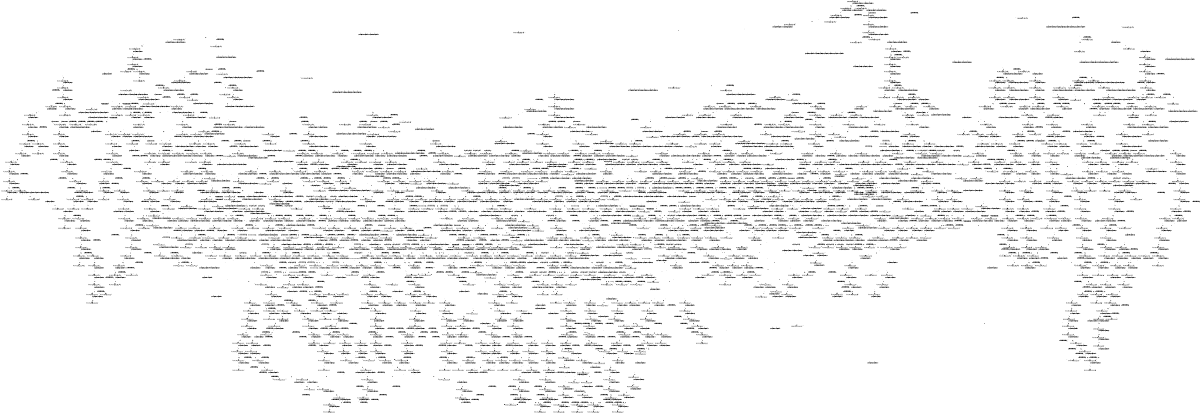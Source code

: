 digraph MDP {
size="8,5"
node [shape=box];
0 -> n0_0 [ arrowhead=none,label="0:r0_WayPoint13_WayPoint12.0r1_WayPoint18_WayPoint22.0" ];
n0_0 [ shape=point,width=0.1,height=0.1,label="" ];
n0_0 -> 1 [ label="0.8" ];
n0_0 -> 2 [ label="0.19999999999999996" ];
1 -> n1_0 [ arrowhead=none,label="0:r0_WayPoint12_WayPoint11.0r1_WayPoint22_WayPoint20.0" ];
n1_0 [ shape=point,width=0.1,height=0.1,label="" ];
n1_0 -> 3 [ label="1.0" ];
2 -> n2_0 [ arrowhead=none,label="0:r2_WayPoint30_WayPoint4.0r3_WayPoint25_WayPoint8.0" ];
n2_0 [ shape=point,width=0.1,height=0.1,label="" ];
n2_0 -> 16 [ label="0.15999999999999998" ];
n2_0 -> 17 [ label="0.03999999999999998" ];
n2_0 -> 14 [ label="0.6400000000000001" ];
n2_0 -> 15 [ label="0.15999999999999998" ];
3 -> n3_0 [ arrowhead=none,label="0:r0_WayPoint11_WayPoint9.0r1_WayPoint20_WayPoint23.0" ];
n3_0 [ shape=point,width=0.1,height=0.1,label="" ];
n3_0 -> 4 [ label="1.0" ];
4 -> n4_0 [ arrowhead=none,label="0:r0_WayPoint9_WayPoint10.0r1_WayPoint23_WayPoint20.0" ];
n4_0 [ shape=point,width=0.1,height=0.1,label="" ];
n4_0 -> 5 [ label="1.0" ];
5 -> n5_0 [ arrowhead=none,label="0:r0_WayPoint10_WayPoint9.0r1_WayPoint20_WayPoint19.0" ];
n5_0 [ shape=point,width=0.1,height=0.1,label="" ];
n5_0 -> 6 [ label="0.19999999999999996" ];
n5_0 -> 7 [ label="0.8" ];
6 -> n6_0 [ arrowhead=none,label="0:r2_WayPoint30_WayPoint4.0r3_WayPoint25_WayPoint8.0" ];
n6_0 [ shape=point,width=0.1,height=0.1,label="" ];
n6_0 -> 32 [ label="0.6400000000000001" ];
n6_0 -> 33 [ label="0.03999999999999998" ];
n6_0 -> 34 [ label="0.15999999999999998" ];
n6_0 -> 31 [ label="0.15999999999999998" ];
7 -> n7_0 [ arrowhead=none,label="0:r0_WayPoint9_WayPoint8.0r1_WayPoint19_WayPoint21.0" ];
n7_0 [ shape=point,width=0.1,height=0.1,label="" ];
n7_0 -> 8 [ label="0.8" ];
n7_0 -> 9 [ label="0.19999999999999996" ];
8 -> n8_0 [ arrowhead=none,label="0:r0_WayPoint8_WayPoint7.0" ];
n8_0 [ shape=point,width=0.1,height=0.1,label="" ];
n8_0 -> 10 [ label="1.0" ];
9 -> n9_0 [ arrowhead=none,label="0:r2_WayPoint30_WayPoint4.0" ];
n9_0 [ shape=point,width=0.1,height=0.1,label="" ];
n9_0 -> 1170 [ label="0.19999999999999996" ];
n9_0 -> 1171 [ label="0.8" ];
10 -> n10_0 [ arrowhead=none,label="0:r0_WayPoint7_WayPoint2.0" ];
n10_0 [ shape=point,width=0.1,height=0.1,label="" ];
n10_0 -> 11 [ label="1.0" ];
11 -> n11_0 [ arrowhead=none,label="0:r0_WayPoint2_WayPoint27.0" ];
n11_0 [ shape=point,width=0.1,height=0.1,label="" ];
n11_0 -> 9 [ label="0.19999999999999996" ];
n11_0 -> 12 [ label="0.8" ];
12 -> n12_0 [ arrowhead=none,label="0:r0_WayPoint27_WayPoint28.0" ];
n12_0 [ shape=point,width=0.1,height=0.1,label="" ];
n12_0 -> 13 [ label="1.0" ];
14 -> n14_0 [ arrowhead=none,label="0:r2_WayPoint4_WayPoint3.0r3_WayPoint8_WayPoint9.0" ];
n14_0 [ shape=point,width=0.1,height=0.1,label="" ];
n14_0 -> 18 [ label="1.0" ];
15 -> n15_0 [ arrowhead=none,label="0:r3_WayPoint8_WayPoint9.0r4_WayPoint6_WayPoint5.0r5_WayPoint15_WayPoint22.0r6_WayPoint11_WayPoint9.0" ];
n15_0 [ shape=point,width=0.1,height=0.1,label="" ];
n15_0 -> 331 [ label="0.8" ];
n15_0 -> 332 [ label="0.19999999999999996" ];
16 -> n16_0 [ arrowhead=none,label="0:r2_WayPoint4_WayPoint3.0r4_WayPoint6_WayPoint5.0r5_WayPoint15_WayPoint22.0r6_WayPoint11_WayPoint9.0" ];
n16_0 [ shape=point,width=0.1,height=0.1,label="" ];
n16_0 -> 651 [ label="0.8" ];
n16_0 -> 652 [ label="0.19999999999999996" ];
17 -> n17_0 [ arrowhead=none,label="0:r4_WayPoint6_WayPoint5.0r5_WayPoint15_WayPoint22.0r6_WayPoint11_WayPoint9.0" ];
n17_0 [ shape=point,width=0.1,height=0.1,label="" ];
n17_0 -> 1158 [ label="0.8" ];
n17_0 -> 665 [ label="0.19999999999999996" ];
18 -> n18_0 [ arrowhead=none,label="0:r2_WayPoint3_WayPoint2.0r3_WayPoint9_WayPoint10.0" ];
n18_0 [ shape=point,width=0.1,height=0.1,label="" ];
n18_0 -> 19 [ label="1.0" ];
19 -> n19_0 [ arrowhead=none,label="0:r2_WayPoint2_WayPoint27.0r3_WayPoint10_WayPoint9.0" ];
n19_0 [ shape=point,width=0.1,height=0.1,label="" ];
n19_0 -> 20 [ label="0.8" ];
n19_0 -> 21 [ label="0.19999999999999996" ];
20 -> n20_0 [ arrowhead=none,label="0:r2_WayPoint27_WayPoint28.0r3_WayPoint9_WayPoint15.0" ];
n20_0 [ shape=point,width=0.1,height=0.1,label="" ];
n20_0 -> 22 [ label="0.19999999999999996" ];
n20_0 -> 23 [ label="0.8" ];
21 -> n21_0 [ arrowhead=none,label="0:r4_WayPoint6_WayPoint5.0r5_WayPoint15_WayPoint22.0" ];
n21_0 [ shape=point,width=0.1,height=0.1,label="" ];
n21_0 -> 1003 [ label="0.8" ];
n21_0 -> 1004 [ label="0.19999999999999996" ];
22 -> n22_0 [ arrowhead=none,label="0:r4_WayPoint6_WayPoint5.0r5_WayPoint15_WayPoint22.0" ];
n22_0 [ shape=point,width=0.1,height=0.1,label="" ];
n22_0 -> 1125 [ label="0.8" ];
n22_0 -> 1126 [ label="0.19999999999999996" ];
23 -> n23_0 [ arrowhead=none,label="0:r3_WayPoint15_WayPoint22.0" ];
n23_0 [ shape=point,width=0.1,height=0.1,label="" ];
n23_0 -> 22 [ label="0.19999999999999996" ];
n23_0 -> 24 [ label="0.8" ];
24 -> n24_0 [ arrowhead=none,label="0:r3_WayPoint22_WayPoint20.0" ];
n24_0 [ shape=point,width=0.1,height=0.1,label="" ];
n24_0 -> 25 [ label="1.0" ];
25 -> n25_0 [ arrowhead=none,label="0:r3_WayPoint20_WayPoint23.0" ];
n25_0 [ shape=point,width=0.1,height=0.1,label="" ];
n25_0 -> 26 [ label="1.0" ];
26 -> n26_0 [ arrowhead=none,label="0:r3_WayPoint23_WayPoint20.0" ];
n26_0 [ shape=point,width=0.1,height=0.1,label="" ];
n26_0 -> 27 [ label="1.0" ];
27 -> n27_0 [ arrowhead=none,label="0:r3_WayPoint20_WayPoint19.0" ];
n27_0 [ shape=point,width=0.1,height=0.1,label="" ];
n27_0 -> 28 [ label="0.19999999999999996" ];
n27_0 -> 29 [ label="0.8" ];
28 -> n28_0 [ arrowhead=none,label="0:r4_WayPoint6_WayPoint5.0r5_WayPoint15_WayPoint22.0" ];
n28_0 [ shape=point,width=0.1,height=0.1,label="" ];
n28_0 -> 851 [ label="0.8" ];
n28_0 -> 852 [ label="0.19999999999999996" ];
29 -> n29_0 [ arrowhead=none,label="0:r3_WayPoint19_WayPoint21.0" ];
n29_0 [ shape=point,width=0.1,height=0.1,label="" ];
n29_0 -> 30 [ label="1.0" ];
31 -> n31_0 [ arrowhead=none,label="0:r3_WayPoint8_WayPoint9.0r4_WayPoint6_WayPoint5.0r5_WayPoint15_WayPoint22.0" ];
n31_0 [ shape=point,width=0.1,height=0.1,label="" ];
n31_0 -> 56 [ label="0.8" ];
n31_0 -> 57 [ label="0.19999999999999996" ];
32 -> n32_0 [ arrowhead=none,label="0:r2_WayPoint4_WayPoint3.0r3_WayPoint8_WayPoint9.0" ];
n32_0 [ shape=point,width=0.1,height=0.1,label="" ];
n32_0 -> 35 [ label="1.0" ];
33 -> n33_0 [ arrowhead=none,label="0:r4_WayPoint6_WayPoint5.0r5_WayPoint15_WayPoint22.0" ];
n33_0 [ shape=point,width=0.1,height=0.1,label="" ];
n33_0 -> 44 [ label="0.8" ];
n33_0 -> 893 [ label="0.19999999999999996" ];
34 -> n34_0 [ arrowhead=none,label="0:r2_WayPoint4_WayPoint3.0r4_WayPoint6_WayPoint5.0r5_WayPoint15_WayPoint22.0" ];
n34_0 [ shape=point,width=0.1,height=0.1,label="" ];
n34_0 -> 67 [ label="0.8" ];
n34_0 -> 68 [ label="0.19999999999999996" ];
35 -> n35_0 [ arrowhead=none,label="0:r2_WayPoint3_WayPoint2.0r3_WayPoint9_WayPoint15.0" ];
n35_0 [ shape=point,width=0.1,height=0.1,label="" ];
n35_0 -> 36 [ label="0.8" ];
n35_0 -> 37 [ label="0.19999999999999996" ];
36 -> n36_0 [ arrowhead=none,label="0:r2_WayPoint2_WayPoint27.0r3_WayPoint15_WayPoint22.0" ];
n36_0 [ shape=point,width=0.1,height=0.1,label="" ];
n36_0 -> 33 [ label="0.03999999999999998" ];
n36_0 -> 38 [ label="0.6400000000000001" ];
n36_0 -> 39 [ label="0.15999999999999998" ];
n36_0 -> 40 [ label="0.15999999999999998" ];
37 -> n37_0 [ arrowhead=none,label="0:r2_WayPoint2_WayPoint27.0r4_WayPoint6_WayPoint5.0r5_WayPoint15_WayPoint22.0" ];
n37_0 [ shape=point,width=0.1,height=0.1,label="" ];
n37_0 -> 44 [ label="0.16666666666666666" ];
n37_0 -> 45 [ label="0.6666666666666669" ];
n37_0 -> 46 [ label="0.16666666666666666" ];
38 -> n38_0 [ arrowhead=none,label="0:r2_WayPoint27_WayPoint28.0r3_WayPoint22_WayPoint19.0" ];
n38_0 [ shape=point,width=0.1,height=0.1,label="" ];
n38_0 -> 41 [ label="0.8" ];
n38_0 -> 42 [ label="0.19999999999999996" ];
39 -> n39_0 [ arrowhead=none,label="0:r3_WayPoint22_WayPoint19.0r4_WayPoint6_WayPoint5.0" ];
n39_0 [ shape=point,width=0.1,height=0.1,label="" ];
n39_0 -> 75 [ label="0.19999999999999996" ];
n39_0 -> 76 [ label="0.8" ];
40 -> n40_0 [ arrowhead=none,label="0:r2_WayPoint27_WayPoint28.0r4_WayPoint6_WayPoint5.0r5_WayPoint15_WayPoint22.0" ];
n40_0 [ shape=point,width=0.1,height=0.1,label="" ];
n40_0 -> 83 [ label="0.8" ];
n40_0 -> 84 [ label="0.19999999999999996" ];
41 -> n41_0 [ arrowhead=none,label="0:r3_WayPoint19_WayPoint21.0" ];
n41_0 [ shape=point,width=0.1,height=0.1,label="" ];
n41_0 -> 43 [ label="1.0" ];
42 -> n42_0 [ arrowhead=none,label="0:r4_WayPoint6_WayPoint5.0r5_WayPoint15_WayPoint22.0" ];
n42_0 [ shape=point,width=0.1,height=0.1,label="" ];
n42_0 -> 83 [ label="0.8" ];
n42_0 -> 84 [ label="0.19999999999999996" ];
44 -> n44_0 [ arrowhead=none,label="0:r4_WayPoint5_WayPoint4.0r5_WayPoint22_WayPoint19.0" ];
n44_0 [ shape=point,width=0.1,height=0.1,label="" ];
n44_0 -> 129 [ label="0.03999999999999998" ];
n44_0 -> 130 [ label="0.15999999999999998" ];
n44_0 -> 939 [ label="0.15999999999999998" ];
n44_0 -> 940 [ label="0.6400000000000001" ];
45 -> n45_0 [ arrowhead=none,label="0:r2_WayPoint27_WayPoint28.0r4_WayPoint5_WayPoint4.0r5_WayPoint22_WayPoint19.0" ];
n45_0 [ shape=point,width=0.1,height=0.1,label="" ];
n45_0 -> 48 [ label="0.6400000000000001" ];
n45_0 -> 49 [ label="0.03999999999999998" ];
n45_0 -> 50 [ label="0.15999999999999998" ];
n45_0 -> 47 [ label="0.15999999999999998" ];
46 -> n46_0 [ arrowhead=none,label="0:r2_WayPoint27_WayPoint28.0" ];
n46_0 [ shape=point,width=0.1,height=0.1,label="" ];
n46_0 -> 84 [ label="1.0" ];
47 -> n47_0 [ arrowhead=none,label="0:r5_WayPoint19_WayPoint21.0" ];
n47_0 [ shape=point,width=0.1,height=0.1,label="" ];
n47_0 -> 54 [ label="1.0" ];
48 -> n48_0 [ arrowhead=none,label="0:r4_WayPoint4_WayPoint3.0r5_WayPoint19_WayPoint21.0" ];
n48_0 [ shape=point,width=0.1,height=0.1,label="" ];
n48_0 -> 51 [ label="1.0" ];
49 -> n49_0 [ arrowhead=none,label="0:r6_WayPoint11_WayPoint9.0" ];
n49_0 [ shape=point,width=0.1,height=0.1,label="" ];
n49_0 -> 1124 [ label="1.0" ];
50 -> n50_0 [ arrowhead=none,label="0:r4_WayPoint4_WayPoint3.0" ];
n50_0 [ shape=point,width=0.1,height=0.1,label="" ];
n50_0 -> 1095 [ label="1.0" ];
51 -> n51_0 [ arrowhead=none,label="0:r4_WayPoint3_WayPoint2.0" ];
n51_0 [ shape=point,width=0.1,height=0.1,label="" ];
n51_0 -> 52 [ label="1.0" ];
52 -> n52_0 [ arrowhead=none,label="0:r4_WayPoint2_WayPoint27.0" ];
n52_0 [ shape=point,width=0.1,height=0.1,label="" ];
n52_0 -> 53 [ label="0.8" ];
n52_0 -> 54 [ label="0.19999999999999996" ];
53 -> n53_0 [ arrowhead=none,label="0:r4_WayPoint27_WayPoint28.0" ];
n53_0 [ shape=point,width=0.1,height=0.1,label="" ];
n53_0 -> 55 [ label="1.0" ];
56 -> n56_0 [ arrowhead=none,label="0:r4_WayPoint5_WayPoint4.0r5_WayPoint22_WayPoint19.0" ];
n56_0 [ shape=point,width=0.1,height=0.1,label="" ];
n56_0 -> 58 [ label="0.15999999999999998" ];
n56_0 -> 59 [ label="0.6400000000000001" ];
n56_0 -> 60 [ label="0.03999999999999998" ];
n56_0 -> 61 [ label="0.15999999999999998" ];
57 -> n57_0 [ arrowhead=none,label="0:r3_WayPoint9_WayPoint15.0r4_WayPoint5_WayPoint4.0" ];
n57_0 [ shape=point,width=0.1,height=0.1,label="" ];
n57_0 -> 129 [ label="0.03999999999999998" ];
n57_0 -> 913 [ label="0.15999999999999998" ];
n57_0 -> 130 [ label="0.15999999999999998" ];
n57_0 -> 914 [ label="0.6400000000000001" ];
58 -> n58_0 [ arrowhead=none,label="0:r5_WayPoint19_WayPoint21.0r6_WayPoint11_WayPoint9.0r7_WayPoint29_WayPoint3.0" ];
n58_0 [ shape=point,width=0.1,height=0.1,label="" ];
n58_0 -> 943 [ label="1.0" ];
59 -> n59_0 [ arrowhead=none,label="0:r4_WayPoint4_WayPoint3.0r5_WayPoint19_WayPoint21.0" ];
n59_0 [ shape=point,width=0.1,height=0.1,label="" ];
n59_0 -> 62 [ label="1.0" ];
60 -> n60_0 [ arrowhead=none,label="0:r3_WayPoint9_WayPoint15.0r6_WayPoint11_WayPoint9.0r7_WayPoint29_WayPoint3.0" ];
n60_0 [ shape=point,width=0.1,height=0.1,label="" ];
n60_0 -> 1104 [ label="0.8" ];
n60_0 -> 137 [ label="0.19999999999999996" ];
61 -> n61_0 [ arrowhead=none,label="0:r3_WayPoint9_WayPoint15.0r4_WayPoint4_WayPoint3.0" ];
n61_0 [ shape=point,width=0.1,height=0.1,label="" ];
n61_0 -> 132 [ label="0.19999999999999996" ];
n61_0 -> 953 [ label="0.8" ];
62 -> n62_0 [ arrowhead=none,label="0:r4_WayPoint3_WayPoint2.0" ];
n62_0 [ shape=point,width=0.1,height=0.1,label="" ];
n62_0 -> 63 [ label="1.0" ];
63 -> n63_0 [ arrowhead=none,label="0:r4_WayPoint2_WayPoint27.0" ];
n63_0 [ shape=point,width=0.1,height=0.1,label="" ];
n63_0 -> 64 [ label="0.8" ];
n63_0 -> 65 [ label="0.19999999999999996" ];
64 -> n64_0 [ arrowhead=none,label="0:r4_WayPoint27_WayPoint28.0" ];
n64_0 [ shape=point,width=0.1,height=0.1,label="" ];
n64_0 -> 66 [ label="1.0" ];
65 -> n65_0 [ arrowhead=none,label="0:r6_WayPoint11_WayPoint9.0r7_WayPoint29_WayPoint3.0" ];
n65_0 [ shape=point,width=0.1,height=0.1,label="" ];
n65_0 -> 943 [ label="1.0" ];
67 -> n67_0 [ arrowhead=none,label="0:r2_WayPoint3_WayPoint2.0r4_WayPoint5_WayPoint4.0r5_WayPoint22_WayPoint19.0" ];
n67_0 [ shape=point,width=0.1,height=0.1,label="" ];
n67_0 -> 69 [ label="0.15999999999999998" ];
n67_0 -> 70 [ label="0.6400000000000001" ];
n67_0 -> 71 [ label="0.03999999999999998" ];
n67_0 -> 72 [ label="0.15999999999999998" ];
68 -> n68_0 [ arrowhead=none,label="0:r2_WayPoint3_WayPoint2.0" ];
n68_0 [ shape=point,width=0.1,height=0.1,label="" ];
n68_0 -> 892 [ label="1.0" ];
69 -> n69_0 [ arrowhead=none,label="0:r2_WayPoint2_WayPoint27.0r5_WayPoint19_WayPoint21.0" ];
n69_0 [ shape=point,width=0.1,height=0.1,label="" ];
n69_0 -> 135 [ label="0.19999999999999996" ];
n69_0 -> 958 [ label="0.8" ];
70 -> n70_0 [ arrowhead=none,label="0:r2_WayPoint2_WayPoint27.0r4_WayPoint4_WayPoint3.0r5_WayPoint19_WayPoint21.0" ];
n70_0 [ shape=point,width=0.1,height=0.1,label="" ];
n70_0 -> 73 [ label="0.19999999999999996" ];
n70_0 -> 74 [ label="0.8" ];
71 -> n71_0 [ arrowhead=none,label="0:r2_WayPoint2_WayPoint27.0r6_WayPoint11_WayPoint9.0" ];
n71_0 [ shape=point,width=0.1,height=0.1,label="" ];
n71_0 -> 1108 [ label="0.8" ];
n71_0 -> 894 [ label="0.19999999999999996" ];
72 -> n72_0 [ arrowhead=none,label="0:r2_WayPoint2_WayPoint7.0r4_WayPoint4_WayPoint3.0" ];
n72_0 [ shape=point,width=0.1,height=0.1,label="" ];
n72_0 -> 959 [ label="1.0" ];
73 -> n73_0 [ arrowhead=none,label="0:r4_WayPoint3_WayPoint2.0" ];
n73_0 [ shape=point,width=0.1,height=0.1,label="" ];
n73_0 -> 133 [ label="1.0" ];
74 -> n74_0 [ arrowhead=none,label="0:r2_WayPoint27_WayPoint28.0r4_WayPoint3_WayPoint2.0" ];
n74_0 [ shape=point,width=0.1,height=0.1,label="" ];
n74_0 -> 52 [ label="1.0" ];
75 -> n75_0 [ arrowhead=none,label="0:r4_WayPoint5_WayPoint4.0r5_WayPoint15_WayPoint22.0" ];
n75_0 [ shape=point,width=0.1,height=0.1,label="" ];
n75_0 -> 128 [ label="0.6400000000000001" ];
n75_0 -> 129 [ label="0.03999999999999998" ];
n75_0 -> 130 [ label="0.15999999999999998" ];
n75_0 -> 127 [ label="0.15999999999999998" ];
76 -> n76_0 [ arrowhead=none,label="0:r3_WayPoint19_WayPoint21.0r4_WayPoint5_WayPoint4.0" ];
n76_0 [ shape=point,width=0.1,height=0.1,label="" ];
n76_0 -> 77 [ label="0.19999999999999996" ];
n76_0 -> 78 [ label="0.8" ];
77 -> n77_0 [ arrowhead=none,label="0:r5_WayPoint15_WayPoint9.0r6_WayPoint11_WayPoint9.0r7_WayPoint29_WayPoint3.0" ];
n77_0 [ shape=point,width=0.1,height=0.1,label="" ];
n77_0 -> 299 [ label="1.0" ];
78 -> n78_0 [ arrowhead=none,label="0:r4_WayPoint4_WayPoint3.0" ];
n78_0 [ shape=point,width=0.1,height=0.1,label="" ];
n78_0 -> 79 [ label="1.0" ];
79 -> n79_0 [ arrowhead=none,label="0:r4_WayPoint3_WayPoint2.0" ];
n79_0 [ shape=point,width=0.1,height=0.1,label="" ];
n79_0 -> 80 [ label="1.0" ];
80 -> n80_0 [ arrowhead=none,label="0:r4_WayPoint2_WayPoint27.0" ];
n80_0 [ shape=point,width=0.1,height=0.1,label="" ];
n80_0 -> 81 [ label="0.8" ];
n80_0 -> 77 [ label="0.19999999999999996" ];
81 -> n81_0 [ arrowhead=none,label="0:r4_WayPoint27_WayPoint28.0" ];
n81_0 [ shape=point,width=0.1,height=0.1,label="" ];
n81_0 -> 82 [ label="1.0" ];
83 -> n83_0 [ arrowhead=none,label="0:r4_WayPoint5_WayPoint4.0r5_WayPoint22_WayPoint19.0" ];
n83_0 [ shape=point,width=0.1,height=0.1,label="" ];
n83_0 -> 48 [ label="0.6400000000000001" ];
n83_0 -> 49 [ label="0.03999999999999998" ];
n83_0 -> 50 [ label="0.15999999999999998" ];
n83_0 -> 47 [ label="0.15999999999999998" ];
84 -> n84_0 [ arrowhead=none,label="0:r2_WayPoint28_WayPoint27.0" ];
n84_0 [ shape=point,width=0.1,height=0.1,label="" ];
n84_0 -> 85 [ label="0.19999999999999996" ];
n84_0 -> 86 [ label="0.8" ];
84 -> n84_1 [ arrowhead=none,label="1:r4_WayPoint5_WayPoint4.0" ];
n84_1 [ shape=point,width=0.1,height=0.1,label="" ];
n84_1 -> 49 [ label="0.19999999999999996" ];
n84_1 -> 50 [ label="0.8" ];
85 -> n85_0 [ arrowhead=none,label="0:r4_WayPoint5_WayPoint4.0" ];
n85_0 [ shape=point,width=0.1,height=0.1,label="" ];
n85_0 -> 96 [ label="0.8" ];
n85_0 -> 95 [ label="0.19999999999999996" ];
86 -> n86_0 [ arrowhead=none,label="0:r2_WayPoint27_WayPoint2.0" ];
n86_0 [ shape=point,width=0.1,height=0.1,label="" ];
n86_0 -> 87 [ label="1.0" ];
87 -> n87_0 [ arrowhead=none,label="0:r2_WayPoint2_WayPoint7.0" ];
n87_0 [ shape=point,width=0.1,height=0.1,label="" ];
n87_0 -> 88 [ label="1.0" ];
88 -> n88_0 [ arrowhead=none,label="0:r2_WayPoint7_WayPoint8.0" ];
n88_0 [ shape=point,width=0.1,height=0.1,label="" ];
n88_0 -> 85 [ label="0.19999999999999996" ];
n88_0 -> 89 [ label="0.8" ];
89 -> n89_0 [ arrowhead=none,label="0:r2_WayPoint8_WayPoint9.0" ];
n89_0 [ shape=point,width=0.1,height=0.1,label="" ];
n89_0 -> 90 [ label="1.0" ];
90 -> n90_0 [ arrowhead=none,label="0:r2_WayPoint9_WayPoint15.0" ];
n90_0 [ shape=point,width=0.1,height=0.1,label="" ];
n90_0 -> 85 [ label="0.19999999999999996" ];
n90_0 -> 91 [ label="0.8" ];
91 -> n91_0 [ arrowhead=none,label="0:r2_WayPoint15_WayPoint22.0" ];
n91_0 [ shape=point,width=0.1,height=0.1,label="" ];
n91_0 -> 85 [ label="0.19999999999999996" ];
n91_0 -> 92 [ label="0.8" ];
92 -> n92_0 [ arrowhead=none,label="0:r2_WayPoint22_WayPoint19.0" ];
n92_0 [ shape=point,width=0.1,height=0.1,label="" ];
n92_0 -> 85 [ label="0.19999999999999996" ];
n92_0 -> 93 [ label="0.8" ];
93 -> n93_0 [ arrowhead=none,label="0:r2_WayPoint19_WayPoint21.0" ];
n93_0 [ shape=point,width=0.1,height=0.1,label="" ];
n93_0 -> 94 [ label="1.0" ];
95 -> n95_0 [ arrowhead=none,label="0:r6_WayPoint11_WayPoint9.0" ];
n95_0 [ shape=point,width=0.1,height=0.1,label="" ];
n95_0 -> 106 [ label="1.0" ];
96 -> n96_0 [ arrowhead=none,label="0:r4_WayPoint4_WayPoint3.0" ];
n96_0 [ shape=point,width=0.1,height=0.1,label="" ];
n96_0 -> 97 [ label="1.0" ];
97 -> n97_0 [ arrowhead=none,label="0:r4_WayPoint3_WayPoint2.0" ];
n97_0 [ shape=point,width=0.1,height=0.1,label="" ];
n97_0 -> 98 [ label="1.0" ];
98 -> n98_0 [ arrowhead=none,label="0:r4_WayPoint2_WayPoint7.0" ];
n98_0 [ shape=point,width=0.1,height=0.1,label="" ];
n98_0 -> 99 [ label="1.0" ];
99 -> n99_0 [ arrowhead=none,label="0:r4_WayPoint7_WayPoint8.0" ];
n99_0 [ shape=point,width=0.1,height=0.1,label="" ];
n99_0 -> 100 [ label="0.8" ];
n99_0 -> 95 [ label="0.19999999999999996" ];
100 -> n100_0 [ arrowhead=none,label="0:r4_WayPoint8_WayPoint9.0" ];
n100_0 [ shape=point,width=0.1,height=0.1,label="" ];
n100_0 -> 101 [ label="1.0" ];
101 -> n101_0 [ arrowhead=none,label="0:r4_WayPoint9_WayPoint15.0" ];
n101_0 [ shape=point,width=0.1,height=0.1,label="" ];
n101_0 -> 102 [ label="0.8" ];
n101_0 -> 95 [ label="0.19999999999999996" ];
102 -> n102_0 [ arrowhead=none,label="0:r4_WayPoint15_WayPoint22.0" ];
n102_0 [ shape=point,width=0.1,height=0.1,label="" ];
n102_0 -> 103 [ label="0.8" ];
n102_0 -> 95 [ label="0.19999999999999996" ];
103 -> n103_0 [ arrowhead=none,label="0:r4_WayPoint22_WayPoint19.0" ];
n103_0 [ shape=point,width=0.1,height=0.1,label="" ];
n103_0 -> 104 [ label="0.8" ];
n103_0 -> 95 [ label="0.19999999999999996" ];
104 -> n104_0 [ arrowhead=none,label="0:r4_WayPoint19_WayPoint21.0" ];
n104_0 [ shape=point,width=0.1,height=0.1,label="" ];
n104_0 -> 105 [ label="1.0" ];
106 -> n106_0 [ arrowhead=none,label="0:r6_WayPoint9_WayPoint15.0" ];
n106_0 [ shape=point,width=0.1,height=0.1,label="" ];
n106_0 -> 107 [ label="0.19999999999999996" ];
n106_0 -> 108 [ label="0.8" ];
107 -> n107_0 [ arrowhead=none,label="0:r7_WayPoint29_WayPoint3.0" ];
n107_0 [ shape=point,width=0.1,height=0.1,label="" ];
n107_0 -> 112 [ label="1.0" ];
108 -> n108_0 [ arrowhead=none,label="0:r6_WayPoint15_WayPoint22.0" ];
n108_0 [ shape=point,width=0.1,height=0.1,label="" ];
n108_0 -> 107 [ label="0.19999999999999996" ];
n108_0 -> 109 [ label="0.8" ];
109 -> n109_0 [ arrowhead=none,label="0:r6_WayPoint22_WayPoint19.0" ];
n109_0 [ shape=point,width=0.1,height=0.1,label="" ];
n109_0 -> 107 [ label="0.19999999999999996" ];
n109_0 -> 110 [ label="0.8" ];
110 -> n110_0 [ arrowhead=none,label="0:r6_WayPoint19_WayPoint21.0" ];
n110_0 [ shape=point,width=0.1,height=0.1,label="" ];
n110_0 -> 111 [ label="1.0" ];
112 -> n112_0 [ arrowhead=none,label="0:r7_WayPoint3_WayPoint2.0" ];
n112_0 [ shape=point,width=0.1,height=0.1,label="" ];
n112_0 -> 113 [ label="1.0" ];
113 -> n113_0 [ arrowhead=none,label="0:r7_WayPoint2_WayPoint7.0" ];
n113_0 [ shape=point,width=0.1,height=0.1,label="" ];
n113_0 -> 114 [ label="1.0" ];
114 -> n114_0 [ arrowhead=none,label="0:r7_WayPoint7_WayPoint8.0" ];
n114_0 [ shape=point,width=0.1,height=0.1,label="" ];
n114_0 -> 115 [ label="0.8" ];
n114_0 -> 116 [ label="0.19999999999999996" ];
115 -> n115_0 [ arrowhead=none,label="0:r7_WayPoint8_WayPoint9.0" ];
n115_0 [ shape=point,width=0.1,height=0.1,label="" ];
n115_0 -> 117 [ label="1.0" ];
116 -> n116_0 [ arrowhead=none,label="0:r0_WayPoint9_WayPoint15.0" ];
n116_0 [ shape=point,width=0.1,height=0.1,label="" ];
n116_0 -> 122 [ label="0.19999999999999996" ];
n116_0 -> 123 [ label="0.8" ];
117 -> n117_0 [ arrowhead=none,label="0:r7_WayPoint9_WayPoint15.0" ];
n117_0 [ shape=point,width=0.1,height=0.1,label="" ];
n117_0 -> 116 [ label="0.19999999999999996" ];
n117_0 -> 118 [ label="0.8" ];
118 -> n118_0 [ arrowhead=none,label="0:r7_WayPoint15_WayPoint22.0" ];
n118_0 [ shape=point,width=0.1,height=0.1,label="" ];
n118_0 -> 116 [ label="0.19999999999999996" ];
n118_0 -> 119 [ label="0.8" ];
119 -> n119_0 [ arrowhead=none,label="0:r7_WayPoint22_WayPoint19.0" ];
n119_0 [ shape=point,width=0.1,height=0.1,label="" ];
n119_0 -> 116 [ label="0.19999999999999996" ];
n119_0 -> 120 [ label="0.8" ];
120 -> n120_0 [ arrowhead=none,label="0:r7_WayPoint19_WayPoint21.0" ];
n120_0 [ shape=point,width=0.1,height=0.1,label="" ];
n120_0 -> 121 [ label="1.0" ];
123 -> n123_0 [ arrowhead=none,label="0:r0_WayPoint15_WayPoint22.0" ];
n123_0 [ shape=point,width=0.1,height=0.1,label="" ];
n123_0 -> 122 [ label="0.19999999999999996" ];
n123_0 -> 124 [ label="0.8" ];
124 -> n124_0 [ arrowhead=none,label="0:r0_WayPoint22_WayPoint19.0" ];
n124_0 [ shape=point,width=0.1,height=0.1,label="" ];
n124_0 -> 122 [ label="0.19999999999999996" ];
n124_0 -> 125 [ label="0.8" ];
125 -> n125_0 [ arrowhead=none,label="0:r0_WayPoint19_WayPoint21.0" ];
n125_0 [ shape=point,width=0.1,height=0.1,label="" ];
n125_0 -> 126 [ label="1.0" ];
127 -> n127_0 [ arrowhead=none,label="0:r5_WayPoint22_WayPoint19.0r6_WayPoint11_WayPoint9.0r7_WayPoint29_WayPoint3.0" ];
n127_0 [ shape=point,width=0.1,height=0.1,label="" ];
n127_0 -> 137 [ label="0.19999999999999996" ];
n127_0 -> 138 [ label="0.8" ];
128 -> n128_0 [ arrowhead=none,label="0:r4_WayPoint4_WayPoint3.0r5_WayPoint22_WayPoint19.0" ];
n128_0 [ shape=point,width=0.1,height=0.1,label="" ];
n128_0 -> 131 [ label="0.8" ];
n128_0 -> 132 [ label="0.19999999999999996" ];
129 -> n129_0 [ arrowhead=none,label="0:r6_WayPoint11_WayPoint9.0r7_WayPoint29_WayPoint3.0" ];
n129_0 [ shape=point,width=0.1,height=0.1,label="" ];
n129_0 -> 137 [ label="1.0" ];
130 -> n130_0 [ arrowhead=none,label="0:r4_WayPoint4_WayPoint3.0r6_WayPoint11_WayPoint9.0" ];
n130_0 [ shape=point,width=0.1,height=0.1,label="" ];
n130_0 -> 143 [ label="1.0" ];
130 -> n130_1 [ arrowhead=none,label="1:r4_WayPoint4_WayPoint3.0" ];
n130_1 [ shape=point,width=0.1,height=0.1,label="" ];
n130_1 -> 132 [ label="1.0" ];
131 -> n131_0 [ arrowhead=none,label="0:r4_WayPoint3_WayPoint2.0r5_WayPoint19_WayPoint21.0" ];
n131_0 [ shape=point,width=0.1,height=0.1,label="" ];
n131_0 -> 133 [ label="1.0" ];
132 -> n132_0 [ arrowhead=none,label="0:r4_WayPoint3_WayPoint2.0r6_WayPoint11_WayPoint9.0" ];
n132_0 [ shape=point,width=0.1,height=0.1,label="" ];
n132_0 -> 152 [ label="1.0" ];
132 -> n132_1 [ arrowhead=none,label="1:r4_WayPoint3_WayPoint2.0" ];
n132_1 [ shape=point,width=0.1,height=0.1,label="" ];
n132_1 -> 916 [ label="1.0" ];
133 -> n133_0 [ arrowhead=none,label="0:r4_WayPoint2_WayPoint27.0" ];
n133_0 [ shape=point,width=0.1,height=0.1,label="" ];
n133_0 -> 134 [ label="0.8" ];
n133_0 -> 135 [ label="0.19999999999999996" ];
134 -> n134_0 [ arrowhead=none,label="0:r4_WayPoint27_WayPoint28.0" ];
n134_0 [ shape=point,width=0.1,height=0.1,label="" ];
n134_0 -> 136 [ label="1.0" ];
135 -> n135_0 [ arrowhead=none,label="0:r6_WayPoint11_WayPoint9.0r7_WayPoint29_WayPoint3.0" ];
n135_0 [ shape=point,width=0.1,height=0.1,label="" ];
n135_0 -> 156 [ label="1.0" ];
137 -> n137_0 [ arrowhead=none,label="0:r6_WayPoint9_WayPoint15.0r7_WayPoint3_WayPoint2.0" ];
n137_0 [ shape=point,width=0.1,height=0.1,label="" ];
n137_0 -> 157 [ label="0.19999999999999996" ];
n137_0 -> 158 [ label="0.8" ];
137 -> n137_1 [ arrowhead=none,label="1:r7_WayPoint3_WayPoint2.0" ];
n137_1 [ shape=point,width=0.1,height=0.1,label="" ];
n137_1 -> 923 [ label="1.0" ];
138 -> n138_0 [ arrowhead=none,label="0:r5_WayPoint19_WayPoint21.0r7_WayPoint3_WayPoint2.0" ];
n138_0 [ shape=point,width=0.1,height=0.1,label="" ];
n138_0 -> 139 [ label="1.0" ];
139 -> n139_0 [ arrowhead=none,label="0:r7_WayPoint2_WayPoint27.0" ];
n139_0 [ shape=point,width=0.1,height=0.1,label="" ];
n139_0 -> 140 [ label="0.19999999999999996" ];
n139_0 -> 141 [ label="0.8" ];
140 -> n140_0 [ arrowhead=none,label="0:r6_WayPoint9_WayPoint8.0" ];
n140_0 [ shape=point,width=0.1,height=0.1,label="" ];
n140_0 -> 248 [ label="0.8" ];
n140_0 -> 249 [ label="0.19999999999999996" ];
141 -> n141_0 [ arrowhead=none,label="0:r7_WayPoint27_WayPoint28.0" ];
n141_0 [ shape=point,width=0.1,height=0.1,label="" ];
n141_0 -> 142 [ label="1.0" ];
143 -> n143_0 [ arrowhead=none,label="0:r4_WayPoint3_WayPoint2.0r6_WayPoint9_WayPoint15.0" ];
n143_0 [ shape=point,width=0.1,height=0.1,label="" ];
n143_0 -> 144 [ label="0.19999999999999996" ];
n143_0 -> 145 [ label="0.8" ];
144 -> n144_0 [ arrowhead=none,label="0:r4_WayPoint2_WayPoint7.0r7_WayPoint29_WayPoint3.0" ];
n144_0 [ shape=point,width=0.1,height=0.1,label="" ];
n144_0 -> 222 [ label="1.0" ];
144 -> n144_1 [ arrowhead=none,label="1:r4_WayPoint2_WayPoint27.0" ];
n144_1 [ shape=point,width=0.1,height=0.1,label="" ];
n144_1 -> 148 [ label="0.8" ];
n144_1 -> 153 [ label="0.19999999999999996" ];
145 -> n145_0 [ arrowhead=none,label="0:r4_WayPoint2_WayPoint27.0r6_WayPoint15_WayPoint22.0" ];
n145_0 [ shape=point,width=0.1,height=0.1,label="" ];
n145_0 -> 146 [ label="0.16666666666666666" ];
n145_0 -> 147 [ label="0.6666666666666669" ];
n145_0 -> 148 [ label="0.16666666666666666" ];
146 -> n146_0 [ arrowhead=none,label="0:r6_WayPoint22_WayPoint19.0r7_WayPoint29_WayPoint3.0" ];
n146_0 [ shape=point,width=0.1,height=0.1,label="" ];
n146_0 -> 269 [ label="0.19999999999999996" ];
n146_0 -> 270 [ label="0.8" ];
146 -> n146_1 [ arrowhead=none,label="1:r6_WayPoint22_WayPoint19.0" ];
n146_1 [ shape=point,width=0.1,height=0.1,label="" ];
n146_1 -> 900 [ label="0.8" ];
n146_1 -> 153 [ label="0.19999999999999996" ];
147 -> n147_0 [ arrowhead=none,label="0:r4_WayPoint27_WayPoint28.0r6_WayPoint22_WayPoint19.0" ];
n147_0 [ shape=point,width=0.1,height=0.1,label="" ];
n147_0 -> 149 [ label="0.8" ];
n147_0 -> 150 [ label="0.19999999999999996" ];
148 -> n148_0 [ arrowhead=none,label="0:r4_WayPoint27_WayPoint28.0r7_WayPoint29_WayPoint3.0" ];
n148_0 [ shape=point,width=0.1,height=0.1,label="" ];
n148_0 -> 275 [ label="1.0" ];
148 -> n148_1 [ arrowhead=none,label="1:r4_WayPoint27_WayPoint28.0" ];
n148_1 [ shape=point,width=0.1,height=0.1,label="" ];
n148_1 -> 150 [ label="1.0" ];
149 -> n149_0 [ arrowhead=none,label="0:r6_WayPoint19_WayPoint21.0" ];
n149_0 [ shape=point,width=0.1,height=0.1,label="" ];
n149_0 -> 151 [ label="1.0" ];
150 -> n150_0 [ arrowhead=none,label="0:r7_WayPoint29_WayPoint3.0" ];
n150_0 [ shape=point,width=0.1,height=0.1,label="" ];
n150_0 -> 275 [ label="1.0" ];
152 -> n152_0 [ arrowhead=none,label="0:r4_WayPoint2_WayPoint27.0r6_WayPoint9_WayPoint15.0" ];
n152_0 [ shape=point,width=0.1,height=0.1,label="" ];
n152_0 -> 148 [ label="0.19047619047619044" ];
n152_0 -> 153 [ label="0.04761904761904759" ];
n152_0 -> 154 [ label="0.761904761904762" ];
153 -> n153_0 [ arrowhead=none,label="0:r0_WayPoint9_WayPoint15.0r7_WayPoint29_WayPoint3.0" ];
n153_0 [ shape=point,width=0.1,height=0.1,label="" ];
n153_0 -> 243 [ label="0.19999999999999996" ];
n153_0 -> 244 [ label="0.8" ];
154 -> n154_0 [ arrowhead=none,label="0:r4_WayPoint27_WayPoint28.0r6_WayPoint15_WayPoint22.0" ];
n154_0 [ shape=point,width=0.1,height=0.1,label="" ];
n154_0 -> 150 [ label="0.19999999999999996" ];
n154_0 -> 155 [ label="0.8" ];
155 -> n155_0 [ arrowhead=none,label="0:r6_WayPoint22_WayPoint19.0" ];
n155_0 [ shape=point,width=0.1,height=0.1,label="" ];
n155_0 -> 149 [ label="0.8" ];
n155_0 -> 150 [ label="0.19999999999999996" ];
156 -> n156_0 [ arrowhead=none,label="0:r7_WayPoint3_WayPoint2.0" ];
n156_0 [ shape=point,width=0.1,height=0.1,label="" ];
n156_0 -> 139 [ label="1.0" ];
157 -> n157_0 [ arrowhead=none,label="0:r0_WayPoint9_WayPoint15.0r7_WayPoint2_WayPoint27.0" ];
n157_0 [ shape=point,width=0.1,height=0.1,label="" ];
n157_0 -> 166 [ label="0.04761904761904759" ];
n157_0 -> 167 [ label="0.19047619047619044" ];
n157_0 -> 168 [ label="0.761904761904762" ];
157 -> n157_1 [ arrowhead=none,label="1:r7_WayPoint2_WayPoint27.0" ];
n157_1 [ shape=point,width=0.1,height=0.1,label="" ];
n157_1 -> 160 [ label="0.19999999999999996" ];
n157_1 -> 162 [ label="0.8" ];
158 -> n158_0 [ arrowhead=none,label="0:r6_WayPoint15_WayPoint22.0r7_WayPoint2_WayPoint27.0" ];
n158_0 [ shape=point,width=0.1,height=0.1,label="" ];
n158_0 -> 160 [ label="0.03999999999999998" ];
n158_0 -> 161 [ label="0.6400000000000001" ];
n158_0 -> 162 [ label="0.15999999999999998" ];
n158_0 -> 159 [ label="0.15999999999999998" ];
159 -> n159_0 [ arrowhead=none,label="0:r0_WayPoint9_WayPoint8.0r6_WayPoint22_WayPoint19.0" ];
n159_0 [ shape=point,width=0.1,height=0.1,label="" ];
n159_0 -> 166 [ label="0.11111111111111108" ];
n159_0 -> 173 [ label="0.4444444444444445" ];
n159_0 -> 174 [ label="0.4444444444444445" ];
159 -> n159_1 [ arrowhead=none,label="1:r6_WayPoint22_WayPoint19.0" ];
n159_1 [ shape=point,width=0.1,height=0.1,label="" ];
n159_1 -> 160 [ label="0.19999999999999996" ];
n159_1 -> 216 [ label="0.8" ];
160 -> n160_0 [ arrowhead=none,label="0:r0_WayPoint9_WayPoint8.0" ];
n160_0 [ shape=point,width=0.1,height=0.1,label="" ];
n160_0 -> 166 [ label="0.19999999999999996" ];
n160_0 -> 173 [ label="0.8" ];
160 -> n160_1 [ arrowhead=none,label="1:r0_WayPoint9_WayPoint15.0" ];
n160_1 [ shape=point,width=0.1,height=0.1,label="" ];
n160_1 -> 166 [ label="0.19999999999999996" ];
n160_1 -> 167 [ label="0.8" ];
161 -> n161_0 [ arrowhead=none,label="0:r6_WayPoint22_WayPoint19.0r7_WayPoint27_WayPoint28.0" ];
n161_0 [ shape=point,width=0.1,height=0.1,label="" ];
n161_0 -> 163 [ label="0.8" ];
n161_0 -> 164 [ label="0.19999999999999996" ];
162 -> n162_0 [ arrowhead=none,label="0:r0_WayPoint9_WayPoint15.0r7_WayPoint27_WayPoint28.0" ];
n162_0 [ shape=point,width=0.1,height=0.1,label="" ];
n162_0 -> 170 [ label="0.19999999999999996" ];
n162_0 -> 175 [ label="0.8" ];
162 -> n162_1 [ arrowhead=none,label="1:r7_WayPoint27_WayPoint28.0" ];
n162_1 [ shape=point,width=0.1,height=0.1,label="" ];
n162_1 -> 164 [ label="1.0" ];
163 -> n163_0 [ arrowhead=none,label="0:r6_WayPoint19_WayPoint21.0" ];
n163_0 [ shape=point,width=0.1,height=0.1,label="" ];
n163_0 -> 165 [ label="1.0" ];
164 -> n164_0 [ arrowhead=none,label="0:r0_WayPoint9_WayPoint15.0" ];
n164_0 [ shape=point,width=0.1,height=0.1,label="" ];
n164_0 -> 170 [ label="0.19999999999999996" ];
n164_0 -> 175 [ label="0.8" ];
167 -> n167_0 [ arrowhead=none,label="0:r0_WayPoint15_WayPoint22.0" ];
n167_0 [ shape=point,width=0.1,height=0.1,label="" ];
n167_0 -> 166 [ label="0.19999999999999996" ];
n167_0 -> 204 [ label="0.8" ];
168 -> n168_0 [ arrowhead=none,label="0:r0_WayPoint15_WayPoint22.0r7_WayPoint27_WayPoint28.0" ];
n168_0 [ shape=point,width=0.1,height=0.1,label="" ];
n168_0 -> 169 [ label="0.8" ];
n168_0 -> 170 [ label="0.19999999999999996" ];
169 -> n169_0 [ arrowhead=none,label="0:r0_WayPoint22_WayPoint19.0" ];
n169_0 [ shape=point,width=0.1,height=0.1,label="" ];
n169_0 -> 170 [ label="0.19999999999999996" ];
n169_0 -> 171 [ label="0.8" ];
170 -> n170_0 [ arrowhead=none,label="0:r7_WayPoint28_WayPoint27.0" ];
n170_0 [ shape=point,width=0.1,height=0.1,label="" ];
n170_0 -> 195 [ label="0.8" ];
n170_0 -> 122 [ label="0.19999999999999996" ];
171 -> n171_0 [ arrowhead=none,label="0:r0_WayPoint19_WayPoint21.0" ];
n171_0 [ shape=point,width=0.1,height=0.1,label="" ];
n171_0 -> 172 [ label="1.0" ];
173 -> n173_0 [ arrowhead=none,label="0:r0_WayPoint8_WayPoint7.0" ];
n173_0 [ shape=point,width=0.1,height=0.1,label="" ];
n173_0 -> 176 [ label="1.0" ];
174 -> n174_0 [ arrowhead=none,label="0:r6_WayPoint19_WayPoint21.0" ];
n174_0 [ shape=point,width=0.1,height=0.1,label="" ];
n174_0 -> 184 [ label="1.0" ];
175 -> n175_0 [ arrowhead=none,label="0:r0_WayPoint15_WayPoint22.0" ];
n175_0 [ shape=point,width=0.1,height=0.1,label="" ];
n175_0 -> 169 [ label="0.8" ];
n175_0 -> 170 [ label="0.19999999999999996" ];
176 -> n176_0 [ arrowhead=none,label="0:r0_WayPoint7_WayPoint2.0" ];
n176_0 [ shape=point,width=0.1,height=0.1,label="" ];
n176_0 -> 177 [ label="1.0" ];
177 -> n177_0 [ arrowhead=none,label="0:r0_WayPoint2_WayPoint27.0" ];
n177_0 [ shape=point,width=0.1,height=0.1,label="" ];
n177_0 -> 178 [ label="0.8" ];
n177_0 -> 166 [ label="0.19999999999999996" ];
178 -> n178_0 [ arrowhead=none,label="0:r0_WayPoint27_WayPoint28.0" ];
n178_0 [ shape=point,width=0.1,height=0.1,label="" ];
n178_0 -> 179 [ label="1.0" ];
179 -> n179_0 [ arrowhead=none,label="0:r0_WayPoint28_WayPoint27.0" ];
n179_0 [ shape=point,width=0.1,height=0.1,label="" ];
n179_0 -> 180 [ label="0.8" ];
n179_0 -> 122 [ label="0.19999999999999996" ];
180 -> n180_0 [ arrowhead=none,label="0:r0_WayPoint27_WayPoint2.0" ];
n180_0 [ shape=point,width=0.1,height=0.1,label="" ];
n180_0 -> 181 [ label="1.0" ];
181 -> n181_0 [ arrowhead=none,label="0:r0_WayPoint2_WayPoint7.0" ];
n181_0 [ shape=point,width=0.1,height=0.1,label="" ];
n181_0 -> 182 [ label="1.0" ];
182 -> n182_0 [ arrowhead=none,label="0:r0_WayPoint7_WayPoint8.0" ];
n182_0 [ shape=point,width=0.1,height=0.1,label="" ];
n182_0 -> 183 [ label="0.8" ];
n182_0 -> 122 [ label="0.19999999999999996" ];
183 -> n183_0 [ arrowhead=none,label="0:r0_WayPoint8_WayPoint9.0" ];
n183_0 [ shape=point,width=0.1,height=0.1,label="" ];
n183_0 -> 116 [ label="1.0" ];
184 -> n184_0 [ arrowhead=none,label="0:r6_WayPoint21_WayPoint19.0" ];
n184_0 [ shape=point,width=0.1,height=0.1,label="" ];
n184_0 -> 185 [ label="0.19999999999999996" ];
n184_0 -> 186 [ label="0.8" ];
186 -> n186_0 [ arrowhead=none,label="0:r6_WayPoint19_WayPoint22.0" ];
n186_0 [ shape=point,width=0.1,height=0.1,label="" ];
n186_0 -> 185 [ label="0.19999999999999996" ];
n186_0 -> 187 [ label="0.8" ];
187 -> n187_0 [ arrowhead=none,label="0:r6_WayPoint22_WayPoint15.0" ];
n187_0 [ shape=point,width=0.1,height=0.1,label="" ];
n187_0 -> 185 [ label="0.19999999999999996" ];
n187_0 -> 188 [ label="0.8" ];
188 -> n188_0 [ arrowhead=none,label="0:r6_WayPoint15_WayPoint9.0" ];
n188_0 [ shape=point,width=0.1,height=0.1,label="" ];
n188_0 -> 189 [ label="1.0" ];
189 -> n189_0 [ arrowhead=none,label="0:r6_WayPoint9_WayPoint8.0" ];
n189_0 [ shape=point,width=0.1,height=0.1,label="" ];
n189_0 -> 185 [ label="0.19999999999999996" ];
n189_0 -> 190 [ label="0.8" ];
190 -> n190_0 [ arrowhead=none,label="0:r6_WayPoint8_WayPoint7.0" ];
n190_0 [ shape=point,width=0.1,height=0.1,label="" ];
n190_0 -> 191 [ label="1.0" ];
191 -> n191_0 [ arrowhead=none,label="0:r6_WayPoint7_WayPoint2.0" ];
n191_0 [ shape=point,width=0.1,height=0.1,label="" ];
n191_0 -> 192 [ label="1.0" ];
192 -> n192_0 [ arrowhead=none,label="0:r6_WayPoint2_WayPoint27.0" ];
n192_0 [ shape=point,width=0.1,height=0.1,label="" ];
n192_0 -> 193 [ label="0.8" ];
n192_0 -> 185 [ label="0.19999999999999996" ];
193 -> n193_0 [ arrowhead=none,label="0:r6_WayPoint27_WayPoint28.0" ];
n193_0 [ shape=point,width=0.1,height=0.1,label="" ];
n193_0 -> 194 [ label="1.0" ];
195 -> n195_0 [ arrowhead=none,label="0:r7_WayPoint27_WayPoint2.0" ];
n195_0 [ shape=point,width=0.1,height=0.1,label="" ];
n195_0 -> 196 [ label="1.0" ];
196 -> n196_0 [ arrowhead=none,label="0:r7_WayPoint2_WayPoint7.0" ];
n196_0 [ shape=point,width=0.1,height=0.1,label="" ];
n196_0 -> 197 [ label="1.0" ];
197 -> n197_0 [ arrowhead=none,label="0:r7_WayPoint7_WayPoint8.0" ];
n197_0 [ shape=point,width=0.1,height=0.1,label="" ];
n197_0 -> 198 [ label="0.8" ];
n197_0 -> 122 [ label="0.19999999999999996" ];
198 -> n198_0 [ arrowhead=none,label="0:r7_WayPoint8_WayPoint9.0" ];
n198_0 [ shape=point,width=0.1,height=0.1,label="" ];
n198_0 -> 199 [ label="1.0" ];
199 -> n199_0 [ arrowhead=none,label="0:r7_WayPoint9_WayPoint15.0" ];
n199_0 [ shape=point,width=0.1,height=0.1,label="" ];
n199_0 -> 200 [ label="0.8" ];
n199_0 -> 122 [ label="0.19999999999999996" ];
200 -> n200_0 [ arrowhead=none,label="0:r7_WayPoint15_WayPoint22.0" ];
n200_0 [ shape=point,width=0.1,height=0.1,label="" ];
n200_0 -> 201 [ label="0.8" ];
n200_0 -> 122 [ label="0.19999999999999996" ];
201 -> n201_0 [ arrowhead=none,label="0:r7_WayPoint22_WayPoint19.0" ];
n201_0 [ shape=point,width=0.1,height=0.1,label="" ];
n201_0 -> 202 [ label="0.8" ];
n201_0 -> 122 [ label="0.19999999999999996" ];
202 -> n202_0 [ arrowhead=none,label="0:r7_WayPoint19_WayPoint21.0" ];
n202_0 [ shape=point,width=0.1,height=0.1,label="" ];
n202_0 -> 203 [ label="1.0" ];
204 -> n204_0 [ arrowhead=none,label="0:r0_WayPoint22_WayPoint19.0" ];
n204_0 [ shape=point,width=0.1,height=0.1,label="" ];
n204_0 -> 166 [ label="0.19999999999999996" ];
n204_0 -> 205 [ label="0.8" ];
205 -> n205_0 [ arrowhead=none,label="0:r0_WayPoint19_WayPoint21.0" ];
n205_0 [ shape=point,width=0.1,height=0.1,label="" ];
n205_0 -> 206 [ label="1.0" ];
206 -> n206_0 [ arrowhead=none,label="0:r0_WayPoint21_WayPoint19.0" ];
n206_0 [ shape=point,width=0.1,height=0.1,label="" ];
n206_0 -> 185 [ label="0.19999999999999996" ];
n206_0 -> 207 [ label="0.8" ];
207 -> n207_0 [ arrowhead=none,label="0:r0_WayPoint19_WayPoint22.0" ];
n207_0 [ shape=point,width=0.1,height=0.1,label="" ];
n207_0 -> 208 [ label="0.8" ];
n207_0 -> 185 [ label="0.19999999999999996" ];
208 -> n208_0 [ arrowhead=none,label="0:r0_WayPoint22_WayPoint15.0" ];
n208_0 [ shape=point,width=0.1,height=0.1,label="" ];
n208_0 -> 209 [ label="0.8" ];
n208_0 -> 185 [ label="0.19999999999999996" ];
209 -> n209_0 [ arrowhead=none,label="0:r0_WayPoint15_WayPoint9.0" ];
n209_0 [ shape=point,width=0.1,height=0.1,label="" ];
n209_0 -> 210 [ label="1.0" ];
210 -> n210_0 [ arrowhead=none,label="0:r0_WayPoint9_WayPoint8.0" ];
n210_0 [ shape=point,width=0.1,height=0.1,label="" ];
n210_0 -> 211 [ label="0.8" ];
n210_0 -> 185 [ label="0.19999999999999996" ];
211 -> n211_0 [ arrowhead=none,label="0:r0_WayPoint8_WayPoint7.0" ];
n211_0 [ shape=point,width=0.1,height=0.1,label="" ];
n211_0 -> 212 [ label="1.0" ];
212 -> n212_0 [ arrowhead=none,label="0:r0_WayPoint7_WayPoint2.0" ];
n212_0 [ shape=point,width=0.1,height=0.1,label="" ];
n212_0 -> 213 [ label="1.0" ];
213 -> n213_0 [ arrowhead=none,label="0:r0_WayPoint2_WayPoint27.0" ];
n213_0 [ shape=point,width=0.1,height=0.1,label="" ];
n213_0 -> 214 [ label="0.8" ];
n213_0 -> 185 [ label="0.19999999999999996" ];
214 -> n214_0 [ arrowhead=none,label="0:r0_WayPoint27_WayPoint28.0" ];
n214_0 [ shape=point,width=0.1,height=0.1,label="" ];
n214_0 -> 215 [ label="1.0" ];
216 -> n216_0 [ arrowhead=none,label="0:r0_WayPoint9_WayPoint8.0r6_WayPoint19_WayPoint21.0" ];
n216_0 [ shape=point,width=0.1,height=0.1,label="" ];
n216_0 -> 184 [ label="0.19999999999999996" ];
n216_0 -> 217 [ label="0.8" ];
216 -> n216_1 [ arrowhead=none,label="1:r6_WayPoint19_WayPoint21.0" ];
n216_1 [ shape=point,width=0.1,height=0.1,label="" ];
n216_1 -> 272 [ label="1.0" ];
217 -> n217_0 [ arrowhead=none,label="0:r0_WayPoint8_WayPoint7.0" ];
n217_0 [ shape=point,width=0.1,height=0.1,label="" ];
n217_0 -> 218 [ label="1.0" ];
218 -> n218_0 [ arrowhead=none,label="0:r0_WayPoint7_WayPoint2.0" ];
n218_0 [ shape=point,width=0.1,height=0.1,label="" ];
n218_0 -> 219 [ label="1.0" ];
219 -> n219_0 [ arrowhead=none,label="0:r0_WayPoint2_WayPoint27.0" ];
n219_0 [ shape=point,width=0.1,height=0.1,label="" ];
n219_0 -> 184 [ label="0.19999999999999996" ];
n219_0 -> 220 [ label="0.8" ];
220 -> n220_0 [ arrowhead=none,label="0:r0_WayPoint27_WayPoint28.0" ];
n220_0 [ shape=point,width=0.1,height=0.1,label="" ];
n220_0 -> 221 [ label="1.0" ];
222 -> n222_0 [ arrowhead=none,label="0:r4_WayPoint7_WayPoint8.0r7_WayPoint3_WayPoint2.0" ];
n222_0 [ shape=point,width=0.1,height=0.1,label="" ];
n222_0 -> 157 [ label="0.19999999999999996" ];
n222_0 -> 223 [ label="0.8" ];
223 -> n223_0 [ arrowhead=none,label="0:r4_WayPoint8_WayPoint9.0r7_WayPoint2_WayPoint27.0" ];
n223_0 [ shape=point,width=0.1,height=0.1,label="" ];
n223_0 -> 224 [ label="0.19999999999999996" ];
n223_0 -> 225 [ label="0.8" ];
224 -> n224_0 [ arrowhead=none,label="0:r4_WayPoint9_WayPoint15.0" ];
n224_0 [ shape=point,width=0.1,height=0.1,label="" ];
n224_0 -> 160 [ label="0.19999999999999996" ];
n224_0 -> 226 [ label="0.8" ];
225 -> n225_0 [ arrowhead=none,label="0:r4_WayPoint9_WayPoint15.0r7_WayPoint27_WayPoint28.0" ];
n225_0 [ shape=point,width=0.1,height=0.1,label="" ];
n225_0 -> 227 [ label="0.8" ];
n225_0 -> 164 [ label="0.19999999999999996" ];
226 -> n226_0 [ arrowhead=none,label="0:r4_WayPoint15_WayPoint22.0" ];
n226_0 [ shape=point,width=0.1,height=0.1,label="" ];
n226_0 -> 160 [ label="0.19999999999999996" ];
n226_0 -> 228 [ label="0.8" ];
227 -> n227_0 [ arrowhead=none,label="0:r4_WayPoint15_WayPoint22.0" ];
n227_0 [ shape=point,width=0.1,height=0.1,label="" ];
n227_0 -> 164 [ label="0.19999999999999996" ];
n227_0 -> 229 [ label="0.8" ];
228 -> n228_0 [ arrowhead=none,label="0:r0_WayPoint9_WayPoint8.0r4_WayPoint22_WayPoint19.0" ];
n228_0 [ shape=point,width=0.1,height=0.1,label="" ];
n228_0 -> 166 [ label="0.11111111111111108" ];
n228_0 -> 232 [ label="0.4444444444444445" ];
n228_0 -> 173 [ label="0.4444444444444445" ];
229 -> n229_0 [ arrowhead=none,label="0:r4_WayPoint22_WayPoint19.0" ];
n229_0 [ shape=point,width=0.1,height=0.1,label="" ];
n229_0 -> 164 [ label="0.19999999999999996" ];
n229_0 -> 230 [ label="0.8" ];
230 -> n230_0 [ arrowhead=none,label="0:r4_WayPoint19_WayPoint21.0" ];
n230_0 [ shape=point,width=0.1,height=0.1,label="" ];
n230_0 -> 231 [ label="1.0" ];
232 -> n232_0 [ arrowhead=none,label="0:r4_WayPoint19_WayPoint21.0" ];
n232_0 [ shape=point,width=0.1,height=0.1,label="" ];
n232_0 -> 233 [ label="1.0" ];
233 -> n233_0 [ arrowhead=none,label="0:r4_WayPoint21_WayPoint19.0" ];
n233_0 [ shape=point,width=0.1,height=0.1,label="" ];
n233_0 -> 185 [ label="0.19999999999999996" ];
n233_0 -> 234 [ label="0.8" ];
234 -> n234_0 [ arrowhead=none,label="0:r4_WayPoint19_WayPoint22.0" ];
n234_0 [ shape=point,width=0.1,height=0.1,label="" ];
n234_0 -> 185 [ label="0.19999999999999996" ];
n234_0 -> 235 [ label="0.8" ];
235 -> n235_0 [ arrowhead=none,label="0:r4_WayPoint22_WayPoint15.0" ];
n235_0 [ shape=point,width=0.1,height=0.1,label="" ];
n235_0 -> 185 [ label="0.19999999999999996" ];
n235_0 -> 236 [ label="0.8" ];
236 -> n236_0 [ arrowhead=none,label="0:r4_WayPoint15_WayPoint9.0" ];
n236_0 [ shape=point,width=0.1,height=0.1,label="" ];
n236_0 -> 237 [ label="1.0" ];
237 -> n237_0 [ arrowhead=none,label="0:r4_WayPoint9_WayPoint8.0" ];
n237_0 [ shape=point,width=0.1,height=0.1,label="" ];
n237_0 -> 185 [ label="0.19999999999999996" ];
n237_0 -> 238 [ label="0.8" ];
238 -> n238_0 [ arrowhead=none,label="0:r4_WayPoint8_WayPoint7.0" ];
n238_0 [ shape=point,width=0.1,height=0.1,label="" ];
n238_0 -> 239 [ label="1.0" ];
239 -> n239_0 [ arrowhead=none,label="0:r4_WayPoint7_WayPoint2.0" ];
n239_0 [ shape=point,width=0.1,height=0.1,label="" ];
n239_0 -> 240 [ label="1.0" ];
240 -> n240_0 [ arrowhead=none,label="0:r4_WayPoint2_WayPoint27.0" ];
n240_0 [ shape=point,width=0.1,height=0.1,label="" ];
n240_0 -> 241 [ label="0.8" ];
n240_0 -> 185 [ label="0.19999999999999996" ];
241 -> n241_0 [ arrowhead=none,label="0:r4_WayPoint27_WayPoint28.0" ];
n241_0 [ shape=point,width=0.1,height=0.1,label="" ];
n241_0 -> 242 [ label="1.0" ];
243 -> n243_0 [ arrowhead=none,label="0:r7_WayPoint3_WayPoint2.0" ];
n243_0 [ shape=point,width=0.1,height=0.1,label="" ];
n243_0 -> 246 [ label="1.0" ];
244 -> n244_0 [ arrowhead=none,label="0:r0_WayPoint15_WayPoint22.0r7_WayPoint3_WayPoint2.0" ];
n244_0 [ shape=point,width=0.1,height=0.1,label="" ];
n244_0 -> 245 [ label="0.8" ];
n244_0 -> 246 [ label="0.19999999999999996" ];
245 -> n245_0 [ arrowhead=none,label="0:r0_WayPoint22_WayPoint19.0r7_WayPoint2_WayPoint27.0" ];
n245_0 [ shape=point,width=0.1,height=0.1,label="" ];
n245_0 -> 166 [ label="0.11111111111111108" ];
n245_0 -> 247 [ label="0.4444444444444445" ];
n245_0 -> 205 [ label="0.4444444444444445" ];
246 -> n246_0 [ arrowhead=none,label="0:r7_WayPoint2_WayPoint27.0" ];
n246_0 [ shape=point,width=0.1,height=0.1,label="" ];
n246_0 -> 166 [ label="0.19999999999999996" ];
n246_0 -> 247 [ label="0.8" ];
247 -> n247_0 [ arrowhead=none,label="0:r7_WayPoint27_WayPoint28.0" ];
n247_0 [ shape=point,width=0.1,height=0.1,label="" ];
n247_0 -> 170 [ label="1.0" ];
248 -> n248_0 [ arrowhead=none,label="0:r6_WayPoint8_WayPoint7.0" ];
n248_0 [ shape=point,width=0.1,height=0.1,label="" ];
n248_0 -> 250 [ label="1.0" ];
249 -> n249_0 [ arrowhead=none,label="0:r0_WayPoint9_WayPoint8.0" ];
n249_0 [ shape=point,width=0.1,height=0.1,label="" ];
n249_0 -> 254 [ label="0.8" ];
n249_0 -> 255 [ label="0.19999999999999996" ];
250 -> n250_0 [ arrowhead=none,label="0:r6_WayPoint7_WayPoint2.0" ];
n250_0 [ shape=point,width=0.1,height=0.1,label="" ];
n250_0 -> 251 [ label="1.0" ];
251 -> n251_0 [ arrowhead=none,label="0:r6_WayPoint2_WayPoint27.0" ];
n251_0 [ shape=point,width=0.1,height=0.1,label="" ];
n251_0 -> 249 [ label="0.19999999999999996" ];
n251_0 -> 252 [ label="0.8" ];
252 -> n252_0 [ arrowhead=none,label="0:r6_WayPoint27_WayPoint28.0" ];
n252_0 [ shape=point,width=0.1,height=0.1,label="" ];
n252_0 -> 253 [ label="1.0" ];
254 -> n254_0 [ arrowhead=none,label="0:r0_WayPoint8_WayPoint7.0" ];
n254_0 [ shape=point,width=0.1,height=0.1,label="" ];
n254_0 -> 256 [ label="1.0" ];
255 -> n255_0 [ arrowhead=none,label="0:r5_WayPoint21_WayPoint19.0" ];
n255_0 [ shape=point,width=0.1,height=0.1,label="" ];
n255_0 -> 260 [ label="0.8" ];
n255_0 -> 185 [ label="0.19999999999999996" ];
256 -> n256_0 [ arrowhead=none,label="0:r0_WayPoint7_WayPoint2.0" ];
n256_0 [ shape=point,width=0.1,height=0.1,label="" ];
n256_0 -> 257 [ label="1.0" ];
257 -> n257_0 [ arrowhead=none,label="0:r0_WayPoint2_WayPoint27.0" ];
n257_0 [ shape=point,width=0.1,height=0.1,label="" ];
n257_0 -> 258 [ label="0.8" ];
n257_0 -> 255 [ label="0.19999999999999996" ];
258 -> n258_0 [ arrowhead=none,label="0:r0_WayPoint27_WayPoint28.0" ];
n258_0 [ shape=point,width=0.1,height=0.1,label="" ];
n258_0 -> 259 [ label="1.0" ];
260 -> n260_0 [ arrowhead=none,label="0:r5_WayPoint19_WayPoint22.0" ];
n260_0 [ shape=point,width=0.1,height=0.1,label="" ];
n260_0 -> 261 [ label="0.8" ];
n260_0 -> 185 [ label="0.19999999999999996" ];
261 -> n261_0 [ arrowhead=none,label="0:r5_WayPoint22_WayPoint15.0" ];
n261_0 [ shape=point,width=0.1,height=0.1,label="" ];
n261_0 -> 262 [ label="0.8" ];
n261_0 -> 185 [ label="0.19999999999999996" ];
262 -> n262_0 [ arrowhead=none,label="0:r5_WayPoint15_WayPoint9.0" ];
n262_0 [ shape=point,width=0.1,height=0.1,label="" ];
n262_0 -> 263 [ label="1.0" ];
263 -> n263_0 [ arrowhead=none,label="0:r5_WayPoint9_WayPoint8.0" ];
n263_0 [ shape=point,width=0.1,height=0.1,label="" ];
n263_0 -> 264 [ label="0.8" ];
n263_0 -> 185 [ label="0.19999999999999996" ];
264 -> n264_0 [ arrowhead=none,label="0:r5_WayPoint8_WayPoint7.0" ];
n264_0 [ shape=point,width=0.1,height=0.1,label="" ];
n264_0 -> 265 [ label="1.0" ];
265 -> n265_0 [ arrowhead=none,label="0:r5_WayPoint7_WayPoint2.0" ];
n265_0 [ shape=point,width=0.1,height=0.1,label="" ];
n265_0 -> 266 [ label="1.0" ];
266 -> n266_0 [ arrowhead=none,label="0:r5_WayPoint2_WayPoint27.0" ];
n266_0 [ shape=point,width=0.1,height=0.1,label="" ];
n266_0 -> 185 [ label="0.19999999999999996" ];
n266_0 -> 267 [ label="0.8" ];
267 -> n267_0 [ arrowhead=none,label="0:r5_WayPoint27_WayPoint28.0" ];
n267_0 [ shape=point,width=0.1,height=0.1,label="" ];
n267_0 -> 268 [ label="1.0" ];
269 -> n269_0 [ arrowhead=none,label="0:r0_WayPoint9_WayPoint15.0r7_WayPoint3_WayPoint2.0" ];
n269_0 [ shape=point,width=0.1,height=0.1,label="" ];
n269_0 -> 274 [ label="0.8" ];
n269_0 -> 246 [ label="0.19999999999999996" ];
269 -> n269_1 [ arrowhead=none,label="1:r7_WayPoint3_WayPoint2.0" ];
n269_1 [ shape=point,width=0.1,height=0.1,label="" ];
n269_1 -> 157 [ label="1.0" ];
270 -> n270_0 [ arrowhead=none,label="0:r6_WayPoint19_WayPoint21.0r7_WayPoint3_WayPoint2.0" ];
n270_0 [ shape=point,width=0.1,height=0.1,label="" ];
n270_0 -> 271 [ label="1.0" ];
271 -> n271_0 [ arrowhead=none,label="0:r7_WayPoint2_WayPoint27.0" ];
n271_0 [ shape=point,width=0.1,height=0.1,label="" ];
n271_0 -> 272 [ label="0.19999999999999996" ];
n271_0 -> 273 [ label="0.8" ];
272 -> n272_0 [ arrowhead=none,label="0:r0_WayPoint9_WayPoint8.0" ];
n272_0 [ shape=point,width=0.1,height=0.1,label="" ];
n272_0 -> 184 [ label="0.19999999999999996" ];
n272_0 -> 217 [ label="0.8" ];
273 -> n273_0 [ arrowhead=none,label="0:r7_WayPoint27_WayPoint28.0" ];
n273_0 [ shape=point,width=0.1,height=0.1,label="" ];
n273_0 -> 165 [ label="1.0" ];
274 -> n274_0 [ arrowhead=none,label="0:r0_WayPoint15_WayPoint22.0r7_WayPoint2_WayPoint27.0" ];
n274_0 [ shape=point,width=0.1,height=0.1,label="" ];
n274_0 -> 166 [ label="0.11111111111111108" ];
n274_0 -> 247 [ label="0.4444444444444445" ];
n274_0 -> 204 [ label="0.4444444444444445" ];
275 -> n275_0 [ arrowhead=none,label="0:r7_WayPoint3_WayPoint2.0" ];
n275_0 [ shape=point,width=0.1,height=0.1,label="" ];
n275_0 -> 276 [ label="1.0" ];
276 -> n276_0 [ arrowhead=none,label="0:r7_WayPoint2_WayPoint7.0" ];
n276_0 [ shape=point,width=0.1,height=0.1,label="" ];
n276_0 -> 277 [ label="1.0" ];
277 -> n277_0 [ arrowhead=none,label="0:r7_WayPoint7_WayPoint8.0" ];
n277_0 [ shape=point,width=0.1,height=0.1,label="" ];
n277_0 -> 278 [ label="0.8" ];
n277_0 -> 279 [ label="0.19999999999999996" ];
278 -> n278_0 [ arrowhead=none,label="0:r7_WayPoint8_WayPoint9.0" ];
n278_0 [ shape=point,width=0.1,height=0.1,label="" ];
n278_0 -> 280 [ label="1.0" ];
279 -> n279_0 [ arrowhead=none,label="0:r0_WayPoint9_WayPoint15.0" ];
n279_0 [ shape=point,width=0.1,height=0.1,label="" ];
n279_0 -> 285 [ label="0.19999999999999996" ];
n279_0 -> 286 [ label="0.8" ];
280 -> n280_0 [ arrowhead=none,label="0:r7_WayPoint9_WayPoint15.0" ];
n280_0 [ shape=point,width=0.1,height=0.1,label="" ];
n280_0 -> 279 [ label="0.19999999999999996" ];
n280_0 -> 281 [ label="0.8" ];
281 -> n281_0 [ arrowhead=none,label="0:r7_WayPoint15_WayPoint22.0" ];
n281_0 [ shape=point,width=0.1,height=0.1,label="" ];
n281_0 -> 279 [ label="0.19999999999999996" ];
n281_0 -> 282 [ label="0.8" ];
282 -> n282_0 [ arrowhead=none,label="0:r7_WayPoint22_WayPoint19.0" ];
n282_0 [ shape=point,width=0.1,height=0.1,label="" ];
n282_0 -> 279 [ label="0.19999999999999996" ];
n282_0 -> 283 [ label="0.8" ];
283 -> n283_0 [ arrowhead=none,label="0:r7_WayPoint19_WayPoint21.0" ];
n283_0 [ shape=point,width=0.1,height=0.1,label="" ];
n283_0 -> 284 [ label="1.0" ];
285 -> n285_0 [ arrowhead=none,label="0:r4_WayPoint28_WayPoint27.0" ];
n285_0 [ shape=point,width=0.1,height=0.1,label="" ];
n285_0 -> 290 [ label="0.8" ];
n285_0 -> 122 [ label="0.19999999999999996" ];
286 -> n286_0 [ arrowhead=none,label="0:r0_WayPoint15_WayPoint22.0" ];
n286_0 [ shape=point,width=0.1,height=0.1,label="" ];
n286_0 -> 285 [ label="0.19999999999999996" ];
n286_0 -> 287 [ label="0.8" ];
287 -> n287_0 [ arrowhead=none,label="0:r0_WayPoint22_WayPoint19.0" ];
n287_0 [ shape=point,width=0.1,height=0.1,label="" ];
n287_0 -> 288 [ label="0.8" ];
n287_0 -> 285 [ label="0.19999999999999996" ];
288 -> n288_0 [ arrowhead=none,label="0:r0_WayPoint19_WayPoint21.0" ];
n288_0 [ shape=point,width=0.1,height=0.1,label="" ];
n288_0 -> 289 [ label="1.0" ];
290 -> n290_0 [ arrowhead=none,label="0:r4_WayPoint27_WayPoint2.0" ];
n290_0 [ shape=point,width=0.1,height=0.1,label="" ];
n290_0 -> 291 [ label="1.0" ];
291 -> n291_0 [ arrowhead=none,label="0:r4_WayPoint2_WayPoint7.0" ];
n291_0 [ shape=point,width=0.1,height=0.1,label="" ];
n291_0 -> 292 [ label="1.0" ];
292 -> n292_0 [ arrowhead=none,label="0:r4_WayPoint7_WayPoint8.0" ];
n292_0 [ shape=point,width=0.1,height=0.1,label="" ];
n292_0 -> 293 [ label="0.8" ];
n292_0 -> 122 [ label="0.19999999999999996" ];
293 -> n293_0 [ arrowhead=none,label="0:r4_WayPoint8_WayPoint9.0" ];
n293_0 [ shape=point,width=0.1,height=0.1,label="" ];
n293_0 -> 294 [ label="1.0" ];
294 -> n294_0 [ arrowhead=none,label="0:r4_WayPoint9_WayPoint15.0" ];
n294_0 [ shape=point,width=0.1,height=0.1,label="" ];
n294_0 -> 295 [ label="0.8" ];
n294_0 -> 122 [ label="0.19999999999999996" ];
295 -> n295_0 [ arrowhead=none,label="0:r4_WayPoint15_WayPoint22.0" ];
n295_0 [ shape=point,width=0.1,height=0.1,label="" ];
n295_0 -> 296 [ label="0.8" ];
n295_0 -> 122 [ label="0.19999999999999996" ];
296 -> n296_0 [ arrowhead=none,label="0:r4_WayPoint22_WayPoint19.0" ];
n296_0 [ shape=point,width=0.1,height=0.1,label="" ];
n296_0 -> 297 [ label="0.8" ];
n296_0 -> 122 [ label="0.19999999999999996" ];
297 -> n297_0 [ arrowhead=none,label="0:r4_WayPoint19_WayPoint21.0" ];
n297_0 [ shape=point,width=0.1,height=0.1,label="" ];
n297_0 -> 298 [ label="1.0" ];
299 -> n299_0 [ arrowhead=none,label="0:r7_WayPoint3_WayPoint2.0" ];
n299_0 [ shape=point,width=0.1,height=0.1,label="" ];
n299_0 -> 300 [ label="1.0" ];
300 -> n300_0 [ arrowhead=none,label="0:r7_WayPoint2_WayPoint27.0" ];
n300_0 [ shape=point,width=0.1,height=0.1,label="" ];
n300_0 -> 301 [ label="0.19999999999999996" ];
n300_0 -> 302 [ label="0.8" ];
301 -> n301_0 [ arrowhead=none,label="0:r5_WayPoint9_WayPoint8.0" ];
n301_0 [ shape=point,width=0.1,height=0.1,label="" ];
n301_0 -> 304 [ label="0.8" ];
n301_0 -> 305 [ label="0.19999999999999996" ];
302 -> n302_0 [ arrowhead=none,label="0:r7_WayPoint27_WayPoint28.0" ];
n302_0 [ shape=point,width=0.1,height=0.1,label="" ];
n302_0 -> 303 [ label="1.0" ];
304 -> n304_0 [ arrowhead=none,label="0:r5_WayPoint8_WayPoint7.0" ];
n304_0 [ shape=point,width=0.1,height=0.1,label="" ];
n304_0 -> 306 [ label="1.0" ];
305 -> n305_0 [ arrowhead=none,label="0:r6_WayPoint9_WayPoint8.0" ];
n305_0 [ shape=point,width=0.1,height=0.1,label="" ];
n305_0 -> 310 [ label="0.8" ];
n305_0 -> 311 [ label="0.19999999999999996" ];
306 -> n306_0 [ arrowhead=none,label="0:r5_WayPoint7_WayPoint2.0" ];
n306_0 [ shape=point,width=0.1,height=0.1,label="" ];
n306_0 -> 307 [ label="1.0" ];
307 -> n307_0 [ arrowhead=none,label="0:r5_WayPoint2_WayPoint27.0" ];
n307_0 [ shape=point,width=0.1,height=0.1,label="" ];
n307_0 -> 305 [ label="0.19999999999999996" ];
n307_0 -> 308 [ label="0.8" ];
308 -> n308_0 [ arrowhead=none,label="0:r5_WayPoint27_WayPoint28.0" ];
n308_0 [ shape=point,width=0.1,height=0.1,label="" ];
n308_0 -> 309 [ label="1.0" ];
310 -> n310_0 [ arrowhead=none,label="0:r6_WayPoint8_WayPoint7.0" ];
n310_0 [ shape=point,width=0.1,height=0.1,label="" ];
n310_0 -> 312 [ label="1.0" ];
311 -> n311_0 [ arrowhead=none,label="0:r0_WayPoint9_WayPoint8.0" ];
n311_0 [ shape=point,width=0.1,height=0.1,label="" ];
n311_0 -> 316 [ label="0.8" ];
n311_0 -> 317 [ label="0.19999999999999996" ];
312 -> n312_0 [ arrowhead=none,label="0:r6_WayPoint7_WayPoint2.0" ];
n312_0 [ shape=point,width=0.1,height=0.1,label="" ];
n312_0 -> 313 [ label="1.0" ];
313 -> n313_0 [ arrowhead=none,label="0:r6_WayPoint2_WayPoint27.0" ];
n313_0 [ shape=point,width=0.1,height=0.1,label="" ];
n313_0 -> 311 [ label="0.19999999999999996" ];
n313_0 -> 314 [ label="0.8" ];
314 -> n314_0 [ arrowhead=none,label="0:r6_WayPoint27_WayPoint28.0" ];
n314_0 [ shape=point,width=0.1,height=0.1,label="" ];
n314_0 -> 315 [ label="1.0" ];
316 -> n316_0 [ arrowhead=none,label="0:r0_WayPoint8_WayPoint7.0" ];
n316_0 [ shape=point,width=0.1,height=0.1,label="" ];
n316_0 -> 318 [ label="1.0" ];
317 -> n317_0 [ arrowhead=none,label="0:r3_WayPoint21_WayPoint19.0" ];
n317_0 [ shape=point,width=0.1,height=0.1,label="" ];
n317_0 -> 322 [ label="0.8" ];
n317_0 -> 185 [ label="0.19999999999999996" ];
318 -> n318_0 [ arrowhead=none,label="0:r0_WayPoint7_WayPoint2.0" ];
n318_0 [ shape=point,width=0.1,height=0.1,label="" ];
n318_0 -> 319 [ label="1.0" ];
319 -> n319_0 [ arrowhead=none,label="0:r0_WayPoint2_WayPoint27.0" ];
n319_0 [ shape=point,width=0.1,height=0.1,label="" ];
n319_0 -> 320 [ label="0.8" ];
n319_0 -> 317 [ label="0.19999999999999996" ];
320 -> n320_0 [ arrowhead=none,label="0:r0_WayPoint27_WayPoint28.0" ];
n320_0 [ shape=point,width=0.1,height=0.1,label="" ];
n320_0 -> 321 [ label="1.0" ];
322 -> n322_0 [ arrowhead=none,label="0:r3_WayPoint19_WayPoint22.0" ];
n322_0 [ shape=point,width=0.1,height=0.1,label="" ];
n322_0 -> 323 [ label="0.8" ];
n322_0 -> 185 [ label="0.19999999999999996" ];
323 -> n323_0 [ arrowhead=none,label="0:r3_WayPoint22_WayPoint15.0" ];
n323_0 [ shape=point,width=0.1,height=0.1,label="" ];
n323_0 -> 324 [ label="0.8" ];
n323_0 -> 185 [ label="0.19999999999999996" ];
324 -> n324_0 [ arrowhead=none,label="0:r3_WayPoint15_WayPoint9.0" ];
n324_0 [ shape=point,width=0.1,height=0.1,label="" ];
n324_0 -> 325 [ label="1.0" ];
325 -> n325_0 [ arrowhead=none,label="0:r3_WayPoint9_WayPoint8.0" ];
n325_0 [ shape=point,width=0.1,height=0.1,label="" ];
n325_0 -> 326 [ label="0.8" ];
n325_0 -> 185 [ label="0.19999999999999996" ];
326 -> n326_0 [ arrowhead=none,label="0:r3_WayPoint8_WayPoint7.0" ];
n326_0 [ shape=point,width=0.1,height=0.1,label="" ];
n326_0 -> 327 [ label="1.0" ];
327 -> n327_0 [ arrowhead=none,label="0:r3_WayPoint7_WayPoint2.0" ];
n327_0 [ shape=point,width=0.1,height=0.1,label="" ];
n327_0 -> 328 [ label="1.0" ];
328 -> n328_0 [ arrowhead=none,label="0:r3_WayPoint2_WayPoint27.0" ];
n328_0 [ shape=point,width=0.1,height=0.1,label="" ];
n328_0 -> 329 [ label="0.8" ];
n328_0 -> 185 [ label="0.19999999999999996" ];
329 -> n329_0 [ arrowhead=none,label="0:r3_WayPoint27_WayPoint28.0" ];
n329_0 [ shape=point,width=0.1,height=0.1,label="" ];
n329_0 -> 330 [ label="1.0" ];
331 -> n331_0 [ arrowhead=none,label="0:r4_WayPoint5_WayPoint4.0r5_WayPoint22_WayPoint20.0r6_WayPoint9_WayPoint10.0" ];
n331_0 [ shape=point,width=0.1,height=0.1,label="" ];
n331_0 -> 333 [ label="0.8" ];
n331_0 -> 334 [ label="0.19999999999999996" ];
332 -> n332_0 [ arrowhead=none,label="0:r3_WayPoint9_WayPoint15.0r4_WayPoint5_WayPoint4.0r6_WayPoint9_WayPoint10.0" ];
n332_0 [ shape=point,width=0.1,height=0.1,label="" ];
n332_0 -> 342 [ label="0.6400000000000001" ];
n332_0 -> 343 [ label="0.15999999999999998" ];
n332_0 -> 344 [ label="0.15999999999999998" ];
n332_0 -> 345 [ label="0.03999999999999998" ];
333 -> n333_0 [ arrowhead=none,label="0:r4_WayPoint4_WayPoint3.0r5_WayPoint20_WayPoint23.0" ];
n333_0 [ shape=point,width=0.1,height=0.1,label="" ];
n333_0 -> 335 [ label="1.0" ];
334 -> n334_0 [ arrowhead=none,label="0:r5_WayPoint20_WayPoint23.0r7_WayPoint29_WayPoint3.0" ];
n334_0 [ shape=point,width=0.1,height=0.1,label="" ];
n334_0 -> 355 [ label="1.0" ];
335 -> n335_0 [ arrowhead=none,label="0:r4_WayPoint3_WayPoint2.0r5_WayPoint23_WayPoint20.0" ];
n335_0 [ shape=point,width=0.1,height=0.1,label="" ];
n335_0 -> 336 [ label="1.0" ];
336 -> n336_0 [ arrowhead=none,label="0:r4_WayPoint2_WayPoint27.0r5_WayPoint20_WayPoint19.0" ];
n336_0 [ shape=point,width=0.1,height=0.1,label="" ];
n336_0 -> 337 [ label="0.6400000000000001" ];
n336_0 -> 338 [ label="0.15999999999999998" ];
n336_0 -> 339 [ label="0.15999999999999998" ];
n336_0 -> 340 [ label="0.03999999999999998" ];
337 -> n337_0 [ arrowhead=none,label="0:r4_WayPoint27_WayPoint28.0r5_WayPoint19_WayPoint21.0" ];
n337_0 [ shape=point,width=0.1,height=0.1,label="" ];
n337_0 -> 341 [ label="1.0" ];
338 -> n338_0 [ arrowhead=none,label="0:r5_WayPoint19_WayPoint21.0r7_WayPoint29_WayPoint3.0" ];
n338_0 [ shape=point,width=0.1,height=0.1,label="" ];
n338_0 -> 361 [ label="1.0" ];
339 -> n339_0 [ arrowhead=none,label="0:r3_WayPoint9_WayPoint15.0r4_WayPoint27_WayPoint28.0" ];
n339_0 [ shape=point,width=0.1,height=0.1,label="" ];
n339_0 -> 353 [ label="0.19999999999999996" ];
n339_0 -> 365 [ label="0.8" ];
340 -> n340_0 [ arrowhead=none,label="0:r3_WayPoint9_WayPoint15.0r7_WayPoint29_WayPoint3.0" ];
n340_0 [ shape=point,width=0.1,height=0.1,label="" ];
n340_0 -> 555 [ label="0.19999999999999996" ];
n340_0 -> 556 [ label="0.8" ];
342 -> n342_0 [ arrowhead=none,label="0:r3_WayPoint15_WayPoint22.0r4_WayPoint4_WayPoint3.0" ];
n342_0 [ shape=point,width=0.1,height=0.1,label="" ];
n342_0 -> 346 [ label="0.8" ];
n342_0 -> 347 [ label="0.19999999999999996" ];
343 -> n343_0 [ arrowhead=none,label="0:r4_WayPoint4_WayPoint3.0r6_WayPoint10_WayPoint9.0" ];
n343_0 [ shape=point,width=0.1,height=0.1,label="" ];
n343_0 -> 367 [ label="1.0" ];
343 -> n343_1 [ arrowhead=none,label="1:r4_WayPoint4_WayPoint3.0" ];
n343_1 [ shape=point,width=0.1,height=0.1,label="" ];
n343_1 -> 347 [ label="1.0" ];
344 -> n344_0 [ arrowhead=none,label="0:r3_WayPoint15_WayPoint22.0r7_WayPoint29_WayPoint3.0" ];
n344_0 [ shape=point,width=0.1,height=0.1,label="" ];
n344_0 -> 487 [ label="0.8" ];
n344_0 -> 488 [ label="0.19999999999999996" ];
345 -> n345_0 [ arrowhead=none,label="0:r6_WayPoint10_WayPoint9.0r7_WayPoint29_WayPoint3.0" ];
n345_0 [ shape=point,width=0.1,height=0.1,label="" ];
n345_0 -> 617 [ label="1.0" ];
345 -> n345_1 [ arrowhead=none,label="1:r6_WayPoint10_WayPoint9.0" ];
n345_1 [ shape=point,width=0.1,height=0.1,label="" ];
n345_1 -> 795 [ label="1.0" ];
346 -> n346_0 [ arrowhead=none,label="0:r3_WayPoint22_WayPoint20.0r4_WayPoint3_WayPoint2.0" ];
n346_0 [ shape=point,width=0.1,height=0.1,label="" ];
n346_0 -> 348 [ label="1.0" ];
347 -> n347_0 [ arrowhead=none,label="0:r4_WayPoint3_WayPoint2.0r6_WayPoint10_WayPoint9.0" ];
n347_0 [ shape=point,width=0.1,height=0.1,label="" ];
n347_0 -> 584 [ label="1.0" ];
347 -> n347_1 [ arrowhead=none,label="1:r4_WayPoint3_WayPoint2.0" ];
n347_1 [ shape=point,width=0.1,height=0.1,label="" ];
n347_1 -> 1161 [ label="1.0" ];
348 -> n348_0 [ arrowhead=none,label="0:r3_WayPoint20_WayPoint23.0r4_WayPoint2_WayPoint27.0" ];
n348_0 [ shape=point,width=0.1,height=0.1,label="" ];
n348_0 -> 349 [ label="0.8" ];
n348_0 -> 350 [ label="0.19999999999999996" ];
349 -> n349_0 [ arrowhead=none,label="0:r3_WayPoint23_WayPoint20.0r4_WayPoint27_WayPoint28.0" ];
n349_0 [ shape=point,width=0.1,height=0.1,label="" ];
n349_0 -> 351 [ label="1.0" ];
350 -> n350_0 [ arrowhead=none,label="0:r3_WayPoint23_WayPoint20.0r7_WayPoint29_WayPoint3.0" ];
n350_0 [ shape=point,width=0.1,height=0.1,label="" ];
n350_0 -> 610 [ label="1.0" ];
351 -> n351_0 [ arrowhead=none,label="0:r3_WayPoint20_WayPoint19.0" ];
n351_0 [ shape=point,width=0.1,height=0.1,label="" ];
n351_0 -> 352 [ label="0.8" ];
n351_0 -> 353 [ label="0.19999999999999996" ];
352 -> n352_0 [ arrowhead=none,label="0:r3_WayPoint19_WayPoint21.0" ];
n352_0 [ shape=point,width=0.1,height=0.1,label="" ];
n352_0 -> 354 [ label="1.0" ];
353 -> n353_0 [ arrowhead=none,label="0:r6_WayPoint10_WayPoint9.0" ];
n353_0 [ shape=point,width=0.1,height=0.1,label="" ];
n353_0 -> 614 [ label="1.0" ];
355 -> n355_0 [ arrowhead=none,label="0:r5_WayPoint23_WayPoint20.0r7_WayPoint3_WayPoint2.0" ];
n355_0 [ shape=point,width=0.1,height=0.1,label="" ];
n355_0 -> 356 [ label="1.0" ];
356 -> n356_0 [ arrowhead=none,label="0:r5_WayPoint20_WayPoint19.0r7_WayPoint2_WayPoint27.0" ];
n356_0 [ shape=point,width=0.1,height=0.1,label="" ];
n356_0 -> 357 [ label="0.04761904761904759" ];
n356_0 -> 358 [ label="0.19047619047619044" ];
n356_0 -> 359 [ label="0.761904761904762" ];
357 -> n357_0 [ arrowhead=none,label="0:r3_WayPoint9_WayPoint8.0r6_WayPoint10_WayPoint9.0" ];
n357_0 [ shape=point,width=0.1,height=0.1,label="" ];
n357_0 -> 624 [ label="0.8" ];
n357_0 -> 570 [ label="0.19999999999999996" ];
358 -> n358_0 [ arrowhead=none,label="0:r3_WayPoint9_WayPoint8.0r5_WayPoint19_WayPoint21.0" ];
n358_0 [ shape=point,width=0.1,height=0.1,label="" ];
n358_0 -> 541 [ label="0.8" ];
n358_0 -> 542 [ label="0.19999999999999996" ];
359 -> n359_0 [ arrowhead=none,label="0:r5_WayPoint19_WayPoint21.0r7_WayPoint27_WayPoint28.0" ];
n359_0 [ shape=point,width=0.1,height=0.1,label="" ];
n359_0 -> 360 [ label="1.0" ];
361 -> n361_0 [ arrowhead=none,label="0:r7_WayPoint3_WayPoint2.0" ];
n361_0 [ shape=point,width=0.1,height=0.1,label="" ];
n361_0 -> 362 [ label="1.0" ];
362 -> n362_0 [ arrowhead=none,label="0:r7_WayPoint2_WayPoint27.0" ];
n362_0 [ shape=point,width=0.1,height=0.1,label="" ];
n362_0 -> 363 [ label="0.19999999999999996" ];
n362_0 -> 364 [ label="0.8" ];
363 -> n363_0 [ arrowhead=none,label="0:r3_WayPoint9_WayPoint8.0" ];
n363_0 [ shape=point,width=0.1,height=0.1,label="" ];
n363_0 -> 541 [ label="0.8" ];
n363_0 -> 542 [ label="0.19999999999999996" ];
364 -> n364_0 [ arrowhead=none,label="0:r7_WayPoint27_WayPoint28.0" ];
n364_0 [ shape=point,width=0.1,height=0.1,label="" ];
n364_0 -> 360 [ label="1.0" ];
365 -> n365_0 [ arrowhead=none,label="0:r3_WayPoint15_WayPoint22.0" ];
n365_0 [ shape=point,width=0.1,height=0.1,label="" ];
n365_0 -> 353 [ label="0.19999999999999996" ];
n365_0 -> 366 [ label="0.8" ];
366 -> n366_0 [ arrowhead=none,label="0:r3_WayPoint22_WayPoint19.0" ];
n366_0 [ shape=point,width=0.1,height=0.1,label="" ];
n366_0 -> 352 [ label="0.8" ];
n366_0 -> 353 [ label="0.19999999999999996" ];
367 -> n367_0 [ arrowhead=none,label="0:r4_WayPoint3_WayPoint2.0r6_WayPoint9_WayPoint15.0" ];
n367_0 [ shape=point,width=0.1,height=0.1,label="" ];
n367_0 -> 368 [ label="0.19999999999999996" ];
n367_0 -> 369 [ label="0.8" ];
368 -> n368_0 [ arrowhead=none,label="0:r4_WayPoint2_WayPoint7.0r7_WayPoint29_WayPoint3.0" ];
n368_0 [ shape=point,width=0.1,height=0.1,label="" ];
n368_0 -> 379 [ label="1.0" ];
368 -> n368_1 [ arrowhead=none,label="1:r4_WayPoint2_WayPoint27.0" ];
n368_1 [ shape=point,width=0.1,height=0.1,label="" ];
n368_1 -> 372 [ label="0.19999999999999996" ];
n368_1 -> 585 [ label="0.8" ];
369 -> n369_0 [ arrowhead=none,label="0:r4_WayPoint2_WayPoint27.0r6_WayPoint15_WayPoint22.0" ];
n369_0 [ shape=point,width=0.1,height=0.1,label="" ];
n369_0 -> 370 [ label="0.761904761904762" ];
n369_0 -> 371 [ label="0.19047619047619044" ];
n369_0 -> 372 [ label="0.04761904761904759" ];
370 -> n370_0 [ arrowhead=none,label="0:r4_WayPoint27_WayPoint28.0r6_WayPoint22_WayPoint20.0" ];
n370_0 [ shape=point,width=0.1,height=0.1,label="" ];
n370_0 -> 373 [ label="1.0" ];
371 -> n371_0 [ arrowhead=none,label="0:r6_WayPoint22_WayPoint20.0r7_WayPoint29_WayPoint3.0" ];
n371_0 [ shape=point,width=0.1,height=0.1,label="" ];
n371_0 -> 393 [ label="1.0" ];
371 -> n371_1 [ arrowhead=none,label="1:r6_WayPoint22_WayPoint20.0" ];
n371_1 [ shape=point,width=0.1,height=0.1,label="" ];
n371_1 -> 797 [ label="1.0" ];
372 -> n372_0 [ arrowhead=none,label="0:r0_WayPoint12_WayPoint11.0r7_WayPoint29_WayPoint3.0" ];
n372_0 [ shape=point,width=0.1,height=0.1,label="" ];
n372_0 -> 451 [ label="1.0" ];
373 -> n373_0 [ arrowhead=none,label="0:r6_WayPoint20_WayPoint23.0" ];
n373_0 [ shape=point,width=0.1,height=0.1,label="" ];
n373_0 -> 374 [ label="1.0" ];
374 -> n374_0 [ arrowhead=none,label="0:r6_WayPoint23_WayPoint20.0" ];
n374_0 [ shape=point,width=0.1,height=0.1,label="" ];
n374_0 -> 375 [ label="1.0" ];
375 -> n375_0 [ arrowhead=none,label="0:r6_WayPoint20_WayPoint19.0" ];
n375_0 [ shape=point,width=0.1,height=0.1,label="" ];
n375_0 -> 376 [ label="0.19999999999999996" ];
n375_0 -> 377 [ label="0.8" ];
376 -> n376_0 [ arrowhead=none,label="0:r7_WayPoint29_WayPoint3.0" ];
n376_0 [ shape=point,width=0.1,height=0.1,label="" ];
n376_0 -> 399 [ label="1.0" ];
377 -> n377_0 [ arrowhead=none,label="0:r6_WayPoint19_WayPoint21.0" ];
n377_0 [ shape=point,width=0.1,height=0.1,label="" ];
n377_0 -> 378 [ label="1.0" ];
379 -> n379_0 [ arrowhead=none,label="0:r4_WayPoint7_WayPoint8.0r7_WayPoint3_WayPoint2.0" ];
n379_0 [ shape=point,width=0.1,height=0.1,label="" ];
n379_0 -> 380 [ label="0.8" ];
n379_0 -> 381 [ label="0.19999999999999996" ];
380 -> n380_0 [ arrowhead=none,label="0:r4_WayPoint8_WayPoint9.0r7_WayPoint2_WayPoint27.0" ];
n380_0 [ shape=point,width=0.1,height=0.1,label="" ];
n380_0 -> 382 [ label="0.19999999999999996" ];
n380_0 -> 383 [ label="0.8" ];
381 -> n381_0 [ arrowhead=none,label="0:r0_WayPoint12_WayPoint11.0r7_WayPoint2_WayPoint27.0" ];
n381_0 [ shape=point,width=0.1,height=0.1,label="" ];
n381_0 -> 432 [ label="0.8" ];
n381_0 -> 433 [ label="0.19999999999999996" ];
381 -> n381_1 [ arrowhead=none,label="1:r7_WayPoint2_WayPoint27.0" ];
n381_1 [ shape=point,width=0.1,height=0.1,label="" ];
n381_1 -> 497 [ label="0.19999999999999996" ];
n381_1 -> 499 [ label="0.8" ];
382 -> n382_0 [ arrowhead=none,label="0:r0_WayPoint12_WayPoint11.0r4_WayPoint9_WayPoint8.0" ];
n382_0 [ shape=point,width=0.1,height=0.1,label="" ];
n382_0 -> 464 [ label="0.8" ];
n382_0 -> 433 [ label="0.19999999999999996" ];
383 -> n383_0 [ arrowhead=none,label="0:r4_WayPoint9_WayPoint15.0r7_WayPoint27_WayPoint28.0" ];
n383_0 [ shape=point,width=0.1,height=0.1,label="" ];
n383_0 -> 384 [ label="0.8" ];
n383_0 -> 385 [ label="0.19999999999999996" ];
384 -> n384_0 [ arrowhead=none,label="0:r4_WayPoint15_WayPoint22.0" ];
n384_0 [ shape=point,width=0.1,height=0.1,label="" ];
n384_0 -> 385 [ label="0.19999999999999996" ];
n384_0 -> 386 [ label="0.8" ];
385 -> n385_0 [ arrowhead=none,label="0:r0_WayPoint12_WayPoint11.0" ];
n385_0 [ shape=point,width=0.1,height=0.1,label="" ];
n385_0 -> 412 [ label="1.0" ];
386 -> n386_0 [ arrowhead=none,label="0:r4_WayPoint22_WayPoint20.0" ];
n386_0 [ shape=point,width=0.1,height=0.1,label="" ];
n386_0 -> 387 [ label="1.0" ];
387 -> n387_0 [ arrowhead=none,label="0:r4_WayPoint20_WayPoint23.0" ];
n387_0 [ shape=point,width=0.1,height=0.1,label="" ];
n387_0 -> 388 [ label="1.0" ];
388 -> n388_0 [ arrowhead=none,label="0:r4_WayPoint23_WayPoint20.0" ];
n388_0 [ shape=point,width=0.1,height=0.1,label="" ];
n388_0 -> 389 [ label="1.0" ];
389 -> n389_0 [ arrowhead=none,label="0:r4_WayPoint20_WayPoint19.0" ];
n389_0 [ shape=point,width=0.1,height=0.1,label="" ];
n389_0 -> 390 [ label="0.19999999999999996" ];
n389_0 -> 391 [ label="0.8" ];
390 -> n390_0 [ arrowhead=none,label="0:r0_WayPoint12_WayPoint11.0" ];
n390_0 [ shape=point,width=0.1,height=0.1,label="" ];
n390_0 -> 431 [ label="1.0" ];
391 -> n391_0 [ arrowhead=none,label="0:r4_WayPoint19_WayPoint21.0" ];
n391_0 [ shape=point,width=0.1,height=0.1,label="" ];
n391_0 -> 392 [ label="1.0" ];
393 -> n393_0 [ arrowhead=none,label="0:r6_WayPoint20_WayPoint23.0r7_WayPoint3_WayPoint2.0" ];
n393_0 [ shape=point,width=0.1,height=0.1,label="" ];
n393_0 -> 394 [ label="1.0" ];
394 -> n394_0 [ arrowhead=none,label="0:r6_WayPoint23_WayPoint20.0r7_WayPoint2_WayPoint27.0" ];
n394_0 [ shape=point,width=0.1,height=0.1,label="" ];
n394_0 -> 395 [ label="0.19999999999999996" ];
n394_0 -> 396 [ label="0.8" ];
395 -> n395_0 [ arrowhead=none,label="0:r0_WayPoint12_WayPoint11.0r6_WayPoint20_WayPoint19.0" ];
n395_0 [ shape=point,width=0.1,height=0.1,label="" ];
n395_0 -> 410 [ label="0.19999999999999996" ];
n395_0 -> 411 [ label="0.8" ];
395 -> n395_1 [ arrowhead=none,label="1:r6_WayPoint20_WayPoint19.0" ];
n395_1 [ shape=point,width=0.1,height=0.1,label="" ];
n395_1 -> 565 [ label="0.19999999999999996" ];
n395_1 -> 632 [ label="0.8" ];
396 -> n396_0 [ arrowhead=none,label="0:r6_WayPoint20_WayPoint19.0r7_WayPoint27_WayPoint28.0" ];
n396_0 [ shape=point,width=0.1,height=0.1,label="" ];
n396_0 -> 390 [ label="0.19999999999999996" ];
n396_0 -> 397 [ label="0.8" ];
397 -> n397_0 [ arrowhead=none,label="0:r6_WayPoint19_WayPoint21.0" ];
n397_0 [ shape=point,width=0.1,height=0.1,label="" ];
n397_0 -> 398 [ label="1.0" ];
399 -> n399_0 [ arrowhead=none,label="0:r7_WayPoint3_WayPoint2.0" ];
n399_0 [ shape=point,width=0.1,height=0.1,label="" ];
n399_0 -> 400 [ label="1.0" ];
400 -> n400_0 [ arrowhead=none,label="0:r7_WayPoint2_WayPoint7.0" ];
n400_0 [ shape=point,width=0.1,height=0.1,label="" ];
n400_0 -> 401 [ label="1.0" ];
401 -> n401_0 [ arrowhead=none,label="0:r7_WayPoint7_WayPoint8.0" ];
n401_0 [ shape=point,width=0.1,height=0.1,label="" ];
n401_0 -> 402 [ label="0.8" ];
n401_0 -> 403 [ label="0.19999999999999996" ];
402 -> n402_0 [ arrowhead=none,label="0:r7_WayPoint8_WayPoint9.0" ];
n402_0 [ shape=point,width=0.1,height=0.1,label="" ];
n402_0 -> 404 [ label="1.0" ];
403 -> n403_0 [ arrowhead=none,label="0:r0_WayPoint12_WayPoint11.0" ];
n403_0 [ shape=point,width=0.1,height=0.1,label="" ];
n403_0 -> 409 [ label="1.0" ];
404 -> n404_0 [ arrowhead=none,label="0:r7_WayPoint9_WayPoint15.0" ];
n404_0 [ shape=point,width=0.1,height=0.1,label="" ];
n404_0 -> 403 [ label="0.19999999999999996" ];
n404_0 -> 405 [ label="0.8" ];
405 -> n405_0 [ arrowhead=none,label="0:r7_WayPoint15_WayPoint22.0" ];
n405_0 [ shape=point,width=0.1,height=0.1,label="" ];
n405_0 -> 403 [ label="0.19999999999999996" ];
n405_0 -> 406 [ label="0.8" ];
406 -> n406_0 [ arrowhead=none,label="0:r7_WayPoint22_WayPoint19.0" ];
n406_0 [ shape=point,width=0.1,height=0.1,label="" ];
n406_0 -> 403 [ label="0.19999999999999996" ];
n406_0 -> 407 [ label="0.8" ];
407 -> n407_0 [ arrowhead=none,label="0:r7_WayPoint19_WayPoint21.0" ];
n407_0 [ shape=point,width=0.1,height=0.1,label="" ];
n407_0 -> 408 [ label="1.0" ];
409 -> n409_0 [ arrowhead=none,label="0:r0_WayPoint11_WayPoint9.0" ];
n409_0 [ shape=point,width=0.1,height=0.1,label="" ];
n409_0 -> 279 [ label="1.0" ];
410 -> n410_0 [ arrowhead=none,label="0:r0_WayPoint11_WayPoint9.0" ];
n410_0 [ shape=point,width=0.1,height=0.1,label="" ];
n410_0 -> 160 [ label="1.0" ];
411 -> n411_0 [ arrowhead=none,label="0:r0_WayPoint11_WayPoint9.0r6_WayPoint19_WayPoint21.0" ];
n411_0 [ shape=point,width=0.1,height=0.1,label="" ];
n411_0 -> 272 [ label="1.0" ];
412 -> n412_0 [ arrowhead=none,label="0:r0_WayPoint11_WayPoint9.0" ];
n412_0 [ shape=point,width=0.1,height=0.1,label="" ];
n412_0 -> 413 [ label="1.0" ];
413 -> n413_0 [ arrowhead=none,label="0:r0_WayPoint9_WayPoint15.0" ];
n413_0 [ shape=point,width=0.1,height=0.1,label="" ];
n413_0 -> 414 [ label="0.19999999999999996" ];
n413_0 -> 415 [ label="0.8" ];
414 -> n414_0 [ arrowhead=none,label="0:r7_WayPoint28_WayPoint27.0" ];
n414_0 [ shape=point,width=0.1,height=0.1,label="" ];
n414_0 -> 420 [ label="0.8" ];
n414_0 -> 421 [ label="0.19999999999999996" ];
415 -> n415_0 [ arrowhead=none,label="0:r0_WayPoint15_WayPoint22.0" ];
n415_0 [ shape=point,width=0.1,height=0.1,label="" ];
n415_0 -> 416 [ label="0.8" ];
n415_0 -> 414 [ label="0.19999999999999996" ];
416 -> n416_0 [ arrowhead=none,label="0:r0_WayPoint22_WayPoint20.0" ];
n416_0 [ shape=point,width=0.1,height=0.1,label="" ];
n416_0 -> 417 [ label="1.0" ];
417 -> n417_0 [ arrowhead=none,label="0:r0_WayPoint20_WayPoint23.0" ];
n417_0 [ shape=point,width=0.1,height=0.1,label="" ];
n417_0 -> 418 [ label="1.0" ];
418 -> n418_0 [ arrowhead=none,label="0:r0_WayPoint23_WayPoint20.0" ];
n418_0 [ shape=point,width=0.1,height=0.1,label="" ];
n418_0 -> 419 [ label="1.0" ];
419 -> n419_0 [ arrowhead=none,label="0:r0_WayPoint20_WayPoint19.0" ];
n419_0 [ shape=point,width=0.1,height=0.1,label="" ];
n419_0 -> 170 [ label="0.19999999999999996" ];
n419_0 -> 171 [ label="0.8" ];
420 -> n420_0 [ arrowhead=none,label="0:r7_WayPoint27_WayPoint2.0" ];
n420_0 [ shape=point,width=0.1,height=0.1,label="" ];
n420_0 -> 422 [ label="1.0" ];
422 -> n422_0 [ arrowhead=none,label="0:r7_WayPoint2_WayPoint7.0" ];
n422_0 [ shape=point,width=0.1,height=0.1,label="" ];
n422_0 -> 423 [ label="1.0" ];
423 -> n423_0 [ arrowhead=none,label="0:r7_WayPoint7_WayPoint8.0" ];
n423_0 [ shape=point,width=0.1,height=0.1,label="" ];
n423_0 -> 421 [ label="0.19999999999999996" ];
n423_0 -> 424 [ label="0.8" ];
424 -> n424_0 [ arrowhead=none,label="0:r7_WayPoint8_WayPoint9.0" ];
n424_0 [ shape=point,width=0.1,height=0.1,label="" ];
n424_0 -> 425 [ label="1.0" ];
425 -> n425_0 [ arrowhead=none,label="0:r7_WayPoint9_WayPoint15.0" ];
n425_0 [ shape=point,width=0.1,height=0.1,label="" ];
n425_0 -> 421 [ label="0.19999999999999996" ];
n425_0 -> 426 [ label="0.8" ];
426 -> n426_0 [ arrowhead=none,label="0:r7_WayPoint15_WayPoint22.0" ];
n426_0 [ shape=point,width=0.1,height=0.1,label="" ];
n426_0 -> 421 [ label="0.19999999999999996" ];
n426_0 -> 427 [ label="0.8" ];
427 -> n427_0 [ arrowhead=none,label="0:r7_WayPoint22_WayPoint20.0" ];
n427_0 [ shape=point,width=0.1,height=0.1,label="" ];
n427_0 -> 428 [ label="1.0" ];
428 -> n428_0 [ arrowhead=none,label="0:r7_WayPoint20_WayPoint23.0" ];
n428_0 [ shape=point,width=0.1,height=0.1,label="" ];
n428_0 -> 429 [ label="1.0" ];
429 -> n429_0 [ arrowhead=none,label="0:r7_WayPoint23_WayPoint20.0" ];
n429_0 [ shape=point,width=0.1,height=0.1,label="" ];
n429_0 -> 430 [ label="1.0" ];
430 -> n430_0 [ arrowhead=none,label="0:r7_WayPoint20_WayPoint19.0" ];
n430_0 [ shape=point,width=0.1,height=0.1,label="" ];
n430_0 -> 122 [ label="0.19999999999999996" ];
n430_0 -> 202 [ label="0.8" ];
431 -> n431_0 [ arrowhead=none,label="0:r0_WayPoint11_WayPoint9.0" ];
n431_0 [ shape=point,width=0.1,height=0.1,label="" ];
n431_0 -> 164 [ label="1.0" ];
432 -> n432_0 [ arrowhead=none,label="0:r0_WayPoint11_WayPoint9.0r7_WayPoint27_WayPoint28.0" ];
n432_0 [ shape=point,width=0.1,height=0.1,label="" ];
n432_0 -> 413 [ label="1.0" ];
433 -> n433_0 [ arrowhead=none,label="0:r0_WayPoint11_WayPoint9.0" ];
n433_0 [ shape=point,width=0.1,height=0.1,label="" ];
n433_0 -> 434 [ label="1.0" ];
434 -> n434_0 [ arrowhead=none,label="0:r0_WayPoint9_WayPoint8.0" ];
n434_0 [ shape=point,width=0.1,height=0.1,label="" ];
n434_0 -> 435 [ label="0.8" ];
n434_0 -> 436 [ label="0.19999999999999996" ];
434 -> n434_1 [ arrowhead=none,label="1:r0_WayPoint9_WayPoint15.0" ];
n434_1 [ shape=point,width=0.1,height=0.1,label="" ];
n434_1 -> 436 [ label="0.19999999999999996" ];
n434_1 -> 455 [ label="0.8" ];
435 -> n435_0 [ arrowhead=none,label="0:r0_WayPoint8_WayPoint7.0" ];
n435_0 [ shape=point,width=0.1,height=0.1,label="" ];
n435_0 -> 437 [ label="1.0" ];
437 -> n437_0 [ arrowhead=none,label="0:r0_WayPoint7_WayPoint2.0" ];
n437_0 [ shape=point,width=0.1,height=0.1,label="" ];
n437_0 -> 438 [ label="1.0" ];
438 -> n438_0 [ arrowhead=none,label="0:r0_WayPoint2_WayPoint27.0" ];
n438_0 [ shape=point,width=0.1,height=0.1,label="" ];
n438_0 -> 436 [ label="0.19999999999999996" ];
n438_0 -> 439 [ label="0.8" ];
439 -> n439_0 [ arrowhead=none,label="0:r0_WayPoint27_WayPoint28.0" ];
n439_0 [ shape=point,width=0.1,height=0.1,label="" ];
n439_0 -> 440 [ label="1.0" ];
440 -> n440_0 [ arrowhead=none,label="0:r0_WayPoint28_WayPoint27.0" ];
n440_0 [ shape=point,width=0.1,height=0.1,label="" ];
n440_0 -> 421 [ label="0.19999999999999996" ];
n440_0 -> 441 [ label="0.8" ];
441 -> n441_0 [ arrowhead=none,label="0:r0_WayPoint27_WayPoint2.0" ];
n441_0 [ shape=point,width=0.1,height=0.1,label="" ];
n441_0 -> 442 [ label="1.0" ];
442 -> n442_0 [ arrowhead=none,label="0:r0_WayPoint2_WayPoint7.0" ];
n442_0 [ shape=point,width=0.1,height=0.1,label="" ];
n442_0 -> 443 [ label="1.0" ];
443 -> n443_0 [ arrowhead=none,label="0:r0_WayPoint7_WayPoint8.0" ];
n443_0 [ shape=point,width=0.1,height=0.1,label="" ];
n443_0 -> 421 [ label="0.19999999999999996" ];
n443_0 -> 444 [ label="0.8" ];
444 -> n444_0 [ arrowhead=none,label="0:r0_WayPoint8_WayPoint9.0" ];
n444_0 [ shape=point,width=0.1,height=0.1,label="" ];
n444_0 -> 445 [ label="1.0" ];
445 -> n445_0 [ arrowhead=none,label="0:r0_WayPoint9_WayPoint15.0" ];
n445_0 [ shape=point,width=0.1,height=0.1,label="" ];
n445_0 -> 421 [ label="0.19999999999999996" ];
n445_0 -> 446 [ label="0.8" ];
446 -> n446_0 [ arrowhead=none,label="0:r0_WayPoint15_WayPoint22.0" ];
n446_0 [ shape=point,width=0.1,height=0.1,label="" ];
n446_0 -> 421 [ label="0.19999999999999996" ];
n446_0 -> 447 [ label="0.8" ];
447 -> n447_0 [ arrowhead=none,label="0:r0_WayPoint22_WayPoint20.0" ];
n447_0 [ shape=point,width=0.1,height=0.1,label="" ];
n447_0 -> 448 [ label="1.0" ];
448 -> n448_0 [ arrowhead=none,label="0:r0_WayPoint20_WayPoint23.0" ];
n448_0 [ shape=point,width=0.1,height=0.1,label="" ];
n448_0 -> 449 [ label="1.0" ];
449 -> n449_0 [ arrowhead=none,label="0:r0_WayPoint23_WayPoint20.0" ];
n449_0 [ shape=point,width=0.1,height=0.1,label="" ];
n449_0 -> 450 [ label="1.0" ];
450 -> n450_0 [ arrowhead=none,label="0:r0_WayPoint20_WayPoint19.0" ];
n450_0 [ shape=point,width=0.1,height=0.1,label="" ];
n450_0 -> 122 [ label="0.19999999999999996" ];
n450_0 -> 125 [ label="0.8" ];
451 -> n451_0 [ arrowhead=none,label="0:r0_WayPoint11_WayPoint9.0r7_WayPoint3_WayPoint2.0" ];
n451_0 [ shape=point,width=0.1,height=0.1,label="" ];
n451_0 -> 452 [ label="1.0" ];
452 -> n452_0 [ arrowhead=none,label="0:r0_WayPoint9_WayPoint15.0r7_WayPoint2_WayPoint27.0" ];
n452_0 [ shape=point,width=0.1,height=0.1,label="" ];
n452_0 -> 453 [ label="0.16666666666666666" ];
n452_0 -> 454 [ label="0.6666666666666669" ];
n452_0 -> 455 [ label="0.16666666666666666" ];
453 -> n453_0 [ arrowhead=none,label="0:r7_WayPoint27_WayPoint28.0" ];
n453_0 [ shape=point,width=0.1,height=0.1,label="" ];
n453_0 -> 414 [ label="1.0" ];
454 -> n454_0 [ arrowhead=none,label="0:r0_WayPoint15_WayPoint22.0r7_WayPoint27_WayPoint28.0" ];
n454_0 [ shape=point,width=0.1,height=0.1,label="" ];
n454_0 -> 416 [ label="0.8" ];
n454_0 -> 414 [ label="0.19999999999999996" ];
455 -> n455_0 [ arrowhead=none,label="0:r0_WayPoint15_WayPoint22.0" ];
n455_0 [ shape=point,width=0.1,height=0.1,label="" ];
n455_0 -> 436 [ label="0.19999999999999996" ];
n455_0 -> 456 [ label="0.8" ];
456 -> n456_0 [ arrowhead=none,label="0:r0_WayPoint22_WayPoint19.0" ];
n456_0 [ shape=point,width=0.1,height=0.1,label="" ];
n456_0 -> 436 [ label="0.19999999999999996" ];
n456_0 -> 457 [ label="0.8" ];
456 -> n456_1 [ arrowhead=none,label="1:r0_WayPoint22_WayPoint20.0" ];
n456_1 [ shape=point,width=0.1,height=0.1,label="" ];
n456_1 -> 472 [ label="1.0" ];
457 -> n457_0 [ arrowhead=none,label="0:r0_WayPoint19_WayPoint21.0" ];
n457_0 [ shape=point,width=0.1,height=0.1,label="" ];
n457_0 -> 458 [ label="1.0" ];
458 -> n458_0 [ arrowhead=none,label="0:r0_WayPoint21_WayPoint19.0" ];
n458_0 [ shape=point,width=0.1,height=0.1,label="" ];
n458_0 -> 459 [ label="0.19999999999999996" ];
n458_0 -> 460 [ label="0.8" ];
460 -> n460_0 [ arrowhead=none,label="0:r0_WayPoint19_WayPoint20.0" ];
n460_0 [ shape=point,width=0.1,height=0.1,label="" ];
n460_0 -> 461 [ label="1.0" ];
461 -> n461_0 [ arrowhead=none,label="0:r0_WayPoint20_WayPoint23.0" ];
n461_0 [ shape=point,width=0.1,height=0.1,label="" ];
n461_0 -> 462 [ label="1.0" ];
462 -> n462_0 [ arrowhead=none,label="0:r0_WayPoint23_WayPoint20.0" ];
n462_0 [ shape=point,width=0.1,height=0.1,label="" ];
n462_0 -> 463 [ label="1.0" ];
463 -> n463_0 [ arrowhead=none,label="0:r0_WayPoint20_WayPoint22.0" ];
n463_0 [ shape=point,width=0.1,height=0.1,label="" ];
n463_0 -> 208 [ label="0.8" ];
n463_0 -> 185 [ label="0.19999999999999996" ];
464 -> n464_0 [ arrowhead=none,label="0:r0_WayPoint11_WayPoint9.0r4_WayPoint8_WayPoint7.0" ];
n464_0 [ shape=point,width=0.1,height=0.1,label="" ];
n464_0 -> 465 [ label="1.0" ];
465 -> n465_0 [ arrowhead=none,label="0:r0_WayPoint9_WayPoint15.0r4_WayPoint7_WayPoint2.0" ];
n465_0 [ shape=point,width=0.1,height=0.1,label="" ];
n465_0 -> 466 [ label="0.19999999999999996" ];
n465_0 -> 467 [ label="0.8" ];
466 -> n466_0 [ arrowhead=none,label="0:r4_WayPoint2_WayPoint27.0" ];
n466_0 [ shape=point,width=0.1,height=0.1,label="" ];
n466_0 -> 468 [ label="0.8" ];
n466_0 -> 436 [ label="0.19999999999999996" ];
467 -> n467_0 [ arrowhead=none,label="0:r0_WayPoint15_WayPoint22.0r4_WayPoint2_WayPoint27.0" ];
n467_0 [ shape=point,width=0.1,height=0.1,label="" ];
n467_0 -> 468 [ label="0.19047619047619044" ];
n467_0 -> 436 [ label="0.04761904761904759" ];
n467_0 -> 469 [ label="0.761904761904762" ];
468 -> n468_0 [ arrowhead=none,label="0:r4_WayPoint27_WayPoint28.0" ];
n468_0 [ shape=point,width=0.1,height=0.1,label="" ];
n468_0 -> 470 [ label="1.0" ];
469 -> n469_0 [ arrowhead=none,label="0:r0_WayPoint22_WayPoint20.0r4_WayPoint27_WayPoint28.0" ];
n469_0 [ shape=point,width=0.1,height=0.1,label="" ];
n469_0 -> 471 [ label="1.0" ];
470 -> n470_0 [ arrowhead=none,label="0:r4_WayPoint28_WayPoint27.0" ];
n470_0 [ shape=point,width=0.1,height=0.1,label="" ];
n470_0 -> 421 [ label="0.19999999999999996" ];
n470_0 -> 475 [ label="0.8" ];
471 -> n471_0 [ arrowhead=none,label="0:r0_WayPoint20_WayPoint23.0" ];
n471_0 [ shape=point,width=0.1,height=0.1,label="" ];
n471_0 -> 473 [ label="1.0" ];
472 -> n472_0 [ arrowhead=none,label="0:r0_WayPoint20_WayPoint23.0" ];
n472_0 [ shape=point,width=0.1,height=0.1,label="" ];
n472_0 -> 485 [ label="1.0" ];
473 -> n473_0 [ arrowhead=none,label="0:r0_WayPoint23_WayPoint20.0" ];
n473_0 [ shape=point,width=0.1,height=0.1,label="" ];
n473_0 -> 474 [ label="1.0" ];
474 -> n474_0 [ arrowhead=none,label="0:r0_WayPoint20_WayPoint19.0" ];
n474_0 [ shape=point,width=0.1,height=0.1,label="" ];
n474_0 -> 288 [ label="0.8" ];
n474_0 -> 285 [ label="0.19999999999999996" ];
475 -> n475_0 [ arrowhead=none,label="0:r4_WayPoint27_WayPoint2.0" ];
n475_0 [ shape=point,width=0.1,height=0.1,label="" ];
n475_0 -> 476 [ label="1.0" ];
476 -> n476_0 [ arrowhead=none,label="0:r4_WayPoint2_WayPoint7.0" ];
n476_0 [ shape=point,width=0.1,height=0.1,label="" ];
n476_0 -> 477 [ label="1.0" ];
477 -> n477_0 [ arrowhead=none,label="0:r4_WayPoint7_WayPoint8.0" ];
n477_0 [ shape=point,width=0.1,height=0.1,label="" ];
n477_0 -> 421 [ label="0.19999999999999996" ];
n477_0 -> 478 [ label="0.8" ];
478 -> n478_0 [ arrowhead=none,label="0:r4_WayPoint8_WayPoint9.0" ];
n478_0 [ shape=point,width=0.1,height=0.1,label="" ];
n478_0 -> 479 [ label="1.0" ];
479 -> n479_0 [ arrowhead=none,label="0:r4_WayPoint9_WayPoint15.0" ];
n479_0 [ shape=point,width=0.1,height=0.1,label="" ];
n479_0 -> 480 [ label="0.8" ];
n479_0 -> 421 [ label="0.19999999999999996" ];
480 -> n480_0 [ arrowhead=none,label="0:r4_WayPoint15_WayPoint22.0" ];
n480_0 [ shape=point,width=0.1,height=0.1,label="" ];
n480_0 -> 481 [ label="0.8" ];
n480_0 -> 421 [ label="0.19999999999999996" ];
481 -> n481_0 [ arrowhead=none,label="0:r4_WayPoint22_WayPoint20.0" ];
n481_0 [ shape=point,width=0.1,height=0.1,label="" ];
n481_0 -> 482 [ label="1.0" ];
482 -> n482_0 [ arrowhead=none,label="0:r4_WayPoint20_WayPoint23.0" ];
n482_0 [ shape=point,width=0.1,height=0.1,label="" ];
n482_0 -> 483 [ label="1.0" ];
483 -> n483_0 [ arrowhead=none,label="0:r4_WayPoint23_WayPoint20.0" ];
n483_0 [ shape=point,width=0.1,height=0.1,label="" ];
n483_0 -> 484 [ label="1.0" ];
484 -> n484_0 [ arrowhead=none,label="0:r4_WayPoint20_WayPoint19.0" ];
n484_0 [ shape=point,width=0.1,height=0.1,label="" ];
n484_0 -> 297 [ label="0.8" ];
n484_0 -> 122 [ label="0.19999999999999996" ];
485 -> n485_0 [ arrowhead=none,label="0:r0_WayPoint23_WayPoint20.0" ];
n485_0 [ shape=point,width=0.1,height=0.1,label="" ];
n485_0 -> 486 [ label="1.0" ];
486 -> n486_0 [ arrowhead=none,label="0:r0_WayPoint20_WayPoint19.0" ];
n486_0 [ shape=point,width=0.1,height=0.1,label="" ];
n486_0 -> 166 [ label="0.19999999999999996" ];
n486_0 -> 205 [ label="0.8" ];
487 -> n487_0 [ arrowhead=none,label="0:r3_WayPoint22_WayPoint20.0r7_WayPoint3_WayPoint2.0" ];
n487_0 [ shape=point,width=0.1,height=0.1,label="" ];
n487_0 -> 489 [ label="1.0" ];
488 -> n488_0 [ arrowhead=none,label="0:r6_WayPoint10_WayPoint9.0r7_WayPoint3_WayPoint2.0" ];
n488_0 [ shape=point,width=0.1,height=0.1,label="" ];
n488_0 -> 496 [ label="1.0" ];
489 -> n489_0 [ arrowhead=none,label="0:r3_WayPoint20_WayPoint23.0r7_WayPoint2_WayPoint27.0" ];
n489_0 [ shape=point,width=0.1,height=0.1,label="" ];
n489_0 -> 490 [ label="0.19999999999999996" ];
n489_0 -> 491 [ label="0.8" ];
490 -> n490_0 [ arrowhead=none,label="0:r3_WayPoint23_WayPoint20.0r6_WayPoint10_WayPoint9.0" ];
n490_0 [ shape=point,width=0.1,height=0.1,label="" ];
n490_0 -> 505 [ label="1.0" ];
491 -> n491_0 [ arrowhead=none,label="0:r3_WayPoint23_WayPoint20.0r7_WayPoint27_WayPoint28.0" ];
n491_0 [ shape=point,width=0.1,height=0.1,label="" ];
n491_0 -> 492 [ label="1.0" ];
492 -> n492_0 [ arrowhead=none,label="0:r3_WayPoint20_WayPoint19.0" ];
n492_0 [ shape=point,width=0.1,height=0.1,label="" ];
n492_0 -> 493 [ label="0.19999999999999996" ];
n492_0 -> 494 [ label="0.8" ];
493 -> n493_0 [ arrowhead=none,label="0:r6_WayPoint10_WayPoint9.0" ];
n493_0 [ shape=point,width=0.1,height=0.1,label="" ];
n493_0 -> 531 [ label="1.0" ];
494 -> n494_0 [ arrowhead=none,label="0:r3_WayPoint19_WayPoint21.0" ];
n494_0 [ shape=point,width=0.1,height=0.1,label="" ];
n494_0 -> 495 [ label="1.0" ];
496 -> n496_0 [ arrowhead=none,label="0:r6_WayPoint9_WayPoint15.0r7_WayPoint2_WayPoint27.0" ];
n496_0 [ shape=point,width=0.1,height=0.1,label="" ];
n496_0 -> 497 [ label="0.03999999999999998" ];
n496_0 -> 498 [ label="0.15999999999999998" ];
n496_0 -> 499 [ label="0.15999999999999998" ];
n496_0 -> 500 [ label="0.6400000000000001" ];
496 -> n496_1 [ arrowhead=none,label="1:r7_WayPoint2_WayPoint27.0" ];
n496_1 [ shape=point,width=0.1,height=0.1,label="" ];
n496_1 -> 1043 [ label="0.19999999999999996" ];
n496_1 -> 1044 [ label="0.8" ];
497 -> n497_0 [ arrowhead=none,label="0:r0_WayPoint12_WayPoint11.0" ];
n497_0 [ shape=point,width=0.1,height=0.1,label="" ];
n497_0 -> 433 [ label="1.0" ];
498 -> n498_0 [ arrowhead=none,label="0:r0_WayPoint12_WayPoint11.0r6_WayPoint15_WayPoint22.0" ];
n498_0 [ shape=point,width=0.1,height=0.1,label="" ];
n498_0 -> 433 [ label="0.19999999999999996" ];
n498_0 -> 534 [ label="0.8" ];
499 -> n499_0 [ arrowhead=none,label="0:r0_WayPoint12_WayPoint11.0r7_WayPoint27_WayPoint28.0" ];
n499_0 [ shape=point,width=0.1,height=0.1,label="" ];
n499_0 -> 412 [ label="1.0" ];
499 -> n499_1 [ arrowhead=none,label="1:r7_WayPoint27_WayPoint28.0" ];
n499_1 [ shape=point,width=0.1,height=0.1,label="" ];
n499_1 -> 385 [ label="1.0" ];
500 -> n500_0 [ arrowhead=none,label="0:r6_WayPoint15_WayPoint22.0r7_WayPoint27_WayPoint28.0" ];
n500_0 [ shape=point,width=0.1,height=0.1,label="" ];
n500_0 -> 385 [ label="0.19999999999999996" ];
n500_0 -> 501 [ label="0.8" ];
501 -> n501_0 [ arrowhead=none,label="0:r6_WayPoint22_WayPoint20.0" ];
n501_0 [ shape=point,width=0.1,height=0.1,label="" ];
n501_0 -> 502 [ label="1.0" ];
502 -> n502_0 [ arrowhead=none,label="0:r6_WayPoint20_WayPoint23.0" ];
n502_0 [ shape=point,width=0.1,height=0.1,label="" ];
n502_0 -> 503 [ label="1.0" ];
503 -> n503_0 [ arrowhead=none,label="0:r6_WayPoint23_WayPoint20.0" ];
n503_0 [ shape=point,width=0.1,height=0.1,label="" ];
n503_0 -> 504 [ label="1.0" ];
504 -> n504_0 [ arrowhead=none,label="0:r6_WayPoint20_WayPoint19.0" ];
n504_0 [ shape=point,width=0.1,height=0.1,label="" ];
n504_0 -> 390 [ label="0.19999999999999996" ];
n504_0 -> 397 [ label="0.8" ];
505 -> n505_0 [ arrowhead=none,label="0:r3_WayPoint20_WayPoint19.0r6_WayPoint9_WayPoint8.0" ];
n505_0 [ shape=point,width=0.1,height=0.1,label="" ];
n505_0 -> 506 [ label="0.16666666666666666" ];
n505_0 -> 507 [ label="0.6666666666666669" ];
n505_0 -> 508 [ label="0.16666666666666666" ];
505 -> n505_1 [ arrowhead=none,label="1:r3_WayPoint20_WayPoint19.0" ];
n505_1 [ shape=point,width=0.1,height=0.1,label="" ];
n505_1 -> 1046 [ label="0.8" ];
n505_1 -> 570 [ label="0.19999999999999996" ];
506 -> n506_0 [ arrowhead=none,label="0:r0_WayPoint12_WayPoint11.0r6_WayPoint8_WayPoint7.0" ];
n506_0 [ shape=point,width=0.1,height=0.1,label="" ];
n506_0 -> 514 [ label="1.0" ];
507 -> n507_0 [ arrowhead=none,label="0:r3_WayPoint19_WayPoint21.0r6_WayPoint8_WayPoint7.0" ];
n507_0 [ shape=point,width=0.1,height=0.1,label="" ];
n507_0 -> 509 [ label="1.0" ];
508 -> n508_0 [ arrowhead=none,label="0:r0_WayPoint12_WayPoint11.0r3_WayPoint19_WayPoint21.0" ];
n508_0 [ shape=point,width=0.1,height=0.1,label="" ];
n508_0 -> 521 [ label="1.0" ];
509 -> n509_0 [ arrowhead=none,label="0:r6_WayPoint7_WayPoint2.0" ];
n509_0 [ shape=point,width=0.1,height=0.1,label="" ];
n509_0 -> 510 [ label="1.0" ];
510 -> n510_0 [ arrowhead=none,label="0:r6_WayPoint2_WayPoint27.0" ];
n510_0 [ shape=point,width=0.1,height=0.1,label="" ];
n510_0 -> 512 [ label="0.19999999999999996" ];
n510_0 -> 511 [ label="0.8" ];
511 -> n511_0 [ arrowhead=none,label="0:r6_WayPoint27_WayPoint28.0" ];
n511_0 [ shape=point,width=0.1,height=0.1,label="" ];
n511_0 -> 513 [ label="1.0" ];
512 -> n512_0 [ arrowhead=none,label="0:r0_WayPoint12_WayPoint11.0" ];
n512_0 [ shape=point,width=0.1,height=0.1,label="" ];
n512_0 -> 521 [ label="1.0" ];
514 -> n514_0 [ arrowhead=none,label="0:r0_WayPoint11_WayPoint9.0r6_WayPoint7_WayPoint2.0" ];
n514_0 [ shape=point,width=0.1,height=0.1,label="" ];
n514_0 -> 515 [ label="1.0" ];
515 -> n515_0 [ arrowhead=none,label="0:r0_WayPoint9_WayPoint15.0r6_WayPoint2_WayPoint27.0" ];
n515_0 [ shape=point,width=0.1,height=0.1,label="" ];
n515_0 -> 516 [ label="0.761904761904762" ];
n515_0 -> 166 [ label="0.04761904761904759" ];
n515_0 -> 167 [ label="0.19047619047619044" ];
516 -> n516_0 [ arrowhead=none,label="0:r0_WayPoint15_WayPoint22.0r6_WayPoint27_WayPoint28.0" ];
n516_0 [ shape=point,width=0.1,height=0.1,label="" ];
n516_0 -> 517 [ label="0.8" ];
n516_0 -> 518 [ label="0.19999999999999996" ];
517 -> n517_0 [ arrowhead=none,label="0:r0_WayPoint22_WayPoint19.0" ];
n517_0 [ shape=point,width=0.1,height=0.1,label="" ];
n517_0 -> 518 [ label="0.19999999999999996" ];
n517_0 -> 519 [ label="0.8" ];
518 -> n518_0 [ arrowhead=none,label="0:r6_WayPoint28_WayPoint27.0" ];
n518_0 [ shape=point,width=0.1,height=0.1,label="" ];
n518_0 -> 122 [ label="0.19999999999999996" ];
n518_0 -> 522 [ label="0.8" ];
519 -> n519_0 [ arrowhead=none,label="0:r0_WayPoint19_WayPoint21.0" ];
n519_0 [ shape=point,width=0.1,height=0.1,label="" ];
n519_0 -> 520 [ label="1.0" ];
521 -> n521_0 [ arrowhead=none,label="0:r0_WayPoint11_WayPoint9.0" ];
n521_0 [ shape=point,width=0.1,height=0.1,label="" ];
n521_0 -> 311 [ label="1.0" ];
522 -> n522_0 [ arrowhead=none,label="0:r6_WayPoint27_WayPoint2.0" ];
n522_0 [ shape=point,width=0.1,height=0.1,label="" ];
n522_0 -> 523 [ label="1.0" ];
523 -> n523_0 [ arrowhead=none,label="0:r6_WayPoint2_WayPoint7.0" ];
n523_0 [ shape=point,width=0.1,height=0.1,label="" ];
n523_0 -> 524 [ label="1.0" ];
524 -> n524_0 [ arrowhead=none,label="0:r6_WayPoint7_WayPoint8.0" ];
n524_0 [ shape=point,width=0.1,height=0.1,label="" ];
n524_0 -> 122 [ label="0.19999999999999996" ];
n524_0 -> 525 [ label="0.8" ];
525 -> n525_0 [ arrowhead=none,label="0:r6_WayPoint8_WayPoint9.0" ];
n525_0 [ shape=point,width=0.1,height=0.1,label="" ];
n525_0 -> 526 [ label="1.0" ];
526 -> n526_0 [ arrowhead=none,label="0:r6_WayPoint9_WayPoint15.0" ];
n526_0 [ shape=point,width=0.1,height=0.1,label="" ];
n526_0 -> 122 [ label="0.19999999999999996" ];
n526_0 -> 527 [ label="0.8" ];
527 -> n527_0 [ arrowhead=none,label="0:r6_WayPoint15_WayPoint22.0" ];
n527_0 [ shape=point,width=0.1,height=0.1,label="" ];
n527_0 -> 528 [ label="0.8" ];
n527_0 -> 122 [ label="0.19999999999999996" ];
528 -> n528_0 [ arrowhead=none,label="0:r6_WayPoint22_WayPoint19.0" ];
n528_0 [ shape=point,width=0.1,height=0.1,label="" ];
n528_0 -> 529 [ label="0.8" ];
n528_0 -> 122 [ label="0.19999999999999996" ];
529 -> n529_0 [ arrowhead=none,label="0:r6_WayPoint19_WayPoint21.0" ];
n529_0 [ shape=point,width=0.1,height=0.1,label="" ];
n529_0 -> 530 [ label="1.0" ];
531 -> n531_0 [ arrowhead=none,label="0:r6_WayPoint9_WayPoint15.0" ];
n531_0 [ shape=point,width=0.1,height=0.1,label="" ];
n531_0 -> 532 [ label="0.8" ];
n531_0 -> 390 [ label="0.19999999999999996" ];
532 -> n532_0 [ arrowhead=none,label="0:r6_WayPoint15_WayPoint22.0" ];
n532_0 [ shape=point,width=0.1,height=0.1,label="" ];
n532_0 -> 533 [ label="0.8" ];
n532_0 -> 390 [ label="0.19999999999999996" ];
533 -> n533_0 [ arrowhead=none,label="0:r6_WayPoint22_WayPoint19.0" ];
n533_0 [ shape=point,width=0.1,height=0.1,label="" ];
n533_0 -> 390 [ label="0.19999999999999996" ];
n533_0 -> 397 [ label="0.8" ];
534 -> n534_0 [ arrowhead=none,label="0:r0_WayPoint11_WayPoint9.0r6_WayPoint22_WayPoint20.0" ];
n534_0 [ shape=point,width=0.1,height=0.1,label="" ];
n534_0 -> 535 [ label="1.0" ];
535 -> n535_0 [ arrowhead=none,label="0:r0_WayPoint9_WayPoint8.0r6_WayPoint20_WayPoint23.0" ];
n535_0 [ shape=point,width=0.1,height=0.1,label="" ];
n535_0 -> 536 [ label="0.8" ];
n535_0 -> 537 [ label="0.19999999999999996" ];
536 -> n536_0 [ arrowhead=none,label="0:r0_WayPoint8_WayPoint7.0r6_WayPoint23_WayPoint20.0" ];
n536_0 [ shape=point,width=0.1,height=0.1,label="" ];
n536_0 -> 538 [ label="1.0" ];
537 -> n537_0 [ arrowhead=none,label="0:r6_WayPoint23_WayPoint20.0" ];
n537_0 [ shape=point,width=0.1,height=0.1,label="" ];
n537_0 -> 540 [ label="1.0" ];
538 -> n538_0 [ arrowhead=none,label="0:r0_WayPoint7_WayPoint2.0r6_WayPoint20_WayPoint19.0" ];
n538_0 [ shape=point,width=0.1,height=0.1,label="" ];
n538_0 -> 177 [ label="0.19999999999999996" ];
n538_0 -> 539 [ label="0.8" ];
539 -> n539_0 [ arrowhead=none,label="0:r0_WayPoint2_WayPoint27.0r6_WayPoint19_WayPoint21.0" ];
n539_0 [ shape=point,width=0.1,height=0.1,label="" ];
n539_0 -> 184 [ label="0.19999999999999996" ];
n539_0 -> 220 [ label="0.8" ];
540 -> n540_0 [ arrowhead=none,label="0:r6_WayPoint20_WayPoint19.0" ];
n540_0 [ shape=point,width=0.1,height=0.1,label="" ];
n540_0 -> 166 [ label="0.19999999999999996" ];
n540_0 -> 174 [ label="0.8" ];
541 -> n541_0 [ arrowhead=none,label="0:r3_WayPoint8_WayPoint7.0" ];
n541_0 [ shape=point,width=0.1,height=0.1,label="" ];
n541_0 -> 543 [ label="1.0" ];
542 -> n542_0 [ arrowhead=none,label="0:r6_WayPoint10_WayPoint9.0" ];
n542_0 [ shape=point,width=0.1,height=0.1,label="" ];
n542_0 -> 547 [ label="1.0" ];
543 -> n543_0 [ arrowhead=none,label="0:r3_WayPoint7_WayPoint2.0" ];
n543_0 [ shape=point,width=0.1,height=0.1,label="" ];
n543_0 -> 544 [ label="1.0" ];
544 -> n544_0 [ arrowhead=none,label="0:r3_WayPoint2_WayPoint27.0" ];
n544_0 [ shape=point,width=0.1,height=0.1,label="" ];
n544_0 -> 545 [ label="0.8" ];
n544_0 -> 542 [ label="0.19999999999999996" ];
545 -> n545_0 [ arrowhead=none,label="0:r3_WayPoint27_WayPoint28.0" ];
n545_0 [ shape=point,width=0.1,height=0.1,label="" ];
n545_0 -> 546 [ label="1.0" ];
547 -> n547_0 [ arrowhead=none,label="0:r6_WayPoint9_WayPoint8.0" ];
n547_0 [ shape=point,width=0.1,height=0.1,label="" ];
n547_0 -> 548 [ label="0.8" ];
n547_0 -> 549 [ label="0.19999999999999996" ];
548 -> n548_0 [ arrowhead=none,label="0:r6_WayPoint8_WayPoint7.0" ];
n548_0 [ shape=point,width=0.1,height=0.1,label="" ];
n548_0 -> 550 [ label="1.0" ];
549 -> n549_0 [ arrowhead=none,label="0:r0_WayPoint12_WayPoint11.0" ];
n549_0 [ shape=point,width=0.1,height=0.1,label="" ];
n549_0 -> 554 [ label="1.0" ];
550 -> n550_0 [ arrowhead=none,label="0:r6_WayPoint7_WayPoint2.0" ];
n550_0 [ shape=point,width=0.1,height=0.1,label="" ];
n550_0 -> 551 [ label="1.0" ];
551 -> n551_0 [ arrowhead=none,label="0:r6_WayPoint2_WayPoint27.0" ];
n551_0 [ shape=point,width=0.1,height=0.1,label="" ];
n551_0 -> 549 [ label="0.19999999999999996" ];
n551_0 -> 552 [ label="0.8" ];
552 -> n552_0 [ arrowhead=none,label="0:r6_WayPoint27_WayPoint28.0" ];
n552_0 [ shape=point,width=0.1,height=0.1,label="" ];
n552_0 -> 553 [ label="1.0" ];
554 -> n554_0 [ arrowhead=none,label="0:r0_WayPoint11_WayPoint9.0" ];
n554_0 [ shape=point,width=0.1,height=0.1,label="" ];
n554_0 -> 249 [ label="1.0" ];
555 -> n555_0 [ arrowhead=none,label="0:r6_WayPoint10_WayPoint9.0r7_WayPoint3_WayPoint2.0" ];
n555_0 [ shape=point,width=0.1,height=0.1,label="" ];
n555_0 -> 564 [ label="1.0" ];
556 -> n556_0 [ arrowhead=none,label="0:r3_WayPoint15_WayPoint22.0r7_WayPoint3_WayPoint2.0" ];
n556_0 [ shape=point,width=0.1,height=0.1,label="" ];
n556_0 -> 557 [ label="0.8" ];
n556_0 -> 558 [ label="0.19999999999999996" ];
557 -> n557_0 [ arrowhead=none,label="0:r3_WayPoint22_WayPoint19.0r7_WayPoint2_WayPoint27.0" ];
n557_0 [ shape=point,width=0.1,height=0.1,label="" ];
n557_0 -> 560 [ label="0.11111111111111108" ];
n557_0 -> 561 [ label="0.4444444444444445" ];
n557_0 -> 559 [ label="0.4444444444444445" ];
558 -> n558_0 [ arrowhead=none,label="0:r6_WayPoint10_WayPoint9.0r7_WayPoint2_WayPoint27.0" ];
n558_0 [ shape=point,width=0.1,height=0.1,label="" ];
n558_0 -> 570 [ label="0.19999999999999996" ];
n558_0 -> 571 [ label="0.8" ];
558 -> n558_1 [ arrowhead=none,label="1:r7_WayPoint2_WayPoint27.0" ];
n558_1 [ shape=point,width=0.1,height=0.1,label="" ];
n558_1 -> 560 [ label="0.19999999999999996" ];
n558_1 -> 561 [ label="0.8" ];
559 -> n559_0 [ arrowhead=none,label="0:r3_WayPoint19_WayPoint21.0r6_WayPoint10_WayPoint9.0" ];
n559_0 [ shape=point,width=0.1,height=0.1,label="" ];
n559_0 -> 562 [ label="1.0" ];
560 -> n560_0 [ arrowhead=none,label="0:r0_WayPoint12_WayPoint11.0r6_WayPoint10_WayPoint9.0" ];
n560_0 [ shape=point,width=0.1,height=0.1,label="" ];
n560_0 -> 578 [ label="1.0" ];
561 -> n561_0 [ arrowhead=none,label="0:r6_WayPoint10_WayPoint9.0r7_WayPoint27_WayPoint28.0" ];
n561_0 [ shape=point,width=0.1,height=0.1,label="" ];
n561_0 -> 531 [ label="1.0" ];
561 -> n561_1 [ arrowhead=none,label="1:r7_WayPoint27_WayPoint28.0" ];
n561_1 [ shape=point,width=0.1,height=0.1,label="" ];
n561_1 -> 493 [ label="1.0" ];
562 -> n562_0 [ arrowhead=none,label="0:r6_WayPoint9_WayPoint8.0" ];
n562_0 [ shape=point,width=0.1,height=0.1,label="" ];
n562_0 -> 512 [ label="0.19999999999999996" ];
n562_0 -> 563 [ label="0.8" ];
563 -> n563_0 [ arrowhead=none,label="0:r6_WayPoint8_WayPoint7.0" ];
n563_0 [ shape=point,width=0.1,height=0.1,label="" ];
n563_0 -> 509 [ label="1.0" ];
564 -> n564_0 [ arrowhead=none,label="0:r6_WayPoint9_WayPoint15.0r7_WayPoint2_WayPoint27.0" ];
n564_0 [ shape=point,width=0.1,height=0.1,label="" ];
n564_0 -> 565 [ label="0.03999999999999998" ];
n564_0 -> 566 [ label="0.15999999999999998" ];
n564_0 -> 567 [ label="0.15999999999999998" ];
n564_0 -> 568 [ label="0.6400000000000001" ];
564 -> n564_1 [ arrowhead=none,label="1:r7_WayPoint2_WayPoint27.0" ];
n564_1 [ shape=point,width=0.1,height=0.1,label="" ];
n564_1 -> 570 [ label="0.19999999999999996" ];
n564_1 -> 571 [ label="0.8" ];
565 -> n565_0 [ arrowhead=none,label="0:r0_WayPoint12_WayPoint11.0" ];
n565_0 [ shape=point,width=0.1,height=0.1,label="" ];
n565_0 -> 410 [ label="1.0" ];
566 -> n566_0 [ arrowhead=none,label="0:r0_WayPoint12_WayPoint11.0r6_WayPoint15_WayPoint22.0" ];
n566_0 [ shape=point,width=0.1,height=0.1,label="" ];
n566_0 -> 569 [ label="0.8" ];
n566_0 -> 410 [ label="0.19999999999999996" ];
566 -> n566_1 [ arrowhead=none,label="1:r6_WayPoint15_WayPoint22.0" ];
n566_1 [ shape=point,width=0.1,height=0.1,label="" ];
n566_1 -> 629 [ label="0.8" ];
n566_1 -> 565 [ label="0.19999999999999996" ];
567 -> n567_0 [ arrowhead=none,label="0:r0_WayPoint12_WayPoint11.0r7_WayPoint27_WayPoint28.0" ];
n567_0 [ shape=point,width=0.1,height=0.1,label="" ];
n567_0 -> 431 [ label="1.0" ];
567 -> n567_1 [ arrowhead=none,label="1:r7_WayPoint27_WayPoint28.0" ];
n567_1 [ shape=point,width=0.1,height=0.1,label="" ];
n567_1 -> 390 [ label="1.0" ];
568 -> n568_0 [ arrowhead=none,label="0:r6_WayPoint15_WayPoint22.0r7_WayPoint27_WayPoint28.0" ];
n568_0 [ shape=point,width=0.1,height=0.1,label="" ];
n568_0 -> 533 [ label="0.8" ];
n568_0 -> 390 [ label="0.19999999999999996" ];
569 -> n569_0 [ arrowhead=none,label="0:r0_WayPoint11_WayPoint9.0r6_WayPoint22_WayPoint19.0" ];
n569_0 [ shape=point,width=0.1,height=0.1,label="" ];
n569_0 -> 160 [ label="0.19999999999999996" ];
n569_0 -> 216 [ label="0.8" ];
570 -> n570_0 [ arrowhead=none,label="0:r0_WayPoint12_WayPoint11.0r6_WayPoint9_WayPoint8.0" ];
n570_0 [ shape=point,width=0.1,height=0.1,label="" ];
n570_0 -> 410 [ label="0.19999999999999996" ];
n570_0 -> 572 [ label="0.8" ];
570 -> n570_1 [ arrowhead=none,label="1:r6_WayPoint9_WayPoint15.0" ];
n570_1 [ shape=point,width=0.1,height=0.1,label="" ];
n570_1 -> 565 [ label="0.19999999999999996" ];
n570_1 -> 566 [ label="0.8" ];
571 -> n571_0 [ arrowhead=none,label="0:r6_WayPoint9_WayPoint15.0r7_WayPoint27_WayPoint28.0" ];
n571_0 [ shape=point,width=0.1,height=0.1,label="" ];
n571_0 -> 532 [ label="0.8" ];
n571_0 -> 390 [ label="0.19999999999999996" ];
571 -> n571_1 [ arrowhead=none,label="1:r7_WayPoint27_WayPoint28.0" ];
n571_1 [ shape=point,width=0.1,height=0.1,label="" ];
n571_1 -> 531 [ label="1.0" ];
572 -> n572_0 [ arrowhead=none,label="0:r0_WayPoint11_WayPoint9.0r6_WayPoint8_WayPoint7.0" ];
n572_0 [ shape=point,width=0.1,height=0.1,label="" ];
n572_0 -> 573 [ label="1.0" ];
573 -> n573_0 [ arrowhead=none,label="0:r0_WayPoint9_WayPoint15.0r6_WayPoint7_WayPoint2.0" ];
n573_0 [ shape=point,width=0.1,height=0.1,label="" ];
n573_0 -> 574 [ label="0.19999999999999996" ];
n573_0 -> 575 [ label="0.8" ];
574 -> n574_0 [ arrowhead=none,label="0:r6_WayPoint2_WayPoint27.0" ];
n574_0 [ shape=point,width=0.1,height=0.1,label="" ];
n574_0 -> 576 [ label="0.8" ];
n574_0 -> 166 [ label="0.19999999999999996" ];
575 -> n575_0 [ arrowhead=none,label="0:r0_WayPoint15_WayPoint22.0r6_WayPoint2_WayPoint27.0" ];
n575_0 [ shape=point,width=0.1,height=0.1,label="" ];
n575_0 -> 576 [ label="0.19047619047619044" ];
n575_0 -> 577 [ label="0.761904761904762" ];
n575_0 -> 166 [ label="0.04761904761904759" ];
576 -> n576_0 [ arrowhead=none,label="0:r6_WayPoint27_WayPoint28.0" ];
n576_0 [ shape=point,width=0.1,height=0.1,label="" ];
n576_0 -> 518 [ label="1.0" ];
577 -> n577_0 [ arrowhead=none,label="0:r0_WayPoint22_WayPoint19.0r6_WayPoint27_WayPoint28.0" ];
n577_0 [ shape=point,width=0.1,height=0.1,label="" ];
n577_0 -> 518 [ label="0.19999999999999996" ];
n577_0 -> 519 [ label="0.8" ];
578 -> n578_0 [ arrowhead=none,label="0:r0_WayPoint11_WayPoint9.0r6_WayPoint9_WayPoint8.0" ];
n578_0 [ shape=point,width=0.1,height=0.1,label="" ];
n578_0 -> 160 [ label="0.19999999999999996" ];
n578_0 -> 579 [ label="0.8" ];
579 -> n579_0 [ arrowhead=none,label="0:r0_WayPoint9_WayPoint15.0r6_WayPoint8_WayPoint7.0" ];
n579_0 [ shape=point,width=0.1,height=0.1,label="" ];
n579_0 -> 580 [ label="0.19999999999999996" ];
n579_0 -> 581 [ label="0.8" ];
580 -> n580_0 [ arrowhead=none,label="0:r6_WayPoint7_WayPoint2.0" ];
n580_0 [ shape=point,width=0.1,height=0.1,label="" ];
n580_0 -> 574 [ label="1.0" ];
581 -> n581_0 [ arrowhead=none,label="0:r0_WayPoint15_WayPoint22.0r6_WayPoint7_WayPoint2.0" ];
n581_0 [ shape=point,width=0.1,height=0.1,label="" ];
n581_0 -> 582 [ label="0.8" ];
n581_0 -> 574 [ label="0.19999999999999996" ];
582 -> n582_0 [ arrowhead=none,label="0:r0_WayPoint22_WayPoint19.0r6_WayPoint2_WayPoint27.0" ];
n582_0 [ shape=point,width=0.1,height=0.1,label="" ];
n582_0 -> 576 [ label="0.19047619047619044" ];
n582_0 -> 166 [ label="0.04761904761904759" ];
n582_0 -> 583 [ label="0.761904761904762" ];
583 -> n583_0 [ arrowhead=none,label="0:r0_WayPoint19_WayPoint21.0r6_WayPoint27_WayPoint28.0" ];
n583_0 [ shape=point,width=0.1,height=0.1,label="" ];
n583_0 -> 520 [ label="1.0" ];
584 -> n584_0 [ arrowhead=none,label="0:r4_WayPoint2_WayPoint27.0r6_WayPoint9_WayPoint15.0" ];
n584_0 [ shape=point,width=0.1,height=0.1,label="" ];
n584_0 -> 372 [ label="0.11111111111111108" ];
n584_0 -> 585 [ label="0.4444444444444445" ];
n584_0 -> 586 [ label="0.4444444444444445" ];
585 -> n585_0 [ arrowhead=none,label="0:r4_WayPoint27_WayPoint28.0r7_WayPoint29_WayPoint3.0" ];
n585_0 [ shape=point,width=0.1,height=0.1,label="" ];
n585_0 -> 587 [ label="1.0" ];
585 -> n585_1 [ arrowhead=none,label="1:r4_WayPoint27_WayPoint28.0" ];
n585_1 [ shape=point,width=0.1,height=0.1,label="" ];
n585_1 -> 796 [ label="1.0" ];
586 -> n586_0 [ arrowhead=none,label="0:r6_WayPoint15_WayPoint22.0r7_WayPoint29_WayPoint3.0" ];
n586_0 [ shape=point,width=0.1,height=0.1,label="" ];
n586_0 -> 598 [ label="0.8" ];
n586_0 -> 599 [ label="0.19999999999999996" ];
586 -> n586_1 [ arrowhead=none,label="1:r6_WayPoint15_WayPoint22.0" ];
n586_1 [ shape=point,width=0.1,height=0.1,label="" ];
n586_1 -> 371 [ label="0.8" ];
n586_1 -> 372 [ label="0.19999999999999996" ];
587 -> n587_0 [ arrowhead=none,label="0:r7_WayPoint3_WayPoint2.0" ];
n587_0 [ shape=point,width=0.1,height=0.1,label="" ];
n587_0 -> 588 [ label="1.0" ];
588 -> n588_0 [ arrowhead=none,label="0:r7_WayPoint2_WayPoint7.0" ];
n588_0 [ shape=point,width=0.1,height=0.1,label="" ];
n588_0 -> 589 [ label="1.0" ];
589 -> n589_0 [ arrowhead=none,label="0:r7_WayPoint7_WayPoint8.0" ];
n589_0 [ shape=point,width=0.1,height=0.1,label="" ];
n589_0 -> 590 [ label="0.8" ];
n589_0 -> 591 [ label="0.19999999999999996" ];
590 -> n590_0 [ arrowhead=none,label="0:r7_WayPoint8_WayPoint9.0" ];
n590_0 [ shape=point,width=0.1,height=0.1,label="" ];
n590_0 -> 592 [ label="1.0" ];
591 -> n591_0 [ arrowhead=none,label="0:r0_WayPoint12_WayPoint11.0" ];
n591_0 [ shape=point,width=0.1,height=0.1,label="" ];
n591_0 -> 606 [ label="1.0" ];
592 -> n592_0 [ arrowhead=none,label="0:r7_WayPoint9_WayPoint15.0" ];
n592_0 [ shape=point,width=0.1,height=0.1,label="" ];
n592_0 -> 593 [ label="0.8" ];
n592_0 -> 591 [ label="0.19999999999999996" ];
593 -> n593_0 [ arrowhead=none,label="0:r7_WayPoint15_WayPoint22.0" ];
n593_0 [ shape=point,width=0.1,height=0.1,label="" ];
n593_0 -> 594 [ label="0.8" ];
n593_0 -> 591 [ label="0.19999999999999996" ];
594 -> n594_0 [ arrowhead=none,label="0:r7_WayPoint22_WayPoint20.0" ];
n594_0 [ shape=point,width=0.1,height=0.1,label="" ];
n594_0 -> 595 [ label="1.0" ];
595 -> n595_0 [ arrowhead=none,label="0:r7_WayPoint20_WayPoint23.0" ];
n595_0 [ shape=point,width=0.1,height=0.1,label="" ];
n595_0 -> 596 [ label="1.0" ];
596 -> n596_0 [ arrowhead=none,label="0:r7_WayPoint23_WayPoint20.0" ];
n596_0 [ shape=point,width=0.1,height=0.1,label="" ];
n596_0 -> 597 [ label="1.0" ];
597 -> n597_0 [ arrowhead=none,label="0:r7_WayPoint20_WayPoint19.0" ];
n597_0 [ shape=point,width=0.1,height=0.1,label="" ];
n597_0 -> 403 [ label="0.19999999999999996" ];
n597_0 -> 407 [ label="0.8" ];
598 -> n598_0 [ arrowhead=none,label="0:r6_WayPoint22_WayPoint20.0r7_WayPoint3_WayPoint2.0" ];
n598_0 [ shape=point,width=0.1,height=0.1,label="" ];
n598_0 -> 600 [ label="1.0" ];
599 -> n599_0 [ arrowhead=none,label="0:r0_WayPoint12_WayPoint11.0r7_WayPoint3_WayPoint2.0" ];
n599_0 [ shape=point,width=0.1,height=0.1,label="" ];
n599_0 -> 603 [ label="1.0" ];
599 -> n599_1 [ arrowhead=none,label="1:r7_WayPoint3_WayPoint2.0" ];
n599_1 [ shape=point,width=0.1,height=0.1,label="" ];
n599_1 -> 381 [ label="1.0" ];
600 -> n600_0 [ arrowhead=none,label="0:r6_WayPoint20_WayPoint23.0r7_WayPoint2_WayPoint27.0" ];
n600_0 [ shape=point,width=0.1,height=0.1,label="" ];
n600_0 -> 601 [ label="0.19999999999999996" ];
n600_0 -> 602 [ label="0.8" ];
601 -> n601_0 [ arrowhead=none,label="0:r0_WayPoint12_WayPoint11.0r6_WayPoint23_WayPoint20.0" ];
n601_0 [ shape=point,width=0.1,height=0.1,label="" ];
n601_0 -> 605 [ label="1.0" ];
601 -> n601_1 [ arrowhead=none,label="1:r6_WayPoint23_WayPoint20.0" ];
n601_1 [ shape=point,width=0.1,height=0.1,label="" ];
n601_1 -> 395 [ label="1.0" ];
602 -> n602_0 [ arrowhead=none,label="0:r6_WayPoint23_WayPoint20.0r7_WayPoint27_WayPoint28.0" ];
n602_0 [ shape=point,width=0.1,height=0.1,label="" ];
n602_0 -> 504 [ label="1.0" ];
603 -> n603_0 [ arrowhead=none,label="0:r0_WayPoint11_WayPoint9.0r7_WayPoint2_WayPoint27.0" ];
n603_0 [ shape=point,width=0.1,height=0.1,label="" ];
n603_0 -> 434 [ label="0.19999999999999996" ];
n603_0 -> 604 [ label="0.8" ];
604 -> n604_0 [ arrowhead=none,label="0:r0_WayPoint9_WayPoint15.0r7_WayPoint27_WayPoint28.0" ];
n604_0 [ shape=point,width=0.1,height=0.1,label="" ];
n604_0 -> 414 [ label="0.19999999999999996" ];
n604_0 -> 415 [ label="0.8" ];
605 -> n605_0 [ arrowhead=none,label="0:r0_WayPoint11_WayPoint9.0r6_WayPoint20_WayPoint19.0" ];
n605_0 [ shape=point,width=0.1,height=0.1,label="" ];
n605_0 -> 160 [ label="0.19999999999999996" ];
n605_0 -> 216 [ label="0.8" ];
606 -> n606_0 [ arrowhead=none,label="0:r0_WayPoint11_WayPoint9.0" ];
n606_0 [ shape=point,width=0.1,height=0.1,label="" ];
n606_0 -> 607 [ label="1.0" ];
607 -> n607_0 [ arrowhead=none,label="0:r0_WayPoint9_WayPoint15.0" ];
n607_0 [ shape=point,width=0.1,height=0.1,label="" ];
n607_0 -> 608 [ label="0.8" ];
n607_0 -> 470 [ label="0.19999999999999996" ];
608 -> n608_0 [ arrowhead=none,label="0:r0_WayPoint15_WayPoint22.0" ];
n608_0 [ shape=point,width=0.1,height=0.1,label="" ];
n608_0 -> 609 [ label="0.8" ];
n608_0 -> 470 [ label="0.19999999999999996" ];
609 -> n609_0 [ arrowhead=none,label="0:r0_WayPoint22_WayPoint20.0" ];
n609_0 [ shape=point,width=0.1,height=0.1,label="" ];
n609_0 -> 471 [ label="1.0" ];
610 -> n610_0 [ arrowhead=none,label="0:r3_WayPoint20_WayPoint19.0r7_WayPoint3_WayPoint2.0" ];
n610_0 [ shape=point,width=0.1,height=0.1,label="" ];
n610_0 -> 611 [ label="0.8" ];
n610_0 -> 558 [ label="0.19999999999999996" ];
611 -> n611_0 [ arrowhead=none,label="0:r3_WayPoint19_WayPoint21.0r7_WayPoint2_WayPoint27.0" ];
n611_0 [ shape=point,width=0.1,height=0.1,label="" ];
n611_0 -> 612 [ label="0.19999999999999996" ];
n611_0 -> 613 [ label="0.8" ];
612 -> n612_0 [ arrowhead=none,label="0:r6_WayPoint10_WayPoint9.0" ];
n612_0 [ shape=point,width=0.1,height=0.1,label="" ];
n612_0 -> 562 [ label="1.0" ];
613 -> n613_0 [ arrowhead=none,label="0:r7_WayPoint27_WayPoint28.0" ];
n613_0 [ shape=point,width=0.1,height=0.1,label="" ];
n613_0 -> 495 [ label="1.0" ];
614 -> n614_0 [ arrowhead=none,label="0:r6_WayPoint9_WayPoint15.0" ];
n614_0 [ shape=point,width=0.1,height=0.1,label="" ];
n614_0 -> 615 [ label="0.8" ];
n614_0 -> 376 [ label="0.19999999999999996" ];
615 -> n615_0 [ arrowhead=none,label="0:r6_WayPoint15_WayPoint22.0" ];
n615_0 [ shape=point,width=0.1,height=0.1,label="" ];
n615_0 -> 616 [ label="0.8" ];
n615_0 -> 376 [ label="0.19999999999999996" ];
616 -> n616_0 [ arrowhead=none,label="0:r6_WayPoint22_WayPoint19.0" ];
n616_0 [ shape=point,width=0.1,height=0.1,label="" ];
n616_0 -> 376 [ label="0.19999999999999996" ];
n616_0 -> 377 [ label="0.8" ];
617 -> n617_0 [ arrowhead=none,label="0:r6_WayPoint9_WayPoint15.0r7_WayPoint3_WayPoint2.0" ];
n617_0 [ shape=point,width=0.1,height=0.1,label="" ];
n617_0 -> 618 [ label="0.8" ];
n617_0 -> 381 [ label="0.19999999999999996" ];
617 -> n617_1 [ arrowhead=none,label="1:r7_WayPoint3_WayPoint2.0" ];
n617_1 [ shape=point,width=0.1,height=0.1,label="" ];
n617_1 -> 496 [ label="1.0" ];
618 -> n618_0 [ arrowhead=none,label="0:r6_WayPoint15_WayPoint22.0r7_WayPoint2_WayPoint27.0" ];
n618_0 [ shape=point,width=0.1,height=0.1,label="" ];
n618_0 -> 497 [ label="0.03999999999999998" ];
n618_0 -> 499 [ label="0.15999999999999998" ];
n618_0 -> 619 [ label="0.15999999999999998" ];
n618_0 -> 620 [ label="0.6400000000000001" ];
619 -> n619_0 [ arrowhead=none,label="0:r6_WayPoint22_WayPoint20.0" ];
n619_0 [ shape=point,width=0.1,height=0.1,label="" ];
n619_0 -> 621 [ label="1.0" ];
620 -> n620_0 [ arrowhead=none,label="0:r6_WayPoint22_WayPoint20.0r7_WayPoint27_WayPoint28.0" ];
n620_0 [ shape=point,width=0.1,height=0.1,label="" ];
n620_0 -> 502 [ label="1.0" ];
621 -> n621_0 [ arrowhead=none,label="0:r0_WayPoint12_WayPoint11.0r6_WayPoint20_WayPoint23.0" ];
n621_0 [ shape=point,width=0.1,height=0.1,label="" ];
n621_0 -> 622 [ label="1.0" ];
621 -> n621_1 [ arrowhead=none,label="1:r6_WayPoint20_WayPoint23.0" ];
n621_1 [ shape=point,width=0.1,height=0.1,label="" ];
n621_1 -> 601 [ label="1.0" ];
622 -> n622_0 [ arrowhead=none,label="0:r0_WayPoint11_WayPoint9.0r6_WayPoint23_WayPoint20.0" ];
n622_0 [ shape=point,width=0.1,height=0.1,label="" ];
n622_0 -> 623 [ label="1.0" ];
623 -> n623_0 [ arrowhead=none,label="0:r0_WayPoint9_WayPoint8.0r6_WayPoint20_WayPoint19.0" ];
n623_0 [ shape=point,width=0.1,height=0.1,label="" ];
n623_0 -> 166 [ label="0.11111111111111108" ];
n623_0 -> 173 [ label="0.4444444444444445" ];
n623_0 -> 174 [ label="0.4444444444444445" ];
624 -> n624_0 [ arrowhead=none,label="0:r3_WayPoint8_WayPoint7.0r6_WayPoint9_WayPoint15.0" ];
n624_0 [ shape=point,width=0.1,height=0.1,label="" ];
n624_0 -> 625 [ label="0.19999999999999996" ];
n624_0 -> 626 [ label="0.8" ];
625 -> n625_0 [ arrowhead=none,label="0:r3_WayPoint7_WayPoint2.0" ];
n625_0 [ shape=point,width=0.1,height=0.1,label="" ];
n625_0 -> 627 [ label="1.0" ];
626 -> n626_0 [ arrowhead=none,label="0:r3_WayPoint7_WayPoint2.0r6_WayPoint15_WayPoint22.0" ];
n626_0 [ shape=point,width=0.1,height=0.1,label="" ];
n626_0 -> 627 [ label="0.19999999999999996" ];
n626_0 -> 628 [ label="0.8" ];
627 -> n627_0 [ arrowhead=none,label="0:r3_WayPoint2_WayPoint27.0" ];
n627_0 [ shape=point,width=0.1,height=0.1,label="" ];
n627_0 -> 565 [ label="0.19999999999999996" ];
n627_0 -> 630 [ label="0.8" ];
628 -> n628_0 [ arrowhead=none,label="0:r3_WayPoint2_WayPoint27.0r6_WayPoint22_WayPoint19.0" ];
n628_0 [ shape=point,width=0.1,height=0.1,label="" ];
n628_0 -> 565 [ label="0.04761904761904759" ];
n628_0 -> 631 [ label="0.761904761904762" ];
n628_0 -> 632 [ label="0.19047619047619044" ];
629 -> n629_0 [ arrowhead=none,label="0:r0_WayPoint12_WayPoint11.0r6_WayPoint22_WayPoint19.0" ];
n629_0 [ shape=point,width=0.1,height=0.1,label="" ];
n629_0 -> 410 [ label="0.19999999999999996" ];
n629_0 -> 411 [ label="0.8" ];
629 -> n629_1 [ arrowhead=none,label="1:r6_WayPoint22_WayPoint19.0" ];
n629_1 [ shape=point,width=0.1,height=0.1,label="" ];
n629_1 -> 565 [ label="0.19999999999999996" ];
n629_1 -> 632 [ label="0.8" ];
630 -> n630_0 [ arrowhead=none,label="0:r0_WayPoint12_WayPoint11.0r3_WayPoint27_WayPoint28.0" ];
n630_0 [ shape=point,width=0.1,height=0.1,label="" ];
n630_0 -> 634 [ label="1.0" ];
631 -> n631_0 [ arrowhead=none,label="0:r3_WayPoint27_WayPoint28.0r6_WayPoint19_WayPoint21.0" ];
n631_0 [ shape=point,width=0.1,height=0.1,label="" ];
n631_0 -> 633 [ label="1.0" ];
632 -> n632_0 [ arrowhead=none,label="0:r0_WayPoint12_WayPoint11.0r6_WayPoint19_WayPoint21.0" ];
n632_0 [ shape=point,width=0.1,height=0.1,label="" ];
n632_0 -> 641 [ label="1.0" ];
632 -> n632_1 [ arrowhead=none,label="1:r6_WayPoint19_WayPoint21.0" ];
n632_1 [ shape=point,width=0.1,height=0.1,label="" ];
n632_1 -> 702 [ label="1.0" ];
634 -> n634_0 [ arrowhead=none,label="0:r0_WayPoint11_WayPoint9.0" ];
n634_0 [ shape=point,width=0.1,height=0.1,label="" ];
n634_0 -> 635 [ label="1.0" ];
635 -> n635_0 [ arrowhead=none,label="0:r0_WayPoint9_WayPoint15.0" ];
n635_0 [ shape=point,width=0.1,height=0.1,label="" ];
n635_0 -> 636 [ label="0.19999999999999996" ];
n635_0 -> 637 [ label="0.8" ];
636 -> n636_0 [ arrowhead=none,label="0:r3_WayPoint28_WayPoint27.0" ];
n636_0 [ shape=point,width=0.1,height=0.1,label="" ];
n636_0 -> 642 [ label="0.8" ];
n636_0 -> 122 [ label="0.19999999999999996" ];
637 -> n637_0 [ arrowhead=none,label="0:r0_WayPoint15_WayPoint22.0" ];
n637_0 [ shape=point,width=0.1,height=0.1,label="" ];
n637_0 -> 636 [ label="0.19999999999999996" ];
n637_0 -> 638 [ label="0.8" ];
638 -> n638_0 [ arrowhead=none,label="0:r0_WayPoint22_WayPoint19.0" ];
n638_0 [ shape=point,width=0.1,height=0.1,label="" ];
n638_0 -> 636 [ label="0.19999999999999996" ];
n638_0 -> 639 [ label="0.8" ];
639 -> n639_0 [ arrowhead=none,label="0:r0_WayPoint19_WayPoint21.0" ];
n639_0 [ shape=point,width=0.1,height=0.1,label="" ];
n639_0 -> 640 [ label="1.0" ];
641 -> n641_0 [ arrowhead=none,label="0:r0_WayPoint11_WayPoint9.0" ];
n641_0 [ shape=point,width=0.1,height=0.1,label="" ];
n641_0 -> 272 [ label="1.0" ];
642 -> n642_0 [ arrowhead=none,label="0:r3_WayPoint27_WayPoint2.0" ];
n642_0 [ shape=point,width=0.1,height=0.1,label="" ];
n642_0 -> 643 [ label="1.0" ];
643 -> n643_0 [ arrowhead=none,label="0:r3_WayPoint2_WayPoint7.0" ];
n643_0 [ shape=point,width=0.1,height=0.1,label="" ];
n643_0 -> 644 [ label="1.0" ];
644 -> n644_0 [ arrowhead=none,label="0:r3_WayPoint7_WayPoint8.0" ];
n644_0 [ shape=point,width=0.1,height=0.1,label="" ];
n644_0 -> 645 [ label="0.8" ];
n644_0 -> 122 [ label="0.19999999999999996" ];
645 -> n645_0 [ arrowhead=none,label="0:r3_WayPoint8_WayPoint9.0" ];
n645_0 [ shape=point,width=0.1,height=0.1,label="" ];
n645_0 -> 646 [ label="1.0" ];
646 -> n646_0 [ arrowhead=none,label="0:r3_WayPoint9_WayPoint15.0" ];
n646_0 [ shape=point,width=0.1,height=0.1,label="" ];
n646_0 -> 647 [ label="0.8" ];
n646_0 -> 122 [ label="0.19999999999999996" ];
647 -> n647_0 [ arrowhead=none,label="0:r3_WayPoint15_WayPoint22.0" ];
n647_0 [ shape=point,width=0.1,height=0.1,label="" ];
n647_0 -> 648 [ label="0.8" ];
n647_0 -> 122 [ label="0.19999999999999996" ];
648 -> n648_0 [ arrowhead=none,label="0:r3_WayPoint22_WayPoint19.0" ];
n648_0 [ shape=point,width=0.1,height=0.1,label="" ];
n648_0 -> 649 [ label="0.8" ];
n648_0 -> 122 [ label="0.19999999999999996" ];
649 -> n649_0 [ arrowhead=none,label="0:r3_WayPoint19_WayPoint21.0" ];
n649_0 [ shape=point,width=0.1,height=0.1,label="" ];
n649_0 -> 650 [ label="1.0" ];
651 -> n651_0 [ arrowhead=none,label="0:r2_WayPoint3_WayPoint2.0r4_WayPoint5_WayPoint4.0r5_WayPoint22_WayPoint20.0r6_WayPoint9_WayPoint10.0" ];
n651_0 [ shape=point,width=0.1,height=0.1,label="" ];
n651_0 -> 653 [ label="0.8" ];
n651_0 -> 654 [ label="0.19999999999999996" ];
652 -> n652_0 [ arrowhead=none,label="0:r2_WayPoint3_WayPoint2.0" ];
n652_0 [ shape=point,width=0.1,height=0.1,label="" ];
n652_0 -> 663 [ label="1.0" ];
653 -> n653_0 [ arrowhead=none,label="0:r2_WayPoint2_WayPoint27.0r4_WayPoint4_WayPoint3.0r5_WayPoint20_WayPoint23.0" ];
n653_0 [ shape=point,width=0.1,height=0.1,label="" ];
n653_0 -> 656 [ label="0.19999999999999996" ];
n653_0 -> 655 [ label="0.8" ];
654 -> n654_0 [ arrowhead=none,label="0:r2_WayPoint2_WayPoint27.0r5_WayPoint20_WayPoint23.0" ];
n654_0 [ shape=point,width=0.1,height=0.1,label="" ];
n654_0 -> 684 [ label="0.8" ];
n654_0 -> 685 [ label="0.19999999999999996" ];
655 -> n655_0 [ arrowhead=none,label="0:r2_WayPoint27_WayPoint28.0r4_WayPoint3_WayPoint2.0r5_WayPoint23_WayPoint20.0" ];
n655_0 [ shape=point,width=0.1,height=0.1,label="" ];
n655_0 -> 657 [ label="1.0" ];
656 -> n656_0 [ arrowhead=none,label="0:r4_WayPoint3_WayPoint2.0r5_WayPoint23_WayPoint20.0" ];
n656_0 [ shape=point,width=0.1,height=0.1,label="" ];
n656_0 -> 688 [ label="1.0" ];
657 -> n657_0 [ arrowhead=none,label="0:r4_WayPoint2_WayPoint27.0r5_WayPoint20_WayPoint19.0" ];
n657_0 [ shape=point,width=0.1,height=0.1,label="" ];
n657_0 -> 658 [ label="0.6400000000000001" ];
n657_0 -> 659 [ label="0.15999999999999998" ];
n657_0 -> 660 [ label="0.15999999999999998" ];
n657_0 -> 661 [ label="0.03999999999999998" ];
658 -> n658_0 [ arrowhead=none,label="0:r4_WayPoint27_WayPoint28.0r5_WayPoint19_WayPoint21.0" ];
n658_0 [ shape=point,width=0.1,height=0.1,label="" ];
n658_0 -> 662 [ label="1.0" ];
659 -> n659_0 [ arrowhead=none,label="0:r5_WayPoint19_WayPoint21.0" ];
n659_0 [ shape=point,width=0.1,height=0.1,label="" ];
n659_0 -> 687 [ label="1.0" ];
660 -> n660_0 [ arrowhead=none,label="0:r4_WayPoint27_WayPoint28.0r6_WayPoint10_WayPoint9.0" ];
n660_0 [ shape=point,width=0.1,height=0.1,label="" ];
n660_0 -> 704 [ label="1.0" ];
661 -> n661_0 [ arrowhead=none,label="0:r6_WayPoint10_WayPoint9.0" ];
n661_0 [ shape=point,width=0.1,height=0.1,label="" ];
n661_0 -> 819 [ label="1.0" ];
663 -> n663_0 [ arrowhead=none,label="0:r2_WayPoint2_WayPoint27.0" ];
n663_0 [ shape=point,width=0.1,height=0.1,label="" ];
n663_0 -> 664 [ label="0.8" ];
n663_0 -> 665 [ label="0.19999999999999996" ];
664 -> n664_0 [ arrowhead=none,label="0:r2_WayPoint27_WayPoint28.0" ];
n664_0 [ shape=point,width=0.1,height=0.1,label="" ];
n664_0 -> 666 [ label="1.0" ];
665 -> n665_0 [ arrowhead=none,label="0:r4_WayPoint5_WayPoint4.0r6_WayPoint9_WayPoint10.0" ];
n665_0 [ shape=point,width=0.1,height=0.1,label="" ];
n665_0 -> 343 [ label="0.8" ];
n665_0 -> 345 [ label="0.19999999999999996" ];
666 -> n666_0 [ arrowhead=none,label="0:r2_WayPoint28_WayPoint27.0" ];
n666_0 [ shape=point,width=0.1,height=0.1,label="" ];
n666_0 -> 667 [ label="0.8" ];
n666_0 -> 668 [ label="0.19999999999999996" ];
667 -> n667_0 [ arrowhead=none,label="0:r2_WayPoint27_WayPoint2.0" ];
n667_0 [ shape=point,width=0.1,height=0.1,label="" ];
n667_0 -> 669 [ label="1.0" ];
668 -> n668_0 [ arrowhead=none,label="0:r4_WayPoint5_WayPoint4.0r6_WayPoint9_WayPoint10.0" ];
n668_0 [ shape=point,width=0.1,height=0.1,label="" ];
n668_0 -> 804 [ label="0.8" ];
n668_0 -> 805 [ label="0.19999999999999996" ];
669 -> n669_0 [ arrowhead=none,label="0:r2_WayPoint2_WayPoint7.0" ];
n669_0 [ shape=point,width=0.1,height=0.1,label="" ];
n669_0 -> 670 [ label="1.0" ];
670 -> n670_0 [ arrowhead=none,label="0:r2_WayPoint7_WayPoint8.0" ];
n670_0 [ shape=point,width=0.1,height=0.1,label="" ];
n670_0 -> 668 [ label="0.19999999999999996" ];
n670_0 -> 671 [ label="0.8" ];
671 -> n671_0 [ arrowhead=none,label="0:r2_WayPoint8_WayPoint9.0" ];
n671_0 [ shape=point,width=0.1,height=0.1,label="" ];
n671_0 -> 672 [ label="1.0" ];
672 -> n672_0 [ arrowhead=none,label="0:r2_WayPoint9_WayPoint10.0" ];
n672_0 [ shape=point,width=0.1,height=0.1,label="" ];
n672_0 -> 673 [ label="1.0" ];
673 -> n673_0 [ arrowhead=none,label="0:r2_WayPoint10_WayPoint9.0" ];
n673_0 [ shape=point,width=0.1,height=0.1,label="" ];
n673_0 -> 674 [ label="1.0" ];
674 -> n674_0 [ arrowhead=none,label="0:r2_WayPoint9_WayPoint15.0" ];
n674_0 [ shape=point,width=0.1,height=0.1,label="" ];
n674_0 -> 675 [ label="0.19999999999999996" ];
n674_0 -> 676 [ label="0.8" ];
675 -> n675_0 [ arrowhead=none,label="0:r4_WayPoint5_WayPoint4.0" ];
n675_0 [ shape=point,width=0.1,height=0.1,label="" ];
n675_0 -> 765 [ label="0.19999999999999996" ];
n675_0 -> 766 [ label="0.8" ];
676 -> n676_0 [ arrowhead=none,label="0:r2_WayPoint15_WayPoint22.0" ];
n676_0 [ shape=point,width=0.1,height=0.1,label="" ];
n676_0 -> 675 [ label="0.19999999999999996" ];
n676_0 -> 677 [ label="0.8" ];
677 -> n677_0 [ arrowhead=none,label="0:r2_WayPoint22_WayPoint20.0" ];
n677_0 [ shape=point,width=0.1,height=0.1,label="" ];
n677_0 -> 678 [ label="1.0" ];
678 -> n678_0 [ arrowhead=none,label="0:r2_WayPoint20_WayPoint23.0" ];
n678_0 [ shape=point,width=0.1,height=0.1,label="" ];
n678_0 -> 679 [ label="1.0" ];
679 -> n679_0 [ arrowhead=none,label="0:r2_WayPoint23_WayPoint20.0" ];
n679_0 [ shape=point,width=0.1,height=0.1,label="" ];
n679_0 -> 680 [ label="1.0" ];
680 -> n680_0 [ arrowhead=none,label="0:r2_WayPoint20_WayPoint19.0" ];
n680_0 [ shape=point,width=0.1,height=0.1,label="" ];
n680_0 -> 681 [ label="0.19999999999999996" ];
n680_0 -> 682 [ label="0.8" ];
681 -> n681_0 [ arrowhead=none,label="0:r4_WayPoint5_WayPoint4.0" ];
n681_0 [ shape=point,width=0.1,height=0.1,label="" ];
n681_0 -> 738 [ label="0.19999999999999996" ];
n681_0 -> 739 [ label="0.8" ];
682 -> n682_0 [ arrowhead=none,label="0:r2_WayPoint19_WayPoint21.0" ];
n682_0 [ shape=point,width=0.1,height=0.1,label="" ];
n682_0 -> 683 [ label="1.0" ];
684 -> n684_0 [ arrowhead=none,label="0:r2_WayPoint27_WayPoint28.0r5_WayPoint23_WayPoint20.0" ];
n684_0 [ shape=point,width=0.1,height=0.1,label="" ];
n684_0 -> 686 [ label="1.0" ];
685 -> n685_0 [ arrowhead=none,label="0:r5_WayPoint23_WayPoint20.0r7_WayPoint29_WayPoint3.0" ];
n685_0 [ shape=point,width=0.1,height=0.1,label="" ];
n685_0 -> 736 [ label="1.0" ];
686 -> n686_0 [ arrowhead=none,label="0:r5_WayPoint20_WayPoint19.0" ];
n686_0 [ shape=point,width=0.1,height=0.1,label="" ];
n686_0 -> 659 [ label="0.8" ];
n686_0 -> 661 [ label="0.19999999999999996" ];
688 -> n688_0 [ arrowhead=none,label="0:r4_WayPoint2_WayPoint27.0r5_WayPoint20_WayPoint19.0" ];
n688_0 [ shape=point,width=0.1,height=0.1,label="" ];
n688_0 -> 689 [ label="0.03999999999999998" ];
n688_0 -> 690 [ label="0.15999999999999998" ];
n688_0 -> 691 [ label="0.15999999999999998" ];
n688_0 -> 692 [ label="0.6400000000000001" ];
689 -> n689_0 [ arrowhead=none,label="0:r6_WayPoint10_WayPoint9.0r7_WayPoint29_WayPoint3.0" ];
n689_0 [ shape=point,width=0.1,height=0.1,label="" ];
n689_0 -> 698 [ label="1.0" ];
690 -> n690_0 [ arrowhead=none,label="0:r4_WayPoint27_WayPoint28.0r6_WayPoint10_WayPoint9.0" ];
n690_0 [ shape=point,width=0.1,height=0.1,label="" ];
n690_0 -> 614 [ label="1.0" ];
690 -> n690_1 [ arrowhead=none,label="1:r4_WayPoint27_WayPoint28.0" ];
n690_1 [ shape=point,width=0.1,height=0.1,label="" ];
n690_1 -> 353 [ label="1.0" ];
691 -> n691_0 [ arrowhead=none,label="0:r5_WayPoint19_WayPoint21.0r7_WayPoint29_WayPoint3.0" ];
n691_0 [ shape=point,width=0.1,height=0.1,label="" ];
n691_0 -> 694 [ label="1.0" ];
691 -> n691_1 [ arrowhead=none,label="1:r5_WayPoint19_WayPoint21.0" ];
n691_1 [ shape=point,width=0.1,height=0.1,label="" ];
n691_1 -> 1162 [ label="1.0" ];
692 -> n692_0 [ arrowhead=none,label="0:r4_WayPoint27_WayPoint28.0r5_WayPoint19_WayPoint21.0" ];
n692_0 [ shape=point,width=0.1,height=0.1,label="" ];
n692_0 -> 693 [ label="1.0" ];
694 -> n694_0 [ arrowhead=none,label="0:r7_WayPoint3_WayPoint2.0" ];
n694_0 [ shape=point,width=0.1,height=0.1,label="" ];
n694_0 -> 695 [ label="1.0" ];
695 -> n695_0 [ arrowhead=none,label="0:r7_WayPoint2_WayPoint27.0" ];
n695_0 [ shape=point,width=0.1,height=0.1,label="" ];
n695_0 -> 696 [ label="0.8" ];
n695_0 -> 542 [ label="0.19999999999999996" ];
696 -> n696_0 [ arrowhead=none,label="0:r7_WayPoint27_WayPoint28.0" ];
n696_0 [ shape=point,width=0.1,height=0.1,label="" ];
n696_0 -> 697 [ label="1.0" ];
698 -> n698_0 [ arrowhead=none,label="0:r6_WayPoint9_WayPoint15.0r7_WayPoint3_WayPoint2.0" ];
n698_0 [ shape=point,width=0.1,height=0.1,label="" ];
n698_0 -> 699 [ label="0.19999999999999996" ];
n698_0 -> 700 [ label="0.8" ];
698 -> n698_1 [ arrowhead=none,label="1:r7_WayPoint3_WayPoint2.0" ];
n698_1 [ shape=point,width=0.1,height=0.1,label="" ];
n698_1 -> 564 [ label="1.0" ];
699 -> n699_0 [ arrowhead=none,label="0:r0_WayPoint12_WayPoint11.0r7_WayPoint2_WayPoint27.0" ];
n699_0 [ shape=point,width=0.1,height=0.1,label="" ];
n699_0 -> 410 [ label="0.19999999999999996" ];
n699_0 -> 703 [ label="0.8" ];
699 -> n699_1 [ arrowhead=none,label="1:r7_WayPoint2_WayPoint27.0" ];
n699_1 [ shape=point,width=0.1,height=0.1,label="" ];
n699_1 -> 565 [ label="0.19999999999999996" ];
n699_1 -> 567 [ label="0.8" ];
700 -> n700_0 [ arrowhead=none,label="0:r6_WayPoint15_WayPoint22.0r7_WayPoint2_WayPoint27.0" ];
n700_0 [ shape=point,width=0.1,height=0.1,label="" ];
n700_0 -> 629 [ label="0.15999999999999998" ];
n700_0 -> 565 [ label="0.03999999999999998" ];
n700_0 -> 567 [ label="0.15999999999999998" ];
n700_0 -> 701 [ label="0.6400000000000001" ];
701 -> n701_0 [ arrowhead=none,label="0:r6_WayPoint22_WayPoint19.0r7_WayPoint27_WayPoint28.0" ];
n701_0 [ shape=point,width=0.1,height=0.1,label="" ];
n701_0 -> 390 [ label="0.19999999999999996" ];
n701_0 -> 397 [ label="0.8" ];
702 -> n702_0 [ arrowhead=none,label="0:r0_WayPoint12_WayPoint11.0" ];
n702_0 [ shape=point,width=0.1,height=0.1,label="" ];
n702_0 -> 641 [ label="1.0" ];
703 -> n703_0 [ arrowhead=none,label="0:r0_WayPoint11_WayPoint9.0r7_WayPoint27_WayPoint28.0" ];
n703_0 [ shape=point,width=0.1,height=0.1,label="" ];
n703_0 -> 164 [ label="1.0" ];
704 -> n704_0 [ arrowhead=none,label="0:r6_WayPoint9_WayPoint15.0" ];
n704_0 [ shape=point,width=0.1,height=0.1,label="" ];
n704_0 -> 705 [ label="0.19999999999999996" ];
n704_0 -> 706 [ label="0.8" ];
705 -> n705_0 [ arrowhead=none,label="0:r7_WayPoint29_WayPoint3.0" ];
n705_0 [ shape=point,width=0.1,height=0.1,label="" ];
n705_0 -> 710 [ label="1.0" ];
706 -> n706_0 [ arrowhead=none,label="0:r6_WayPoint15_WayPoint22.0" ];
n706_0 [ shape=point,width=0.1,height=0.1,label="" ];
n706_0 -> 705 [ label="0.19999999999999996" ];
n706_0 -> 707 [ label="0.8" ];
707 -> n707_0 [ arrowhead=none,label="0:r6_WayPoint22_WayPoint19.0" ];
n707_0 [ shape=point,width=0.1,height=0.1,label="" ];
n707_0 -> 705 [ label="0.19999999999999996" ];
n707_0 -> 708 [ label="0.8" ];
708 -> n708_0 [ arrowhead=none,label="0:r6_WayPoint19_WayPoint21.0" ];
n708_0 [ shape=point,width=0.1,height=0.1,label="" ];
n708_0 -> 709 [ label="1.0" ];
710 -> n710_0 [ arrowhead=none,label="0:r7_WayPoint3_WayPoint2.0" ];
n710_0 [ shape=point,width=0.1,height=0.1,label="" ];
n710_0 -> 711 [ label="1.0" ];
711 -> n711_0 [ arrowhead=none,label="0:r7_WayPoint2_WayPoint7.0" ];
n711_0 [ shape=point,width=0.1,height=0.1,label="" ];
n711_0 -> 712 [ label="1.0" ];
712 -> n712_0 [ arrowhead=none,label="0:r7_WayPoint7_WayPoint8.0" ];
n712_0 [ shape=point,width=0.1,height=0.1,label="" ];
n712_0 -> 713 [ label="0.8" ];
n712_0 -> 714 [ label="0.19999999999999996" ];
713 -> n713_0 [ arrowhead=none,label="0:r7_WayPoint8_WayPoint9.0" ];
n713_0 [ shape=point,width=0.1,height=0.1,label="" ];
n713_0 -> 715 [ label="1.0" ];
714 -> n714_0 [ arrowhead=none,label="0:r0_WayPoint12_WayPoint11.0" ];
n714_0 [ shape=point,width=0.1,height=0.1,label="" ];
n714_0 -> 720 [ label="1.0" ];
715 -> n715_0 [ arrowhead=none,label="0:r7_WayPoint9_WayPoint15.0" ];
n715_0 [ shape=point,width=0.1,height=0.1,label="" ];
n715_0 -> 714 [ label="0.19999999999999996" ];
n715_0 -> 716 [ label="0.8" ];
716 -> n716_0 [ arrowhead=none,label="0:r7_WayPoint15_WayPoint22.0" ];
n716_0 [ shape=point,width=0.1,height=0.1,label="" ];
n716_0 -> 714 [ label="0.19999999999999996" ];
n716_0 -> 717 [ label="0.8" ];
717 -> n717_0 [ arrowhead=none,label="0:r7_WayPoint22_WayPoint19.0" ];
n717_0 [ shape=point,width=0.1,height=0.1,label="" ];
n717_0 -> 714 [ label="0.19999999999999996" ];
n717_0 -> 718 [ label="0.8" ];
718 -> n718_0 [ arrowhead=none,label="0:r7_WayPoint19_WayPoint21.0" ];
n718_0 [ shape=point,width=0.1,height=0.1,label="" ];
n718_0 -> 719 [ label="1.0" ];
720 -> n720_0 [ arrowhead=none,label="0:r0_WayPoint11_WayPoint9.0" ];
n720_0 [ shape=point,width=0.1,height=0.1,label="" ];
n720_0 -> 721 [ label="1.0" ];
721 -> n721_0 [ arrowhead=none,label="0:r0_WayPoint9_WayPoint15.0" ];
n721_0 [ shape=point,width=0.1,height=0.1,label="" ];
n721_0 -> 722 [ label="0.19999999999999996" ];
n721_0 -> 723 [ label="0.8" ];
722 -> n722_0 [ arrowhead=none,label="0:r2_WayPoint28_WayPoint27.0" ];
n722_0 [ shape=point,width=0.1,height=0.1,label="" ];
n722_0 -> 727 [ label="0.8" ];
n722_0 -> 285 [ label="0.19999999999999996" ];
723 -> n723_0 [ arrowhead=none,label="0:r0_WayPoint15_WayPoint22.0" ];
n723_0 [ shape=point,width=0.1,height=0.1,label="" ];
n723_0 -> 722 [ label="0.19999999999999996" ];
n723_0 -> 724 [ label="0.8" ];
724 -> n724_0 [ arrowhead=none,label="0:r0_WayPoint22_WayPoint19.0" ];
n724_0 [ shape=point,width=0.1,height=0.1,label="" ];
n724_0 -> 722 [ label="0.19999999999999996" ];
n724_0 -> 725 [ label="0.8" ];
725 -> n725_0 [ arrowhead=none,label="0:r0_WayPoint19_WayPoint21.0" ];
n725_0 [ shape=point,width=0.1,height=0.1,label="" ];
n725_0 -> 726 [ label="1.0" ];
727 -> n727_0 [ arrowhead=none,label="0:r2_WayPoint27_WayPoint2.0" ];
n727_0 [ shape=point,width=0.1,height=0.1,label="" ];
n727_0 -> 728 [ label="1.0" ];
728 -> n728_0 [ arrowhead=none,label="0:r2_WayPoint2_WayPoint7.0" ];
n728_0 [ shape=point,width=0.1,height=0.1,label="" ];
n728_0 -> 729 [ label="1.0" ];
729 -> n729_0 [ arrowhead=none,label="0:r2_WayPoint7_WayPoint8.0" ];
n729_0 [ shape=point,width=0.1,height=0.1,label="" ];
n729_0 -> 730 [ label="0.8" ];
n729_0 -> 285 [ label="0.19999999999999996" ];
730 -> n730_0 [ arrowhead=none,label="0:r2_WayPoint8_WayPoint9.0" ];
n730_0 [ shape=point,width=0.1,height=0.1,label="" ];
n730_0 -> 731 [ label="1.0" ];
731 -> n731_0 [ arrowhead=none,label="0:r2_WayPoint9_WayPoint15.0" ];
n731_0 [ shape=point,width=0.1,height=0.1,label="" ];
n731_0 -> 732 [ label="0.8" ];
n731_0 -> 285 [ label="0.19999999999999996" ];
732 -> n732_0 [ arrowhead=none,label="0:r2_WayPoint15_WayPoint22.0" ];
n732_0 [ shape=point,width=0.1,height=0.1,label="" ];
n732_0 -> 733 [ label="0.8" ];
n732_0 -> 285 [ label="0.19999999999999996" ];
733 -> n733_0 [ arrowhead=none,label="0:r2_WayPoint22_WayPoint19.0" ];
n733_0 [ shape=point,width=0.1,height=0.1,label="" ];
n733_0 -> 285 [ label="0.19999999999999996" ];
n733_0 -> 734 [ label="0.8" ];
734 -> n734_0 [ arrowhead=none,label="0:r2_WayPoint19_WayPoint21.0" ];
n734_0 [ shape=point,width=0.1,height=0.1,label="" ];
n734_0 -> 735 [ label="1.0" ];
736 -> n736_0 [ arrowhead=none,label="0:r5_WayPoint20_WayPoint19.0r7_WayPoint3_WayPoint2.0" ];
n736_0 [ shape=point,width=0.1,height=0.1,label="" ];
n736_0 -> 737 [ label="0.8" ];
n736_0 -> 558 [ label="0.19999999999999996" ];
737 -> n737_0 [ arrowhead=none,label="0:r5_WayPoint19_WayPoint21.0r7_WayPoint2_WayPoint27.0" ];
n737_0 [ shape=point,width=0.1,height=0.1,label="" ];
n737_0 -> 696 [ label="0.8" ];
n737_0 -> 542 [ label="0.19999999999999996" ];
738 -> n738_0 [ arrowhead=none,label="0:r6_WayPoint9_WayPoint15.0" ];
n738_0 [ shape=point,width=0.1,height=0.1,label="" ];
n738_0 -> 749 [ label="0.19999999999999996" ];
n738_0 -> 750 [ label="0.8" ];
739 -> n739_0 [ arrowhead=none,label="0:r4_WayPoint4_WayPoint3.0" ];
n739_0 [ shape=point,width=0.1,height=0.1,label="" ];
n739_0 -> 740 [ label="1.0" ];
740 -> n740_0 [ arrowhead=none,label="0:r4_WayPoint3_WayPoint2.0" ];
n740_0 [ shape=point,width=0.1,height=0.1,label="" ];
n740_0 -> 741 [ label="1.0" ];
741 -> n741_0 [ arrowhead=none,label="0:r4_WayPoint2_WayPoint7.0" ];
n741_0 [ shape=point,width=0.1,height=0.1,label="" ];
n741_0 -> 742 [ label="1.0" ];
742 -> n742_0 [ arrowhead=none,label="0:r4_WayPoint7_WayPoint8.0" ];
n742_0 [ shape=point,width=0.1,height=0.1,label="" ];
n742_0 -> 738 [ label="0.19999999999999996" ];
n742_0 -> 743 [ label="0.8" ];
743 -> n743_0 [ arrowhead=none,label="0:r4_WayPoint8_WayPoint9.0" ];
n743_0 [ shape=point,width=0.1,height=0.1,label="" ];
n743_0 -> 744 [ label="1.0" ];
744 -> n744_0 [ arrowhead=none,label="0:r4_WayPoint9_WayPoint15.0" ];
n744_0 [ shape=point,width=0.1,height=0.1,label="" ];
n744_0 -> 738 [ label="0.19999999999999996" ];
n744_0 -> 745 [ label="0.8" ];
745 -> n745_0 [ arrowhead=none,label="0:r4_WayPoint15_WayPoint22.0" ];
n745_0 [ shape=point,width=0.1,height=0.1,label="" ];
n745_0 -> 738 [ label="0.19999999999999996" ];
n745_0 -> 746 [ label="0.8" ];
746 -> n746_0 [ arrowhead=none,label="0:r4_WayPoint22_WayPoint19.0" ];
n746_0 [ shape=point,width=0.1,height=0.1,label="" ];
n746_0 -> 738 [ label="0.19999999999999996" ];
n746_0 -> 747 [ label="0.8" ];
747 -> n747_0 [ arrowhead=none,label="0:r4_WayPoint19_WayPoint21.0" ];
n747_0 [ shape=point,width=0.1,height=0.1,label="" ];
n747_0 -> 748 [ label="1.0" ];
749 -> n749_0 [ arrowhead=none,label="0:r7_WayPoint29_WayPoint3.0" ];
n749_0 [ shape=point,width=0.1,height=0.1,label="" ];
n749_0 -> 754 [ label="1.0" ];
750 -> n750_0 [ arrowhead=none,label="0:r6_WayPoint15_WayPoint22.0" ];
n750_0 [ shape=point,width=0.1,height=0.1,label="" ];
n750_0 -> 749 [ label="0.19999999999999996" ];
n750_0 -> 751 [ label="0.8" ];
751 -> n751_0 [ arrowhead=none,label="0:r6_WayPoint22_WayPoint19.0" ];
n751_0 [ shape=point,width=0.1,height=0.1,label="" ];
n751_0 -> 752 [ label="0.8" ];
n751_0 -> 749 [ label="0.19999999999999996" ];
752 -> n752_0 [ arrowhead=none,label="0:r6_WayPoint19_WayPoint21.0" ];
n752_0 [ shape=point,width=0.1,height=0.1,label="" ];
n752_0 -> 753 [ label="1.0" ];
754 -> n754_0 [ arrowhead=none,label="0:r7_WayPoint3_WayPoint2.0" ];
n754_0 [ shape=point,width=0.1,height=0.1,label="" ];
n754_0 -> 755 [ label="1.0" ];
755 -> n755_0 [ arrowhead=none,label="0:r7_WayPoint2_WayPoint7.0" ];
n755_0 [ shape=point,width=0.1,height=0.1,label="" ];
n755_0 -> 756 [ label="1.0" ];
756 -> n756_0 [ arrowhead=none,label="0:r7_WayPoint7_WayPoint8.0" ];
n756_0 [ shape=point,width=0.1,height=0.1,label="" ];
n756_0 -> 757 [ label="0.8" ];
n756_0 -> 758 [ label="0.19999999999999996" ];
757 -> n757_0 [ arrowhead=none,label="0:r7_WayPoint8_WayPoint9.0" ];
n757_0 [ shape=point,width=0.1,height=0.1,label="" ];
n757_0 -> 759 [ label="1.0" ];
758 -> n758_0 [ arrowhead=none,label="0:r0_WayPoint12_WayPoint11.0" ];
n758_0 [ shape=point,width=0.1,height=0.1,label="" ];
n758_0 -> 764 [ label="1.0" ];
759 -> n759_0 [ arrowhead=none,label="0:r7_WayPoint9_WayPoint15.0" ];
n759_0 [ shape=point,width=0.1,height=0.1,label="" ];
n759_0 -> 758 [ label="0.19999999999999996" ];
n759_0 -> 760 [ label="0.8" ];
760 -> n760_0 [ arrowhead=none,label="0:r7_WayPoint15_WayPoint22.0" ];
n760_0 [ shape=point,width=0.1,height=0.1,label="" ];
n760_0 -> 758 [ label="0.19999999999999996" ];
n760_0 -> 761 [ label="0.8" ];
761 -> n761_0 [ arrowhead=none,label="0:r7_WayPoint22_WayPoint19.0" ];
n761_0 [ shape=point,width=0.1,height=0.1,label="" ];
n761_0 -> 758 [ label="0.19999999999999996" ];
n761_0 -> 762 [ label="0.8" ];
762 -> n762_0 [ arrowhead=none,label="0:r7_WayPoint19_WayPoint21.0" ];
n762_0 [ shape=point,width=0.1,height=0.1,label="" ];
n762_0 -> 763 [ label="1.0" ];
764 -> n764_0 [ arrowhead=none,label="0:r0_WayPoint11_WayPoint9.0" ];
n764_0 [ shape=point,width=0.1,height=0.1,label="" ];
n764_0 -> 116 [ label="1.0" ];
765 -> n765_0 [ arrowhead=none,label="0:r6_WayPoint9_WayPoint15.0" ];
n765_0 [ shape=point,width=0.1,height=0.1,label="" ];
n765_0 -> 777 [ label="0.19999999999999996" ];
n765_0 -> 778 [ label="0.8" ];
766 -> n766_0 [ arrowhead=none,label="0:r4_WayPoint4_WayPoint3.0" ];
n766_0 [ shape=point,width=0.1,height=0.1,label="" ];
n766_0 -> 767 [ label="1.0" ];
767 -> n767_0 [ arrowhead=none,label="0:r4_WayPoint3_WayPoint2.0" ];
n767_0 [ shape=point,width=0.1,height=0.1,label="" ];
n767_0 -> 768 [ label="1.0" ];
768 -> n768_0 [ arrowhead=none,label="0:r4_WayPoint2_WayPoint7.0" ];
n768_0 [ shape=point,width=0.1,height=0.1,label="" ];
n768_0 -> 769 [ label="1.0" ];
769 -> n769_0 [ arrowhead=none,label="0:r4_WayPoint7_WayPoint8.0" ];
n769_0 [ shape=point,width=0.1,height=0.1,label="" ];
n769_0 -> 770 [ label="0.8" ];
n769_0 -> 765 [ label="0.19999999999999996" ];
770 -> n770_0 [ arrowhead=none,label="0:r4_WayPoint8_WayPoint9.0" ];
n770_0 [ shape=point,width=0.1,height=0.1,label="" ];
n770_0 -> 771 [ label="1.0" ];
771 -> n771_0 [ arrowhead=none,label="0:r4_WayPoint9_WayPoint15.0" ];
n771_0 [ shape=point,width=0.1,height=0.1,label="" ];
n771_0 -> 772 [ label="0.8" ];
n771_0 -> 765 [ label="0.19999999999999996" ];
772 -> n772_0 [ arrowhead=none,label="0:r4_WayPoint15_WayPoint22.0" ];
n772_0 [ shape=point,width=0.1,height=0.1,label="" ];
n772_0 -> 773 [ label="0.8" ];
n772_0 -> 765 [ label="0.19999999999999996" ];
773 -> n773_0 [ arrowhead=none,label="0:r4_WayPoint22_WayPoint20.0" ];
n773_0 [ shape=point,width=0.1,height=0.1,label="" ];
n773_0 -> 774 [ label="1.0" ];
774 -> n774_0 [ arrowhead=none,label="0:r4_WayPoint20_WayPoint23.0" ];
n774_0 [ shape=point,width=0.1,height=0.1,label="" ];
n774_0 -> 775 [ label="1.0" ];
775 -> n775_0 [ arrowhead=none,label="0:r4_WayPoint23_WayPoint20.0" ];
n775_0 [ shape=point,width=0.1,height=0.1,label="" ];
n775_0 -> 776 [ label="1.0" ];
776 -> n776_0 [ arrowhead=none,label="0:r4_WayPoint20_WayPoint19.0" ];
n776_0 [ shape=point,width=0.1,height=0.1,label="" ];
n776_0 -> 738 [ label="0.19999999999999996" ];
n776_0 -> 747 [ label="0.8" ];
777 -> n777_0 [ arrowhead=none,label="0:r7_WayPoint29_WayPoint3.0" ];
n777_0 [ shape=point,width=0.1,height=0.1,label="" ];
n777_0 -> 783 [ label="1.0" ];
778 -> n778_0 [ arrowhead=none,label="0:r6_WayPoint15_WayPoint22.0" ];
n778_0 [ shape=point,width=0.1,height=0.1,label="" ];
n778_0 -> 777 [ label="0.19999999999999996" ];
n778_0 -> 779 [ label="0.8" ];
779 -> n779_0 [ arrowhead=none,label="0:r6_WayPoint22_WayPoint20.0" ];
n779_0 [ shape=point,width=0.1,height=0.1,label="" ];
n779_0 -> 780 [ label="1.0" ];
780 -> n780_0 [ arrowhead=none,label="0:r6_WayPoint20_WayPoint23.0" ];
n780_0 [ shape=point,width=0.1,height=0.1,label="" ];
n780_0 -> 781 [ label="1.0" ];
781 -> n781_0 [ arrowhead=none,label="0:r6_WayPoint23_WayPoint20.0" ];
n781_0 [ shape=point,width=0.1,height=0.1,label="" ];
n781_0 -> 782 [ label="1.0" ];
782 -> n782_0 [ arrowhead=none,label="0:r6_WayPoint20_WayPoint19.0" ];
n782_0 [ shape=point,width=0.1,height=0.1,label="" ];
n782_0 -> 752 [ label="0.8" ];
n782_0 -> 749 [ label="0.19999999999999996" ];
783 -> n783_0 [ arrowhead=none,label="0:r7_WayPoint3_WayPoint2.0" ];
n783_0 [ shape=point,width=0.1,height=0.1,label="" ];
n783_0 -> 784 [ label="1.0" ];
784 -> n784_0 [ arrowhead=none,label="0:r7_WayPoint2_WayPoint7.0" ];
n784_0 [ shape=point,width=0.1,height=0.1,label="" ];
n784_0 -> 785 [ label="1.0" ];
785 -> n785_0 [ arrowhead=none,label="0:r7_WayPoint7_WayPoint8.0" ];
n785_0 [ shape=point,width=0.1,height=0.1,label="" ];
n785_0 -> 786 [ label="0.8" ];
n785_0 -> 787 [ label="0.19999999999999996" ];
786 -> n786_0 [ arrowhead=none,label="0:r7_WayPoint8_WayPoint9.0" ];
n786_0 [ shape=point,width=0.1,height=0.1,label="" ];
n786_0 -> 788 [ label="1.0" ];
787 -> n787_0 [ arrowhead=none,label="0:r0_WayPoint12_WayPoint11.0" ];
n787_0 [ shape=point,width=0.1,height=0.1,label="" ];
n787_0 -> 794 [ label="1.0" ];
788 -> n788_0 [ arrowhead=none,label="0:r7_WayPoint9_WayPoint15.0" ];
n788_0 [ shape=point,width=0.1,height=0.1,label="" ];
n788_0 -> 787 [ label="0.19999999999999996" ];
n788_0 -> 789 [ label="0.8" ];
789 -> n789_0 [ arrowhead=none,label="0:r7_WayPoint15_WayPoint22.0" ];
n789_0 [ shape=point,width=0.1,height=0.1,label="" ];
n789_0 -> 787 [ label="0.19999999999999996" ];
n789_0 -> 790 [ label="0.8" ];
790 -> n790_0 [ arrowhead=none,label="0:r7_WayPoint22_WayPoint20.0" ];
n790_0 [ shape=point,width=0.1,height=0.1,label="" ];
n790_0 -> 791 [ label="1.0" ];
791 -> n791_0 [ arrowhead=none,label="0:r7_WayPoint20_WayPoint23.0" ];
n791_0 [ shape=point,width=0.1,height=0.1,label="" ];
n791_0 -> 792 [ label="1.0" ];
792 -> n792_0 [ arrowhead=none,label="0:r7_WayPoint23_WayPoint20.0" ];
n792_0 [ shape=point,width=0.1,height=0.1,label="" ];
n792_0 -> 793 [ label="1.0" ];
793 -> n793_0 [ arrowhead=none,label="0:r7_WayPoint20_WayPoint19.0" ];
n793_0 [ shape=point,width=0.1,height=0.1,label="" ];
n793_0 -> 758 [ label="0.19999999999999996" ];
n793_0 -> 762 [ label="0.8" ];
794 -> n794_0 [ arrowhead=none,label="0:r0_WayPoint11_WayPoint9.0" ];
n794_0 [ shape=point,width=0.1,height=0.1,label="" ];
n794_0 -> 445 [ label="1.0" ];
795 -> n795_0 [ arrowhead=none,label="0:r6_WayPoint9_WayPoint15.0r7_WayPoint29_WayPoint3.0" ];
n795_0 [ shape=point,width=0.1,height=0.1,label="" ];
n795_0 -> 599 [ label="0.19999999999999996" ];
n795_0 -> 798 [ label="0.8" ];
795 -> n795_1 [ arrowhead=none,label="1:r6_WayPoint9_WayPoint15.0" ];
n795_1 [ shape=point,width=0.1,height=0.1,label="" ];
n795_1 -> 372 [ label="0.19999999999999996" ];
n795_1 -> 586 [ label="0.8" ];
796 -> n796_0 [ arrowhead=none,label="0:r7_WayPoint29_WayPoint3.0" ];
n796_0 [ shape=point,width=0.1,height=0.1,label="" ];
n796_0 -> 587 [ label="1.0" ];
797 -> n797_0 [ arrowhead=none,label="0:r6_WayPoint20_WayPoint23.0r7_WayPoint29_WayPoint3.0" ];
n797_0 [ shape=point,width=0.1,height=0.1,label="" ];
n797_0 -> 801 [ label="1.0" ];
797 -> n797_1 [ arrowhead=none,label="1:r6_WayPoint20_WayPoint23.0" ];
n797_1 [ shape=point,width=0.1,height=0.1,label="" ];
n797_1 -> 1070 [ label="1.0" ];
798 -> n798_0 [ arrowhead=none,label="0:r6_WayPoint15_WayPoint22.0r7_WayPoint3_WayPoint2.0" ];
n798_0 [ shape=point,width=0.1,height=0.1,label="" ];
n798_0 -> 381 [ label="0.19999999999999996" ];
n798_0 -> 799 [ label="0.8" ];
799 -> n799_0 [ arrowhead=none,label="0:r6_WayPoint22_WayPoint20.0r7_WayPoint2_WayPoint27.0" ];
n799_0 [ shape=point,width=0.1,height=0.1,label="" ];
n799_0 -> 800 [ label="0.8" ];
n799_0 -> 621 [ label="0.19999999999999996" ];
800 -> n800_0 [ arrowhead=none,label="0:r6_WayPoint20_WayPoint23.0r7_WayPoint27_WayPoint28.0" ];
n800_0 [ shape=point,width=0.1,height=0.1,label="" ];
n800_0 -> 503 [ label="1.0" ];
801 -> n801_0 [ arrowhead=none,label="0:r6_WayPoint23_WayPoint20.0r7_WayPoint3_WayPoint2.0" ];
n801_0 [ shape=point,width=0.1,height=0.1,label="" ];
n801_0 -> 802 [ label="1.0" ];
802 -> n802_0 [ arrowhead=none,label="0:r6_WayPoint20_WayPoint19.0r7_WayPoint2_WayPoint27.0" ];
n802_0 [ shape=point,width=0.1,height=0.1,label="" ];
n802_0 -> 803 [ label="0.6400000000000001" ];
n802_0 -> 565 [ label="0.03999999999999998" ];
n802_0 -> 567 [ label="0.15999999999999998" ];
n802_0 -> 632 [ label="0.15999999999999998" ];
803 -> n803_0 [ arrowhead=none,label="0:r6_WayPoint19_WayPoint21.0r7_WayPoint27_WayPoint28.0" ];
n803_0 [ shape=point,width=0.1,height=0.1,label="" ];
n803_0 -> 398 [ label="1.0" ];
804 -> n804_0 [ arrowhead=none,label="0:r4_WayPoint4_WayPoint3.0" ];
n804_0 [ shape=point,width=0.1,height=0.1,label="" ];
n804_0 -> 806 [ label="1.0" ];
805 -> n805_0 [ arrowhead=none,label="0:r6_WayPoint10_WayPoint9.0" ];
n805_0 [ shape=point,width=0.1,height=0.1,label="" ];
n805_0 -> 765 [ label="1.0" ];
806 -> n806_0 [ arrowhead=none,label="0:r4_WayPoint3_WayPoint2.0" ];
n806_0 [ shape=point,width=0.1,height=0.1,label="" ];
n806_0 -> 807 [ label="1.0" ];
807 -> n807_0 [ arrowhead=none,label="0:r4_WayPoint2_WayPoint7.0" ];
n807_0 [ shape=point,width=0.1,height=0.1,label="" ];
n807_0 -> 808 [ label="1.0" ];
808 -> n808_0 [ arrowhead=none,label="0:r4_WayPoint7_WayPoint8.0" ];
n808_0 [ shape=point,width=0.1,height=0.1,label="" ];
n808_0 -> 805 [ label="0.19999999999999996" ];
n808_0 -> 809 [ label="0.8" ];
809 -> n809_0 [ arrowhead=none,label="0:r4_WayPoint8_WayPoint9.0" ];
n809_0 [ shape=point,width=0.1,height=0.1,label="" ];
n809_0 -> 810 [ label="1.0" ];
810 -> n810_0 [ arrowhead=none,label="0:r4_WayPoint9_WayPoint15.0" ];
n810_0 [ shape=point,width=0.1,height=0.1,label="" ];
n810_0 -> 805 [ label="0.19999999999999996" ];
n810_0 -> 811 [ label="0.8" ];
811 -> n811_0 [ arrowhead=none,label="0:r4_WayPoint15_WayPoint22.0" ];
n811_0 [ shape=point,width=0.1,height=0.1,label="" ];
n811_0 -> 805 [ label="0.19999999999999996" ];
n811_0 -> 812 [ label="0.8" ];
812 -> n812_0 [ arrowhead=none,label="0:r4_WayPoint22_WayPoint20.0" ];
n812_0 [ shape=point,width=0.1,height=0.1,label="" ];
n812_0 -> 813 [ label="1.0" ];
813 -> n813_0 [ arrowhead=none,label="0:r4_WayPoint20_WayPoint23.0" ];
n813_0 [ shape=point,width=0.1,height=0.1,label="" ];
n813_0 -> 814 [ label="1.0" ];
814 -> n814_0 [ arrowhead=none,label="0:r4_WayPoint23_WayPoint20.0" ];
n814_0 [ shape=point,width=0.1,height=0.1,label="" ];
n814_0 -> 815 [ label="1.0" ];
815 -> n815_0 [ arrowhead=none,label="0:r4_WayPoint20_WayPoint19.0" ];
n815_0 [ shape=point,width=0.1,height=0.1,label="" ];
n815_0 -> 816 [ label="0.8" ];
n815_0 -> 817 [ label="0.19999999999999996" ];
816 -> n816_0 [ arrowhead=none,label="0:r4_WayPoint19_WayPoint21.0" ];
n816_0 [ shape=point,width=0.1,height=0.1,label="" ];
n816_0 -> 818 [ label="1.0" ];
817 -> n817_0 [ arrowhead=none,label="0:r6_WayPoint10_WayPoint9.0" ];
n817_0 [ shape=point,width=0.1,height=0.1,label="" ];
n817_0 -> 738 [ label="1.0" ];
819 -> n819_0 [ arrowhead=none,label="0:r6_WayPoint9_WayPoint15.0" ];
n819_0 [ shape=point,width=0.1,height=0.1,label="" ];
n819_0 -> 820 [ label="0.19999999999999996" ];
n819_0 -> 821 [ label="0.8" ];
820 -> n820_0 [ arrowhead=none,label="0:r7_WayPoint29_WayPoint3.0" ];
n820_0 [ shape=point,width=0.1,height=0.1,label="" ];
n820_0 -> 825 [ label="1.0" ];
821 -> n821_0 [ arrowhead=none,label="0:r6_WayPoint15_WayPoint22.0" ];
n821_0 [ shape=point,width=0.1,height=0.1,label="" ];
n821_0 -> 820 [ label="0.19999999999999996" ];
n821_0 -> 822 [ label="0.8" ];
822 -> n822_0 [ arrowhead=none,label="0:r6_WayPoint22_WayPoint19.0" ];
n822_0 [ shape=point,width=0.1,height=0.1,label="" ];
n822_0 -> 820 [ label="0.19999999999999996" ];
n822_0 -> 823 [ label="0.8" ];
823 -> n823_0 [ arrowhead=none,label="0:r6_WayPoint19_WayPoint21.0" ];
n823_0 [ shape=point,width=0.1,height=0.1,label="" ];
n823_0 -> 824 [ label="1.0" ];
825 -> n825_0 [ arrowhead=none,label="0:r7_WayPoint3_WayPoint2.0" ];
n825_0 [ shape=point,width=0.1,height=0.1,label="" ];
n825_0 -> 826 [ label="1.0" ];
826 -> n826_0 [ arrowhead=none,label="0:r7_WayPoint2_WayPoint7.0" ];
n826_0 [ shape=point,width=0.1,height=0.1,label="" ];
n826_0 -> 827 [ label="1.0" ];
827 -> n827_0 [ arrowhead=none,label="0:r7_WayPoint7_WayPoint8.0" ];
n827_0 [ shape=point,width=0.1,height=0.1,label="" ];
n827_0 -> 828 [ label="0.8" ];
n827_0 -> 829 [ label="0.19999999999999996" ];
828 -> n828_0 [ arrowhead=none,label="0:r7_WayPoint8_WayPoint9.0" ];
n828_0 [ shape=point,width=0.1,height=0.1,label="" ];
n828_0 -> 830 [ label="1.0" ];
829 -> n829_0 [ arrowhead=none,label="0:r0_WayPoint12_WayPoint11.0" ];
n829_0 [ shape=point,width=0.1,height=0.1,label="" ];
n829_0 -> 835 [ label="1.0" ];
830 -> n830_0 [ arrowhead=none,label="0:r7_WayPoint9_WayPoint15.0" ];
n830_0 [ shape=point,width=0.1,height=0.1,label="" ];
n830_0 -> 829 [ label="0.19999999999999996" ];
n830_0 -> 831 [ label="0.8" ];
831 -> n831_0 [ arrowhead=none,label="0:r7_WayPoint15_WayPoint22.0" ];
n831_0 [ shape=point,width=0.1,height=0.1,label="" ];
n831_0 -> 832 [ label="0.8" ];
n831_0 -> 829 [ label="0.19999999999999996" ];
832 -> n832_0 [ arrowhead=none,label="0:r7_WayPoint22_WayPoint19.0" ];
n832_0 [ shape=point,width=0.1,height=0.1,label="" ];
n832_0 -> 833 [ label="0.8" ];
n832_0 -> 829 [ label="0.19999999999999996" ];
833 -> n833_0 [ arrowhead=none,label="0:r7_WayPoint19_WayPoint21.0" ];
n833_0 [ shape=point,width=0.1,height=0.1,label="" ];
n833_0 -> 834 [ label="1.0" ];
835 -> n835_0 [ arrowhead=none,label="0:r0_WayPoint11_WayPoint9.0" ];
n835_0 [ shape=point,width=0.1,height=0.1,label="" ];
n835_0 -> 836 [ label="1.0" ];
836 -> n836_0 [ arrowhead=none,label="0:r0_WayPoint9_WayPoint15.0" ];
n836_0 [ shape=point,width=0.1,height=0.1,label="" ];
n836_0 -> 837 [ label="0.19999999999999996" ];
n836_0 -> 838 [ label="0.8" ];
837 -> n837_0 [ arrowhead=none,label="0:r2_WayPoint28_WayPoint27.0" ];
n837_0 [ shape=point,width=0.1,height=0.1,label="" ];
n837_0 -> 122 [ label="0.19999999999999996" ];
n837_0 -> 842 [ label="0.8" ];
838 -> n838_0 [ arrowhead=none,label="0:r0_WayPoint15_WayPoint22.0" ];
n838_0 [ shape=point,width=0.1,height=0.1,label="" ];
n838_0 -> 837 [ label="0.19999999999999996" ];
n838_0 -> 839 [ label="0.8" ];
839 -> n839_0 [ arrowhead=none,label="0:r0_WayPoint22_WayPoint19.0" ];
n839_0 [ shape=point,width=0.1,height=0.1,label="" ];
n839_0 -> 837 [ label="0.19999999999999996" ];
n839_0 -> 840 [ label="0.8" ];
840 -> n840_0 [ arrowhead=none,label="0:r0_WayPoint19_WayPoint21.0" ];
n840_0 [ shape=point,width=0.1,height=0.1,label="" ];
n840_0 -> 841 [ label="1.0" ];
842 -> n842_0 [ arrowhead=none,label="0:r2_WayPoint27_WayPoint2.0" ];
n842_0 [ shape=point,width=0.1,height=0.1,label="" ];
n842_0 -> 843 [ label="1.0" ];
843 -> n843_0 [ arrowhead=none,label="0:r2_WayPoint2_WayPoint7.0" ];
n843_0 [ shape=point,width=0.1,height=0.1,label="" ];
n843_0 -> 844 [ label="1.0" ];
844 -> n844_0 [ arrowhead=none,label="0:r2_WayPoint7_WayPoint8.0" ];
n844_0 [ shape=point,width=0.1,height=0.1,label="" ];
n844_0 -> 122 [ label="0.19999999999999996" ];
n844_0 -> 845 [ label="0.8" ];
845 -> n845_0 [ arrowhead=none,label="0:r2_WayPoint8_WayPoint9.0" ];
n845_0 [ shape=point,width=0.1,height=0.1,label="" ];
n845_0 -> 846 [ label="1.0" ];
846 -> n846_0 [ arrowhead=none,label="0:r2_WayPoint9_WayPoint15.0" ];
n846_0 [ shape=point,width=0.1,height=0.1,label="" ];
n846_0 -> 122 [ label="0.19999999999999996" ];
n846_0 -> 847 [ label="0.8" ];
847 -> n847_0 [ arrowhead=none,label="0:r2_WayPoint15_WayPoint22.0" ];
n847_0 [ shape=point,width=0.1,height=0.1,label="" ];
n847_0 -> 848 [ label="0.8" ];
n847_0 -> 122 [ label="0.19999999999999996" ];
848 -> n848_0 [ arrowhead=none,label="0:r2_WayPoint22_WayPoint19.0" ];
n848_0 [ shape=point,width=0.1,height=0.1,label="" ];
n848_0 -> 849 [ label="0.8" ];
n848_0 -> 122 [ label="0.19999999999999996" ];
849 -> n849_0 [ arrowhead=none,label="0:r2_WayPoint19_WayPoint21.0" ];
n849_0 [ shape=point,width=0.1,height=0.1,label="" ];
n849_0 -> 850 [ label="1.0" ];
851 -> n851_0 [ arrowhead=none,label="0:r4_WayPoint5_WayPoint4.0r5_WayPoint22_WayPoint19.0" ];
n851_0 [ shape=point,width=0.1,height=0.1,label="" ];
n851_0 -> 853 [ label="0.15999999999999998" ];
n851_0 -> 854 [ label="0.6400000000000001" ];
n851_0 -> 855 [ label="0.03999999999999998" ];
n851_0 -> 856 [ label="0.15999999999999998" ];
852 -> n852_0 [ arrowhead=none,label="0:r2_WayPoint28_WayPoint27.0" ];
n852_0 [ shape=point,width=0.1,height=0.1,label="" ];
n852_0 -> 862 [ label="0.19999999999999996" ];
n852_0 -> 863 [ label="0.8" ];
853 -> n853_0 [ arrowhead=none,label="0:r5_WayPoint19_WayPoint21.0" ];
n853_0 [ shape=point,width=0.1,height=0.1,label="" ];
n853_0 -> 860 [ label="1.0" ];
854 -> n854_0 [ arrowhead=none,label="0:r4_WayPoint4_WayPoint3.0r5_WayPoint19_WayPoint21.0" ];
n854_0 [ shape=point,width=0.1,height=0.1,label="" ];
n854_0 -> 857 [ label="1.0" ];
855 -> n855_0 [ arrowhead=none,label="0:r6_WayPoint11_WayPoint9.0" ];
n855_0 [ shape=point,width=0.1,height=0.1,label="" ];
n855_0 -> 819 [ label="1.0" ];
856 -> n856_0 [ arrowhead=none,label="0:r4_WayPoint4_WayPoint3.0" ];
n856_0 [ shape=point,width=0.1,height=0.1,label="" ];
n856_0 -> 872 [ label="1.0" ];
857 -> n857_0 [ arrowhead=none,label="0:r4_WayPoint3_WayPoint2.0" ];
n857_0 [ shape=point,width=0.1,height=0.1,label="" ];
n857_0 -> 858 [ label="1.0" ];
858 -> n858_0 [ arrowhead=none,label="0:r4_WayPoint2_WayPoint27.0" ];
n858_0 [ shape=point,width=0.1,height=0.1,label="" ];
n858_0 -> 859 [ label="0.8" ];
n858_0 -> 860 [ label="0.19999999999999996" ];
859 -> n859_0 [ arrowhead=none,label="0:r4_WayPoint27_WayPoint28.0" ];
n859_0 [ shape=point,width=0.1,height=0.1,label="" ];
n859_0 -> 861 [ label="1.0" ];
862 -> n862_0 [ arrowhead=none,label="0:r4_WayPoint5_WayPoint4.0" ];
n862_0 [ shape=point,width=0.1,height=0.1,label="" ];
n862_0 -> 881 [ label="0.19999999999999996" ];
n862_0 -> 882 [ label="0.8" ];
863 -> n863_0 [ arrowhead=none,label="0:r2_WayPoint27_WayPoint2.0" ];
n863_0 [ shape=point,width=0.1,height=0.1,label="" ];
n863_0 -> 864 [ label="1.0" ];
864 -> n864_0 [ arrowhead=none,label="0:r2_WayPoint2_WayPoint7.0" ];
n864_0 [ shape=point,width=0.1,height=0.1,label="" ];
n864_0 -> 865 [ label="1.0" ];
865 -> n865_0 [ arrowhead=none,label="0:r2_WayPoint7_WayPoint8.0" ];
n865_0 [ shape=point,width=0.1,height=0.1,label="" ];
n865_0 -> 866 [ label="0.8" ];
n865_0 -> 862 [ label="0.19999999999999996" ];
866 -> n866_0 [ arrowhead=none,label="0:r2_WayPoint8_WayPoint9.0" ];
n866_0 [ shape=point,width=0.1,height=0.1,label="" ];
n866_0 -> 867 [ label="1.0" ];
867 -> n867_0 [ arrowhead=none,label="0:r2_WayPoint9_WayPoint15.0" ];
n867_0 [ shape=point,width=0.1,height=0.1,label="" ];
n867_0 -> 868 [ label="0.8" ];
n867_0 -> 862 [ label="0.19999999999999996" ];
868 -> n868_0 [ arrowhead=none,label="0:r2_WayPoint15_WayPoint22.0" ];
n868_0 [ shape=point,width=0.1,height=0.1,label="" ];
n868_0 -> 869 [ label="0.8" ];
n868_0 -> 862 [ label="0.19999999999999996" ];
869 -> n869_0 [ arrowhead=none,label="0:r2_WayPoint22_WayPoint19.0" ];
n869_0 [ shape=point,width=0.1,height=0.1,label="" ];
n869_0 -> 870 [ label="0.8" ];
n869_0 -> 862 [ label="0.19999999999999996" ];
870 -> n870_0 [ arrowhead=none,label="0:r2_WayPoint19_WayPoint21.0" ];
n870_0 [ shape=point,width=0.1,height=0.1,label="" ];
n870_0 -> 871 [ label="1.0" ];
872 -> n872_0 [ arrowhead=none,label="0:r4_WayPoint3_WayPoint2.0" ];
n872_0 [ shape=point,width=0.1,height=0.1,label="" ];
n872_0 -> 873 [ label="1.0" ];
873 -> n873_0 [ arrowhead=none,label="0:r4_WayPoint2_WayPoint7.0" ];
n873_0 [ shape=point,width=0.1,height=0.1,label="" ];
n873_0 -> 874 [ label="1.0" ];
874 -> n874_0 [ arrowhead=none,label="0:r4_WayPoint7_WayPoint8.0" ];
n874_0 [ shape=point,width=0.1,height=0.1,label="" ];
n874_0 -> 855 [ label="0.19999999999999996" ];
n874_0 -> 875 [ label="0.8" ];
875 -> n875_0 [ arrowhead=none,label="0:r4_WayPoint8_WayPoint9.0" ];
n875_0 [ shape=point,width=0.1,height=0.1,label="" ];
n875_0 -> 876 [ label="1.0" ];
876 -> n876_0 [ arrowhead=none,label="0:r4_WayPoint9_WayPoint15.0" ];
n876_0 [ shape=point,width=0.1,height=0.1,label="" ];
n876_0 -> 855 [ label="0.19999999999999996" ];
n876_0 -> 877 [ label="0.8" ];
877 -> n877_0 [ arrowhead=none,label="0:r4_WayPoint15_WayPoint22.0" ];
n877_0 [ shape=point,width=0.1,height=0.1,label="" ];
n877_0 -> 855 [ label="0.19999999999999996" ];
n877_0 -> 878 [ label="0.8" ];
878 -> n878_0 [ arrowhead=none,label="0:r4_WayPoint22_WayPoint19.0" ];
n878_0 [ shape=point,width=0.1,height=0.1,label="" ];
n878_0 -> 855 [ label="0.19999999999999996" ];
n878_0 -> 879 [ label="0.8" ];
879 -> n879_0 [ arrowhead=none,label="0:r4_WayPoint19_WayPoint21.0" ];
n879_0 [ shape=point,width=0.1,height=0.1,label="" ];
n879_0 -> 880 [ label="1.0" ];
881 -> n881_0 [ arrowhead=none,label="0:r6_WayPoint11_WayPoint9.0" ];
n881_0 [ shape=point,width=0.1,height=0.1,label="" ];
n881_0 -> 738 [ label="1.0" ];
882 -> n882_0 [ arrowhead=none,label="0:r4_WayPoint4_WayPoint3.0" ];
n882_0 [ shape=point,width=0.1,height=0.1,label="" ];
n882_0 -> 883 [ label="1.0" ];
883 -> n883_0 [ arrowhead=none,label="0:r4_WayPoint3_WayPoint2.0" ];
n883_0 [ shape=point,width=0.1,height=0.1,label="" ];
n883_0 -> 884 [ label="1.0" ];
884 -> n884_0 [ arrowhead=none,label="0:r4_WayPoint2_WayPoint7.0" ];
n884_0 [ shape=point,width=0.1,height=0.1,label="" ];
n884_0 -> 885 [ label="1.0" ];
885 -> n885_0 [ arrowhead=none,label="0:r4_WayPoint7_WayPoint8.0" ];
n885_0 [ shape=point,width=0.1,height=0.1,label="" ];
n885_0 -> 881 [ label="0.19999999999999996" ];
n885_0 -> 886 [ label="0.8" ];
886 -> n886_0 [ arrowhead=none,label="0:r4_WayPoint8_WayPoint9.0" ];
n886_0 [ shape=point,width=0.1,height=0.1,label="" ];
n886_0 -> 887 [ label="1.0" ];
887 -> n887_0 [ arrowhead=none,label="0:r4_WayPoint9_WayPoint15.0" ];
n887_0 [ shape=point,width=0.1,height=0.1,label="" ];
n887_0 -> 881 [ label="0.19999999999999996" ];
n887_0 -> 888 [ label="0.8" ];
888 -> n888_0 [ arrowhead=none,label="0:r4_WayPoint15_WayPoint22.0" ];
n888_0 [ shape=point,width=0.1,height=0.1,label="" ];
n888_0 -> 881 [ label="0.19999999999999996" ];
n888_0 -> 889 [ label="0.8" ];
889 -> n889_0 [ arrowhead=none,label="0:r4_WayPoint22_WayPoint19.0" ];
n889_0 [ shape=point,width=0.1,height=0.1,label="" ];
n889_0 -> 881 [ label="0.19999999999999996" ];
n889_0 -> 890 [ label="0.8" ];
890 -> n890_0 [ arrowhead=none,label="0:r4_WayPoint19_WayPoint21.0" ];
n890_0 [ shape=point,width=0.1,height=0.1,label="" ];
n890_0 -> 891 [ label="1.0" ];
892 -> n892_0 [ arrowhead=none,label="0:r2_WayPoint2_WayPoint27.0" ];
n892_0 [ shape=point,width=0.1,height=0.1,label="" ];
n892_0 -> 893 [ label="0.19999999999999996" ];
n892_0 -> 46 [ label="0.8" ];
893 -> n893_0 [ arrowhead=none,label="0:r4_WayPoint5_WayPoint4.0r6_WayPoint11_WayPoint9.0" ];
n893_0 [ shape=point,width=0.1,height=0.1,label="" ];
n893_0 -> 894 [ label="0.19999999999999996" ];
n893_0 -> 895 [ label="0.8" ];
893 -> n893_1 [ arrowhead=none,label="1:r4_WayPoint5_WayPoint4.0" ];
n893_1 [ shape=point,width=0.1,height=0.1,label="" ];
n893_1 -> 129 [ label="0.19999999999999996" ];
n893_1 -> 130 [ label="0.8" ];
894 -> n894_0 [ arrowhead=none,label="0:r6_WayPoint9_WayPoint15.0r7_WayPoint29_WayPoint3.0" ];
n894_0 [ shape=point,width=0.1,height=0.1,label="" ];
n894_0 -> 902 [ label="0.8" ];
n894_0 -> 269 [ label="0.19999999999999996" ];
894 -> n894_1 [ arrowhead=none,label="1:r6_WayPoint9_WayPoint15.0" ];
n894_1 [ shape=point,width=0.1,height=0.1,label="" ];
n894_1 -> 153 [ label="0.19999999999999996" ];
n894_1 -> 927 [ label="0.8" ];
895 -> n895_0 [ arrowhead=none,label="0:r4_WayPoint4_WayPoint3.0r6_WayPoint9_WayPoint15.0" ];
n895_0 [ shape=point,width=0.1,height=0.1,label="" ];
n895_0 -> 896 [ label="0.19999999999999996" ];
n895_0 -> 897 [ label="0.8" ];
896 -> n896_0 [ arrowhead=none,label="0:r4_WayPoint3_WayPoint2.0r7_WayPoint29_WayPoint3.0" ];
n896_0 [ shape=point,width=0.1,height=0.1,label="" ];
n896_0 -> 905 [ label="1.0" ];
897 -> n897_0 [ arrowhead=none,label="0:r4_WayPoint3_WayPoint2.0r6_WayPoint15_WayPoint22.0" ];
n897_0 [ shape=point,width=0.1,height=0.1,label="" ];
n897_0 -> 144 [ label="0.19999999999999996" ];
n897_0 -> 898 [ label="0.8" ];
898 -> n898_0 [ arrowhead=none,label="0:r4_WayPoint2_WayPoint27.0r6_WayPoint22_WayPoint19.0" ];
n898_0 [ shape=point,width=0.1,height=0.1,label="" ];
n898_0 -> 899 [ label="0.761904761904762" ];
n898_0 -> 900 [ label="0.19047619047619044" ];
n898_0 -> 153 [ label="0.04761904761904759" ];
899 -> n899_0 [ arrowhead=none,label="0:r4_WayPoint27_WayPoint28.0r6_WayPoint19_WayPoint21.0" ];
n899_0 [ shape=point,width=0.1,height=0.1,label="" ];
n899_0 -> 151 [ label="1.0" ];
900 -> n900_0 [ arrowhead=none,label="0:r6_WayPoint19_WayPoint21.0r7_WayPoint29_WayPoint3.0" ];
n900_0 [ shape=point,width=0.1,height=0.1,label="" ];
n900_0 -> 901 [ label="1.0" ];
900 -> n900_1 [ arrowhead=none,label="1:r6_WayPoint19_WayPoint21.0" ];
n900_1 [ shape=point,width=0.1,height=0.1,label="" ];
n900_1 -> 1113 [ label="1.0" ];
901 -> n901_0 [ arrowhead=none,label="0:r7_WayPoint3_WayPoint2.0" ];
n901_0 [ shape=point,width=0.1,height=0.1,label="" ];
n901_0 -> 271 [ label="1.0" ];
902 -> n902_0 [ arrowhead=none,label="0:r6_WayPoint15_WayPoint22.0r7_WayPoint3_WayPoint2.0" ];
n902_0 [ shape=point,width=0.1,height=0.1,label="" ];
n902_0 -> 903 [ label="0.8" ];
n902_0 -> 157 [ label="0.19999999999999996" ];
903 -> n903_0 [ arrowhead=none,label="0:r6_WayPoint22_WayPoint19.0r7_WayPoint2_WayPoint27.0" ];
n903_0 [ shape=point,width=0.1,height=0.1,label="" ];
n903_0 -> 160 [ label="0.03999999999999998" ];
n903_0 -> 162 [ label="0.15999999999999998" ];
n903_0 -> 216 [ label="0.15999999999999998" ];
n903_0 -> 904 [ label="0.6400000000000001" ];
904 -> n904_0 [ arrowhead=none,label="0:r6_WayPoint19_WayPoint21.0r7_WayPoint27_WayPoint28.0" ];
n904_0 [ shape=point,width=0.1,height=0.1,label="" ];
n904_0 -> 165 [ label="1.0" ];
905 -> n905_0 [ arrowhead=none,label="0:r4_WayPoint2_WayPoint7.0r7_WayPoint3_WayPoint2.0" ];
n905_0 [ shape=point,width=0.1,height=0.1,label="" ];
n905_0 -> 906 [ label="1.0" ];
906 -> n906_0 [ arrowhead=none,label="0:r4_WayPoint7_WayPoint8.0r7_WayPoint2_WayPoint27.0" ];
n906_0 [ shape=point,width=0.1,height=0.1,label="" ];
n906_0 -> 160 [ label="0.11111111111111108" ];
n906_0 -> 162 [ label="0.4444444444444445" ];
n906_0 -> 907 [ label="0.4444444444444445" ];
907 -> n907_0 [ arrowhead=none,label="0:r0_WayPoint9_WayPoint15.0r4_WayPoint8_WayPoint7.0" ];
n907_0 [ shape=point,width=0.1,height=0.1,label="" ];
n907_0 -> 908 [ label="0.19999999999999996" ];
n907_0 -> 909 [ label="0.8" ];
908 -> n908_0 [ arrowhead=none,label="0:r4_WayPoint7_WayPoint2.0" ];
n908_0 [ shape=point,width=0.1,height=0.1,label="" ];
n908_0 -> 911 [ label="1.0" ];
909 -> n909_0 [ arrowhead=none,label="0:r0_WayPoint15_WayPoint22.0r4_WayPoint7_WayPoint2.0" ];
n909_0 [ shape=point,width=0.1,height=0.1,label="" ];
n909_0 -> 910 [ label="0.8" ];
n909_0 -> 911 [ label="0.19999999999999996" ];
910 -> n910_0 [ arrowhead=none,label="0:r0_WayPoint22_WayPoint19.0r4_WayPoint2_WayPoint27.0" ];
n910_0 [ shape=point,width=0.1,height=0.1,label="" ];
n910_0 -> 912 [ label="0.4444444444444445" ];
n910_0 -> 166 [ label="0.11111111111111108" ];
n910_0 -> 205 [ label="0.4444444444444445" ];
911 -> n911_0 [ arrowhead=none,label="0:r4_WayPoint2_WayPoint27.0" ];
n911_0 [ shape=point,width=0.1,height=0.1,label="" ];
n911_0 -> 912 [ label="0.8" ];
n911_0 -> 166 [ label="0.19999999999999996" ];
912 -> n912_0 [ arrowhead=none,label="0:r4_WayPoint27_WayPoint28.0" ];
n912_0 [ shape=point,width=0.1,height=0.1,label="" ];
n912_0 -> 285 [ label="1.0" ];
913 -> n913_0 [ arrowhead=none,label="0:r3_WayPoint15_WayPoint22.0r6_WayPoint11_WayPoint9.0r7_WayPoint29_WayPoint3.0" ];
n913_0 [ shape=point,width=0.1,height=0.1,label="" ];
n913_0 -> 921 [ label="0.8" ];
n913_0 -> 137 [ label="0.19999999999999996" ];
914 -> n914_0 [ arrowhead=none,label="0:r3_WayPoint15_WayPoint22.0r4_WayPoint4_WayPoint3.0" ];
n914_0 [ shape=point,width=0.1,height=0.1,label="" ];
n914_0 -> 915 [ label="0.8" ];
n914_0 -> 132 [ label="0.19999999999999996" ];
915 -> n915_0 [ arrowhead=none,label="0:r3_WayPoint22_WayPoint19.0r4_WayPoint3_WayPoint2.0" ];
n915_0 [ shape=point,width=0.1,height=0.1,label="" ];
n915_0 -> 916 [ label="0.19999999999999996" ];
n915_0 -> 917 [ label="0.8" ];
916 -> n916_0 [ arrowhead=none,label="0:r4_WayPoint2_WayPoint27.0r6_WayPoint11_WayPoint9.0" ];
n916_0 [ shape=point,width=0.1,height=0.1,label="" ];
n916_0 -> 894 [ label="0.19999999999999996" ];
n916_0 -> 926 [ label="0.8" ];
916 -> n916_1 [ arrowhead=none,label="1:r4_WayPoint2_WayPoint27.0" ];
n916_1 [ shape=point,width=0.1,height=0.1,label="" ];
n916_1 -> 129 [ label="0.19999999999999996" ];
n916_1 -> 941 [ label="0.8" ];
917 -> n917_0 [ arrowhead=none,label="0:r3_WayPoint19_WayPoint21.0r4_WayPoint2_WayPoint27.0" ];
n917_0 [ shape=point,width=0.1,height=0.1,label="" ];
n917_0 -> 918 [ label="0.8" ];
n917_0 -> 919 [ label="0.19999999999999996" ];
918 -> n918_0 [ arrowhead=none,label="0:r4_WayPoint27_WayPoint28.0" ];
n918_0 [ shape=point,width=0.1,height=0.1,label="" ];
n918_0 -> 920 [ label="1.0" ];
919 -> n919_0 [ arrowhead=none,label="0:r6_WayPoint11_WayPoint9.0r7_WayPoint29_WayPoint3.0" ];
n919_0 [ shape=point,width=0.1,height=0.1,label="" ];
n919_0 -> 929 [ label="1.0" ];
921 -> n921_0 [ arrowhead=none,label="0:r3_WayPoint22_WayPoint19.0r7_WayPoint3_WayPoint2.0" ];
n921_0 [ shape=point,width=0.1,height=0.1,label="" ];
n921_0 -> 922 [ label="0.8" ];
n921_0 -> 923 [ label="0.19999999999999996" ];
922 -> n922_0 [ arrowhead=none,label="0:r3_WayPoint19_WayPoint21.0r7_WayPoint2_WayPoint27.0" ];
n922_0 [ shape=point,width=0.1,height=0.1,label="" ];
n922_0 -> 305 [ label="0.19999999999999996" ];
n922_0 -> 924 [ label="0.8" ];
923 -> n923_0 [ arrowhead=none,label="0:r6_WayPoint9_WayPoint15.0r7_WayPoint2_WayPoint27.0" ];
n923_0 [ shape=point,width=0.1,height=0.1,label="" ];
n923_0 -> 160 [ label="0.03999999999999998" ];
n923_0 -> 162 [ label="0.15999999999999998" ];
n923_0 -> 931 [ label="0.15999999999999998" ];
n923_0 -> 932 [ label="0.6400000000000001" ];
923 -> n923_1 [ arrowhead=none,label="1:r7_WayPoint2_WayPoint27.0" ];
n923_1 [ shape=point,width=0.1,height=0.1,label="" ];
n923_1 -> 971 [ label="0.19999999999999996" ];
n923_1 -> 972 [ label="0.8" ];
924 -> n924_0 [ arrowhead=none,label="0:r7_WayPoint27_WayPoint28.0" ];
n924_0 [ shape=point,width=0.1,height=0.1,label="" ];
n924_0 -> 925 [ label="1.0" ];
926 -> n926_0 [ arrowhead=none,label="0:r4_WayPoint27_WayPoint28.0r6_WayPoint9_WayPoint15.0" ];
n926_0 [ shape=point,width=0.1,height=0.1,label="" ];
n926_0 -> 928 [ label="0.8" ];
n926_0 -> 150 [ label="0.19999999999999996" ];
927 -> n927_0 [ arrowhead=none,label="0:r6_WayPoint15_WayPoint22.0r7_WayPoint29_WayPoint3.0" ];
n927_0 [ shape=point,width=0.1,height=0.1,label="" ];
n927_0 -> 937 [ label="0.8" ];
n927_0 -> 269 [ label="0.19999999999999996" ];
927 -> n927_1 [ arrowhead=none,label="1:r6_WayPoint15_WayPoint22.0" ];
n927_1 [ shape=point,width=0.1,height=0.1,label="" ];
n927_1 -> 146 [ label="0.8" ];
n927_1 -> 153 [ label="0.19999999999999996" ];
928 -> n928_0 [ arrowhead=none,label="0:r6_WayPoint15_WayPoint22.0" ];
n928_0 [ shape=point,width=0.1,height=0.1,label="" ];
n928_0 -> 150 [ label="0.19999999999999996" ];
n928_0 -> 155 [ label="0.8" ];
929 -> n929_0 [ arrowhead=none,label="0:r7_WayPoint3_WayPoint2.0" ];
n929_0 [ shape=point,width=0.1,height=0.1,label="" ];
n929_0 -> 930 [ label="1.0" ];
930 -> n930_0 [ arrowhead=none,label="0:r7_WayPoint2_WayPoint27.0" ];
n930_0 [ shape=point,width=0.1,height=0.1,label="" ];
n930_0 -> 305 [ label="0.19999999999999996" ];
n930_0 -> 924 [ label="0.8" ];
931 -> n931_0 [ arrowhead=none,label="0:r0_WayPoint9_WayPoint8.0r6_WayPoint15_WayPoint22.0" ];
n931_0 [ shape=point,width=0.1,height=0.1,label="" ];
n931_0 -> 934 [ label="0.761904761904762" ];
n931_0 -> 166 [ label="0.04761904761904759" ];
n931_0 -> 935 [ label="0.19047619047619044" ];
932 -> n932_0 [ arrowhead=none,label="0:r6_WayPoint15_WayPoint22.0r7_WayPoint27_WayPoint28.0" ];
n932_0 [ shape=point,width=0.1,height=0.1,label="" ];
n932_0 -> 164 [ label="0.19999999999999996" ];
n932_0 -> 933 [ label="0.8" ];
933 -> n933_0 [ arrowhead=none,label="0:r6_WayPoint22_WayPoint19.0" ];
n933_0 [ shape=point,width=0.1,height=0.1,label="" ];
n933_0 -> 163 [ label="0.8" ];
n933_0 -> 164 [ label="0.19999999999999996" ];
934 -> n934_0 [ arrowhead=none,label="0:r0_WayPoint8_WayPoint7.0r6_WayPoint22_WayPoint19.0" ];
n934_0 [ shape=point,width=0.1,height=0.1,label="" ];
n934_0 -> 176 [ label="0.19999999999999996" ];
n934_0 -> 936 [ label="0.8" ];
935 -> n935_0 [ arrowhead=none,label="0:r6_WayPoint22_WayPoint19.0" ];
n935_0 [ shape=point,width=0.1,height=0.1,label="" ];
n935_0 -> 166 [ label="0.19999999999999996" ];
n935_0 -> 174 [ label="0.8" ];
936 -> n936_0 [ arrowhead=none,label="0:r0_WayPoint7_WayPoint2.0r6_WayPoint19_WayPoint21.0" ];
n936_0 [ shape=point,width=0.1,height=0.1,label="" ];
n936_0 -> 219 [ label="1.0" ];
937 -> n937_0 [ arrowhead=none,label="0:r6_WayPoint22_WayPoint19.0r7_WayPoint3_WayPoint2.0" ];
n937_0 [ shape=point,width=0.1,height=0.1,label="" ];
n937_0 -> 938 [ label="0.8" ];
n937_0 -> 157 [ label="0.19999999999999996" ];
938 -> n938_0 [ arrowhead=none,label="0:r6_WayPoint19_WayPoint21.0r7_WayPoint2_WayPoint27.0" ];
n938_0 [ shape=point,width=0.1,height=0.1,label="" ];
n938_0 -> 272 [ label="0.19999999999999996" ];
n938_0 -> 273 [ label="0.8" ];
939 -> n939_0 [ arrowhead=none,label="0:r5_WayPoint19_WayPoint21.0" ];
n939_0 [ shape=point,width=0.1,height=0.1,label="" ];
n939_0 -> 135 [ label="1.0" ];
940 -> n940_0 [ arrowhead=none,label="0:r4_WayPoint4_WayPoint3.0r5_WayPoint19_WayPoint21.0" ];
n940_0 [ shape=point,width=0.1,height=0.1,label="" ];
n940_0 -> 73 [ label="1.0" ];
941 -> n941_0 [ arrowhead=none,label="0:r4_WayPoint27_WayPoint28.0r6_WayPoint11_WayPoint9.0" ];
n941_0 [ shape=point,width=0.1,height=0.1,label="" ];
n941_0 -> 942 [ label="1.0" ];
941 -> n941_1 [ arrowhead=none,label="1:r4_WayPoint27_WayPoint28.0" ];
n941_1 [ shape=point,width=0.1,height=0.1,label="" ];
n941_1 -> 957 [ label="1.0" ];
942 -> n942_0 [ arrowhead=none,label="0:r6_WayPoint9_WayPoint15.0" ];
n942_0 [ shape=point,width=0.1,height=0.1,label="" ];
n942_0 -> 928 [ label="0.8" ];
n942_0 -> 150 [ label="0.19999999999999996" ];
943 -> n943_0 [ arrowhead=none,label="0:r7_WayPoint3_WayPoint2.0" ];
n943_0 [ shape=point,width=0.1,height=0.1,label="" ];
n943_0 -> 944 [ label="1.0" ];
944 -> n944_0 [ arrowhead=none,label="0:r7_WayPoint2_WayPoint27.0" ];
n944_0 [ shape=point,width=0.1,height=0.1,label="" ];
n944_0 -> 945 [ label="0.19999999999999996" ];
n944_0 -> 946 [ label="0.8" ];
945 -> n945_0 [ arrowhead=none,label="0:r3_WayPoint9_WayPoint8.0" ];
n945_0 [ shape=point,width=0.1,height=0.1,label="" ];
n945_0 -> 948 [ label="0.8" ];
n945_0 -> 140 [ label="0.19999999999999996" ];
946 -> n946_0 [ arrowhead=none,label="0:r7_WayPoint27_WayPoint28.0" ];
n946_0 [ shape=point,width=0.1,height=0.1,label="" ];
n946_0 -> 947 [ label="1.0" ];
948 -> n948_0 [ arrowhead=none,label="0:r3_WayPoint8_WayPoint7.0" ];
n948_0 [ shape=point,width=0.1,height=0.1,label="" ];
n948_0 -> 949 [ label="1.0" ];
949 -> n949_0 [ arrowhead=none,label="0:r3_WayPoint7_WayPoint2.0" ];
n949_0 [ shape=point,width=0.1,height=0.1,label="" ];
n949_0 -> 950 [ label="1.0" ];
950 -> n950_0 [ arrowhead=none,label="0:r3_WayPoint2_WayPoint27.0" ];
n950_0 [ shape=point,width=0.1,height=0.1,label="" ];
n950_0 -> 951 [ label="0.8" ];
n950_0 -> 140 [ label="0.19999999999999996" ];
951 -> n951_0 [ arrowhead=none,label="0:r3_WayPoint27_WayPoint28.0" ];
n951_0 [ shape=point,width=0.1,height=0.1,label="" ];
n951_0 -> 952 [ label="1.0" ];
953 -> n953_0 [ arrowhead=none,label="0:r3_WayPoint15_WayPoint22.0r4_WayPoint3_WayPoint2.0" ];
n953_0 [ shape=point,width=0.1,height=0.1,label="" ];
n953_0 -> 916 [ label="0.19999999999999996" ];
n953_0 -> 954 [ label="0.8" ];
954 -> n954_0 [ arrowhead=none,label="0:r3_WayPoint22_WayPoint19.0r4_WayPoint2_WayPoint27.0" ];
n954_0 [ shape=point,width=0.1,height=0.1,label="" ];
n954_0 -> 129 [ label="0.03999999999999998" ];
n954_0 -> 955 [ label="0.15999999999999998" ];
n954_0 -> 956 [ label="0.6400000000000001" ];
n954_0 -> 941 [ label="0.15999999999999998" ];
955 -> n955_0 [ arrowhead=none,label="0:r3_WayPoint19_WayPoint21.0" ];
n955_0 [ shape=point,width=0.1,height=0.1,label="" ];
n955_0 -> 919 [ label="1.0" ];
956 -> n956_0 [ arrowhead=none,label="0:r3_WayPoint19_WayPoint21.0r4_WayPoint27_WayPoint28.0" ];
n956_0 [ shape=point,width=0.1,height=0.1,label="" ];
n956_0 -> 920 [ label="1.0" ];
957 -> n957_0 [ arrowhead=none,label="0:r6_WayPoint11_WayPoint9.0" ];
n957_0 [ shape=point,width=0.1,height=0.1,label="" ];
n957_0 -> 942 [ label="1.0" ];
958 -> n958_0 [ arrowhead=none,label="0:r2_WayPoint27_WayPoint28.0" ];
n958_0 [ shape=point,width=0.1,height=0.1,label="" ];
n958_0 -> 54 [ label="1.0" ];
959 -> n959_0 [ arrowhead=none,label="0:r2_WayPoint7_WayPoint8.0r4_WayPoint3_WayPoint2.0" ];
n959_0 [ shape=point,width=0.1,height=0.1,label="" ];
n959_0 -> 960 [ label="0.8" ];
n959_0 -> 916 [ label="0.19999999999999996" ];
960 -> n960_0 [ arrowhead=none,label="0:r2_WayPoint8_WayPoint9.0r4_WayPoint2_WayPoint27.0" ];
n960_0 [ shape=point,width=0.1,height=0.1,label="" ];
n960_0 -> 961 [ label="0.19999999999999996" ];
n960_0 -> 962 [ label="0.8" ];
961 -> n961_0 [ arrowhead=none,label="0:r2_WayPoint9_WayPoint15.0" ];
n961_0 [ shape=point,width=0.1,height=0.1,label="" ];
n961_0 -> 129 [ label="0.19999999999999996" ];
n961_0 -> 963 [ label="0.8" ];
962 -> n962_0 [ arrowhead=none,label="0:r2_WayPoint9_WayPoint15.0r4_WayPoint27_WayPoint28.0" ];
n962_0 [ shape=point,width=0.1,height=0.1,label="" ];
n962_0 -> 964 [ label="0.8" ];
n962_0 -> 957 [ label="0.19999999999999996" ];
963 -> n963_0 [ arrowhead=none,label="0:r2_WayPoint15_WayPoint22.0" ];
n963_0 [ shape=point,width=0.1,height=0.1,label="" ];
n963_0 -> 129 [ label="0.19999999999999996" ];
n963_0 -> 965 [ label="0.8" ];
964 -> n964_0 [ arrowhead=none,label="0:r2_WayPoint15_WayPoint22.0" ];
n964_0 [ shape=point,width=0.1,height=0.1,label="" ];
n964_0 -> 966 [ label="0.8" ];
n964_0 -> 957 [ label="0.19999999999999996" ];
965 -> n965_0 [ arrowhead=none,label="0:r2_WayPoint22_WayPoint19.0r6_WayPoint11_WayPoint9.0r7_WayPoint29_WayPoint3.0" ];
n965_0 [ shape=point,width=0.1,height=0.1,label="" ];
n965_0 -> 137 [ label="0.19999999999999996" ];
n965_0 -> 969 [ label="0.8" ];
966 -> n966_0 [ arrowhead=none,label="0:r2_WayPoint22_WayPoint19.0" ];
n966_0 [ shape=point,width=0.1,height=0.1,label="" ];
n966_0 -> 967 [ label="0.8" ];
n966_0 -> 957 [ label="0.19999999999999996" ];
967 -> n967_0 [ arrowhead=none,label="0:r2_WayPoint19_WayPoint21.0" ];
n967_0 [ shape=point,width=0.1,height=0.1,label="" ];
n967_0 -> 968 [ label="1.0" ];
969 -> n969_0 [ arrowhead=none,label="0:r2_WayPoint19_WayPoint21.0r7_WayPoint3_WayPoint2.0" ];
n969_0 [ shape=point,width=0.1,height=0.1,label="" ];
n969_0 -> 970 [ label="1.0" ];
970 -> n970_0 [ arrowhead=none,label="0:r7_WayPoint2_WayPoint27.0" ];
n970_0 [ shape=point,width=0.1,height=0.1,label="" ];
n970_0 -> 973 [ label="0.19999999999999996" ];
n970_0 -> 974 [ label="0.8" ];
971 -> n971_0 [ arrowhead=none,label="0:r0_WayPoint9_WayPoint15.0r6_WayPoint9_WayPoint8.0" ];
n971_0 [ shape=point,width=0.1,height=0.1,label="" ];
n971_0 -> 997 [ label="0.16666666666666666" ];
n971_0 -> 998 [ label="0.6666666666666669" ];
n971_0 -> 167 [ label="0.16666666666666666" ];
972 -> n972_0 [ arrowhead=none,label="0:r6_WayPoint9_WayPoint15.0r7_WayPoint27_WayPoint28.0" ];
n972_0 [ shape=point,width=0.1,height=0.1,label="" ];
n972_0 -> 164 [ label="0.19999999999999996" ];
n972_0 -> 1002 [ label="0.8" ];
972 -> n972_1 [ arrowhead=none,label="1:r7_WayPoint27_WayPoint28.0" ];
n972_1 [ shape=point,width=0.1,height=0.1,label="" ];
n972_1 -> 1107 [ label="1.0" ];
973 -> n973_0 [ arrowhead=none,label="0:r6_WayPoint9_WayPoint8.0" ];
n973_0 [ shape=point,width=0.1,height=0.1,label="" ];
n973_0 -> 976 [ label="0.8" ];
n973_0 -> 977 [ label="0.19999999999999996" ];
974 -> n974_0 [ arrowhead=none,label="0:r7_WayPoint27_WayPoint28.0" ];
n974_0 [ shape=point,width=0.1,height=0.1,label="" ];
n974_0 -> 975 [ label="1.0" ];
976 -> n976_0 [ arrowhead=none,label="0:r6_WayPoint8_WayPoint7.0" ];
n976_0 [ shape=point,width=0.1,height=0.1,label="" ];
n976_0 -> 978 [ label="1.0" ];
977 -> n977_0 [ arrowhead=none,label="0:r0_WayPoint9_WayPoint8.0" ];
n977_0 [ shape=point,width=0.1,height=0.1,label="" ];
n977_0 -> 982 [ label="0.8" ];
n977_0 -> 983 [ label="0.19999999999999996" ];
978 -> n978_0 [ arrowhead=none,label="0:r6_WayPoint7_WayPoint2.0" ];
n978_0 [ shape=point,width=0.1,height=0.1,label="" ];
n978_0 -> 979 [ label="1.0" ];
979 -> n979_0 [ arrowhead=none,label="0:r6_WayPoint2_WayPoint27.0" ];
n979_0 [ shape=point,width=0.1,height=0.1,label="" ];
n979_0 -> 977 [ label="0.19999999999999996" ];
n979_0 -> 980 [ label="0.8" ];
980 -> n980_0 [ arrowhead=none,label="0:r6_WayPoint27_WayPoint28.0" ];
n980_0 [ shape=point,width=0.1,height=0.1,label="" ];
n980_0 -> 981 [ label="1.0" ];
982 -> n982_0 [ arrowhead=none,label="0:r0_WayPoint8_WayPoint7.0" ];
n982_0 [ shape=point,width=0.1,height=0.1,label="" ];
n982_0 -> 984 [ label="1.0" ];
983 -> n983_0 [ arrowhead=none,label="0:r2_WayPoint21_WayPoint19.0" ];
n983_0 [ shape=point,width=0.1,height=0.1,label="" ];
n983_0 -> 185 [ label="0.19999999999999996" ];
n983_0 -> 988 [ label="0.8" ];
984 -> n984_0 [ arrowhead=none,label="0:r0_WayPoint7_WayPoint2.0" ];
n984_0 [ shape=point,width=0.1,height=0.1,label="" ];
n984_0 -> 985 [ label="1.0" ];
985 -> n985_0 [ arrowhead=none,label="0:r0_WayPoint2_WayPoint27.0" ];
n985_0 [ shape=point,width=0.1,height=0.1,label="" ];
n985_0 -> 983 [ label="0.19999999999999996" ];
n985_0 -> 986 [ label="0.8" ];
986 -> n986_0 [ arrowhead=none,label="0:r0_WayPoint27_WayPoint28.0" ];
n986_0 [ shape=point,width=0.1,height=0.1,label="" ];
n986_0 -> 987 [ label="1.0" ];
988 -> n988_0 [ arrowhead=none,label="0:r2_WayPoint19_WayPoint22.0" ];
n988_0 [ shape=point,width=0.1,height=0.1,label="" ];
n988_0 -> 185 [ label="0.19999999999999996" ];
n988_0 -> 989 [ label="0.8" ];
989 -> n989_0 [ arrowhead=none,label="0:r2_WayPoint22_WayPoint15.0" ];
n989_0 [ shape=point,width=0.1,height=0.1,label="" ];
n989_0 -> 185 [ label="0.19999999999999996" ];
n989_0 -> 990 [ label="0.8" ];
990 -> n990_0 [ arrowhead=none,label="0:r2_WayPoint15_WayPoint9.0" ];
n990_0 [ shape=point,width=0.1,height=0.1,label="" ];
n990_0 -> 991 [ label="1.0" ];
991 -> n991_0 [ arrowhead=none,label="0:r2_WayPoint9_WayPoint8.0" ];
n991_0 [ shape=point,width=0.1,height=0.1,label="" ];
n991_0 -> 992 [ label="0.8" ];
n991_0 -> 185 [ label="0.19999999999999996" ];
992 -> n992_0 [ arrowhead=none,label="0:r2_WayPoint8_WayPoint7.0" ];
n992_0 [ shape=point,width=0.1,height=0.1,label="" ];
n992_0 -> 993 [ label="1.0" ];
993 -> n993_0 [ arrowhead=none,label="0:r2_WayPoint7_WayPoint2.0" ];
n993_0 [ shape=point,width=0.1,height=0.1,label="" ];
n993_0 -> 994 [ label="1.0" ];
994 -> n994_0 [ arrowhead=none,label="0:r2_WayPoint2_WayPoint27.0" ];
n994_0 [ shape=point,width=0.1,height=0.1,label="" ];
n994_0 -> 995 [ label="0.8" ];
n994_0 -> 185 [ label="0.19999999999999996" ];
995 -> n995_0 [ arrowhead=none,label="0:r2_WayPoint27_WayPoint28.0" ];
n995_0 [ shape=point,width=0.1,height=0.1,label="" ];
n995_0 -> 996 [ label="1.0" ];
997 -> n997_0 [ arrowhead=none,label="0:r6_WayPoint8_WayPoint7.0" ];
n997_0 [ shape=point,width=0.1,height=0.1,label="" ];
n997_0 -> 580 [ label="1.0" ];
998 -> n998_0 [ arrowhead=none,label="0:r0_WayPoint15_WayPoint22.0r6_WayPoint8_WayPoint7.0" ];
n998_0 [ shape=point,width=0.1,height=0.1,label="" ];
n998_0 -> 580 [ label="0.19999999999999996" ];
n998_0 -> 999 [ label="0.8" ];
999 -> n999_0 [ arrowhead=none,label="0:r0_WayPoint22_WayPoint19.0r6_WayPoint7_WayPoint2.0" ];
n999_0 [ shape=point,width=0.1,height=0.1,label="" ];
n999_0 -> 1000 [ label="0.8" ];
n999_0 -> 574 [ label="0.19999999999999996" ];
1000 -> n1000_0 [ arrowhead=none,label="0:r0_WayPoint19_WayPoint21.0r6_WayPoint2_WayPoint27.0" ];
n1000_0 [ shape=point,width=0.1,height=0.1,label="" ];
n1000_0 -> 1001 [ label="0.8" ];
n1000_0 -> 206 [ label="0.19999999999999996" ];
1001 -> n1001_0 [ arrowhead=none,label="0:r6_WayPoint27_WayPoint28.0" ];
n1001_0 [ shape=point,width=0.1,height=0.1,label="" ];
n1001_0 -> 520 [ label="1.0" ];
1002 -> n1002_0 [ arrowhead=none,label="0:r6_WayPoint15_WayPoint22.0" ];
n1002_0 [ shape=point,width=0.1,height=0.1,label="" ];
n1002_0 -> 164 [ label="0.19999999999999996" ];
n1002_0 -> 933 [ label="0.8" ];
1003 -> n1003_0 [ arrowhead=none,label="0:r4_WayPoint5_WayPoint4.0r5_WayPoint22_WayPoint20.0" ];
n1003_0 [ shape=point,width=0.1,height=0.1,label="" ];
n1003_0 -> 1005 [ label="0.19999999999999996" ];
n1003_0 -> 1006 [ label="0.8" ];
1004 -> n1004_0 [ arrowhead=none,label="0:r3_WayPoint9_WayPoint15.0r4_WayPoint5_WayPoint4.0" ];
n1004_0 [ shape=point,width=0.1,height=0.1,label="" ];
n1004_0 -> 1014 [ label="0.03999999999999998" ];
n1004_0 -> 1015 [ label="0.15999999999999998" ];
n1004_0 -> 1016 [ label="0.15999999999999998" ];
n1004_0 -> 1017 [ label="0.6400000000000001" ];
1005 -> n1005_0 [ arrowhead=none,label="0:r5_WayPoint20_WayPoint23.0r6_WayPoint11_WayPoint9.0r7_WayPoint29_WayPoint3.0" ];
n1005_0 [ shape=point,width=0.1,height=0.1,label="" ];
n1005_0 -> 1027 [ label="1.0" ];
1006 -> n1006_0 [ arrowhead=none,label="0:r4_WayPoint4_WayPoint3.0r5_WayPoint20_WayPoint23.0" ];
n1006_0 [ shape=point,width=0.1,height=0.1,label="" ];
n1006_0 -> 1007 [ label="1.0" ];
1007 -> n1007_0 [ arrowhead=none,label="0:r4_WayPoint3_WayPoint2.0r5_WayPoint23_WayPoint20.0" ];
n1007_0 [ shape=point,width=0.1,height=0.1,label="" ];
n1007_0 -> 1008 [ label="1.0" ];
1008 -> n1008_0 [ arrowhead=none,label="0:r4_WayPoint2_WayPoint27.0r5_WayPoint20_WayPoint19.0" ];
n1008_0 [ shape=point,width=0.1,height=0.1,label="" ];
n1008_0 -> 1009 [ label="0.15999999999999998" ];
n1008_0 -> 1010 [ label="0.03999999999999998" ];
n1008_0 -> 1011 [ label="0.6400000000000001" ];
n1008_0 -> 1012 [ label="0.15999999999999998" ];
1009 -> n1009_0 [ arrowhead=none,label="0:r3_WayPoint9_WayPoint15.0r4_WayPoint27_WayPoint28.0" ];
n1009_0 [ shape=point,width=0.1,height=0.1,label="" ];
n1009_0 -> 1024 [ label="0.19999999999999996" ];
n1009_0 -> 1037 [ label="0.8" ];
1010 -> n1010_0 [ arrowhead=none,label="0:r3_WayPoint9_WayPoint15.0r6_WayPoint11_WayPoint9.0r7_WayPoint29_WayPoint3.0" ];
n1010_0 [ shape=point,width=0.1,height=0.1,label="" ];
n1010_0 -> 698 [ label="0.19999999999999996" ];
n1010_0 -> 1086 [ label="0.8" ];
1011 -> n1011_0 [ arrowhead=none,label="0:r4_WayPoint27_WayPoint28.0r5_WayPoint19_WayPoint21.0" ];
n1011_0 [ shape=point,width=0.1,height=0.1,label="" ];
n1011_0 -> 1013 [ label="1.0" ];
1012 -> n1012_0 [ arrowhead=none,label="0:r5_WayPoint19_WayPoint21.0r6_WayPoint11_WayPoint9.0r7_WayPoint29_WayPoint3.0" ];
n1012_0 [ shape=point,width=0.1,height=0.1,label="" ];
n1012_0 -> 1033 [ label="1.0" ];
1014 -> n1014_0 [ arrowhead=none,label="0:r6_WayPoint11_WayPoint9.0r7_WayPoint29_WayPoint3.0" ];
n1014_0 [ shape=point,width=0.1,height=0.1,label="" ];
n1014_0 -> 617 [ label="1.0" ];
1015 -> n1015_0 [ arrowhead=none,label="0:r3_WayPoint15_WayPoint22.0r6_WayPoint11_WayPoint9.0r7_WayPoint29_WayPoint3.0" ];
n1015_0 [ shape=point,width=0.1,height=0.1,label="" ];
n1015_0 -> 617 [ label="0.19999999999999996" ];
n1015_0 -> 1039 [ label="0.8" ];
1016 -> n1016_0 [ arrowhead=none,label="0:r4_WayPoint4_WayPoint3.0r6_WayPoint11_WayPoint9.0" ];
n1016_0 [ shape=point,width=0.1,height=0.1,label="" ];
n1016_0 -> 367 [ label="1.0" ];
1017 -> n1017_0 [ arrowhead=none,label="0:r3_WayPoint15_WayPoint22.0r4_WayPoint4_WayPoint3.0" ];
n1017_0 [ shape=point,width=0.1,height=0.1,label="" ];
n1017_0 -> 1018 [ label="0.8" ];
n1017_0 -> 1019 [ label="0.19999999999999996" ];
1018 -> n1018_0 [ arrowhead=none,label="0:r3_WayPoint22_WayPoint20.0r4_WayPoint3_WayPoint2.0" ];
n1018_0 [ shape=point,width=0.1,height=0.1,label="" ];
n1018_0 -> 1020 [ label="1.0" ];
1019 -> n1019_0 [ arrowhead=none,label="0:r4_WayPoint3_WayPoint2.0r6_WayPoint11_WayPoint9.0" ];
n1019_0 [ shape=point,width=0.1,height=0.1,label="" ];
n1019_0 -> 584 [ label="1.0" ];
1020 -> n1020_0 [ arrowhead=none,label="0:r3_WayPoint20_WayPoint23.0r4_WayPoint2_WayPoint27.0" ];
n1020_0 [ shape=point,width=0.1,height=0.1,label="" ];
n1020_0 -> 1021 [ label="0.8" ];
n1020_0 -> 1022 [ label="0.19999999999999996" ];
1021 -> n1021_0 [ arrowhead=none,label="0:r3_WayPoint23_WayPoint20.0r4_WayPoint27_WayPoint28.0" ];
n1021_0 [ shape=point,width=0.1,height=0.1,label="" ];
n1021_0 -> 1023 [ label="1.0" ];
1022 -> n1022_0 [ arrowhead=none,label="0:r3_WayPoint23_WayPoint20.0r6_WayPoint11_WayPoint9.0r7_WayPoint29_WayPoint3.0" ];
n1022_0 [ shape=point,width=0.1,height=0.1,label="" ];
n1022_0 -> 1088 [ label="1.0" ];
1023 -> n1023_0 [ arrowhead=none,label="0:r3_WayPoint20_WayPoint19.0" ];
n1023_0 [ shape=point,width=0.1,height=0.1,label="" ];
n1023_0 -> 1024 [ label="0.19999999999999996" ];
n1023_0 -> 1025 [ label="0.8" ];
1024 -> n1024_0 [ arrowhead=none,label="0:r6_WayPoint11_WayPoint9.0" ];
n1024_0 [ shape=point,width=0.1,height=0.1,label="" ];
n1024_0 -> 614 [ label="1.0" ];
1025 -> n1025_0 [ arrowhead=none,label="0:r3_WayPoint19_WayPoint21.0" ];
n1025_0 [ shape=point,width=0.1,height=0.1,label="" ];
n1025_0 -> 1026 [ label="1.0" ];
1027 -> n1027_0 [ arrowhead=none,label="0:r5_WayPoint23_WayPoint20.0r7_WayPoint3_WayPoint2.0" ];
n1027_0 [ shape=point,width=0.1,height=0.1,label="" ];
n1027_0 -> 1028 [ label="1.0" ];
1028 -> n1028_0 [ arrowhead=none,label="0:r5_WayPoint20_WayPoint19.0r7_WayPoint2_WayPoint27.0" ];
n1028_0 [ shape=point,width=0.1,height=0.1,label="" ];
n1028_0 -> 1029 [ label="0.04761904761904759" ];
n1028_0 -> 1030 [ label="0.19047619047619044" ];
n1028_0 -> 1031 [ label="0.761904761904762" ];
1029 -> n1029_0 [ arrowhead=none,label="0:r3_WayPoint9_WayPoint8.0r6_WayPoint9_WayPoint15.0" ];
n1029_0 [ shape=point,width=0.1,height=0.1,label="" ];
n1029_0 -> 1091 [ label="0.4444444444444445" ];
n1029_0 -> 565 [ label="0.11111111111111108" ];
n1029_0 -> 566 [ label="0.4444444444444445" ];
1030 -> n1030_0 [ arrowhead=none,label="0:r3_WayPoint9_WayPoint8.0r5_WayPoint19_WayPoint21.0" ];
n1030_0 [ shape=point,width=0.1,height=0.1,label="" ];
n1030_0 -> 1074 [ label="0.8" ];
n1030_0 -> 547 [ label="0.19999999999999996" ];
1031 -> n1031_0 [ arrowhead=none,label="0:r5_WayPoint19_WayPoint21.0r7_WayPoint27_WayPoint28.0" ];
n1031_0 [ shape=point,width=0.1,height=0.1,label="" ];
n1031_0 -> 1032 [ label="1.0" ];
1033 -> n1033_0 [ arrowhead=none,label="0:r7_WayPoint3_WayPoint2.0" ];
n1033_0 [ shape=point,width=0.1,height=0.1,label="" ];
n1033_0 -> 1034 [ label="1.0" ];
1034 -> n1034_0 [ arrowhead=none,label="0:r7_WayPoint2_WayPoint27.0" ];
n1034_0 [ shape=point,width=0.1,height=0.1,label="" ];
n1034_0 -> 1035 [ label="0.19999999999999996" ];
n1034_0 -> 1036 [ label="0.8" ];
1035 -> n1035_0 [ arrowhead=none,label="0:r3_WayPoint9_WayPoint8.0" ];
n1035_0 [ shape=point,width=0.1,height=0.1,label="" ];
n1035_0 -> 1074 [ label="0.8" ];
n1035_0 -> 547 [ label="0.19999999999999996" ];
1036 -> n1036_0 [ arrowhead=none,label="0:r7_WayPoint27_WayPoint28.0" ];
n1036_0 [ shape=point,width=0.1,height=0.1,label="" ];
n1036_0 -> 1032 [ label="1.0" ];
1037 -> n1037_0 [ arrowhead=none,label="0:r3_WayPoint15_WayPoint22.0" ];
n1037_0 [ shape=point,width=0.1,height=0.1,label="" ];
n1037_0 -> 1024 [ label="0.19999999999999996" ];
n1037_0 -> 1038 [ label="0.8" ];
1038 -> n1038_0 [ arrowhead=none,label="0:r3_WayPoint22_WayPoint19.0" ];
n1038_0 [ shape=point,width=0.1,height=0.1,label="" ];
n1038_0 -> 1024 [ label="0.19999999999999996" ];
n1038_0 -> 1025 [ label="0.8" ];
1039 -> n1039_0 [ arrowhead=none,label="0:r3_WayPoint22_WayPoint20.0r7_WayPoint3_WayPoint2.0" ];
n1039_0 [ shape=point,width=0.1,height=0.1,label="" ];
n1039_0 -> 1040 [ label="1.0" ];
1040 -> n1040_0 [ arrowhead=none,label="0:r3_WayPoint20_WayPoint23.0r7_WayPoint2_WayPoint27.0" ];
n1040_0 [ shape=point,width=0.1,height=0.1,label="" ];
n1040_0 -> 1041 [ label="0.19999999999999996" ];
n1040_0 -> 1042 [ label="0.8" ];
1041 -> n1041_0 [ arrowhead=none,label="0:r3_WayPoint23_WayPoint20.0" ];
n1041_0 [ shape=point,width=0.1,height=0.1,label="" ];
n1041_0 -> 505 [ label="1.0" ];
1042 -> n1042_0 [ arrowhead=none,label="0:r3_WayPoint23_WayPoint20.0r7_WayPoint27_WayPoint28.0" ];
n1042_0 [ shape=point,width=0.1,height=0.1,label="" ];
n1042_0 -> 1045 [ label="1.0" ];
1043 -> n1043_0 [ arrowhead=none,label="0:r0_WayPoint12_WayPoint11.0r6_WayPoint9_WayPoint8.0" ];
n1043_0 [ shape=point,width=0.1,height=0.1,label="" ];
n1043_0 -> 433 [ label="0.19999999999999996" ];
n1043_0 -> 1049 [ label="0.8" ];
1044 -> n1044_0 [ arrowhead=none,label="0:r6_WayPoint9_WayPoint15.0r7_WayPoint27_WayPoint28.0" ];
n1044_0 [ shape=point,width=0.1,height=0.1,label="" ];
n1044_0 -> 385 [ label="0.19999999999999996" ];
n1044_0 -> 1059 [ label="0.8" ];
1045 -> n1045_0 [ arrowhead=none,label="0:r3_WayPoint20_WayPoint19.0" ];
n1045_0 [ shape=point,width=0.1,height=0.1,label="" ];
n1045_0 -> 531 [ label="0.19999999999999996" ];
n1045_0 -> 1047 [ label="0.8" ];
1046 -> n1046_0 [ arrowhead=none,label="0:r3_WayPoint19_WayPoint21.0r6_WayPoint9_WayPoint8.0" ];
n1046_0 [ shape=point,width=0.1,height=0.1,label="" ];
n1046_0 -> 512 [ label="0.19999999999999996" ];
n1046_0 -> 563 [ label="0.8" ];
1046 -> n1046_1 [ arrowhead=none,label="1:r3_WayPoint19_WayPoint21.0" ];
n1046_1 [ shape=point,width=0.1,height=0.1,label="" ];
n1046_1 -> 562 [ label="1.0" ];
1047 -> n1047_0 [ arrowhead=none,label="0:r3_WayPoint19_WayPoint21.0" ];
n1047_0 [ shape=point,width=0.1,height=0.1,label="" ];
n1047_0 -> 1048 [ label="1.0" ];
1049 -> n1049_0 [ arrowhead=none,label="0:r0_WayPoint11_WayPoint9.0r6_WayPoint8_WayPoint7.0" ];
n1049_0 [ shape=point,width=0.1,height=0.1,label="" ];
n1049_0 -> 1050 [ label="1.0" ];
1050 -> n1050_0 [ arrowhead=none,label="0:r0_WayPoint9_WayPoint15.0r6_WayPoint7_WayPoint2.0" ];
n1050_0 [ shape=point,width=0.1,height=0.1,label="" ];
n1050_0 -> 1051 [ label="0.19999999999999996" ];
n1050_0 -> 1052 [ label="0.8" ];
1051 -> n1051_0 [ arrowhead=none,label="0:r6_WayPoint2_WayPoint27.0" ];
n1051_0 [ shape=point,width=0.1,height=0.1,label="" ];
n1051_0 -> 436 [ label="0.19999999999999996" ];
n1051_0 -> 1053 [ label="0.8" ];
1052 -> n1052_0 [ arrowhead=none,label="0:r0_WayPoint15_WayPoint22.0r6_WayPoint2_WayPoint27.0" ];
n1052_0 [ shape=point,width=0.1,height=0.1,label="" ];
n1052_0 -> 436 [ label="0.04761904761904759" ];
n1052_0 -> 1053 [ label="0.19047619047619044" ];
n1052_0 -> 1054 [ label="0.761904761904762" ];
1053 -> n1053_0 [ arrowhead=none,label="0:r6_WayPoint27_WayPoint28.0" ];
n1053_0 [ shape=point,width=0.1,height=0.1,label="" ];
n1053_0 -> 1055 [ label="1.0" ];
1054 -> n1054_0 [ arrowhead=none,label="0:r0_WayPoint22_WayPoint20.0r6_WayPoint27_WayPoint28.0" ];
n1054_0 [ shape=point,width=0.1,height=0.1,label="" ];
n1054_0 -> 1056 [ label="1.0" ];
1055 -> n1055_0 [ arrowhead=none,label="0:r6_WayPoint28_WayPoint27.0" ];
n1055_0 [ shape=point,width=0.1,height=0.1,label="" ];
n1055_0 -> 1060 [ label="0.8" ];
n1055_0 -> 421 [ label="0.19999999999999996" ];
1056 -> n1056_0 [ arrowhead=none,label="0:r0_WayPoint20_WayPoint23.0" ];
n1056_0 [ shape=point,width=0.1,height=0.1,label="" ];
n1056_0 -> 1057 [ label="1.0" ];
1057 -> n1057_0 [ arrowhead=none,label="0:r0_WayPoint23_WayPoint20.0" ];
n1057_0 [ shape=point,width=0.1,height=0.1,label="" ];
n1057_0 -> 1058 [ label="1.0" ];
1058 -> n1058_0 [ arrowhead=none,label="0:r0_WayPoint20_WayPoint19.0" ];
n1058_0 [ shape=point,width=0.1,height=0.1,label="" ];
n1058_0 -> 518 [ label="0.19999999999999996" ];
n1058_0 -> 519 [ label="0.8" ];
1059 -> n1059_0 [ arrowhead=none,label="0:r6_WayPoint15_WayPoint22.0" ];
n1059_0 [ shape=point,width=0.1,height=0.1,label="" ];
n1059_0 -> 385 [ label="0.19999999999999996" ];
n1059_0 -> 501 [ label="0.8" ];
1060 -> n1060_0 [ arrowhead=none,label="0:r6_WayPoint27_WayPoint2.0" ];
n1060_0 [ shape=point,width=0.1,height=0.1,label="" ];
n1060_0 -> 1061 [ label="1.0" ];
1061 -> n1061_0 [ arrowhead=none,label="0:r6_WayPoint2_WayPoint7.0" ];
n1061_0 [ shape=point,width=0.1,height=0.1,label="" ];
n1061_0 -> 1062 [ label="1.0" ];
1062 -> n1062_0 [ arrowhead=none,label="0:r6_WayPoint7_WayPoint8.0" ];
n1062_0 [ shape=point,width=0.1,height=0.1,label="" ];
n1062_0 -> 421 [ label="0.19999999999999996" ];
n1062_0 -> 1063 [ label="0.8" ];
1063 -> n1063_0 [ arrowhead=none,label="0:r6_WayPoint8_WayPoint9.0" ];
n1063_0 [ shape=point,width=0.1,height=0.1,label="" ];
n1063_0 -> 1064 [ label="1.0" ];
1064 -> n1064_0 [ arrowhead=none,label="0:r6_WayPoint9_WayPoint15.0" ];
n1064_0 [ shape=point,width=0.1,height=0.1,label="" ];
n1064_0 -> 421 [ label="0.19999999999999996" ];
n1064_0 -> 1065 [ label="0.8" ];
1065 -> n1065_0 [ arrowhead=none,label="0:r6_WayPoint15_WayPoint22.0" ];
n1065_0 [ shape=point,width=0.1,height=0.1,label="" ];
n1065_0 -> 421 [ label="0.19999999999999996" ];
n1065_0 -> 1066 [ label="0.8" ];
1066 -> n1066_0 [ arrowhead=none,label="0:r6_WayPoint22_WayPoint20.0" ];
n1066_0 [ shape=point,width=0.1,height=0.1,label="" ];
n1066_0 -> 1067 [ label="1.0" ];
1067 -> n1067_0 [ arrowhead=none,label="0:r6_WayPoint20_WayPoint23.0" ];
n1067_0 [ shape=point,width=0.1,height=0.1,label="" ];
n1067_0 -> 1068 [ label="1.0" ];
1068 -> n1068_0 [ arrowhead=none,label="0:r6_WayPoint23_WayPoint20.0" ];
n1068_0 [ shape=point,width=0.1,height=0.1,label="" ];
n1068_0 -> 1069 [ label="1.0" ];
1069 -> n1069_0 [ arrowhead=none,label="0:r6_WayPoint20_WayPoint19.0" ];
n1069_0 [ shape=point,width=0.1,height=0.1,label="" ];
n1069_0 -> 529 [ label="0.8" ];
n1069_0 -> 122 [ label="0.19999999999999996" ];
1070 -> n1070_0 [ arrowhead=none,label="0:r6_WayPoint23_WayPoint20.0r7_WayPoint29_WayPoint3.0" ];
n1070_0 [ shape=point,width=0.1,height=0.1,label="" ];
n1070_0 -> 1071 [ label="1.0" ];
1070 -> n1070_1 [ arrowhead=none,label="1:r6_WayPoint23_WayPoint20.0" ];
n1070_1 [ shape=point,width=0.1,height=0.1,label="" ];
n1070_1 -> 1079 [ label="1.0" ];
1071 -> n1071_0 [ arrowhead=none,label="0:r6_WayPoint20_WayPoint19.0r7_WayPoint3_WayPoint2.0" ];
n1071_0 [ shape=point,width=0.1,height=0.1,label="" ];
n1071_0 -> 1072 [ label="0.8" ];
n1071_0 -> 699 [ label="0.19999999999999996" ];
1072 -> n1072_0 [ arrowhead=none,label="0:r6_WayPoint19_WayPoint21.0r7_WayPoint2_WayPoint27.0" ];
n1072_0 [ shape=point,width=0.1,height=0.1,label="" ];
n1072_0 -> 1073 [ label="0.8" ];
n1072_0 -> 702 [ label="0.19999999999999996" ];
1073 -> n1073_0 [ arrowhead=none,label="0:r7_WayPoint27_WayPoint28.0" ];
n1073_0 [ shape=point,width=0.1,height=0.1,label="" ];
n1073_0 -> 398 [ label="1.0" ];
1074 -> n1074_0 [ arrowhead=none,label="0:r3_WayPoint8_WayPoint7.0" ];
n1074_0 [ shape=point,width=0.1,height=0.1,label="" ];
n1074_0 -> 1075 [ label="1.0" ];
1075 -> n1075_0 [ arrowhead=none,label="0:r3_WayPoint7_WayPoint2.0" ];
n1075_0 [ shape=point,width=0.1,height=0.1,label="" ];
n1075_0 -> 1076 [ label="1.0" ];
1076 -> n1076_0 [ arrowhead=none,label="0:r3_WayPoint2_WayPoint27.0" ];
n1076_0 [ shape=point,width=0.1,height=0.1,label="" ];
n1076_0 -> 547 [ label="0.19999999999999996" ];
n1076_0 -> 1077 [ label="0.8" ];
1077 -> n1077_0 [ arrowhead=none,label="0:r3_WayPoint27_WayPoint28.0" ];
n1077_0 [ shape=point,width=0.1,height=0.1,label="" ];
n1077_0 -> 1078 [ label="1.0" ];
1079 -> n1079_0 [ arrowhead=none,label="0:r6_WayPoint20_WayPoint19.0" ];
n1079_0 [ shape=point,width=0.1,height=0.1,label="" ];
n1079_0 -> 1080 [ label="0.19999999999999996" ];
n1079_0 -> 1081 [ label="0.8" ];
1080 -> n1080_0 [ arrowhead=none,label="0:r0_WayPoint12_WayPoint11.0r7_WayPoint29_WayPoint3.0" ];
n1080_0 [ shape=point,width=0.1,height=0.1,label="" ];
n1080_0 -> 1083 [ label="1.0" ];
1081 -> n1081_0 [ arrowhead=none,label="0:r6_WayPoint19_WayPoint21.0" ];
n1081_0 [ shape=point,width=0.1,height=0.1,label="" ];
n1081_0 -> 1082 [ label="1.0" ];
1082 -> n1082_0 [ arrowhead=none,label="0:r7_WayPoint29_WayPoint3.0" ];
n1082_0 [ shape=point,width=0.1,height=0.1,label="" ];
n1082_0 -> 1084 [ label="1.0" ];
1083 -> n1083_0 [ arrowhead=none,label="0:r0_WayPoint11_WayPoint9.0r7_WayPoint3_WayPoint2.0" ];
n1083_0 [ shape=point,width=0.1,height=0.1,label="" ];
n1083_0 -> 157 [ label="1.0" ];
1084 -> n1084_0 [ arrowhead=none,label="0:r7_WayPoint3_WayPoint2.0" ];
n1084_0 [ shape=point,width=0.1,height=0.1,label="" ];
n1084_0 -> 1085 [ label="1.0" ];
1085 -> n1085_0 [ arrowhead=none,label="0:r7_WayPoint2_WayPoint27.0" ];
n1085_0 [ shape=point,width=0.1,height=0.1,label="" ];
n1085_0 -> 1073 [ label="0.8" ];
n1085_0 -> 702 [ label="0.19999999999999996" ];
1086 -> n1086_0 [ arrowhead=none,label="0:r3_WayPoint15_WayPoint22.0r7_WayPoint3_WayPoint2.0" ];
n1086_0 [ shape=point,width=0.1,height=0.1,label="" ];
n1086_0 -> 564 [ label="0.19999999999999996" ];
n1086_0 -> 1087 [ label="0.8" ];
1087 -> n1087_0 [ arrowhead=none,label="0:r3_WayPoint22_WayPoint19.0r7_WayPoint2_WayPoint27.0" ];
n1087_0 [ shape=point,width=0.1,height=0.1,label="" ];
n1087_0 -> 1046 [ label="0.4444444444444445" ];
n1087_0 -> 570 [ label="0.11111111111111108" ];
n1087_0 -> 571 [ label="0.4444444444444445" ];
1088 -> n1088_0 [ arrowhead=none,label="0:r3_WayPoint20_WayPoint19.0r7_WayPoint3_WayPoint2.0" ];
n1088_0 [ shape=point,width=0.1,height=0.1,label="" ];
n1088_0 -> 1089 [ label="0.8" ];
n1088_0 -> 564 [ label="0.19999999999999996" ];
1089 -> n1089_0 [ arrowhead=none,label="0:r3_WayPoint19_WayPoint21.0r7_WayPoint2_WayPoint27.0" ];
n1089_0 [ shape=point,width=0.1,height=0.1,label="" ];
n1089_0 -> 562 [ label="0.19999999999999996" ];
n1089_0 -> 1090 [ label="0.8" ];
1090 -> n1090_0 [ arrowhead=none,label="0:r7_WayPoint27_WayPoint28.0" ];
n1090_0 [ shape=point,width=0.1,height=0.1,label="" ];
n1090_0 -> 1048 [ label="1.0" ];
1091 -> n1091_0 [ arrowhead=none,label="0:r0_WayPoint12_WayPoint11.0r3_WayPoint8_WayPoint7.0" ];
n1091_0 [ shape=point,width=0.1,height=0.1,label="" ];
n1091_0 -> 1092 [ label="1.0" ];
1092 -> n1092_0 [ arrowhead=none,label="0:r0_WayPoint11_WayPoint9.0r3_WayPoint7_WayPoint2.0" ];
n1092_0 [ shape=point,width=0.1,height=0.1,label="" ];
n1092_0 -> 1093 [ label="1.0" ];
1093 -> n1093_0 [ arrowhead=none,label="0:r0_WayPoint9_WayPoint15.0r3_WayPoint2_WayPoint27.0" ];
n1093_0 [ shape=point,width=0.1,height=0.1,label="" ];
n1093_0 -> 166 [ label="0.04761904761904759" ];
n1093_0 -> 1094 [ label="0.761904761904762" ];
n1093_0 -> 167 [ label="0.19047619047619044" ];
1094 -> n1094_0 [ arrowhead=none,label="0:r0_WayPoint15_WayPoint22.0r3_WayPoint27_WayPoint28.0" ];
n1094_0 [ shape=point,width=0.1,height=0.1,label="" ];
n1094_0 -> 636 [ label="0.19999999999999996" ];
n1094_0 -> 638 [ label="0.8" ];
1095 -> n1095_0 [ arrowhead=none,label="0:r4_WayPoint3_WayPoint2.0" ];
n1095_0 [ shape=point,width=0.1,height=0.1,label="" ];
n1095_0 -> 1096 [ label="1.0" ];
1096 -> n1096_0 [ arrowhead=none,label="0:r4_WayPoint2_WayPoint7.0" ];
n1096_0 [ shape=point,width=0.1,height=0.1,label="" ];
n1096_0 -> 1097 [ label="1.0" ];
1097 -> n1097_0 [ arrowhead=none,label="0:r4_WayPoint7_WayPoint8.0" ];
n1097_0 [ shape=point,width=0.1,height=0.1,label="" ];
n1097_0 -> 49 [ label="0.19999999999999996" ];
n1097_0 -> 1098 [ label="0.8" ];
1098 -> n1098_0 [ arrowhead=none,label="0:r4_WayPoint8_WayPoint9.0" ];
n1098_0 [ shape=point,width=0.1,height=0.1,label="" ];
n1098_0 -> 1099 [ label="1.0" ];
1099 -> n1099_0 [ arrowhead=none,label="0:r4_WayPoint9_WayPoint15.0" ];
n1099_0 [ shape=point,width=0.1,height=0.1,label="" ];
n1099_0 -> 49 [ label="0.19999999999999996" ];
n1099_0 -> 1100 [ label="0.8" ];
1100 -> n1100_0 [ arrowhead=none,label="0:r4_WayPoint15_WayPoint22.0" ];
n1100_0 [ shape=point,width=0.1,height=0.1,label="" ];
n1100_0 -> 49 [ label="0.19999999999999996" ];
n1100_0 -> 1101 [ label="0.8" ];
1101 -> n1101_0 [ arrowhead=none,label="0:r4_WayPoint22_WayPoint19.0" ];
n1101_0 [ shape=point,width=0.1,height=0.1,label="" ];
n1101_0 -> 49 [ label="0.19999999999999996" ];
n1101_0 -> 1102 [ label="0.8" ];
1102 -> n1102_0 [ arrowhead=none,label="0:r4_WayPoint19_WayPoint21.0" ];
n1102_0 [ shape=point,width=0.1,height=0.1,label="" ];
n1102_0 -> 1103 [ label="1.0" ];
1104 -> n1104_0 [ arrowhead=none,label="0:r3_WayPoint15_WayPoint22.0r7_WayPoint3_WayPoint2.0" ];
n1104_0 [ shape=point,width=0.1,height=0.1,label="" ];
n1104_0 -> 1105 [ label="0.8" ];
n1104_0 -> 923 [ label="0.19999999999999996" ];
1105 -> n1105_0 [ arrowhead=none,label="0:r3_WayPoint22_WayPoint19.0r7_WayPoint2_WayPoint27.0" ];
n1105_0 [ shape=point,width=0.1,height=0.1,label="" ];
n1105_0 -> 1106 [ label="0.4444444444444445" ];
n1105_0 -> 971 [ label="0.11111111111111108" ];
n1105_0 -> 972 [ label="0.4444444444444445" ];
1106 -> n1106_0 [ arrowhead=none,label="0:r3_WayPoint19_WayPoint21.0" ];
n1106_0 [ shape=point,width=0.1,height=0.1,label="" ];
n1106_0 -> 305 [ label="1.0" ];
1107 -> n1107_0 [ arrowhead=none,label="0:r6_WayPoint9_WayPoint15.0" ];
n1107_0 [ shape=point,width=0.1,height=0.1,label="" ];
n1107_0 -> 164 [ label="0.19999999999999996" ];
n1107_0 -> 1002 [ label="0.8" ];
1108 -> n1108_0 [ arrowhead=none,label="0:r2_WayPoint27_WayPoint28.0r6_WayPoint9_WayPoint15.0" ];
n1108_0 [ shape=point,width=0.1,height=0.1,label="" ];
n1108_0 -> 1109 [ label="0.19999999999999996" ];
n1108_0 -> 1110 [ label="0.8" ];
1109 -> n1109_0 [ arrowhead=none,label="0:r7_WayPoint29_WayPoint3.0" ];
n1109_0 [ shape=point,width=0.1,height=0.1,label="" ];
n1109_0 -> 1115 [ label="1.0" ];
1110 -> n1110_0 [ arrowhead=none,label="0:r6_WayPoint15_WayPoint22.0" ];
n1110_0 [ shape=point,width=0.1,height=0.1,label="" ];
n1110_0 -> 1109 [ label="0.19999999999999996" ];
n1110_0 -> 1111 [ label="0.8" ];
1111 -> n1111_0 [ arrowhead=none,label="0:r6_WayPoint22_WayPoint19.0" ];
n1111_0 [ shape=point,width=0.1,height=0.1,label="" ];
n1111_0 -> 1109 [ label="0.19999999999999996" ];
n1111_0 -> 1112 [ label="0.8" ];
1112 -> n1112_0 [ arrowhead=none,label="0:r6_WayPoint19_WayPoint21.0" ];
n1112_0 [ shape=point,width=0.1,height=0.1,label="" ];
n1112_0 -> 1114 [ label="1.0" ];
1113 -> n1113_0 [ arrowhead=none,label="0:r7_WayPoint29_WayPoint3.0" ];
n1113_0 [ shape=point,width=0.1,height=0.1,label="" ];
n1113_0 -> 901 [ label="1.0" ];
1115 -> n1115_0 [ arrowhead=none,label="0:r7_WayPoint3_WayPoint2.0" ];
n1115_0 [ shape=point,width=0.1,height=0.1,label="" ];
n1115_0 -> 1116 [ label="1.0" ];
1116 -> n1116_0 [ arrowhead=none,label="0:r7_WayPoint2_WayPoint7.0" ];
n1116_0 [ shape=point,width=0.1,height=0.1,label="" ];
n1116_0 -> 1117 [ label="1.0" ];
1117 -> n1117_0 [ arrowhead=none,label="0:r7_WayPoint7_WayPoint8.0" ];
n1117_0 [ shape=point,width=0.1,height=0.1,label="" ];
n1117_0 -> 836 [ label="0.19999999999999996" ];
n1117_0 -> 1118 [ label="0.8" ];
1118 -> n1118_0 [ arrowhead=none,label="0:r7_WayPoint8_WayPoint9.0" ];
n1118_0 [ shape=point,width=0.1,height=0.1,label="" ];
n1118_0 -> 1119 [ label="1.0" ];
1119 -> n1119_0 [ arrowhead=none,label="0:r7_WayPoint9_WayPoint15.0" ];
n1119_0 [ shape=point,width=0.1,height=0.1,label="" ];
n1119_0 -> 1120 [ label="0.8" ];
n1119_0 -> 836 [ label="0.19999999999999996" ];
1120 -> n1120_0 [ arrowhead=none,label="0:r7_WayPoint15_WayPoint22.0" ];
n1120_0 [ shape=point,width=0.1,height=0.1,label="" ];
n1120_0 -> 1121 [ label="0.8" ];
n1120_0 -> 836 [ label="0.19999999999999996" ];
1121 -> n1121_0 [ arrowhead=none,label="0:r7_WayPoint22_WayPoint19.0" ];
n1121_0 [ shape=point,width=0.1,height=0.1,label="" ];
n1121_0 -> 1122 [ label="0.8" ];
n1121_0 -> 836 [ label="0.19999999999999996" ];
1122 -> n1122_0 [ arrowhead=none,label="0:r7_WayPoint19_WayPoint21.0" ];
n1122_0 [ shape=point,width=0.1,height=0.1,label="" ];
n1122_0 -> 1123 [ label="1.0" ];
1124 -> n1124_0 [ arrowhead=none,label="0:r6_WayPoint9_WayPoint15.0" ];
n1124_0 [ shape=point,width=0.1,height=0.1,label="" ];
n1124_0 -> 1109 [ label="0.19999999999999996" ];
n1124_0 -> 1110 [ label="0.8" ];
1125 -> n1125_0 [ arrowhead=none,label="0:r4_WayPoint5_WayPoint4.0r5_WayPoint22_WayPoint20.0" ];
n1125_0 [ shape=point,width=0.1,height=0.1,label="" ];
n1125_0 -> 1127 [ label="0.19999999999999996" ];
n1125_0 -> 1128 [ label="0.8" ];
1126 -> n1126_0 [ arrowhead=none,label="0:r2_WayPoint28_WayPoint27.0" ];
n1126_0 [ shape=point,width=0.1,height=0.1,label="" ];
n1126_0 -> 1133 [ label="0.8" ];
n1126_0 -> 1134 [ label="0.19999999999999996" ];
1127 -> n1127_0 [ arrowhead=none,label="0:r5_WayPoint20_WayPoint23.0" ];
n1127_0 [ shape=point,width=0.1,height=0.1,label="" ];
n1127_0 -> 1156 [ label="1.0" ];
1128 -> n1128_0 [ arrowhead=none,label="0:r4_WayPoint4_WayPoint3.0r5_WayPoint20_WayPoint23.0" ];
n1128_0 [ shape=point,width=0.1,height=0.1,label="" ];
n1128_0 -> 1129 [ label="1.0" ];
1129 -> n1129_0 [ arrowhead=none,label="0:r4_WayPoint3_WayPoint2.0r5_WayPoint23_WayPoint20.0" ];
n1129_0 [ shape=point,width=0.1,height=0.1,label="" ];
n1129_0 -> 1130 [ label="1.0" ];
1130 -> n1130_0 [ arrowhead=none,label="0:r4_WayPoint2_WayPoint27.0r5_WayPoint20_WayPoint19.0" ];
n1130_0 [ shape=point,width=0.1,height=0.1,label="" ];
n1130_0 -> 853 [ label="0.15999999999999998" ];
n1130_0 -> 855 [ label="0.03999999999999998" ];
n1130_0 -> 1131 [ label="0.15999999999999998" ];
n1130_0 -> 1132 [ label="0.6400000000000001" ];
1131 -> n1131_0 [ arrowhead=none,label="0:r4_WayPoint27_WayPoint28.0r6_WayPoint11_WayPoint9.0" ];
n1131_0 [ shape=point,width=0.1,height=0.1,label="" ];
n1131_0 -> 704 [ label="1.0" ];
1132 -> n1132_0 [ arrowhead=none,label="0:r4_WayPoint27_WayPoint28.0r5_WayPoint19_WayPoint21.0" ];
n1132_0 [ shape=point,width=0.1,height=0.1,label="" ];
n1132_0 -> 861 [ label="1.0" ];
1133 -> n1133_0 [ arrowhead=none,label="0:r2_WayPoint27_WayPoint2.0" ];
n1133_0 [ shape=point,width=0.1,height=0.1,label="" ];
n1133_0 -> 1135 [ label="1.0" ];
1134 -> n1134_0 [ arrowhead=none,label="0:r4_WayPoint5_WayPoint4.0" ];
n1134_0 [ shape=point,width=0.1,height=0.1,label="" ];
n1134_0 -> 1144 [ label="0.19999999999999996" ];
n1134_0 -> 1145 [ label="0.8" ];
1135 -> n1135_0 [ arrowhead=none,label="0:r2_WayPoint2_WayPoint7.0" ];
n1135_0 [ shape=point,width=0.1,height=0.1,label="" ];
n1135_0 -> 1136 [ label="1.0" ];
1136 -> n1136_0 [ arrowhead=none,label="0:r2_WayPoint7_WayPoint8.0" ];
n1136_0 [ shape=point,width=0.1,height=0.1,label="" ];
n1136_0 -> 1137 [ label="0.8" ];
n1136_0 -> 1134 [ label="0.19999999999999996" ];
1137 -> n1137_0 [ arrowhead=none,label="0:r2_WayPoint8_WayPoint9.0" ];
n1137_0 [ shape=point,width=0.1,height=0.1,label="" ];
n1137_0 -> 1138 [ label="1.0" ];
1138 -> n1138_0 [ arrowhead=none,label="0:r2_WayPoint9_WayPoint15.0" ];
n1138_0 [ shape=point,width=0.1,height=0.1,label="" ];
n1138_0 -> 1139 [ label="0.8" ];
n1138_0 -> 1134 [ label="0.19999999999999996" ];
1139 -> n1139_0 [ arrowhead=none,label="0:r2_WayPoint15_WayPoint22.0" ];
n1139_0 [ shape=point,width=0.1,height=0.1,label="" ];
n1139_0 -> 1140 [ label="0.8" ];
n1139_0 -> 1134 [ label="0.19999999999999996" ];
1140 -> n1140_0 [ arrowhead=none,label="0:r2_WayPoint22_WayPoint20.0" ];
n1140_0 [ shape=point,width=0.1,height=0.1,label="" ];
n1140_0 -> 1141 [ label="1.0" ];
1141 -> n1141_0 [ arrowhead=none,label="0:r2_WayPoint20_WayPoint23.0" ];
n1141_0 [ shape=point,width=0.1,height=0.1,label="" ];
n1141_0 -> 1142 [ label="1.0" ];
1142 -> n1142_0 [ arrowhead=none,label="0:r2_WayPoint23_WayPoint20.0" ];
n1142_0 [ shape=point,width=0.1,height=0.1,label="" ];
n1142_0 -> 1143 [ label="1.0" ];
1143 -> n1143_0 [ arrowhead=none,label="0:r2_WayPoint20_WayPoint19.0" ];
n1143_0 [ shape=point,width=0.1,height=0.1,label="" ];
n1143_0 -> 870 [ label="0.8" ];
n1143_0 -> 862 [ label="0.19999999999999996" ];
1144 -> n1144_0 [ arrowhead=none,label="0:r6_WayPoint11_WayPoint9.0" ];
n1144_0 [ shape=point,width=0.1,height=0.1,label="" ];
n1144_0 -> 765 [ label="1.0" ];
1145 -> n1145_0 [ arrowhead=none,label="0:r4_WayPoint4_WayPoint3.0" ];
n1145_0 [ shape=point,width=0.1,height=0.1,label="" ];
n1145_0 -> 1146 [ label="1.0" ];
1146 -> n1146_0 [ arrowhead=none,label="0:r4_WayPoint3_WayPoint2.0" ];
n1146_0 [ shape=point,width=0.1,height=0.1,label="" ];
n1146_0 -> 1147 [ label="1.0" ];
1147 -> n1147_0 [ arrowhead=none,label="0:r4_WayPoint2_WayPoint7.0" ];
n1147_0 [ shape=point,width=0.1,height=0.1,label="" ];
n1147_0 -> 1148 [ label="1.0" ];
1148 -> n1148_0 [ arrowhead=none,label="0:r4_WayPoint7_WayPoint8.0" ];
n1148_0 [ shape=point,width=0.1,height=0.1,label="" ];
n1148_0 -> 1144 [ label="0.19999999999999996" ];
n1148_0 -> 1149 [ label="0.8" ];
1149 -> n1149_0 [ arrowhead=none,label="0:r4_WayPoint8_WayPoint9.0" ];
n1149_0 [ shape=point,width=0.1,height=0.1,label="" ];
n1149_0 -> 1150 [ label="1.0" ];
1150 -> n1150_0 [ arrowhead=none,label="0:r4_WayPoint9_WayPoint15.0" ];
n1150_0 [ shape=point,width=0.1,height=0.1,label="" ];
n1150_0 -> 1144 [ label="0.19999999999999996" ];
n1150_0 -> 1151 [ label="0.8" ];
1151 -> n1151_0 [ arrowhead=none,label="0:r4_WayPoint15_WayPoint22.0" ];
n1151_0 [ shape=point,width=0.1,height=0.1,label="" ];
n1151_0 -> 1152 [ label="0.8" ];
n1151_0 -> 1144 [ label="0.19999999999999996" ];
1152 -> n1152_0 [ arrowhead=none,label="0:r4_WayPoint22_WayPoint20.0" ];
n1152_0 [ shape=point,width=0.1,height=0.1,label="" ];
n1152_0 -> 1153 [ label="1.0" ];
1153 -> n1153_0 [ arrowhead=none,label="0:r4_WayPoint20_WayPoint23.0" ];
n1153_0 [ shape=point,width=0.1,height=0.1,label="" ];
n1153_0 -> 1154 [ label="1.0" ];
1154 -> n1154_0 [ arrowhead=none,label="0:r4_WayPoint23_WayPoint20.0" ];
n1154_0 [ shape=point,width=0.1,height=0.1,label="" ];
n1154_0 -> 1155 [ label="1.0" ];
1155 -> n1155_0 [ arrowhead=none,label="0:r4_WayPoint20_WayPoint19.0" ];
n1155_0 [ shape=point,width=0.1,height=0.1,label="" ];
n1155_0 -> 881 [ label="0.19999999999999996" ];
n1155_0 -> 890 [ label="0.8" ];
1156 -> n1156_0 [ arrowhead=none,label="0:r5_WayPoint23_WayPoint20.0" ];
n1156_0 [ shape=point,width=0.1,height=0.1,label="" ];
n1156_0 -> 1157 [ label="1.0" ];
1157 -> n1157_0 [ arrowhead=none,label="0:r5_WayPoint20_WayPoint19.0" ];
n1157_0 [ shape=point,width=0.1,height=0.1,label="" ];
n1157_0 -> 853 [ label="0.8" ];
n1157_0 -> 855 [ label="0.19999999999999996" ];
1158 -> n1158_0 [ arrowhead=none,label="0:r4_WayPoint5_WayPoint4.0r5_WayPoint22_WayPoint20.0r6_WayPoint9_WayPoint10.0" ];
n1158_0 [ shape=point,width=0.1,height=0.1,label="" ];
n1158_0 -> 1159 [ label="0.8" ];
n1158_0 -> 1160 [ label="0.19999999999999996" ];
1159 -> n1159_0 [ arrowhead=none,label="0:r4_WayPoint4_WayPoint3.0r5_WayPoint20_WayPoint23.0" ];
n1159_0 [ shape=point,width=0.1,height=0.1,label="" ];
n1159_0 -> 656 [ label="1.0" ];
1160 -> n1160_0 [ arrowhead=none,label="0:r5_WayPoint20_WayPoint23.0r7_WayPoint29_WayPoint3.0" ];
n1160_0 [ shape=point,width=0.1,height=0.1,label="" ];
n1160_0 -> 1163 [ label="1.0" ];
1161 -> n1161_0 [ arrowhead=none,label="0:r4_WayPoint2_WayPoint27.0r6_WayPoint10_WayPoint9.0" ];
n1161_0 [ shape=point,width=0.1,height=0.1,label="" ];
n1161_0 -> 795 [ label="0.19999999999999996" ];
n1161_0 -> 1167 [ label="0.8" ];
1162 -> n1162_0 [ arrowhead=none,label="0:r7_WayPoint29_WayPoint3.0" ];
n1162_0 [ shape=point,width=0.1,height=0.1,label="" ];
n1162_0 -> 694 [ label="1.0" ];
1163 -> n1163_0 [ arrowhead=none,label="0:r5_WayPoint23_WayPoint20.0r7_WayPoint3_WayPoint2.0" ];
n1163_0 [ shape=point,width=0.1,height=0.1,label="" ];
n1163_0 -> 1164 [ label="1.0" ];
1164 -> n1164_0 [ arrowhead=none,label="0:r5_WayPoint20_WayPoint19.0r7_WayPoint2_WayPoint27.0" ];
n1164_0 [ shape=point,width=0.1,height=0.1,label="" ];
n1164_0 -> 560 [ label="0.04761904761904759" ];
n1164_0 -> 1165 [ label="0.19047619047619044" ];
n1164_0 -> 1166 [ label="0.761904761904762" ];
1165 -> n1165_0 [ arrowhead=none,label="0:r5_WayPoint19_WayPoint21.0r6_WayPoint10_WayPoint9.0" ];
n1165_0 [ shape=point,width=0.1,height=0.1,label="" ];
n1165_0 -> 547 [ label="1.0" ];
1166 -> n1166_0 [ arrowhead=none,label="0:r5_WayPoint19_WayPoint21.0r7_WayPoint27_WayPoint28.0" ];
n1166_0 [ shape=point,width=0.1,height=0.1,label="" ];
n1166_0 -> 697 [ label="1.0" ];
1167 -> n1167_0 [ arrowhead=none,label="0:r4_WayPoint27_WayPoint28.0r6_WayPoint9_WayPoint15.0" ];
n1167_0 [ shape=point,width=0.1,height=0.1,label="" ];
n1167_0 -> 1168 [ label="0.8" ];
n1167_0 -> 796 [ label="0.19999999999999996" ];
1168 -> n1168_0 [ arrowhead=none,label="0:r6_WayPoint15_WayPoint22.0" ];
n1168_0 [ shape=point,width=0.1,height=0.1,label="" ];
n1168_0 -> 1169 [ label="0.8" ];
n1168_0 -> 796 [ label="0.19999999999999996" ];
1169 -> n1169_0 [ arrowhead=none,label="0:r6_WayPoint22_WayPoint20.0" ];
n1169_0 [ shape=point,width=0.1,height=0.1,label="" ];
n1169_0 -> 373 [ label="1.0" ];
1170 -> n1170_0 [ arrowhead=none,label="0:r3_WayPoint25_WayPoint8.0" ];
n1170_0 [ shape=point,width=0.1,height=0.1,label="" ];
n1170_0 -> 1176 [ label="0.8" ];
n1170_0 -> 1177 [ label="0.19999999999999996" ];
1171 -> n1171_0 [ arrowhead=none,label="0:r2_WayPoint4_WayPoint3.0" ];
n1171_0 [ shape=point,width=0.1,height=0.1,label="" ];
n1171_0 -> 1172 [ label="1.0" ];
1172 -> n1172_0 [ arrowhead=none,label="0:r2_WayPoint3_WayPoint2.0" ];
n1172_0 [ shape=point,width=0.1,height=0.1,label="" ];
n1172_0 -> 1173 [ label="1.0" ];
1173 -> n1173_0 [ arrowhead=none,label="0:r2_WayPoint2_WayPoint27.0" ];
n1173_0 [ shape=point,width=0.1,height=0.1,label="" ];
n1173_0 -> 1170 [ label="0.19999999999999996" ];
n1173_0 -> 1174 [ label="0.8" ];
1174 -> n1174_0 [ arrowhead=none,label="0:r2_WayPoint27_WayPoint28.0" ];
n1174_0 [ shape=point,width=0.1,height=0.1,label="" ];
n1174_0 -> 1175 [ label="1.0" ];
1176 -> n1176_0 [ arrowhead=none,label="0:r3_WayPoint8_WayPoint7.0" ];
n1176_0 [ shape=point,width=0.1,height=0.1,label="" ];
n1176_0 -> 1178 [ label="1.0" ];
1177 -> n1177_0 [ arrowhead=none,label="0:r4_WayPoint6_WayPoint5.0" ];
n1177_0 [ shape=point,width=0.1,height=0.1,label="" ];
n1177_0 -> 1182 [ label="1.0" ];
1178 -> n1178_0 [ arrowhead=none,label="0:r3_WayPoint7_WayPoint2.0" ];
n1178_0 [ shape=point,width=0.1,height=0.1,label="" ];
n1178_0 -> 1179 [ label="1.0" ];
1179 -> n1179_0 [ arrowhead=none,label="0:r3_WayPoint2_WayPoint27.0" ];
n1179_0 [ shape=point,width=0.1,height=0.1,label="" ];
n1179_0 -> 1177 [ label="0.19999999999999996" ];
n1179_0 -> 1180 [ label="0.8" ];
1180 -> n1180_0 [ arrowhead=none,label="0:r3_WayPoint27_WayPoint28.0" ];
n1180_0 [ shape=point,width=0.1,height=0.1,label="" ];
n1180_0 -> 1181 [ label="1.0" ];
1182 -> n1182_0 [ arrowhead=none,label="0:r4_WayPoint5_WayPoint4.0" ];
n1182_0 [ shape=point,width=0.1,height=0.1,label="" ];
n1182_0 -> 1184 [ label="0.8" ];
n1182_0 -> 1183 [ label="0.19999999999999996" ];
1183 -> n1183_0 [ arrowhead=none,label="0:r5_WayPoint15_WayPoint9.0r6_WayPoint11_WayPoint9.0r7_WayPoint29_WayPoint3.0" ];
n1183_0 [ shape=point,width=0.1,height=0.1,label="" ];
n1183_0 -> 1189 [ label="1.0" ];
1184 -> n1184_0 [ arrowhead=none,label="0:r4_WayPoint4_WayPoint3.0" ];
n1184_0 [ shape=point,width=0.1,height=0.1,label="" ];
n1184_0 -> 1185 [ label="1.0" ];
1185 -> n1185_0 [ arrowhead=none,label="0:r4_WayPoint3_WayPoint2.0" ];
n1185_0 [ shape=point,width=0.1,height=0.1,label="" ];
n1185_0 -> 1186 [ label="1.0" ];
1186 -> n1186_0 [ arrowhead=none,label="0:r4_WayPoint2_WayPoint27.0" ];
n1186_0 [ shape=point,width=0.1,height=0.1,label="" ];
n1186_0 -> 1187 [ label="0.8" ];
n1186_0 -> 1183 [ label="0.19999999999999996" ];
1187 -> n1187_0 [ arrowhead=none,label="0:r4_WayPoint27_WayPoint28.0" ];
n1187_0 [ shape=point,width=0.1,height=0.1,label="" ];
n1187_0 -> 1188 [ label="1.0" ];
1189 -> n1189_0 [ arrowhead=none,label="0:r7_WayPoint3_WayPoint2.0" ];
n1189_0 [ shape=point,width=0.1,height=0.1,label="" ];
n1189_0 -> 1190 [ label="1.0" ];
1190 -> n1190_0 [ arrowhead=none,label="0:r7_WayPoint2_WayPoint27.0" ];
n1190_0 [ shape=point,width=0.1,height=0.1,label="" ];
n1190_0 -> 1191 [ label="0.19999999999999996" ];
n1190_0 -> 1192 [ label="0.8" ];
1191 -> n1191_0 [ arrowhead=none,label="0:r5_WayPoint9_WayPoint8.0" ];
n1191_0 [ shape=point,width=0.1,height=0.1,label="" ];
n1191_0 -> 1194 [ label="0.8" ];
n1191_0 -> 1195 [ label="0.19999999999999996" ];
1192 -> n1192_0 [ arrowhead=none,label="0:r7_WayPoint27_WayPoint28.0" ];
n1192_0 [ shape=point,width=0.1,height=0.1,label="" ];
n1192_0 -> 1193 [ label="1.0" ];
1194 -> n1194_0 [ arrowhead=none,label="0:r5_WayPoint8_WayPoint7.0" ];
n1194_0 [ shape=point,width=0.1,height=0.1,label="" ];
n1194_0 -> 1196 [ label="1.0" ];
1195 -> n1195_0 [ arrowhead=none,label="0:r6_WayPoint9_WayPoint8.0" ];
n1195_0 [ shape=point,width=0.1,height=0.1,label="" ];
n1195_0 -> 1200 [ label="0.8" ];
n1195_0 -> 1201 [ label="0.19999999999999996" ];
1196 -> n1196_0 [ arrowhead=none,label="0:r5_WayPoint7_WayPoint2.0" ];
n1196_0 [ shape=point,width=0.1,height=0.1,label="" ];
n1196_0 -> 1197 [ label="1.0" ];
1197 -> n1197_0 [ arrowhead=none,label="0:r5_WayPoint2_WayPoint27.0" ];
n1197_0 [ shape=point,width=0.1,height=0.1,label="" ];
n1197_0 -> 1195 [ label="0.19999999999999996" ];
n1197_0 -> 1198 [ label="0.8" ];
1198 -> n1198_0 [ arrowhead=none,label="0:r5_WayPoint27_WayPoint28.0" ];
n1198_0 [ shape=point,width=0.1,height=0.1,label="" ];
n1198_0 -> 1199 [ label="1.0" ];
1200 -> n1200_0 [ arrowhead=none,label="0:r6_WayPoint8_WayPoint7.0" ];
n1200_0 [ shape=point,width=0.1,height=0.1,label="" ];
n1200_0 -> 1202 [ label="1.0" ];
1201 -> n1201_0 [ arrowhead=none,label="0:r1_WayPoint21_WayPoint19.0" ];
n1201_0 [ shape=point,width=0.1,height=0.1,label="" ];
n1201_0 -> 1206 [ label="0.8" ];
n1201_0 -> 185 [ label="0.19999999999999996" ];
1202 -> n1202_0 [ arrowhead=none,label="0:r6_WayPoint7_WayPoint2.0" ];
n1202_0 [ shape=point,width=0.1,height=0.1,label="" ];
n1202_0 -> 1203 [ label="1.0" ];
1203 -> n1203_0 [ arrowhead=none,label="0:r6_WayPoint2_WayPoint27.0" ];
n1203_0 [ shape=point,width=0.1,height=0.1,label="" ];
n1203_0 -> 1201 [ label="0.19999999999999996" ];
n1203_0 -> 1204 [ label="0.8" ];
1204 -> n1204_0 [ arrowhead=none,label="0:r6_WayPoint27_WayPoint28.0" ];
n1204_0 [ shape=point,width=0.1,height=0.1,label="" ];
n1204_0 -> 1205 [ label="1.0" ];
1206 -> n1206_0 [ arrowhead=none,label="0:r1_WayPoint19_WayPoint22.0" ];
n1206_0 [ shape=point,width=0.1,height=0.1,label="" ];
n1206_0 -> 1207 [ label="0.8" ];
n1206_0 -> 185 [ label="0.19999999999999996" ];
1207 -> n1207_0 [ arrowhead=none,label="0:r1_WayPoint22_WayPoint15.0" ];
n1207_0 [ shape=point,width=0.1,height=0.1,label="" ];
n1207_0 -> 1208 [ label="0.8" ];
n1207_0 -> 185 [ label="0.19999999999999996" ];
1208 -> n1208_0 [ arrowhead=none,label="0:r1_WayPoint15_WayPoint9.0" ];
n1208_0 [ shape=point,width=0.1,height=0.1,label="" ];
n1208_0 -> 1209 [ label="1.0" ];
1209 -> n1209_0 [ arrowhead=none,label="0:r1_WayPoint9_WayPoint8.0" ];
n1209_0 [ shape=point,width=0.1,height=0.1,label="" ];
n1209_0 -> 185 [ label="0.19999999999999996" ];
n1209_0 -> 1210 [ label="0.8" ];
1210 -> n1210_0 [ arrowhead=none,label="0:r1_WayPoint8_WayPoint7.0" ];
n1210_0 [ shape=point,width=0.1,height=0.1,label="" ];
n1210_0 -> 1211 [ label="1.0" ];
1211 -> n1211_0 [ arrowhead=none,label="0:r1_WayPoint7_WayPoint2.0" ];
n1211_0 [ shape=point,width=0.1,height=0.1,label="" ];
n1211_0 -> 1212 [ label="1.0" ];
1212 -> n1212_0 [ arrowhead=none,label="0:r1_WayPoint2_WayPoint27.0" ];
n1212_0 [ shape=point,width=0.1,height=0.1,label="" ];
n1212_0 -> 185 [ label="0.19999999999999996" ];
n1212_0 -> 1213 [ label="0.8" ];
1213 -> n1213_0 [ arrowhead=none,label="0:r1_WayPoint27_WayPoint28.0" ];
n1213_0 [ shape=point,width=0.1,height=0.1,label="" ];
n1213_0 -> 1214 [ label="1.0" ];
0 [label="0\n(0,0,0,0,0,0,0,21,24,6,15,5,1,19,8)"]
1 [label="1\n(0,1,0,0,0,0,0,22,2,6,15,5,1,19,8)"]
2 [label="2\n(0,1,0,0,0,0,0,22,-1,6,15,5,1,19,8)"]
3 [label="3\n(0,1,0,0,0,0,0,19,3,6,15,5,1,19,8)"]
4 [label="4\n(0,1,0,1,0,1,0,18,27,6,15,5,1,19,8)"]
5 [label="5\n(0,1,1,1,0,1,0,17,3,6,15,5,1,19,8)"]
6 [label="6\n(0,1,1,1,0,1,0,18,-1,6,15,5,1,19,8)"]
7 [label="7\n(0,1,1,1,0,1,0,18,25,6,15,5,1,19,8)"]
8 [label="8\n(0,1,1,1,1,1,0,16,26,6,15,5,1,19,8)"]
9 [label="9\n(0,1,1,1,1,1,0,-1,26,6,15,5,1,19,8)"]
10 [label="10\n(0,1,1,1,1,1,0,14,26,6,15,5,1,19,8)"]
11 [label="11\n(0,1,1,1,1,1,0,10,26,6,15,5,1,19,8)"]
12 [label="12\n(0,1,1,1,1,1,0,11,26,6,15,5,1,19,8)"]
13 [label="13\n(0,1,1,1,1,1,1,12,26,6,15,5,1,19,8)"]
14 [label="14\n(0,1,0,0,0,0,0,22,-1,7,16,5,1,19,8)"]
15 [label="15\n(0,1,0,0,0,0,0,22,-1,-1,16,5,1,19,8)"]
16 [label="16\n(0,1,0,0,0,0,0,22,-1,7,-1,5,1,19,8)"]
17 [label="17\n(0,1,0,0,0,0,0,22,-1,-1,-1,5,1,19,8)"]
18 [label="18\n(0,1,0,0,0,1,0,22,-1,9,18,5,1,19,8)"]
19 [label="19\n(0,1,1,0,0,1,0,22,-1,10,17,5,1,19,8)"]
20 [label="20\n(0,1,1,0,0,1,0,22,-1,11,18,5,1,19,8)"]
21 [label="21\n(0,1,1,0,0,1,0,22,-1,-1,18,5,1,19,8)"]
22 [label="22\n(0,1,1,0,0,1,1,22,-1,12,-1,5,1,19,8)"]
23 [label="23\n(0,1,1,0,0,1,1,22,-1,12,1,5,1,19,8)"]
24 [label="24\n(0,1,1,0,0,1,1,22,-1,12,2,5,1,19,8)"]
25 [label="25\n(0,1,1,0,0,1,1,22,-1,12,3,5,1,19,8)"]
26 [label="26\n(0,1,1,1,0,1,1,22,-1,12,27,5,1,19,8)"]
27 [label="27\n(0,1,1,1,0,1,1,22,-1,12,3,5,1,19,8)"]
28 [label="28\n(0,1,1,1,0,1,1,22,-1,12,-1,5,1,19,8)"]
29 [label="29\n(0,1,1,1,0,1,1,22,-1,12,25,5,1,19,8)"]
30 [label="30\n(0,1,1,1,1,1,1,22,-1,12,26,5,1,19,8)"]
31 [label="31\n(0,1,1,1,0,1,0,18,-1,-1,16,5,1,19,8)"]
32 [label="32\n(0,1,1,1,0,1,0,18,-1,7,16,5,1,19,8)"]
33 [label="33\n(0,1,1,1,0,1,0,18,-1,-1,-1,5,1,19,8)"]
34 [label="34\n(0,1,1,1,0,1,0,18,-1,7,-1,5,1,19,8)"]
35 [label="35\n(0,1,1,1,0,1,0,18,-1,9,18,5,1,19,8)"]
36 [label="36\n(0,1,1,1,0,1,0,18,-1,10,1,5,1,19,8)"]
37 [label="37\n(0,1,1,1,0,1,0,18,-1,10,-1,5,1,19,8)"]
38 [label="38\n(0,1,1,1,0,1,0,18,-1,11,2,5,1,19,8)"]
39 [label="39\n(0,1,1,1,0,1,0,18,-1,-1,2,5,1,19,8)"]
40 [label="40\n(0,1,1,1,0,1,0,18,-1,11,-1,5,1,19,8)"]
41 [label="41\n(0,1,1,1,0,1,1,18,-1,12,25,5,1,19,8)"]
42 [label="42\n(0,1,1,1,0,1,1,18,-1,12,-1,5,1,19,8)"]
43 [label="43\n(0,1,1,1,1,1,1,18,-1,12,26,5,1,19,8)"]
44 [label="44\n(0,1,1,1,0,1,0,18,-1,-1,-1,4,2,19,8)"]
45 [label="45\n(0,1,1,1,0,1,0,18,-1,11,-1,4,2,19,8)"]
46 [label="46\n(0,1,1,1,0,1,0,18,-1,11,-1,4,-1,19,8)"]
47 [label="47\n(0,1,1,1,0,1,1,18,-1,12,-1,-1,25,19,8)"]
48 [label="48\n(0,1,1,1,0,1,1,18,-1,12,-1,7,25,19,8)"]
49 [label="49\n(0,1,1,1,0,1,1,18,-1,12,-1,-1,-1,19,8)"]
50 [label="50\n(0,1,1,1,0,1,1,18,-1,12,-1,7,-1,19,8)"]
51 [label="51\n(0,1,1,1,1,1,1,18,-1,12,-1,9,26,19,8)"]
52 [label="52\n(0,1,1,1,1,1,1,18,-1,12,-1,10,26,19,8)"]
53 [label="53\n(0,1,1,1,1,1,1,18,-1,12,-1,11,26,19,8)"]
54 [label="54\n(0,1,1,1,1,1,1,18,-1,12,-1,-1,26,19,8)"]
55 [label="55\n(0,1,1,1,1,1,1,18,-1,12,-1,12,26,19,8)"]
56 [label="56\n(0,1,1,1,0,1,0,18,-1,-1,18,4,2,19,8)"]
57 [label="57\n(0,1,1,1,0,1,0,18,-1,-1,18,4,-1,19,8)"]
58 [label="58\n(0,1,1,1,0,1,0,18,-1,-1,18,-1,25,19,8)"]
59 [label="59\n(0,1,1,1,0,1,0,18,-1,-1,18,7,25,19,8)"]
60 [label="60\n(0,1,1,1,0,1,0,18,-1,-1,18,-1,-1,19,8)"]
61 [label="61\n(0,1,1,1,0,1,0,18,-1,-1,18,7,-1,19,8)"]
62 [label="62\n(0,1,1,1,1,1,0,18,-1,-1,18,9,26,19,8)"]
63 [label="63\n(0,1,1,1,1,1,0,18,-1,-1,18,10,26,19,8)"]
64 [label="64\n(0,1,1,1,1,1,0,18,-1,-1,18,11,26,19,8)"]
65 [label="65\n(0,1,1,1,1,1,0,18,-1,-1,18,-1,26,19,8)"]
66 [label="66\n(0,1,1,1,1,1,1,18,-1,-1,18,12,26,19,8)"]
67 [label="67\n(0,1,1,1,0,1,0,18,-1,9,-1,4,2,19,8)"]
68 [label="68\n(0,1,1,1,0,1,0,18,-1,9,-1,4,-1,19,8)"]
69 [label="69\n(0,1,1,1,0,1,0,18,-1,10,-1,-1,25,19,8)"]
70 [label="70\n(0,1,1,1,0,1,0,18,-1,10,-1,7,25,19,8)"]
71 [label="71\n(0,1,1,1,0,1,0,18,-1,10,-1,-1,-1,19,8)"]
72 [label="72\n(0,1,1,1,0,1,0,18,-1,10,-1,7,-1,19,8)"]
73 [label="73\n(0,1,1,1,1,1,0,18,-1,-1,-1,9,26,19,8)"]
74 [label="74\n(0,1,1,1,1,1,0,18,-1,11,-1,9,26,19,8)"]
75 [label="75\n(0,1,1,1,0,1,0,18,-1,-1,-1,4,1,19,8)"]
76 [label="76\n(0,1,1,1,0,1,0,18,-1,-1,25,4,1,19,8)"]
77 [label="77\n(0,1,1,1,1,1,0,18,-1,-1,26,-1,1,19,8)"]
78 [label="78\n(0,1,1,1,1,1,0,18,-1,-1,26,7,1,19,8)"]
79 [label="79\n(0,1,1,1,1,1,0,18,-1,-1,26,9,1,19,8)"]
80 [label="80\n(0,1,1,1,1,1,0,18,-1,-1,26,10,1,19,8)"]
81 [label="81\n(0,1,1,1,1,1,0,18,-1,-1,26,11,1,19,8)"]
82 [label="82\n(0,1,1,1,1,1,1,18,-1,-1,26,12,1,19,8)"]
83 [label="83\n(0,1,1,1,0,1,1,18,-1,12,-1,4,2,19,8)"]
84 [label="84\n(0,1,1,1,0,1,1,18,-1,12,-1,4,-1,19,8)"]
85 [label="85\n(0,1,1,1,0,1,1,18,-1,-1,-1,4,-1,19,8)"]
86 [label="86\n(0,1,1,1,0,1,1,18,-1,11,-1,4,-1,19,8)"]
87 [label="87\n(0,1,1,1,0,1,1,18,-1,10,-1,4,-1,19,8)"]
88 [label="88\n(0,1,1,1,0,1,1,18,-1,14,-1,4,-1,19,8)"]
89 [label="89\n(0,1,1,1,0,1,1,18,-1,16,-1,4,-1,19,8)"]
90 [label="90\n(0,1,1,1,0,1,1,18,-1,18,-1,4,-1,19,8)"]
91 [label="91\n(0,1,1,1,0,1,1,18,-1,1,-1,4,-1,19,8)"]
92 [label="92\n(0,1,1,1,0,1,1,18,-1,2,-1,4,-1,19,8)"]
93 [label="93\n(0,1,1,1,0,1,1,18,-1,25,-1,4,-1,19,8)"]
94 [label="94\n(0,1,1,1,1,1,1,18,-1,26,-1,4,-1,19,8)"]
95 [label="95\n(0,1,1,1,0,1,1,18,-1,-1,-1,-1,-1,19,8)"]
96 [label="96\n(0,1,1,1,0,1,1,18,-1,-1,-1,7,-1,19,8)"]
97 [label="97\n(0,1,1,1,0,1,1,18,-1,-1,-1,9,-1,19,8)"]
98 [label="98\n(0,1,1,1,0,1,1,18,-1,-1,-1,10,-1,19,8)"]
99 [label="99\n(0,1,1,1,0,1,1,18,-1,-1,-1,14,-1,19,8)"]
100 [label="100\n(0,1,1,1,0,1,1,18,-1,-1,-1,16,-1,19,8)"]
101 [label="101\n(0,1,1,1,0,1,1,18,-1,-1,-1,18,-1,19,8)"]
102 [label="102\n(0,1,1,1,0,1,1,18,-1,-1,-1,1,-1,19,8)"]
103 [label="103\n(0,1,1,1,0,1,1,18,-1,-1,-1,2,-1,19,8)"]
104 [label="104\n(0,1,1,1,0,1,1,18,-1,-1,-1,25,-1,19,8)"]
105 [label="105\n(0,1,1,1,1,1,1,18,-1,-1,-1,26,-1,19,8)"]
106 [label="106\n(0,1,1,1,0,1,1,18,-1,-1,-1,-1,-1,18,8)"]
107 [label="107\n(0,1,1,1,0,1,1,18,-1,-1,-1,-1,-1,-1,8)"]
108 [label="108\n(0,1,1,1,0,1,1,18,-1,-1,-1,-1,-1,1,8)"]
109 [label="109\n(0,1,1,1,0,1,1,18,-1,-1,-1,-1,-1,2,8)"]
110 [label="110\n(0,1,1,1,0,1,1,18,-1,-1,-1,-1,-1,25,8)"]
111 [label="111\n(0,1,1,1,1,1,1,18,-1,-1,-1,-1,-1,26,8)"]
112 [label="112\n(0,1,1,1,0,1,1,18,-1,-1,-1,-1,-1,-1,9)"]
113 [label="113\n(0,1,1,1,0,1,1,18,-1,-1,-1,-1,-1,-1,10)"]
114 [label="114\n(0,1,1,1,0,1,1,18,-1,-1,-1,-1,-1,-1,14)"]
115 [label="115\n(0,1,1,1,0,1,1,18,-1,-1,-1,-1,-1,-1,16)"]
116 [label="116\n(0,1,1,1,0,1,1,18,-1,-1,-1,-1,-1,-1,-1)"]
117 [label="117\n(0,1,1,1,0,1,1,18,-1,-1,-1,-1,-1,-1,18)"]
118 [label="118\n(0,1,1,1,0,1,1,18,-1,-1,-1,-1,-1,-1,1)"]
119 [label="119\n(0,1,1,1,0,1,1,18,-1,-1,-1,-1,-1,-1,2)"]
120 [label="120\n(0,1,1,1,0,1,1,18,-1,-1,-1,-1,-1,-1,25)"]
121 [label="121\n(0,1,1,1,1,1,1,18,-1,-1,-1,-1,-1,-1,26)"]
122 [label="122\n(0,1,1,1,0,1,1,-1,-1,-1,-1,-1,-1,-1,-1)"]
123 [label="123\n(0,1,1,1,0,1,1,1,-1,-1,-1,-1,-1,-1,-1)"]
124 [label="124\n(0,1,1,1,0,1,1,2,-1,-1,-1,-1,-1,-1,-1)"]
125 [label="125\n(0,1,1,1,0,1,1,25,-1,-1,-1,-1,-1,-1,-1)"]
126 [label="126\n(0,1,1,1,1,1,1,26,-1,-1,-1,-1,-1,-1,-1)"]
127 [label="127\n(0,1,1,1,0,1,0,18,-1,-1,-1,-1,2,19,8)"]
128 [label="128\n(0,1,1,1,0,1,0,18,-1,-1,-1,7,2,19,8)"]
129 [label="129\n(0,1,1,1,0,1,0,18,-1,-1,-1,-1,-1,19,8)"]
130 [label="130\n(0,1,1,1,0,1,0,18,-1,-1,-1,7,-1,19,8)"]
131 [label="131\n(0,1,1,1,0,1,0,18,-1,-1,-1,9,25,19,8)"]
132 [label="132\n(0,1,1,1,0,1,0,18,-1,-1,-1,9,-1,19,8)"]
133 [label="133\n(0,1,1,1,1,1,0,18,-1,-1,-1,10,26,19,8)"]
134 [label="134\n(0,1,1,1,1,1,0,18,-1,-1,-1,11,26,19,8)"]
135 [label="135\n(0,1,1,1,1,1,0,18,-1,-1,-1,-1,26,19,8)"]
136 [label="136\n(0,1,1,1,1,1,1,18,-1,-1,-1,12,26,19,8)"]
137 [label="137\n(0,1,1,1,0,1,0,18,-1,-1,-1,-1,-1,18,9)"]
138 [label="138\n(0,1,1,1,0,1,0,18,-1,-1,-1,-1,25,18,9)"]
139 [label="139\n(0,1,1,1,1,1,0,18,-1,-1,-1,-1,26,18,10)"]
140 [label="140\n(0,1,1,1,1,1,0,18,-1,-1,-1,-1,26,18,-1)"]
141 [label="141\n(0,1,1,1,1,1,0,18,-1,-1,-1,-1,26,18,11)"]
142 [label="142\n(0,1,1,1,1,1,1,18,-1,-1,-1,-1,26,18,12)"]
143 [label="143\n(0,1,1,1,0,1,0,18,-1,-1,-1,9,-1,18,8)"]
144 [label="144\n(0,1,1,1,0,1,0,18,-1,-1,-1,10,-1,-1,8)"]
145 [label="145\n(0,1,1,1,0,1,0,18,-1,-1,-1,10,-1,1,8)"]
146 [label="146\n(0,1,1,1,0,1,0,18,-1,-1,-1,-1,-1,2,8)"]
147 [label="147\n(0,1,1,1,0,1,0,18,-1,-1,-1,11,-1,2,8)"]
148 [label="148\n(0,1,1,1,0,1,0,18,-1,-1,-1,11,-1,-1,8)"]
149 [label="149\n(0,1,1,1,0,1,1,18,-1,-1,-1,12,-1,25,8)"]
150 [label="150\n(0,1,1,1,0,1,1,18,-1,-1,-1,12,-1,-1,8)"]
151 [label="151\n(0,1,1,1,1,1,1,18,-1,-1,-1,12,-1,26,8)"]
152 [label="152\n(0,1,1,1,0,1,0,18,-1,-1,-1,10,-1,18,8)"]
153 [label="153\n(0,1,1,1,0,1,0,18,-1,-1,-1,-1,-1,-1,8)"]
154 [label="154\n(0,1,1,1,0,1,0,18,-1,-1,-1,11,-1,1,8)"]
155 [label="155\n(0,1,1,1,0,1,1,18,-1,-1,-1,12,-1,2,8)"]
156 [label="156\n(0,1,1,1,1,1,0,18,-1,-1,-1,-1,26,18,9)"]
157 [label="157\n(0,1,1,1,0,1,0,18,-1,-1,-1,-1,-1,-1,10)"]
158 [label="158\n(0,1,1,1,0,1,0,18,-1,-1,-1,-1,-1,1,10)"]
159 [label="159\n(0,1,1,1,0,1,0,18,-1,-1,-1,-1,-1,2,-1)"]
160 [label="160\n(0,1,1,1,0,1,0,18,-1,-1,-1,-1,-1,-1,-1)"]
161 [label="161\n(0,1,1,1,0,1,0,18,-1,-1,-1,-1,-1,2,11)"]
162 [label="162\n(0,1,1,1,0,1,0,18,-1,-1,-1,-1,-1,-1,11)"]
163 [label="163\n(0,1,1,1,0,1,1,18,-1,-1,-1,-1,-1,25,12)"]
164 [label="164\n(0,1,1,1,0,1,1,18,-1,-1,-1,-1,-1,-1,12)"]
165 [label="165\n(0,1,1,1,1,1,1,18,-1,-1,-1,-1,-1,26,12)"]
166 [label="166\n(0,1,1,1,0,1,0,-1,-1,-1,-1,-1,-1,-1,-1)"]
167 [label="167\n(0,1,1,1,0,1,0,1,-1,-1,-1,-1,-1,-1,-1)"]
168 [label="168\n(0,1,1,1,0,1,0,1,-1,-1,-1,-1,-1,-1,11)"]
169 [label="169\n(0,1,1,1,0,1,1,2,-1,-1,-1,-1,-1,-1,12)"]
170 [label="170\n(0,1,1,1,0,1,1,-1,-1,-1,-1,-1,-1,-1,12)"]
171 [label="171\n(0,1,1,1,0,1,1,25,-1,-1,-1,-1,-1,-1,12)"]
172 [label="172\n(0,1,1,1,1,1,1,26,-1,-1,-1,-1,-1,-1,12)"]
173 [label="173\n(0,1,1,1,0,1,0,16,-1,-1,-1,-1,-1,-1,-1)"]
174 [label="174\n(0,1,1,1,0,1,0,-1,-1,-1,-1,-1,-1,25,-1)"]
175 [label="175\n(0,1,1,1,0,1,1,1,-1,-1,-1,-1,-1,-1,12)"]
176 [label="176\n(0,1,1,1,0,1,0,14,-1,-1,-1,-1,-1,-1,-1)"]
177 [label="177\n(0,1,1,1,0,1,0,10,-1,-1,-1,-1,-1,-1,-1)"]
178 [label="178\n(0,1,1,1,0,1,0,11,-1,-1,-1,-1,-1,-1,-1)"]
179 [label="179\n(0,1,1,1,0,1,1,12,-1,-1,-1,-1,-1,-1,-1)"]
180 [label="180\n(0,1,1,1,0,1,1,11,-1,-1,-1,-1,-1,-1,-1)"]
181 [label="181\n(0,1,1,1,0,1,1,10,-1,-1,-1,-1,-1,-1,-1)"]
182 [label="182\n(0,1,1,1,0,1,1,14,-1,-1,-1,-1,-1,-1,-1)"]
183 [label="183\n(0,1,1,1,0,1,1,16,-1,-1,-1,-1,-1,-1,-1)"]
184 [label="184\n(0,1,1,1,1,1,0,-1,-1,-1,-1,-1,-1,26,-1)"]
185 [label="185\n(0,1,1,1,1,1,0,-1,-1,-1,-1,-1,-1,-1,-1)"]
186 [label="186\n(0,1,1,1,1,1,0,-1,-1,-1,-1,-1,-1,25,-1)"]
187 [label="187\n(0,1,1,1,1,1,0,-1,-1,-1,-1,-1,-1,2,-1)"]
188 [label="188\n(0,1,1,1,1,1,0,-1,-1,-1,-1,-1,-1,1,-1)"]
189 [label="189\n(0,1,1,1,1,1,0,-1,-1,-1,-1,-1,-1,18,-1)"]
190 [label="190\n(0,1,1,1,1,1,0,-1,-1,-1,-1,-1,-1,16,-1)"]
191 [label="191\n(0,1,1,1,1,1,0,-1,-1,-1,-1,-1,-1,14,-1)"]
192 [label="192\n(0,1,1,1,1,1,0,-1,-1,-1,-1,-1,-1,10,-1)"]
193 [label="193\n(0,1,1,1,1,1,0,-1,-1,-1,-1,-1,-1,11,-1)"]
194 [label="194\n(0,1,1,1,1,1,1,-1,-1,-1,-1,-1,-1,12,-1)"]
195 [label="195\n(0,1,1,1,0,1,1,-1,-1,-1,-1,-1,-1,-1,11)"]
196 [label="196\n(0,1,1,1,0,1,1,-1,-1,-1,-1,-1,-1,-1,10)"]
197 [label="197\n(0,1,1,1,0,1,1,-1,-1,-1,-1,-1,-1,-1,14)"]
198 [label="198\n(0,1,1,1,0,1,1,-1,-1,-1,-1,-1,-1,-1,16)"]
199 [label="199\n(0,1,1,1,0,1,1,-1,-1,-1,-1,-1,-1,-1,18)"]
200 [label="200\n(0,1,1,1,0,1,1,-1,-1,-1,-1,-1,-1,-1,1)"]
201 [label="201\n(0,1,1,1,0,1,1,-1,-1,-1,-1,-1,-1,-1,2)"]
202 [label="202\n(0,1,1,1,0,1,1,-1,-1,-1,-1,-1,-1,-1,25)"]
203 [label="203\n(0,1,1,1,1,1,1,-1,-1,-1,-1,-1,-1,-1,26)"]
204 [label="204\n(0,1,1,1,0,1,0,2,-1,-1,-1,-1,-1,-1,-1)"]
205 [label="205\n(0,1,1,1,0,1,0,25,-1,-1,-1,-1,-1,-1,-1)"]
206 [label="206\n(0,1,1,1,1,1,0,26,-1,-1,-1,-1,-1,-1,-1)"]
207 [label="207\n(0,1,1,1,1,1,0,25,-1,-1,-1,-1,-1,-1,-1)"]
208 [label="208\n(0,1,1,1,1,1,0,2,-1,-1,-1,-1,-1,-1,-1)"]
209 [label="209\n(0,1,1,1,1,1,0,1,-1,-1,-1,-1,-1,-1,-1)"]
210 [label="210\n(0,1,1,1,1,1,0,18,-1,-1,-1,-1,-1,-1,-1)"]
211 [label="211\n(0,1,1,1,1,1,0,16,-1,-1,-1,-1,-1,-1,-1)"]
212 [label="212\n(0,1,1,1,1,1,0,14,-1,-1,-1,-1,-1,-1,-1)"]
213 [label="213\n(0,1,1,1,1,1,0,10,-1,-1,-1,-1,-1,-1,-1)"]
214 [label="214\n(0,1,1,1,1,1,0,11,-1,-1,-1,-1,-1,-1,-1)"]
215 [label="215\n(0,1,1,1,1,1,1,12,-1,-1,-1,-1,-1,-1,-1)"]
216 [label="216\n(0,1,1,1,0,1,0,18,-1,-1,-1,-1,-1,25,-1)"]
217 [label="217\n(0,1,1,1,1,1,0,16,-1,-1,-1,-1,-1,26,-1)"]
218 [label="218\n(0,1,1,1,1,1,0,14,-1,-1,-1,-1,-1,26,-1)"]
219 [label="219\n(0,1,1,1,1,1,0,10,-1,-1,-1,-1,-1,26,-1)"]
220 [label="220\n(0,1,1,1,1,1,0,11,-1,-1,-1,-1,-1,26,-1)"]
221 [label="221\n(0,1,1,1,1,1,1,12,-1,-1,-1,-1,-1,26,-1)"]
222 [label="222\n(0,1,1,1,0,1,0,18,-1,-1,-1,14,-1,-1,9)"]
223 [label="223\n(0,1,1,1,0,1,0,18,-1,-1,-1,16,-1,-1,10)"]
224 [label="224\n(0,1,1,1,0,1,0,18,-1,-1,-1,18,-1,-1,-1)"]
225 [label="225\n(0,1,1,1,0,1,0,18,-1,-1,-1,18,-1,-1,11)"]
226 [label="226\n(0,1,1,1,0,1,0,18,-1,-1,-1,1,-1,-1,-1)"]
227 [label="227\n(0,1,1,1,0,1,1,18,-1,-1,-1,1,-1,-1,12)"]
228 [label="228\n(0,1,1,1,0,1,0,18,-1,-1,-1,2,-1,-1,-1)"]
229 [label="229\n(0,1,1,1,0,1,1,18,-1,-1,-1,2,-1,-1,12)"]
230 [label="230\n(0,1,1,1,0,1,1,18,-1,-1,-1,25,-1,-1,12)"]
231 [label="231\n(0,1,1,1,1,1,1,18,-1,-1,-1,26,-1,-1,12)"]
232 [label="232\n(0,1,1,1,0,1,0,-1,-1,-1,-1,25,-1,-1,-1)"]
233 [label="233\n(0,1,1,1,1,1,0,-1,-1,-1,-1,26,-1,-1,-1)"]
234 [label="234\n(0,1,1,1,1,1,0,-1,-1,-1,-1,25,-1,-1,-1)"]
235 [label="235\n(0,1,1,1,1,1,0,-1,-1,-1,-1,2,-1,-1,-1)"]
236 [label="236\n(0,1,1,1,1,1,0,-1,-1,-1,-1,1,-1,-1,-1)"]
237 [label="237\n(0,1,1,1,1,1,0,-1,-1,-1,-1,18,-1,-1,-1)"]
238 [label="238\n(0,1,1,1,1,1,0,-1,-1,-1,-1,16,-1,-1,-1)"]
239 [label="239\n(0,1,1,1,1,1,0,-1,-1,-1,-1,14,-1,-1,-1)"]
240 [label="240\n(0,1,1,1,1,1,0,-1,-1,-1,-1,10,-1,-1,-1)"]
241 [label="241\n(0,1,1,1,1,1,0,-1,-1,-1,-1,11,-1,-1,-1)"]
242 [label="242\n(0,1,1,1,1,1,1,-1,-1,-1,-1,12,-1,-1,-1)"]
243 [label="243\n(0,1,1,1,0,1,0,-1,-1,-1,-1,-1,-1,-1,9)"]
244 [label="244\n(0,1,1,1,0,1,0,1,-1,-1,-1,-1,-1,-1,9)"]
245 [label="245\n(0,1,1,1,0,1,0,2,-1,-1,-1,-1,-1,-1,10)"]
246 [label="246\n(0,1,1,1,0,1,0,-1,-1,-1,-1,-1,-1,-1,10)"]
247 [label="247\n(0,1,1,1,0,1,0,-1,-1,-1,-1,-1,-1,-1,11)"]
248 [label="248\n(0,1,1,1,1,1,0,18,-1,-1,-1,-1,26,16,-1)"]
249 [label="249\n(0,1,1,1,1,1,0,18,-1,-1,-1,-1,26,-1,-1)"]
250 [label="250\n(0,1,1,1,1,1,0,18,-1,-1,-1,-1,26,14,-1)"]
251 [label="251\n(0,1,1,1,1,1,0,18,-1,-1,-1,-1,26,10,-1)"]
252 [label="252\n(0,1,1,1,1,1,0,18,-1,-1,-1,-1,26,11,-1)"]
253 [label="253\n(0,1,1,1,1,1,1,18,-1,-1,-1,-1,26,12,-1)"]
254 [label="254\n(0,1,1,1,1,1,0,16,-1,-1,-1,-1,26,-1,-1)"]
255 [label="255\n(0,1,1,1,1,1,0,-1,-1,-1,-1,-1,26,-1,-1)"]
256 [label="256\n(0,1,1,1,1,1,0,14,-1,-1,-1,-1,26,-1,-1)"]
257 [label="257\n(0,1,1,1,1,1,0,10,-1,-1,-1,-1,26,-1,-1)"]
258 [label="258\n(0,1,1,1,1,1,0,11,-1,-1,-1,-1,26,-1,-1)"]
259 [label="259\n(0,1,1,1,1,1,1,12,-1,-1,-1,-1,26,-1,-1)"]
260 [label="260\n(0,1,1,1,1,1,0,-1,-1,-1,-1,-1,25,-1,-1)"]
261 [label="261\n(0,1,1,1,1,1,0,-1,-1,-1,-1,-1,2,-1,-1)"]
262 [label="262\n(0,1,1,1,1,1,0,-1,-1,-1,-1,-1,1,-1,-1)"]
263 [label="263\n(0,1,1,1,1,1,0,-1,-1,-1,-1,-1,18,-1,-1)"]
264 [label="264\n(0,1,1,1,1,1,0,-1,-1,-1,-1,-1,16,-1,-1)"]
265 [label="265\n(0,1,1,1,1,1,0,-1,-1,-1,-1,-1,14,-1,-1)"]
266 [label="266\n(0,1,1,1,1,1,0,-1,-1,-1,-1,-1,10,-1,-1)"]
267 [label="267\n(0,1,1,1,1,1,0,-1,-1,-1,-1,-1,11,-1,-1)"]
268 [label="268\n(0,1,1,1,1,1,1,-1,-1,-1,-1,-1,12,-1,-1)"]
269 [label="269\n(0,1,1,1,0,1,0,18,-1,-1,-1,-1,-1,-1,9)"]
270 [label="270\n(0,1,1,1,0,1,0,18,-1,-1,-1,-1,-1,25,9)"]
271 [label="271\n(0,1,1,1,1,1,0,18,-1,-1,-1,-1,-1,26,10)"]
272 [label="272\n(0,1,1,1,1,1,0,18,-1,-1,-1,-1,-1,26,-1)"]
273 [label="273\n(0,1,1,1,1,1,0,18,-1,-1,-1,-1,-1,26,11)"]
274 [label="274\n(0,1,1,1,0,1,0,1,-1,-1,-1,-1,-1,-1,10)"]
275 [label="275\n(0,1,1,1,0,1,1,18,-1,-1,-1,12,-1,-1,9)"]
276 [label="276\n(0,1,1,1,0,1,1,18,-1,-1,-1,12,-1,-1,10)"]
277 [label="277\n(0,1,1,1,0,1,1,18,-1,-1,-1,12,-1,-1,14)"]
278 [label="278\n(0,1,1,1,0,1,1,18,-1,-1,-1,12,-1,-1,16)"]
279 [label="279\n(0,1,1,1,0,1,1,18,-1,-1,-1,12,-1,-1,-1)"]
280 [label="280\n(0,1,1,1,0,1,1,18,-1,-1,-1,12,-1,-1,18)"]
281 [label="281\n(0,1,1,1,0,1,1,18,-1,-1,-1,12,-1,-1,1)"]
282 [label="282\n(0,1,1,1,0,1,1,18,-1,-1,-1,12,-1,-1,2)"]
283 [label="283\n(0,1,1,1,0,1,1,18,-1,-1,-1,12,-1,-1,25)"]
284 [label="284\n(0,1,1,1,1,1,1,18,-1,-1,-1,12,-1,-1,26)"]
285 [label="285\n(0,1,1,1,0,1,1,-1,-1,-1,-1,12,-1,-1,-1)"]
286 [label="286\n(0,1,1,1,0,1,1,1,-1,-1,-1,12,-1,-1,-1)"]
287 [label="287\n(0,1,1,1,0,1,1,2,-1,-1,-1,12,-1,-1,-1)"]
288 [label="288\n(0,1,1,1,0,1,1,25,-1,-1,-1,12,-1,-1,-1)"]
289 [label="289\n(0,1,1,1,1,1,1,26,-1,-1,-1,12,-1,-1,-1)"]
290 [label="290\n(0,1,1,1,0,1,1,-1,-1,-1,-1,11,-1,-1,-1)"]
291 [label="291\n(0,1,1,1,0,1,1,-1,-1,-1,-1,10,-1,-1,-1)"]
292 [label="292\n(0,1,1,1,0,1,1,-1,-1,-1,-1,14,-1,-1,-1)"]
293 [label="293\n(0,1,1,1,0,1,1,-1,-1,-1,-1,16,-1,-1,-1)"]
294 [label="294\n(0,1,1,1,0,1,1,-1,-1,-1,-1,18,-1,-1,-1)"]
295 [label="295\n(0,1,1,1,0,1,1,-1,-1,-1,-1,1,-1,-1,-1)"]
296 [label="296\n(0,1,1,1,0,1,1,-1,-1,-1,-1,2,-1,-1,-1)"]
297 [label="297\n(0,1,1,1,0,1,1,-1,-1,-1,-1,25,-1,-1,-1)"]
298 [label="298\n(0,1,1,1,1,1,1,-1,-1,-1,-1,26,-1,-1,-1)"]
299 [label="299\n(0,1,1,1,1,1,0,18,-1,-1,26,-1,18,18,9)"]
300 [label="300\n(0,1,1,1,1,1,0,18,-1,-1,26,-1,18,18,10)"]
301 [label="301\n(0,1,1,1,1,1,0,18,-1,-1,26,-1,18,18,-1)"]
302 [label="302\n(0,1,1,1,1,1,0,18,-1,-1,26,-1,18,18,11)"]
303 [label="303\n(0,1,1,1,1,1,1,18,-1,-1,26,-1,18,18,12)"]
304 [label="304\n(0,1,1,1,1,1,0,18,-1,-1,26,-1,16,18,-1)"]
305 [label="305\n(0,1,1,1,1,1,0,18,-1,-1,26,-1,-1,18,-1)"]
306 [label="306\n(0,1,1,1,1,1,0,18,-1,-1,26,-1,14,18,-1)"]
307 [label="307\n(0,1,1,1,1,1,0,18,-1,-1,26,-1,10,18,-1)"]
308 [label="308\n(0,1,1,1,1,1,0,18,-1,-1,26,-1,11,18,-1)"]
309 [label="309\n(0,1,1,1,1,1,1,18,-1,-1,26,-1,12,18,-1)"]
310 [label="310\n(0,1,1,1,1,1,0,18,-1,-1,26,-1,-1,16,-1)"]
311 [label="311\n(0,1,1,1,1,1,0,18,-1,-1,26,-1,-1,-1,-1)"]
312 [label="312\n(0,1,1,1,1,1,0,18,-1,-1,26,-1,-1,14,-1)"]
313 [label="313\n(0,1,1,1,1,1,0,18,-1,-1,26,-1,-1,10,-1)"]
314 [label="314\n(0,1,1,1,1,1,0,18,-1,-1,26,-1,-1,11,-1)"]
315 [label="315\n(0,1,1,1,1,1,1,18,-1,-1,26,-1,-1,12,-1)"]
316 [label="316\n(0,1,1,1,1,1,0,16,-1,-1,26,-1,-1,-1,-1)"]
317 [label="317\n(0,1,1,1,1,1,0,-1,-1,-1,26,-1,-1,-1,-1)"]
318 [label="318\n(0,1,1,1,1,1,0,14,-1,-1,26,-1,-1,-1,-1)"]
319 [label="319\n(0,1,1,1,1,1,0,10,-1,-1,26,-1,-1,-1,-1)"]
320 [label="320\n(0,1,1,1,1,1,0,11,-1,-1,26,-1,-1,-1,-1)"]
321 [label="321\n(0,1,1,1,1,1,1,12,-1,-1,26,-1,-1,-1,-1)"]
322 [label="322\n(0,1,1,1,1,1,0,-1,-1,-1,25,-1,-1,-1,-1)"]
323 [label="323\n(0,1,1,1,1,1,0,-1,-1,-1,2,-1,-1,-1,-1)"]
324 [label="324\n(0,1,1,1,1,1,0,-1,-1,-1,1,-1,-1,-1,-1)"]
325 [label="325\n(0,1,1,1,1,1,0,-1,-1,-1,18,-1,-1,-1,-1)"]
326 [label="326\n(0,1,1,1,1,1,0,-1,-1,-1,16,-1,-1,-1,-1)"]
327 [label="327\n(0,1,1,1,1,1,0,-1,-1,-1,14,-1,-1,-1,-1)"]
328 [label="328\n(0,1,1,1,1,1,0,-1,-1,-1,10,-1,-1,-1,-1)"]
329 [label="329\n(0,1,1,1,1,1,0,-1,-1,-1,11,-1,-1,-1,-1)"]
330 [label="330\n(0,1,1,1,1,1,1,-1,-1,-1,12,-1,-1,-1,-1)"]
331 [label="331\n(0,1,0,0,0,1,0,22,-1,-1,18,4,2,18,8)"]
332 [label="332\n(0,1,0,0,0,1,0,22,-1,-1,18,4,-1,18,8)"]
333 [label="333\n(0,1,1,0,0,1,0,22,-1,-1,18,7,3,17,8)"]
334 [label="334\n(0,1,1,0,0,1,0,22,-1,-1,18,-1,3,17,8)"]
335 [label="335\n(0,1,1,1,0,1,0,22,-1,-1,18,9,27,17,8)"]
336 [label="336\n(0,1,1,1,0,1,0,22,-1,-1,18,10,3,17,8)"]
337 [label="337\n(0,1,1,1,0,1,0,22,-1,-1,18,11,25,17,8)"]
338 [label="338\n(0,1,1,1,0,1,0,22,-1,-1,18,-1,25,17,8)"]
339 [label="339\n(0,1,1,1,0,1,0,22,-1,-1,18,11,-1,17,8)"]
340 [label="340\n(0,1,1,1,0,1,0,22,-1,-1,18,-1,-1,17,8)"]
341 [label="341\n(0,1,1,1,1,1,1,22,-1,-1,18,12,26,17,8)"]
342 [label="342\n(0,1,1,0,0,1,0,22,-1,-1,1,7,-1,17,8)"]
343 [label="343\n(0,1,1,0,0,1,0,22,-1,-1,-1,7,-1,17,8)"]
344 [label="344\n(0,1,1,0,0,1,0,22,-1,-1,1,-1,-1,17,8)"]
345 [label="345\n(0,1,1,0,0,1,0,22,-1,-1,-1,-1,-1,17,8)"]
346 [label="346\n(0,1,1,0,0,1,0,22,-1,-1,2,9,-1,17,8)"]
347 [label="347\n(0,1,1,0,0,1,0,22,-1,-1,-1,9,-1,17,8)"]
348 [label="348\n(0,1,1,0,0,1,0,22,-1,-1,3,10,-1,17,8)"]
349 [label="349\n(0,1,1,1,0,1,0,22,-1,-1,27,11,-1,17,8)"]
350 [label="350\n(0,1,1,1,0,1,0,22,-1,-1,27,-1,-1,17,8)"]
351 [label="351\n(0,1,1,1,0,1,1,22,-1,-1,3,12,-1,17,8)"]
352 [label="352\n(0,1,1,1,0,1,1,22,-1,-1,25,12,-1,17,8)"]
353 [label="353\n(0,1,1,1,0,1,1,22,-1,-1,-1,12,-1,17,8)"]
354 [label="354\n(0,1,1,1,1,1,1,22,-1,-1,26,12,-1,17,8)"]
355 [label="355\n(0,1,1,1,0,1,0,22,-1,-1,18,-1,27,17,9)"]
356 [label="356\n(0,1,1,1,0,1,0,22,-1,-1,18,-1,3,17,10)"]
357 [label="357\n(0,1,1,1,0,1,0,22,-1,-1,18,-1,-1,17,-1)"]
358 [label="358\n(0,1,1,1,0,1,0,22,-1,-1,18,-1,25,17,-1)"]
359 [label="359\n(0,1,1,1,0,1,0,22,-1,-1,18,-1,25,17,11)"]
360 [label="360\n(0,1,1,1,1,1,1,22,-1,-1,18,-1,26,17,12)"]
361 [label="361\n(0,1,1,1,1,1,0,22,-1,-1,18,-1,26,17,9)"]
362 [label="362\n(0,1,1,1,1,1,0,22,-1,-1,18,-1,26,17,10)"]
363 [label="363\n(0,1,1,1,1,1,0,22,-1,-1,18,-1,26,17,-1)"]
364 [label="364\n(0,1,1,1,1,1,0,22,-1,-1,18,-1,26,17,11)"]
365 [label="365\n(0,1,1,1,0,1,1,22,-1,-1,1,12,-1,17,8)"]
366 [label="366\n(0,1,1,1,0,1,1,22,-1,-1,2,12,-1,17,8)"]
367 [label="367\n(0,1,1,0,0,1,0,22,-1,-1,-1,9,-1,18,8)"]
368 [label="368\n(0,1,1,0,0,1,0,22,-1,-1,-1,10,-1,-1,8)"]
369 [label="369\n(0,1,1,0,0,1,0,22,-1,-1,-1,10,-1,1,8)"]
370 [label="370\n(0,1,1,0,0,1,0,22,-1,-1,-1,11,-1,2,8)"]
371 [label="371\n(0,1,1,0,0,1,0,22,-1,-1,-1,-1,-1,2,8)"]
372 [label="372\n(0,1,1,0,0,1,0,22,-1,-1,-1,-1,-1,-1,8)"]
373 [label="373\n(0,1,1,0,0,1,1,22,-1,-1,-1,12,-1,3,8)"]
374 [label="374\n(0,1,1,1,0,1,1,22,-1,-1,-1,12,-1,27,8)"]
375 [label="375\n(0,1,1,1,0,1,1,22,-1,-1,-1,12,-1,3,8)"]
376 [label="376\n(0,1,1,1,0,1,1,22,-1,-1,-1,12,-1,-1,8)"]
377 [label="377\n(0,1,1,1,0,1,1,22,-1,-1,-1,12,-1,25,8)"]
378 [label="378\n(0,1,1,1,1,1,1,22,-1,-1,-1,12,-1,26,8)"]
379 [label="379\n(0,1,1,0,0,1,0,22,-1,-1,-1,14,-1,-1,9)"]
380 [label="380\n(0,1,1,0,0,1,0,22,-1,-1,-1,16,-1,-1,10)"]
381 [label="381\n(0,1,1,0,0,1,0,22,-1,-1,-1,-1,-1,-1,10)"]
382 [label="382\n(0,1,1,0,0,1,0,22,-1,-1,-1,18,-1,-1,-1)"]
383 [label="383\n(0,1,1,0,0,1,0,22,-1,-1,-1,18,-1,-1,11)"]
384 [label="384\n(0,1,1,0,0,1,1,22,-1,-1,-1,1,-1,-1,12)"]
385 [label="385\n(0,1,1,0,0,1,1,22,-1,-1,-1,-1,-1,-1,12)"]
386 [label="386\n(0,1,1,0,0,1,1,22,-1,-1,-1,2,-1,-1,12)"]
387 [label="387\n(0,1,1,0,0,1,1,22,-1,-1,-1,3,-1,-1,12)"]
388 [label="388\n(0,1,1,1,0,1,1,22,-1,-1,-1,27,-1,-1,12)"]
389 [label="389\n(0,1,1,1,0,1,1,22,-1,-1,-1,3,-1,-1,12)"]
390 [label="390\n(0,1,1,1,0,1,1,22,-1,-1,-1,-1,-1,-1,12)"]
391 [label="391\n(0,1,1,1,0,1,1,22,-1,-1,-1,25,-1,-1,12)"]
392 [label="392\n(0,1,1,1,1,1,1,22,-1,-1,-1,26,-1,-1,12)"]
393 [label="393\n(0,1,1,0,0,1,0,22,-1,-1,-1,-1,-1,3,9)"]
394 [label="394\n(0,1,1,1,0,1,0,22,-1,-1,-1,-1,-1,27,10)"]
395 [label="395\n(0,1,1,1,0,1,0,22,-1,-1,-1,-1,-1,3,-1)"]
396 [label="396\n(0,1,1,1,0,1,0,22,-1,-1,-1,-1,-1,3,11)"]
397 [label="397\n(0,1,1,1,0,1,1,22,-1,-1,-1,-1,-1,25,12)"]
398 [label="398\n(0,1,1,1,1,1,1,22,-1,-1,-1,-1,-1,26,12)"]
399 [label="399\n(0,1,1,1,0,1,1,22,-1,-1,-1,12,-1,-1,9)"]
400 [label="400\n(0,1,1,1,0,1,1,22,-1,-1,-1,12,-1,-1,10)"]
401 [label="401\n(0,1,1,1,0,1,1,22,-1,-1,-1,12,-1,-1,14)"]
402 [label="402\n(0,1,1,1,0,1,1,22,-1,-1,-1,12,-1,-1,16)"]
403 [label="403\n(0,1,1,1,0,1,1,22,-1,-1,-1,12,-1,-1,-1)"]
404 [label="404\n(0,1,1,1,0,1,1,22,-1,-1,-1,12,-1,-1,18)"]
405 [label="405\n(0,1,1,1,0,1,1,22,-1,-1,-1,12,-1,-1,1)"]
406 [label="406\n(0,1,1,1,0,1,1,22,-1,-1,-1,12,-1,-1,2)"]
407 [label="407\n(0,1,1,1,0,1,1,22,-1,-1,-1,12,-1,-1,25)"]
408 [label="408\n(0,1,1,1,1,1,1,22,-1,-1,-1,12,-1,-1,26)"]
409 [label="409\n(0,1,1,1,0,1,1,19,-1,-1,-1,12,-1,-1,-1)"]
410 [label="410\n(0,1,1,1,0,1,0,19,-1,-1,-1,-1,-1,-1,-1)"]
411 [label="411\n(0,1,1,1,0,1,0,19,-1,-1,-1,-1,-1,25,-1)"]
412 [label="412\n(0,1,1,0,0,1,1,19,-1,-1,-1,-1,-1,-1,12)"]
413 [label="413\n(0,1,1,0,0,1,1,18,-1,-1,-1,-1,-1,-1,12)"]
414 [label="414\n(0,1,1,0,0,1,1,-1,-1,-1,-1,-1,-1,-1,12)"]
415 [label="415\n(0,1,1,0,0,1,1,1,-1,-1,-1,-1,-1,-1,12)"]
416 [label="416\n(0,1,1,0,0,1,1,2,-1,-1,-1,-1,-1,-1,12)"]
417 [label="417\n(0,1,1,0,0,1,1,3,-1,-1,-1,-1,-1,-1,12)"]
418 [label="418\n(0,1,1,1,0,1,1,27,-1,-1,-1,-1,-1,-1,12)"]
419 [label="419\n(0,1,1,1,0,1,1,3,-1,-1,-1,-1,-1,-1,12)"]
420 [label="420\n(0,1,1,0,0,1,1,-1,-1,-1,-1,-1,-1,-1,11)"]
421 [label="421\n(0,1,1,0,0,1,1,-1,-1,-1,-1,-1,-1,-1,-1)"]
422 [label="422\n(0,1,1,0,0,1,1,-1,-1,-1,-1,-1,-1,-1,10)"]
423 [label="423\n(0,1,1,0,0,1,1,-1,-1,-1,-1,-1,-1,-1,14)"]
424 [label="424\n(0,1,1,0,0,1,1,-1,-1,-1,-1,-1,-1,-1,16)"]
425 [label="425\n(0,1,1,0,0,1,1,-1,-1,-1,-1,-1,-1,-1,18)"]
426 [label="426\n(0,1,1,0,0,1,1,-1,-1,-1,-1,-1,-1,-1,1)"]
427 [label="427\n(0,1,1,0,0,1,1,-1,-1,-1,-1,-1,-1,-1,2)"]
428 [label="428\n(0,1,1,0,0,1,1,-1,-1,-1,-1,-1,-1,-1,3)"]
429 [label="429\n(0,1,1,1,0,1,1,-1,-1,-1,-1,-1,-1,-1,27)"]
430 [label="430\n(0,1,1,1,0,1,1,-1,-1,-1,-1,-1,-1,-1,3)"]
431 [label="431\n(0,1,1,1,0,1,1,19,-1,-1,-1,-1,-1,-1,12)"]
432 [label="432\n(0,1,1,0,0,1,0,19,-1,-1,-1,-1,-1,-1,11)"]
433 [label="433\n(0,1,1,0,0,1,0,19,-1,-1,-1,-1,-1,-1,-1)"]
434 [label="434\n(0,1,1,0,0,1,0,18,-1,-1,-1,-1,-1,-1,-1)"]
435 [label="435\n(0,1,1,0,0,1,0,16,-1,-1,-1,-1,-1,-1,-1)"]
436 [label="436\n(0,1,1,0,0,1,0,-1,-1,-1,-1,-1,-1,-1,-1)"]
437 [label="437\n(0,1,1,0,0,1,0,14,-1,-1,-1,-1,-1,-1,-1)"]
438 [label="438\n(0,1,1,0,0,1,0,10,-1,-1,-1,-1,-1,-1,-1)"]
439 [label="439\n(0,1,1,0,0,1,0,11,-1,-1,-1,-1,-1,-1,-1)"]
440 [label="440\n(0,1,1,0,0,1,1,12,-1,-1,-1,-1,-1,-1,-1)"]
441 [label="441\n(0,1,1,0,0,1,1,11,-1,-1,-1,-1,-1,-1,-1)"]
442 [label="442\n(0,1,1,0,0,1,1,10,-1,-1,-1,-1,-1,-1,-1)"]
443 [label="443\n(0,1,1,0,0,1,1,14,-1,-1,-1,-1,-1,-1,-1)"]
444 [label="444\n(0,1,1,0,0,1,1,16,-1,-1,-1,-1,-1,-1,-1)"]
445 [label="445\n(0,1,1,0,0,1,1,18,-1,-1,-1,-1,-1,-1,-1)"]
446 [label="446\n(0,1,1,0,0,1,1,1,-1,-1,-1,-1,-1,-1,-1)"]
447 [label="447\n(0,1,1,0,0,1,1,2,-1,-1,-1,-1,-1,-1,-1)"]
448 [label="448\n(0,1,1,0,0,1,1,3,-1,-1,-1,-1,-1,-1,-1)"]
449 [label="449\n(0,1,1,1,0,1,1,27,-1,-1,-1,-1,-1,-1,-1)"]
450 [label="450\n(0,1,1,1,0,1,1,3,-1,-1,-1,-1,-1,-1,-1)"]
451 [label="451\n(0,1,1,0,0,1,0,19,-1,-1,-1,-1,-1,-1,9)"]
452 [label="452\n(0,1,1,0,0,1,0,18,-1,-1,-1,-1,-1,-1,10)"]
453 [label="453\n(0,1,1,0,0,1,0,-1,-1,-1,-1,-1,-1,-1,11)"]
454 [label="454\n(0,1,1,0,0,1,0,1,-1,-1,-1,-1,-1,-1,11)"]
455 [label="455\n(0,1,1,0,0,1,0,1,-1,-1,-1,-1,-1,-1,-1)"]
456 [label="456\n(0,1,1,0,0,1,0,2,-1,-1,-1,-1,-1,-1,-1)"]
457 [label="457\n(0,1,1,0,0,1,0,25,-1,-1,-1,-1,-1,-1,-1)"]
458 [label="458\n(0,1,1,0,1,1,0,26,-1,-1,-1,-1,-1,-1,-1)"]
459 [label="459\n(0,1,1,0,1,1,0,-1,-1,-1,-1,-1,-1,-1,-1)"]
460 [label="460\n(0,1,1,0,1,1,0,25,-1,-1,-1,-1,-1,-1,-1)"]
461 [label="461\n(0,1,1,0,1,1,0,3,-1,-1,-1,-1,-1,-1,-1)"]
462 [label="462\n(0,1,1,1,1,1,0,27,-1,-1,-1,-1,-1,-1,-1)"]
463 [label="463\n(0,1,1,1,1,1,0,3,-1,-1,-1,-1,-1,-1,-1)"]
464 [label="464\n(0,1,1,0,0,1,0,19,-1,-1,-1,16,-1,-1,-1)"]
465 [label="465\n(0,1,1,0,0,1,0,18,-1,-1,-1,14,-1,-1,-1)"]
466 [label="466\n(0,1,1,0,0,1,0,-1,-1,-1,-1,10,-1,-1,-1)"]
467 [label="467\n(0,1,1,0,0,1,0,1,-1,-1,-1,10,-1,-1,-1)"]
468 [label="468\n(0,1,1,0,0,1,0,-1,-1,-1,-1,11,-1,-1,-1)"]
469 [label="469\n(0,1,1,0,0,1,0,2,-1,-1,-1,11,-1,-1,-1)"]
470 [label="470\n(0,1,1,0,0,1,1,-1,-1,-1,-1,12,-1,-1,-1)"]
471 [label="471\n(0,1,1,0,0,1,1,3,-1,-1,-1,12,-1,-1,-1)"]
472 [label="472\n(0,1,1,0,0,1,0,3,-1,-1,-1,-1,-1,-1,-1)"]
473 [label="473\n(0,1,1,1,0,1,1,27,-1,-1,-1,12,-1,-1,-1)"]
474 [label="474\n(0,1,1,1,0,1,1,3,-1,-1,-1,12,-1,-1,-1)"]
475 [label="475\n(0,1,1,0,0,1,1,-1,-1,-1,-1,11,-1,-1,-1)"]
476 [label="476\n(0,1,1,0,0,1,1,-1,-1,-1,-1,10,-1,-1,-1)"]
477 [label="477\n(0,1,1,0,0,1,1,-1,-1,-1,-1,14,-1,-1,-1)"]
478 [label="478\n(0,1,1,0,0,1,1,-1,-1,-1,-1,16,-1,-1,-1)"]
479 [label="479\n(0,1,1,0,0,1,1,-1,-1,-1,-1,18,-1,-1,-1)"]
480 [label="480\n(0,1,1,0,0,1,1,-1,-1,-1,-1,1,-1,-1,-1)"]
481 [label="481\n(0,1,1,0,0,1,1,-1,-1,-1,-1,2,-1,-1,-1)"]
482 [label="482\n(0,1,1,0,0,1,1,-1,-1,-1,-1,3,-1,-1,-1)"]
483 [label="483\n(0,1,1,1,0,1,1,-1,-1,-1,-1,27,-1,-1,-1)"]
484 [label="484\n(0,1,1,1,0,1,1,-1,-1,-1,-1,3,-1,-1,-1)"]
485 [label="485\n(0,1,1,1,0,1,0,27,-1,-1,-1,-1,-1,-1,-1)"]
486 [label="486\n(0,1,1,1,0,1,0,3,-1,-1,-1,-1,-1,-1,-1)"]
487 [label="487\n(0,1,1,0,0,1,0,22,-1,-1,2,-1,-1,17,9)"]
488 [label="488\n(0,1,1,0,0,1,0,22,-1,-1,-1,-1,-1,17,9)"]
489 [label="489\n(0,1,1,0,0,1,0,22,-1,-1,3,-1,-1,17,10)"]
490 [label="490\n(0,1,1,1,0,1,0,22,-1,-1,27,-1,-1,17,-1)"]
491 [label="491\n(0,1,1,1,0,1,0,22,-1,-1,27,-1,-1,17,11)"]
492 [label="492\n(0,1,1,1,0,1,1,22,-1,-1,3,-1,-1,17,12)"]
493 [label="493\n(0,1,1,1,0,1,1,22,-1,-1,-1,-1,-1,17,12)"]
494 [label="494\n(0,1,1,1,0,1,1,22,-1,-1,25,-1,-1,17,12)"]
495 [label="495\n(0,1,1,1,1,1,1,22,-1,-1,26,-1,-1,17,12)"]
496 [label="496\n(0,1,1,0,0,1,0,22,-1,-1,-1,-1,-1,18,10)"]
497 [label="497\n(0,1,1,0,0,1,0,22,-1,-1,-1,-1,-1,-1,-1)"]
498 [label="498\n(0,1,1,0,0,1,0,22,-1,-1,-1,-1,-1,1,-1)"]
499 [label="499\n(0,1,1,0,0,1,0,22,-1,-1,-1,-1,-1,-1,11)"]
500 [label="500\n(0,1,1,0,0,1,0,22,-1,-1,-1,-1,-1,1,11)"]
501 [label="501\n(0,1,1,0,0,1,1,22,-1,-1,-1,-1,-1,2,12)"]
502 [label="502\n(0,1,1,0,0,1,1,22,-1,-1,-1,-1,-1,3,12)"]
503 [label="503\n(0,1,1,1,0,1,1,22,-1,-1,-1,-1,-1,27,12)"]
504 [label="504\n(0,1,1,1,0,1,1,22,-1,-1,-1,-1,-1,3,12)"]
505 [label="505\n(0,1,1,1,0,1,0,22,-1,-1,3,-1,-1,18,-1)"]
506 [label="506\n(0,1,1,1,0,1,0,22,-1,-1,-1,-1,-1,16,-1)"]
507 [label="507\n(0,1,1,1,0,1,0,22,-1,-1,25,-1,-1,16,-1)"]
508 [label="508\n(0,1,1,1,0,1,0,22,-1,-1,25,-1,-1,-1,-1)"]
509 [label="509\n(0,1,1,1,1,1,0,22,-1,-1,26,-1,-1,14,-1)"]
510 [label="510\n(0,1,1,1,1,1,0,22,-1,-1,26,-1,-1,10,-1)"]
511 [label="511\n(0,1,1,1,1,1,0,22,-1,-1,26,-1,-1,11,-1)"]
512 [label="512\n(0,1,1,1,1,1,0,22,-1,-1,26,-1,-1,-1,-1)"]
513 [label="513\n(0,1,1,1,1,1,1,22,-1,-1,26,-1,-1,12,-1)"]
514 [label="514\n(0,1,1,1,0,1,0,19,-1,-1,-1,-1,-1,14,-1)"]
515 [label="515\n(0,1,1,1,0,1,0,18,-1,-1,-1,-1,-1,10,-1)"]
516 [label="516\n(0,1,1,1,0,1,0,1,-1,-1,-1,-1,-1,11,-1)"]
517 [label="517\n(0,1,1,1,0,1,1,2,-1,-1,-1,-1,-1,12,-1)"]
518 [label="518\n(0,1,1,1,0,1,1,-1,-1,-1,-1,-1,-1,12,-1)"]
519 [label="519\n(0,1,1,1,0,1,1,25,-1,-1,-1,-1,-1,12,-1)"]
520 [label="520\n(0,1,1,1,1,1,1,26,-1,-1,-1,-1,-1,12,-1)"]
521 [label="521\n(0,1,1,1,1,1,0,19,-1,-1,26,-1,-1,-1,-1)"]
522 [label="522\n(0,1,1,1,0,1,1,-1,-1,-1,-1,-1,-1,11,-1)"]
523 [label="523\n(0,1,1,1,0,1,1,-1,-1,-1,-1,-1,-1,10,-1)"]
524 [label="524\n(0,1,1,1,0,1,1,-1,-1,-1,-1,-1,-1,14,-1)"]
525 [label="525\n(0,1,1,1,0,1,1,-1,-1,-1,-1,-1,-1,16,-1)"]
526 [label="526\n(0,1,1,1,0,1,1,-1,-1,-1,-1,-1,-1,18,-1)"]
527 [label="527\n(0,1,1,1,0,1,1,-1,-1,-1,-1,-1,-1,1,-1)"]
528 [label="528\n(0,1,1,1,0,1,1,-1,-1,-1,-1,-1,-1,2,-1)"]
529 [label="529\n(0,1,1,1,0,1,1,-1,-1,-1,-1,-1,-1,25,-1)"]
530 [label="530\n(0,1,1,1,1,1,1,-1,-1,-1,-1,-1,-1,26,-1)"]
531 [label="531\n(0,1,1,1,0,1,1,22,-1,-1,-1,-1,-1,18,12)"]
532 [label="532\n(0,1,1,1,0,1,1,22,-1,-1,-1,-1,-1,1,12)"]
533 [label="533\n(0,1,1,1,0,1,1,22,-1,-1,-1,-1,-1,2,12)"]
534 [label="534\n(0,1,1,0,0,1,0,19,-1,-1,-1,-1,-1,2,-1)"]
535 [label="535\n(0,1,1,0,0,1,0,18,-1,-1,-1,-1,-1,3,-1)"]
536 [label="536\n(0,1,1,1,0,1,0,16,-1,-1,-1,-1,-1,27,-1)"]
537 [label="537\n(0,1,1,1,0,1,0,-1,-1,-1,-1,-1,-1,27,-1)"]
538 [label="538\n(0,1,1,1,0,1,0,14,-1,-1,-1,-1,-1,3,-1)"]
539 [label="539\n(0,1,1,1,0,1,0,10,-1,-1,-1,-1,-1,25,-1)"]
540 [label="540\n(0,1,1,1,0,1,0,-1,-1,-1,-1,-1,-1,3,-1)"]
541 [label="541\n(0,1,1,1,1,1,0,22,-1,-1,16,-1,26,17,-1)"]
542 [label="542\n(0,1,1,1,1,1,0,22,-1,-1,-1,-1,26,17,-1)"]
543 [label="543\n(0,1,1,1,1,1,0,22,-1,-1,14,-1,26,17,-1)"]
544 [label="544\n(0,1,1,1,1,1,0,22,-1,-1,10,-1,26,17,-1)"]
545 [label="545\n(0,1,1,1,1,1,0,22,-1,-1,11,-1,26,17,-1)"]
546 [label="546\n(0,1,1,1,1,1,1,22,-1,-1,12,-1,26,17,-1)"]
547 [label="547\n(0,1,1,1,1,1,0,22,-1,-1,-1,-1,26,18,-1)"]
548 [label="548\n(0,1,1,1,1,1,0,22,-1,-1,-1,-1,26,16,-1)"]
549 [label="549\n(0,1,1,1,1,1,0,22,-1,-1,-1,-1,26,-1,-1)"]
550 [label="550\n(0,1,1,1,1,1,0,22,-1,-1,-1,-1,26,14,-1)"]
551 [label="551\n(0,1,1,1,1,1,0,22,-1,-1,-1,-1,26,10,-1)"]
552 [label="552\n(0,1,1,1,1,1,0,22,-1,-1,-1,-1,26,11,-1)"]
553 [label="553\n(0,1,1,1,1,1,1,22,-1,-1,-1,-1,26,12,-1)"]
554 [label="554\n(0,1,1,1,1,1,0,19,-1,-1,-1,-1,26,-1,-1)"]
555 [label="555\n(0,1,1,1,0,1,0,22,-1,-1,-1,-1,-1,17,9)"]
556 [label="556\n(0,1,1,1,0,1,0,22,-1,-1,1,-1,-1,17,9)"]
557 [label="557\n(0,1,1,1,0,1,0,22,-1,-1,2,-1,-1,17,10)"]
558 [label="558\n(0,1,1,1,0,1,0,22,-1,-1,-1,-1,-1,17,10)"]
559 [label="559\n(0,1,1,1,0,1,0,22,-1,-1,25,-1,-1,17,-1)"]
560 [label="560\n(0,1,1,1,0,1,0,22,-1,-1,-1,-1,-1,17,-1)"]
561 [label="561\n(0,1,1,1,0,1,0,22,-1,-1,-1,-1,-1,17,11)"]
562 [label="562\n(0,1,1,1,1,1,0,22,-1,-1,26,-1,-1,18,-1)"]
563 [label="563\n(0,1,1,1,1,1,0,22,-1,-1,26,-1,-1,16,-1)"]
564 [label="564\n(0,1,1,1,0,1,0,22,-1,-1,-1,-1,-1,18,10)"]
565 [label="565\n(0,1,1,1,0,1,0,22,-1,-1,-1,-1,-1,-1,-1)"]
566 [label="566\n(0,1,1,1,0,1,0,22,-1,-1,-1,-1,-1,1,-1)"]
567 [label="567\n(0,1,1,1,0,1,0,22,-1,-1,-1,-1,-1,-1,11)"]
568 [label="568\n(0,1,1,1,0,1,0,22,-1,-1,-1,-1,-1,1,11)"]
569 [label="569\n(0,1,1,1,0,1,0,19,-1,-1,-1,-1,-1,2,-1)"]
570 [label="570\n(0,1,1,1,0,1,0,22,-1,-1,-1,-1,-1,18,-1)"]
571 [label="571\n(0,1,1,1,0,1,0,22,-1,-1,-1,-1,-1,18,11)"]
572 [label="572\n(0,1,1,1,0,1,0,19,-1,-1,-1,-1,-1,16,-1)"]
573 [label="573\n(0,1,1,1,0,1,0,18,-1,-1,-1,-1,-1,14,-1)"]
574 [label="574\n(0,1,1,1,0,1,0,-1,-1,-1,-1,-1,-1,10,-1)"]
575 [label="575\n(0,1,1,1,0,1,0,1,-1,-1,-1,-1,-1,10,-1)"]
576 [label="576\n(0,1,1,1,0,1,0,-1,-1,-1,-1,-1,-1,11,-1)"]
577 [label="577\n(0,1,1,1,0,1,0,2,-1,-1,-1,-1,-1,11,-1)"]
578 [label="578\n(0,1,1,1,0,1,0,19,-1,-1,-1,-1,-1,18,-1)"]
579 [label="579\n(0,1,1,1,0,1,0,18,-1,-1,-1,-1,-1,16,-1)"]
580 [label="580\n(0,1,1,1,0,1,0,-1,-1,-1,-1,-1,-1,14,-1)"]
581 [label="581\n(0,1,1,1,0,1,0,1,-1,-1,-1,-1,-1,14,-1)"]
582 [label="582\n(0,1,1,1,0,1,0,2,-1,-1,-1,-1,-1,10,-1)"]
583 [label="583\n(0,1,1,1,0,1,0,25,-1,-1,-1,-1,-1,11,-1)"]
584 [label="584\n(0,1,1,0,0,1,0,22,-1,-1,-1,10,-1,18,8)"]
585 [label="585\n(0,1,1,0,0,1,0,22,-1,-1,-1,11,-1,-1,8)"]
586 [label="586\n(0,1,1,0,0,1,0,22,-1,-1,-1,-1,-1,1,8)"]
587 [label="587\n(0,1,1,0,0,1,1,22,-1,-1,-1,12,-1,-1,9)"]
588 [label="588\n(0,1,1,0,0,1,1,22,-1,-1,-1,12,-1,-1,10)"]
589 [label="589\n(0,1,1,0,0,1,1,22,-1,-1,-1,12,-1,-1,14)"]
590 [label="590\n(0,1,1,0,0,1,1,22,-1,-1,-1,12,-1,-1,16)"]
591 [label="591\n(0,1,1,0,0,1,1,22,-1,-1,-1,12,-1,-1,-1)"]
592 [label="592\n(0,1,1,0,0,1,1,22,-1,-1,-1,12,-1,-1,18)"]
593 [label="593\n(0,1,1,0,0,1,1,22,-1,-1,-1,12,-1,-1,1)"]
594 [label="594\n(0,1,1,0,0,1,1,22,-1,-1,-1,12,-1,-1,2)"]
595 [label="595\n(0,1,1,0,0,1,1,22,-1,-1,-1,12,-1,-1,3)"]
596 [label="596\n(0,1,1,1,0,1,1,22,-1,-1,-1,12,-1,-1,27)"]
597 [label="597\n(0,1,1,1,0,1,1,22,-1,-1,-1,12,-1,-1,3)"]
598 [label="598\n(0,1,1,0,0,1,0,22,-1,-1,-1,-1,-1,2,9)"]
599 [label="599\n(0,1,1,0,0,1,0,22,-1,-1,-1,-1,-1,-1,9)"]
600 [label="600\n(0,1,1,0,0,1,0,22,-1,-1,-1,-1,-1,3,10)"]
601 [label="601\n(0,1,1,1,0,1,0,22,-1,-1,-1,-1,-1,27,-1)"]
602 [label="602\n(0,1,1,1,0,1,0,22,-1,-1,-1,-1,-1,27,11)"]
603 [label="603\n(0,1,1,0,0,1,0,19,-1,-1,-1,-1,-1,-1,10)"]
604 [label="604\n(0,1,1,0,0,1,0,18,-1,-1,-1,-1,-1,-1,11)"]
605 [label="605\n(0,1,1,1,0,1,0,19,-1,-1,-1,-1,-1,3,-1)"]
606 [label="606\n(0,1,1,0,0,1,1,19,-1,-1,-1,12,-1,-1,-1)"]
607 [label="607\n(0,1,1,0,0,1,1,18,-1,-1,-1,12,-1,-1,-1)"]
608 [label="608\n(0,1,1,0,0,1,1,1,-1,-1,-1,12,-1,-1,-1)"]
609 [label="609\n(0,1,1,0,0,1,1,2,-1,-1,-1,12,-1,-1,-1)"]
610 [label="610\n(0,1,1,1,0,1,0,22,-1,-1,3,-1,-1,17,9)"]
611 [label="611\n(0,1,1,1,0,1,0,22,-1,-1,25,-1,-1,17,10)"]
612 [label="612\n(0,1,1,1,1,1,0,22,-1,-1,26,-1,-1,17,-1)"]
613 [label="613\n(0,1,1,1,1,1,0,22,-1,-1,26,-1,-1,17,11)"]
614 [label="614\n(0,1,1,1,0,1,1,22,-1,-1,-1,12,-1,18,8)"]
615 [label="615\n(0,1,1,1,0,1,1,22,-1,-1,-1,12,-1,1,8)"]
616 [label="616\n(0,1,1,1,0,1,1,22,-1,-1,-1,12,-1,2,8)"]
617 [label="617\n(0,1,1,0,0,1,0,22,-1,-1,-1,-1,-1,18,9)"]
618 [label="618\n(0,1,1,0,0,1,0,22,-1,-1,-1,-1,-1,1,10)"]
619 [label="619\n(0,1,1,0,0,1,0,22,-1,-1,-1,-1,-1,2,-1)"]
620 [label="620\n(0,1,1,0,0,1,0,22,-1,-1,-1,-1,-1,2,11)"]
621 [label="621\n(0,1,1,0,0,1,0,22,-1,-1,-1,-1,-1,3,-1)"]
622 [label="622\n(0,1,1,1,0,1,0,19,-1,-1,-1,-1,-1,27,-1)"]
623 [label="623\n(0,1,1,1,0,1,0,18,-1,-1,-1,-1,-1,3,-1)"]
624 [label="624\n(0,1,1,1,0,1,0,22,-1,-1,16,-1,-1,18,-1)"]
625 [label="625\n(0,1,1,1,0,1,0,22,-1,-1,14,-1,-1,-1,-1)"]
626 [label="626\n(0,1,1,1,0,1,0,22,-1,-1,14,-1,-1,1,-1)"]
627 [label="627\n(0,1,1,1,0,1,0,22,-1,-1,10,-1,-1,-1,-1)"]
628 [label="628\n(0,1,1,1,0,1,0,22,-1,-1,10,-1,-1,2,-1)"]
629 [label="629\n(0,1,1,1,0,1,0,22,-1,-1,-1,-1,-1,2,-1)"]
630 [label="630\n(0,1,1,1,0,1,0,22,-1,-1,11,-1,-1,-1,-1)"]
631 [label="631\n(0,1,1,1,0,1,0,22,-1,-1,11,-1,-1,25,-1)"]
632 [label="632\n(0,1,1,1,0,1,0,22,-1,-1,-1,-1,-1,25,-1)"]
633 [label="633\n(0,1,1,1,1,1,1,22,-1,-1,12,-1,-1,26,-1)"]
634 [label="634\n(0,1,1,1,0,1,1,19,-1,-1,12,-1,-1,-1,-1)"]
635 [label="635\n(0,1,1,1,0,1,1,18,-1,-1,12,-1,-1,-1,-1)"]
636 [label="636\n(0,1,1,1,0,1,1,-1,-1,-1,12,-1,-1,-1,-1)"]
637 [label="637\n(0,1,1,1,0,1,1,1,-1,-1,12,-1,-1,-1,-1)"]
638 [label="638\n(0,1,1,1,0,1,1,2,-1,-1,12,-1,-1,-1,-1)"]
639 [label="639\n(0,1,1,1,0,1,1,25,-1,-1,12,-1,-1,-1,-1)"]
640 [label="640\n(0,1,1,1,1,1,1,26,-1,-1,12,-1,-1,-1,-1)"]
641 [label="641\n(0,1,1,1,1,1,0,19,-1,-1,-1,-1,-1,26,-1)"]
642 [label="642\n(0,1,1,1,0,1,1,-1,-1,-1,11,-1,-1,-1,-1)"]
643 [label="643\n(0,1,1,1,0,1,1,-1,-1,-1,10,-1,-1,-1,-1)"]
644 [label="644\n(0,1,1,1,0,1,1,-1,-1,-1,14,-1,-1,-1,-1)"]
645 [label="645\n(0,1,1,1,0,1,1,-1,-1,-1,16,-1,-1,-1,-1)"]
646 [label="646\n(0,1,1,1,0,1,1,-1,-1,-1,18,-1,-1,-1,-1)"]
647 [label="647\n(0,1,1,1,0,1,1,-1,-1,-1,1,-1,-1,-1,-1)"]
648 [label="648\n(0,1,1,1,0,1,1,-1,-1,-1,2,-1,-1,-1,-1)"]
649 [label="649\n(0,1,1,1,0,1,1,-1,-1,-1,25,-1,-1,-1,-1)"]
650 [label="650\n(0,1,1,1,1,1,1,-1,-1,-1,26,-1,-1,-1,-1)"]
651 [label="651\n(0,1,0,0,0,1,0,22,-1,9,-1,4,2,18,8)"]
652 [label="652\n(0,1,0,0,0,1,0,22,-1,9,-1,4,-1,18,8)"]
653 [label="653\n(0,1,1,0,0,1,0,22,-1,10,-1,7,3,17,8)"]
654 [label="654\n(0,1,1,0,0,1,0,22,-1,10,-1,-1,3,17,8)"]
655 [label="655\n(0,1,1,1,0,1,0,22,-1,11,-1,9,27,17,8)"]
656 [label="656\n(0,1,1,1,0,1,0,22,-1,-1,-1,9,27,17,8)"]
657 [label="657\n(0,1,1,1,0,1,1,22,-1,12,-1,10,3,17,8)"]
658 [label="658\n(0,1,1,1,0,1,1,22,-1,12,-1,11,25,17,8)"]
659 [label="659\n(0,1,1,1,0,1,1,22,-1,12,-1,-1,25,17,8)"]
660 [label="660\n(0,1,1,1,0,1,1,22,-1,12,-1,11,-1,17,8)"]
661 [label="661\n(0,1,1,1,0,1,1,22,-1,12,-1,-1,-1,17,8)"]
662 [label="662\n(0,1,1,1,1,1,1,22,-1,12,-1,12,26,17,8)"]
663 [label="663\n(0,1,0,0,0,1,0,22,-1,10,-1,4,-1,18,8)"]
664 [label="664\n(0,1,0,0,0,1,0,22,-1,11,-1,4,-1,18,8)"]
665 [label="665\n(0,1,0,0,0,1,0,22,-1,-1,-1,4,-1,18,8)"]
666 [label="666\n(0,1,0,0,0,1,1,22,-1,12,-1,4,-1,18,8)"]
667 [label="667\n(0,1,0,0,0,1,1,22,-1,11,-1,4,-1,18,8)"]
668 [label="668\n(0,1,0,0,0,1,1,22,-1,-1,-1,4,-1,18,8)"]
669 [label="669\n(0,1,0,0,0,1,1,22,-1,10,-1,4,-1,18,8)"]
670 [label="670\n(0,1,0,0,0,1,1,22,-1,14,-1,4,-1,18,8)"]
671 [label="671\n(0,1,0,0,0,1,1,22,-1,16,-1,4,-1,18,8)"]
672 [label="672\n(0,1,0,0,0,1,1,22,-1,18,-1,4,-1,18,8)"]
673 [label="673\n(0,1,1,0,0,1,1,22,-1,17,-1,4,-1,18,8)"]
674 [label="674\n(0,1,1,0,0,1,1,22,-1,18,-1,4,-1,18,8)"]
675 [label="675\n(0,1,1,0,0,1,1,22,-1,-1,-1,4,-1,18,8)"]
676 [label="676\n(0,1,1,0,0,1,1,22,-1,1,-1,4,-1,18,8)"]
677 [label="677\n(0,1,1,0,0,1,1,22,-1,2,-1,4,-1,18,8)"]
678 [label="678\n(0,1,1,0,0,1,1,22,-1,3,-1,4,-1,18,8)"]
679 [label="679\n(0,1,1,1,0,1,1,22,-1,27,-1,4,-1,18,8)"]
680 [label="680\n(0,1,1,1,0,1,1,22,-1,3,-1,4,-1,18,8)"]
681 [label="681\n(0,1,1,1,0,1,1,22,-1,-1,-1,4,-1,18,8)"]
682 [label="682\n(0,1,1,1,0,1,1,22,-1,25,-1,4,-1,18,8)"]
683 [label="683\n(0,1,1,1,1,1,1,22,-1,26,-1,4,-1,18,8)"]
684 [label="684\n(0,1,1,1,0,1,0,22,-1,11,-1,-1,27,17,8)"]
685 [label="685\n(0,1,1,1,0,1,0,22,-1,-1,-1,-1,27,17,8)"]
686 [label="686\n(0,1,1,1,0,1,1,22,-1,12,-1,-1,3,17,8)"]
687 [label="687\n(0,1,1,1,1,1,1,22,-1,12,-1,-1,26,17,8)"]
688 [label="688\n(0,1,1,1,0,1,0,22,-1,-1,-1,10,3,17,8)"]
689 [label="689\n(0,1,1,1,0,1,0,22,-1,-1,-1,-1,-1,17,8)"]
690 [label="690\n(0,1,1,1,0,1,0,22,-1,-1,-1,11,-1,17,8)"]
691 [label="691\n(0,1,1,1,0,1,0,22,-1,-1,-1,-1,25,17,8)"]
692 [label="692\n(0,1,1,1,0,1,0,22,-1,-1,-1,11,25,17,8)"]
693 [label="693\n(0,1,1,1,1,1,1,22,-1,-1,-1,12,26,17,8)"]
694 [label="694\n(0,1,1,1,1,1,0,22,-1,-1,-1,-1,26,17,9)"]
695 [label="695\n(0,1,1,1,1,1,0,22,-1,-1,-1,-1,26,17,10)"]
696 [label="696\n(0,1,1,1,1,1,0,22,-1,-1,-1,-1,26,17,11)"]
697 [label="697\n(0,1,1,1,1,1,1,22,-1,-1,-1,-1,26,17,12)"]
698 [label="698\n(0,1,1,1,0,1,0,22,-1,-1,-1,-1,-1,18,9)"]
699 [label="699\n(0,1,1,1,0,1,0,22,-1,-1,-1,-1,-1,-1,10)"]
700 [label="700\n(0,1,1,1,0,1,0,22,-1,-1,-1,-1,-1,1,10)"]
701 [label="701\n(0,1,1,1,0,1,0,22,-1,-1,-1,-1,-1,2,11)"]
702 [label="702\n(0,1,1,1,1,1,0,22,-1,-1,-1,-1,-1,26,-1)"]
703 [label="703\n(0,1,1,1,0,1,0,19,-1,-1,-1,-1,-1,-1,11)"]
704 [label="704\n(0,1,1,1,0,1,1,22,-1,12,-1,12,-1,18,8)"]
705 [label="705\n(0,1,1,1,0,1,1,22,-1,12,-1,12,-1,-1,8)"]
706 [label="706\n(0,1,1,1,0,1,1,22,-1,12,-1,12,-1,1,8)"]
707 [label="707\n(0,1,1,1,0,1,1,22,-1,12,-1,12,-1,2,8)"]
708 [label="708\n(0,1,1,1,0,1,1,22,-1,12,-1,12,-1,25,8)"]
709 [label="709\n(0,1,1,1,1,1,1,22,-1,12,-1,12,-1,26,8)"]
710 [label="710\n(0,1,1,1,0,1,1,22,-1,12,-1,12,-1,-1,9)"]
711 [label="711\n(0,1,1,1,0,1,1,22,-1,12,-1,12,-1,-1,10)"]
712 [label="712\n(0,1,1,1,0,1,1,22,-1,12,-1,12,-1,-1,14)"]
713 [label="713\n(0,1,1,1,0,1,1,22,-1,12,-1,12,-1,-1,16)"]
714 [label="714\n(0,1,1,1,0,1,1,22,-1,12,-1,12,-1,-1,-1)"]
715 [label="715\n(0,1,1,1,0,1,1,22,-1,12,-1,12,-1,-1,18)"]
716 [label="716\n(0,1,1,1,0,1,1,22,-1,12,-1,12,-1,-1,1)"]
717 [label="717\n(0,1,1,1,0,1,1,22,-1,12,-1,12,-1,-1,2)"]
718 [label="718\n(0,1,1,1,0,1,1,22,-1,12,-1,12,-1,-1,25)"]
719 [label="719\n(0,1,1,1,1,1,1,22,-1,12,-1,12,-1,-1,26)"]
720 [label="720\n(0,1,1,1,0,1,1,19,-1,12,-1,12,-1,-1,-1)"]
721 [label="721\n(0,1,1,1,0,1,1,18,-1,12,-1,12,-1,-1,-1)"]
722 [label="722\n(0,1,1,1,0,1,1,-1,-1,12,-1,12,-1,-1,-1)"]
723 [label="723\n(0,1,1,1,0,1,1,1,-1,12,-1,12,-1,-1,-1)"]
724 [label="724\n(0,1,1,1,0,1,1,2,-1,12,-1,12,-1,-1,-1)"]
725 [label="725\n(0,1,1,1,0,1,1,25,-1,12,-1,12,-1,-1,-1)"]
726 [label="726\n(0,1,1,1,1,1,1,26,-1,12,-1,12,-1,-1,-1)"]
727 [label="727\n(0,1,1,1,0,1,1,-1,-1,11,-1,12,-1,-1,-1)"]
728 [label="728\n(0,1,1,1,0,1,1,-1,-1,10,-1,12,-1,-1,-1)"]
729 [label="729\n(0,1,1,1,0,1,1,-1,-1,14,-1,12,-1,-1,-1)"]
730 [label="730\n(0,1,1,1,0,1,1,-1,-1,16,-1,12,-1,-1,-1)"]
731 [label="731\n(0,1,1,1,0,1,1,-1,-1,18,-1,12,-1,-1,-1)"]
732 [label="732\n(0,1,1,1,0,1,1,-1,-1,1,-1,12,-1,-1,-1)"]
733 [label="733\n(0,1,1,1,0,1,1,-1,-1,2,-1,12,-1,-1,-1)"]
734 [label="734\n(0,1,1,1,0,1,1,-1,-1,25,-1,12,-1,-1,-1)"]
735 [label="735\n(0,1,1,1,1,1,1,-1,-1,26,-1,12,-1,-1,-1)"]
736 [label="736\n(0,1,1,1,0,1,0,22,-1,-1,-1,-1,3,17,9)"]
737 [label="737\n(0,1,1,1,0,1,0,22,-1,-1,-1,-1,25,17,10)"]
738 [label="738\n(0,1,1,1,0,1,1,22,-1,-1,-1,-1,-1,18,8)"]
739 [label="739\n(0,1,1,1,0,1,1,22,-1,-1,-1,7,-1,18,8)"]
740 [label="740\n(0,1,1,1,0,1,1,22,-1,-1,-1,9,-1,18,8)"]
741 [label="741\n(0,1,1,1,0,1,1,22,-1,-1,-1,10,-1,18,8)"]
742 [label="742\n(0,1,1,1,0,1,1,22,-1,-1,-1,14,-1,18,8)"]
743 [label="743\n(0,1,1,1,0,1,1,22,-1,-1,-1,16,-1,18,8)"]
744 [label="744\n(0,1,1,1,0,1,1,22,-1,-1,-1,18,-1,18,8)"]
745 [label="745\n(0,1,1,1,0,1,1,22,-1,-1,-1,1,-1,18,8)"]
746 [label="746\n(0,1,1,1,0,1,1,22,-1,-1,-1,2,-1,18,8)"]
747 [label="747\n(0,1,1,1,0,1,1,22,-1,-1,-1,25,-1,18,8)"]
748 [label="748\n(0,1,1,1,1,1,1,22,-1,-1,-1,26,-1,18,8)"]
749 [label="749\n(0,1,1,1,0,1,1,22,-1,-1,-1,-1,-1,-1,8)"]
750 [label="750\n(0,1,1,1,0,1,1,22,-1,-1,-1,-1,-1,1,8)"]
751 [label="751\n(0,1,1,1,0,1,1,22,-1,-1,-1,-1,-1,2,8)"]
752 [label="752\n(0,1,1,1,0,1,1,22,-1,-1,-1,-1,-1,25,8)"]
753 [label="753\n(0,1,1,1,1,1,1,22,-1,-1,-1,-1,-1,26,8)"]
754 [label="754\n(0,1,1,1,0,1,1,22,-1,-1,-1,-1,-1,-1,9)"]
755 [label="755\n(0,1,1,1,0,1,1,22,-1,-1,-1,-1,-1,-1,10)"]
756 [label="756\n(0,1,1,1,0,1,1,22,-1,-1,-1,-1,-1,-1,14)"]
757 [label="757\n(0,1,1,1,0,1,1,22,-1,-1,-1,-1,-1,-1,16)"]
758 [label="758\n(0,1,1,1,0,1,1,22,-1,-1,-1,-1,-1,-1,-1)"]
759 [label="759\n(0,1,1,1,0,1,1,22,-1,-1,-1,-1,-1,-1,18)"]
760 [label="760\n(0,1,1,1,0,1,1,22,-1,-1,-1,-1,-1,-1,1)"]
761 [label="761\n(0,1,1,1,0,1,1,22,-1,-1,-1,-1,-1,-1,2)"]
762 [label="762\n(0,1,1,1,0,1,1,22,-1,-1,-1,-1,-1,-1,25)"]
763 [label="763\n(0,1,1,1,1,1,1,22,-1,-1,-1,-1,-1,-1,26)"]
764 [label="764\n(0,1,1,1,0,1,1,19,-1,-1,-1,-1,-1,-1,-1)"]
765 [label="765\n(0,1,1,0,0,1,1,22,-1,-1,-1,-1,-1,18,8)"]
766 [label="766\n(0,1,1,0,0,1,1,22,-1,-1,-1,7,-1,18,8)"]
767 [label="767\n(0,1,1,0,0,1,1,22,-1,-1,-1,9,-1,18,8)"]
768 [label="768\n(0,1,1,0,0,1,1,22,-1,-1,-1,10,-1,18,8)"]
769 [label="769\n(0,1,1,0,0,1,1,22,-1,-1,-1,14,-1,18,8)"]
770 [label="770\n(0,1,1,0,0,1,1,22,-1,-1,-1,16,-1,18,8)"]
771 [label="771\n(0,1,1,0,0,1,1,22,-1,-1,-1,18,-1,18,8)"]
772 [label="772\n(0,1,1,0,0,1,1,22,-1,-1,-1,1,-1,18,8)"]
773 [label="773\n(0,1,1,0,0,1,1,22,-1,-1,-1,2,-1,18,8)"]
774 [label="774\n(0,1,1,0,0,1,1,22,-1,-1,-1,3,-1,18,8)"]
775 [label="775\n(0,1,1,1,0,1,1,22,-1,-1,-1,27,-1,18,8)"]
776 [label="776\n(0,1,1,1,0,1,1,22,-1,-1,-1,3,-1,18,8)"]
777 [label="777\n(0,1,1,0,0,1,1,22,-1,-1,-1,-1,-1,-1,8)"]
778 [label="778\n(0,1,1,0,0,1,1,22,-1,-1,-1,-1,-1,1,8)"]
779 [label="779\n(0,1,1,0,0,1,1,22,-1,-1,-1,-1,-1,2,8)"]
780 [label="780\n(0,1,1,0,0,1,1,22,-1,-1,-1,-1,-1,3,8)"]
781 [label="781\n(0,1,1,1,0,1,1,22,-1,-1,-1,-1,-1,27,8)"]
782 [label="782\n(0,1,1,1,0,1,1,22,-1,-1,-1,-1,-1,3,8)"]
783 [label="783\n(0,1,1,0,0,1,1,22,-1,-1,-1,-1,-1,-1,9)"]
784 [label="784\n(0,1,1,0,0,1,1,22,-1,-1,-1,-1,-1,-1,10)"]
785 [label="785\n(0,1,1,0,0,1,1,22,-1,-1,-1,-1,-1,-1,14)"]
786 [label="786\n(0,1,1,0,0,1,1,22,-1,-1,-1,-1,-1,-1,16)"]
787 [label="787\n(0,1,1,0,0,1,1,22,-1,-1,-1,-1,-1,-1,-1)"]
788 [label="788\n(0,1,1,0,0,1,1,22,-1,-1,-1,-1,-1,-1,18)"]
789 [label="789\n(0,1,1,0,0,1,1,22,-1,-1,-1,-1,-1,-1,1)"]
790 [label="790\n(0,1,1,0,0,1,1,22,-1,-1,-1,-1,-1,-1,2)"]
791 [label="791\n(0,1,1,0,0,1,1,22,-1,-1,-1,-1,-1,-1,3)"]
792 [label="792\n(0,1,1,1,0,1,1,22,-1,-1,-1,-1,-1,-1,27)"]
793 [label="793\n(0,1,1,1,0,1,1,22,-1,-1,-1,-1,-1,-1,3)"]
794 [label="794\n(0,1,1,0,0,1,1,19,-1,-1,-1,-1,-1,-1,-1)"]
795 [label="795\n(0,1,1,0,0,1,0,22,-1,-1,-1,-1,-1,18,8)"]
796 [label="796\n(0,1,1,0,0,1,1,22,-1,-1,-1,12,-1,-1,8)"]
797 [label="797\n(0,1,1,0,0,1,0,22,-1,-1,-1,-1,-1,3,8)"]
798 [label="798\n(0,1,1,0,0,1,0,22,-1,-1,-1,-1,-1,1,9)"]
799 [label="799\n(0,1,1,0,0,1,0,22,-1,-1,-1,-1,-1,2,10)"]
800 [label="800\n(0,1,1,0,0,1,0,22,-1,-1,-1,-1,-1,3,11)"]
801 [label="801\n(0,1,1,1,0,1,0,22,-1,-1,-1,-1,-1,27,9)"]
802 [label="802\n(0,1,1,1,0,1,0,22,-1,-1,-1,-1,-1,3,10)"]
803 [label="803\n(0,1,1,1,0,1,0,22,-1,-1,-1,-1,-1,25,11)"]
804 [label="804\n(0,1,1,0,0,1,1,22,-1,-1,-1,7,-1,17,8)"]
805 [label="805\n(0,1,1,0,0,1,1,22,-1,-1,-1,-1,-1,17,8)"]
806 [label="806\n(0,1,1,0,0,1,1,22,-1,-1,-1,9,-1,17,8)"]
807 [label="807\n(0,1,1,0,0,1,1,22,-1,-1,-1,10,-1,17,8)"]
808 [label="808\n(0,1,1,0,0,1,1,22,-1,-1,-1,14,-1,17,8)"]
809 [label="809\n(0,1,1,0,0,1,1,22,-1,-1,-1,16,-1,17,8)"]
810 [label="810\n(0,1,1,0,0,1,1,22,-1,-1,-1,18,-1,17,8)"]
811 [label="811\n(0,1,1,0,0,1,1,22,-1,-1,-1,1,-1,17,8)"]
812 [label="812\n(0,1,1,0,0,1,1,22,-1,-1,-1,2,-1,17,8)"]
813 [label="813\n(0,1,1,0,0,1,1,22,-1,-1,-1,3,-1,17,8)"]
814 [label="814\n(0,1,1,1,0,1,1,22,-1,-1,-1,27,-1,17,8)"]
815 [label="815\n(0,1,1,1,0,1,1,22,-1,-1,-1,3,-1,17,8)"]
816 [label="816\n(0,1,1,1,0,1,1,22,-1,-1,-1,25,-1,17,8)"]
817 [label="817\n(0,1,1,1,0,1,1,22,-1,-1,-1,-1,-1,17,8)"]
818 [label="818\n(0,1,1,1,1,1,1,22,-1,-1,-1,26,-1,17,8)"]
819 [label="819\n(0,1,1,1,0,1,1,22,-1,12,-1,-1,-1,18,8)"]
820 [label="820\n(0,1,1,1,0,1,1,22,-1,12,-1,-1,-1,-1,8)"]
821 [label="821\n(0,1,1,1,0,1,1,22,-1,12,-1,-1,-1,1,8)"]
822 [label="822\n(0,1,1,1,0,1,1,22,-1,12,-1,-1,-1,2,8)"]
823 [label="823\n(0,1,1,1,0,1,1,22,-1,12,-1,-1,-1,25,8)"]
824 [label="824\n(0,1,1,1,1,1,1,22,-1,12,-1,-1,-1,26,8)"]
825 [label="825\n(0,1,1,1,0,1,1,22,-1,12,-1,-1,-1,-1,9)"]
826 [label="826\n(0,1,1,1,0,1,1,22,-1,12,-1,-1,-1,-1,10)"]
827 [label="827\n(0,1,1,1,0,1,1,22,-1,12,-1,-1,-1,-1,14)"]
828 [label="828\n(0,1,1,1,0,1,1,22,-1,12,-1,-1,-1,-1,16)"]
829 [label="829\n(0,1,1,1,0,1,1,22,-1,12,-1,-1,-1,-1,-1)"]
830 [label="830\n(0,1,1,1,0,1,1,22,-1,12,-1,-1,-1,-1,18)"]
831 [label="831\n(0,1,1,1,0,1,1,22,-1,12,-1,-1,-1,-1,1)"]
832 [label="832\n(0,1,1,1,0,1,1,22,-1,12,-1,-1,-1,-1,2)"]
833 [label="833\n(0,1,1,1,0,1,1,22,-1,12,-1,-1,-1,-1,25)"]
834 [label="834\n(0,1,1,1,1,1,1,22,-1,12,-1,-1,-1,-1,26)"]
835 [label="835\n(0,1,1,1,0,1,1,19,-1,12,-1,-1,-1,-1,-1)"]
836 [label="836\n(0,1,1,1,0,1,1,18,-1,12,-1,-1,-1,-1,-1)"]
837 [label="837\n(0,1,1,1,0,1,1,-1,-1,12,-1,-1,-1,-1,-1)"]
838 [label="838\n(0,1,1,1,0,1,1,1,-1,12,-1,-1,-1,-1,-1)"]
839 [label="839\n(0,1,1,1,0,1,1,2,-1,12,-1,-1,-1,-1,-1)"]
840 [label="840\n(0,1,1,1,0,1,1,25,-1,12,-1,-1,-1,-1,-1)"]
841 [label="841\n(0,1,1,1,1,1,1,26,-1,12,-1,-1,-1,-1,-1)"]
842 [label="842\n(0,1,1,1,0,1,1,-1,-1,11,-1,-1,-1,-1,-1)"]
843 [label="843\n(0,1,1,1,0,1,1,-1,-1,10,-1,-1,-1,-1,-1)"]
844 [label="844\n(0,1,1,1,0,1,1,-1,-1,14,-1,-1,-1,-1,-1)"]
845 [label="845\n(0,1,1,1,0,1,1,-1,-1,16,-1,-1,-1,-1,-1)"]
846 [label="846\n(0,1,1,1,0,1,1,-1,-1,18,-1,-1,-1,-1,-1)"]
847 [label="847\n(0,1,1,1,0,1,1,-1,-1,1,-1,-1,-1,-1,-1)"]
848 [label="848\n(0,1,1,1,0,1,1,-1,-1,2,-1,-1,-1,-1,-1)"]
849 [label="849\n(0,1,1,1,0,1,1,-1,-1,25,-1,-1,-1,-1,-1)"]
850 [label="850\n(0,1,1,1,1,1,1,-1,-1,26,-1,-1,-1,-1,-1)"]
851 [label="851\n(0,1,1,1,0,1,1,22,-1,12,-1,4,2,19,8)"]
852 [label="852\n(0,1,1,1,0,1,1,22,-1,12,-1,4,-1,19,8)"]
853 [label="853\n(0,1,1,1,0,1,1,22,-1,12,-1,-1,25,19,8)"]
854 [label="854\n(0,1,1,1,0,1,1,22,-1,12,-1,7,25,19,8)"]
855 [label="855\n(0,1,1,1,0,1,1,22,-1,12,-1,-1,-1,19,8)"]
856 [label="856\n(0,1,1,1,0,1,1,22,-1,12,-1,7,-1,19,8)"]
857 [label="857\n(0,1,1,1,1,1,1,22,-1,12,-1,9,26,19,8)"]
858 [label="858\n(0,1,1,1,1,1,1,22,-1,12,-1,10,26,19,8)"]
859 [label="859\n(0,1,1,1,1,1,1,22,-1,12,-1,11,26,19,8)"]
860 [label="860\n(0,1,1,1,1,1,1,22,-1,12,-1,-1,26,19,8)"]
861 [label="861\n(0,1,1,1,1,1,1,22,-1,12,-1,12,26,19,8)"]
862 [label="862\n(0,1,1,1,0,1,1,22,-1,-1,-1,4,-1,19,8)"]
863 [label="863\n(0,1,1,1,0,1,1,22,-1,11,-1,4,-1,19,8)"]
864 [label="864\n(0,1,1,1,0,1,1,22,-1,10,-1,4,-1,19,8)"]
865 [label="865\n(0,1,1,1,0,1,1,22,-1,14,-1,4,-1,19,8)"]
866 [label="866\n(0,1,1,1,0,1,1,22,-1,16,-1,4,-1,19,8)"]
867 [label="867\n(0,1,1,1,0,1,1,22,-1,18,-1,4,-1,19,8)"]
868 [label="868\n(0,1,1,1,0,1,1,22,-1,1,-1,4,-1,19,8)"]
869 [label="869\n(0,1,1,1,0,1,1,22,-1,2,-1,4,-1,19,8)"]
870 [label="870\n(0,1,1,1,0,1,1,22,-1,25,-1,4,-1,19,8)"]
871 [label="871\n(0,1,1,1,1,1,1,22,-1,26,-1,4,-1,19,8)"]
872 [label="872\n(0,1,1,1,0,1,1,22,-1,12,-1,9,-1,19,8)"]
873 [label="873\n(0,1,1,1,0,1,1,22,-1,12,-1,10,-1,19,8)"]
874 [label="874\n(0,1,1,1,0,1,1,22,-1,12,-1,14,-1,19,8)"]
875 [label="875\n(0,1,1,1,0,1,1,22,-1,12,-1,16,-1,19,8)"]
876 [label="876\n(0,1,1,1,0,1,1,22,-1,12,-1,18,-1,19,8)"]
877 [label="877\n(0,1,1,1,0,1,1,22,-1,12,-1,1,-1,19,8)"]
878 [label="878\n(0,1,1,1,0,1,1,22,-1,12,-1,2,-1,19,8)"]
879 [label="879\n(0,1,1,1,0,1,1,22,-1,12,-1,25,-1,19,8)"]
880 [label="880\n(0,1,1,1,1,1,1,22,-1,12,-1,26,-1,19,8)"]
881 [label="881\n(0,1,1,1,0,1,1,22,-1,-1,-1,-1,-1,19,8)"]
882 [label="882\n(0,1,1,1,0,1,1,22,-1,-1,-1,7,-1,19,8)"]
883 [label="883\n(0,1,1,1,0,1,1,22,-1,-1,-1,9,-1,19,8)"]
884 [label="884\n(0,1,1,1,0,1,1,22,-1,-1,-1,10,-1,19,8)"]
885 [label="885\n(0,1,1,1,0,1,1,22,-1,-1,-1,14,-1,19,8)"]
886 [label="886\n(0,1,1,1,0,1,1,22,-1,-1,-1,16,-1,19,8)"]
887 [label="887\n(0,1,1,1,0,1,1,22,-1,-1,-1,18,-1,19,8)"]
888 [label="888\n(0,1,1,1,0,1,1,22,-1,-1,-1,1,-1,19,8)"]
889 [label="889\n(0,1,1,1,0,1,1,22,-1,-1,-1,2,-1,19,8)"]
890 [label="890\n(0,1,1,1,0,1,1,22,-1,-1,-1,25,-1,19,8)"]
891 [label="891\n(0,1,1,1,1,1,1,22,-1,-1,-1,26,-1,19,8)"]
892 [label="892\n(0,1,1,1,0,1,0,18,-1,10,-1,4,-1,19,8)"]
893 [label="893\n(0,1,1,1,0,1,0,18,-1,-1,-1,4,-1,19,8)"]
894 [label="894\n(0,1,1,1,0,1,0,18,-1,-1,-1,-1,-1,18,8)"]
895 [label="895\n(0,1,1,1,0,1,0,18,-1,-1,-1,7,-1,18,8)"]
896 [label="896\n(0,1,1,1,0,1,0,18,-1,-1,-1,9,-1,-1,8)"]
897 [label="897\n(0,1,1,1,0,1,0,18,-1,-1,-1,9,-1,1,8)"]
898 [label="898\n(0,1,1,1,0,1,0,18,-1,-1,-1,10,-1,2,8)"]
899 [label="899\n(0,1,1,1,0,1,0,18,-1,-1,-1,11,-1,25,8)"]
900 [label="900\n(0,1,1,1,0,1,0,18,-1,-1,-1,-1,-1,25,8)"]
901 [label="901\n(0,1,1,1,1,1,0,18,-1,-1,-1,-1,-1,26,9)"]
902 [label="902\n(0,1,1,1,0,1,0,18,-1,-1,-1,-1,-1,1,9)"]
903 [label="903\n(0,1,1,1,0,1,0,18,-1,-1,-1,-1,-1,2,10)"]
904 [label="904\n(0,1,1,1,0,1,0,18,-1,-1,-1,-1,-1,25,11)"]
905 [label="905\n(0,1,1,1,0,1,0,18,-1,-1,-1,10,-1,-1,9)"]
906 [label="906\n(0,1,1,1,0,1,0,18,-1,-1,-1,14,-1,-1,10)"]
907 [label="907\n(0,1,1,1,0,1,0,18,-1,-1,-1,16,-1,-1,-1)"]
908 [label="908\n(0,1,1,1,0,1,0,-1,-1,-1,-1,14,-1,-1,-1)"]
909 [label="909\n(0,1,1,1,0,1,0,1,-1,-1,-1,14,-1,-1,-1)"]
910 [label="910\n(0,1,1,1,0,1,0,2,-1,-1,-1,10,-1,-1,-1)"]
911 [label="911\n(0,1,1,1,0,1,0,-1,-1,-1,-1,10,-1,-1,-1)"]
912 [label="912\n(0,1,1,1,0,1,0,-1,-1,-1,-1,11,-1,-1,-1)"]
913 [label="913\n(0,1,1,1,0,1,0,18,-1,-1,1,-1,-1,19,8)"]
914 [label="914\n(0,1,1,1,0,1,0,18,-1,-1,1,7,-1,19,8)"]
915 [label="915\n(0,1,1,1,0,1,0,18,-1,-1,2,9,-1,19,8)"]
916 [label="916\n(0,1,1,1,0,1,0,18,-1,-1,-1,10,-1,19,8)"]
917 [label="917\n(0,1,1,1,0,1,0,18,-1,-1,25,10,-1,19,8)"]
918 [label="918\n(0,1,1,1,1,1,0,18,-1,-1,26,11,-1,19,8)"]
919 [label="919\n(0,1,1,1,1,1,0,18,-1,-1,26,-1,-1,19,8)"]
920 [label="920\n(0,1,1,1,1,1,1,18,-1,-1,26,12,-1,19,8)"]
921 [label="921\n(0,1,1,1,0,1,0,18,-1,-1,2,-1,-1,18,9)"]
922 [label="922\n(0,1,1,1,0,1,0,18,-1,-1,25,-1,-1,18,10)"]
923 [label="923\n(0,1,1,1,0,1,0,18,-1,-1,-1,-1,-1,18,10)"]
924 [label="924\n(0,1,1,1,1,1,0,18,-1,-1,26,-1,-1,18,11)"]
925 [label="925\n(0,1,1,1,1,1,1,18,-1,-1,26,-1,-1,18,12)"]
926 [label="926\n(0,1,1,1,0,1,0,18,-1,-1,-1,11,-1,18,8)"]
927 [label="927\n(0,1,1,1,0,1,0,18,-1,-1,-1,-1,-1,1,8)"]
928 [label="928\n(0,1,1,1,0,1,1,18,-1,-1,-1,12,-1,1,8)"]
929 [label="929\n(0,1,1,1,1,1,0,18,-1,-1,26,-1,-1,18,9)"]
930 [label="930\n(0,1,1,1,1,1,0,18,-1,-1,26,-1,-1,18,10)"]
931 [label="931\n(0,1,1,1,0,1,0,18,-1,-1,-1,-1,-1,1,-1)"]
932 [label="932\n(0,1,1,1,0,1,0,18,-1,-1,-1,-1,-1,1,11)"]
933 [label="933\n(0,1,1,1,0,1,1,18,-1,-1,-1,-1,-1,2,12)"]
934 [label="934\n(0,1,1,1,0,1,0,16,-1,-1,-1,-1,-1,2,-1)"]
935 [label="935\n(0,1,1,1,0,1,0,-1,-1,-1,-1,-1,-1,2,-1)"]
936 [label="936\n(0,1,1,1,0,1,0,14,-1,-1,-1,-1,-1,25,-1)"]
937 [label="937\n(0,1,1,1,0,1,0,18,-1,-1,-1,-1,-1,2,9)"]
938 [label="938\n(0,1,1,1,0,1,0,18,-1,-1,-1,-1,-1,25,10)"]
939 [label="939\n(0,1,1,1,0,1,0,18,-1,-1,-1,-1,25,19,8)"]
940 [label="940\n(0,1,1,1,0,1,0,18,-1,-1,-1,7,25,19,8)"]
941 [label="941\n(0,1,1,1,0,1,0,18,-1,-1,-1,11,-1,19,8)"]
942 [label="942\n(0,1,1,1,0,1,1,18,-1,-1,-1,12,-1,18,8)"]
943 [label="943\n(0,1,1,1,1,1,0,18,-1,-1,18,-1,26,18,9)"]
944 [label="944\n(0,1,1,1,1,1,0,18,-1,-1,18,-1,26,18,10)"]
945 [label="945\n(0,1,1,1,1,1,0,18,-1,-1,18,-1,26,18,-1)"]
946 [label="946\n(0,1,1,1,1,1,0,18,-1,-1,18,-1,26,18,11)"]
947 [label="947\n(0,1,1,1,1,1,1,18,-1,-1,18,-1,26,18,12)"]
948 [label="948\n(0,1,1,1,1,1,0,18,-1,-1,16,-1,26,18,-1)"]
949 [label="949\n(0,1,1,1,1,1,0,18,-1,-1,14,-1,26,18,-1)"]
950 [label="950\n(0,1,1,1,1,1,0,18,-1,-1,10,-1,26,18,-1)"]
951 [label="951\n(0,1,1,1,1,1,0,18,-1,-1,11,-1,26,18,-1)"]
952 [label="952\n(0,1,1,1,1,1,1,18,-1,-1,12,-1,26,18,-1)"]
953 [label="953\n(0,1,1,1,0,1,0,18,-1,-1,1,9,-1,19,8)"]
954 [label="954\n(0,1,1,1,0,1,0,18,-1,-1,2,10,-1,19,8)"]
955 [label="955\n(0,1,1,1,0,1,0,18,-1,-1,25,-1,-1,19,8)"]
956 [label="956\n(0,1,1,1,0,1,0,18,-1,-1,25,11,-1,19,8)"]
957 [label="957\n(0,1,1,1,0,1,1,18,-1,-1,-1,12,-1,19,8)"]
958 [label="958\n(0,1,1,1,1,1,0,18,-1,11,-1,-1,26,19,8)"]
959 [label="959\n(0,1,1,1,0,1,0,18,-1,14,-1,9,-1,19,8)"]
960 [label="960\n(0,1,1,1,0,1,0,18,-1,16,-1,10,-1,19,8)"]
961 [label="961\n(0,1,1,1,0,1,0,18,-1,18,-1,-1,-1,19,8)"]
962 [label="962\n(0,1,1,1,0,1,0,18,-1,18,-1,11,-1,19,8)"]
963 [label="963\n(0,1,1,1,0,1,0,18,-1,1,-1,-1,-1,19,8)"]
964 [label="964\n(0,1,1,1,0,1,1,18,-1,1,-1,12,-1,19,8)"]
965 [label="965\n(0,1,1,1,0,1,0,18,-1,2,-1,-1,-1,19,8)"]
966 [label="966\n(0,1,1,1,0,1,1,18,-1,2,-1,12,-1,19,8)"]
967 [label="967\n(0,1,1,1,0,1,1,18,-1,25,-1,12,-1,19,8)"]
968 [label="968\n(0,1,1,1,1,1,1,18,-1,26,-1,12,-1,19,8)"]
969 [label="969\n(0,1,1,1,0,1,0,18,-1,25,-1,-1,-1,18,9)"]
970 [label="970\n(0,1,1,1,1,1,0,18,-1,26,-1,-1,-1,18,10)"]
971 [label="971\n(0,1,1,1,0,1,0,18,-1,-1,-1,-1,-1,18,-1)"]
972 [label="972\n(0,1,1,1,0,1,0,18,-1,-1,-1,-1,-1,18,11)"]
973 [label="973\n(0,1,1,1,1,1,0,18,-1,26,-1,-1,-1,18,-1)"]
974 [label="974\n(0,1,1,1,1,1,0,18,-1,26,-1,-1,-1,18,11)"]
975 [label="975\n(0,1,1,1,1,1,1,18,-1,26,-1,-1,-1,18,12)"]
976 [label="976\n(0,1,1,1,1,1,0,18,-1,26,-1,-1,-1,16,-1)"]
977 [label="977\n(0,1,1,1,1,1,0,18,-1,26,-1,-1,-1,-1,-1)"]
978 [label="978\n(0,1,1,1,1,1,0,18,-1,26,-1,-1,-1,14,-1)"]
979 [label="979\n(0,1,1,1,1,1,0,18,-1,26,-1,-1,-1,10,-1)"]
980 [label="980\n(0,1,1,1,1,1,0,18,-1,26,-1,-1,-1,11,-1)"]
981 [label="981\n(0,1,1,1,1,1,1,18,-1,26,-1,-1,-1,12,-1)"]
982 [label="982\n(0,1,1,1,1,1,0,16,-1,26,-1,-1,-1,-1,-1)"]
983 [label="983\n(0,1,1,1,1,1,0,-1,-1,26,-1,-1,-1,-1,-1)"]
984 [label="984\n(0,1,1,1,1,1,0,14,-1,26,-1,-1,-1,-1,-1)"]
985 [label="985\n(0,1,1,1,1,1,0,10,-1,26,-1,-1,-1,-1,-1)"]
986 [label="986\n(0,1,1,1,1,1,0,11,-1,26,-1,-1,-1,-1,-1)"]
987 [label="987\n(0,1,1,1,1,1,1,12,-1,26,-1,-1,-1,-1,-1)"]
988 [label="988\n(0,1,1,1,1,1,0,-1,-1,25,-1,-1,-1,-1,-1)"]
989 [label="989\n(0,1,1,1,1,1,0,-1,-1,2,-1,-1,-1,-1,-1)"]
990 [label="990\n(0,1,1,1,1,1,0,-1,-1,1,-1,-1,-1,-1,-1)"]
991 [label="991\n(0,1,1,1,1,1,0,-1,-1,18,-1,-1,-1,-1,-1)"]
992 [label="992\n(0,1,1,1,1,1,0,-1,-1,16,-1,-1,-1,-1,-1)"]
993 [label="993\n(0,1,1,1,1,1,0,-1,-1,14,-1,-1,-1,-1,-1)"]
994 [label="994\n(0,1,1,1,1,1,0,-1,-1,10,-1,-1,-1,-1,-1)"]
995 [label="995\n(0,1,1,1,1,1,0,-1,-1,11,-1,-1,-1,-1,-1)"]
996 [label="996\n(0,1,1,1,1,1,1,-1,-1,12,-1,-1,-1,-1,-1)"]
997 [label="997\n(0,1,1,1,0,1,0,-1,-1,-1,-1,-1,-1,16,-1)"]
998 [label="998\n(0,1,1,1,0,1,0,1,-1,-1,-1,-1,-1,16,-1)"]
999 [label="999\n(0,1,1,1,0,1,0,2,-1,-1,-1,-1,-1,14,-1)"]
1000 [label="1000\n(0,1,1,1,0,1,0,25,-1,-1,-1,-1,-1,10,-1)"]
1001 [label="1001\n(0,1,1,1,1,1,0,26,-1,-1,-1,-1,-1,11,-1)"]
1002 [label="1002\n(0,1,1,1,0,1,1,18,-1,-1,-1,-1,-1,1,12)"]
1003 [label="1003\n(0,1,1,0,0,1,0,22,-1,-1,18,4,2,19,8)"]
1004 [label="1004\n(0,1,1,0,0,1,0,22,-1,-1,18,4,-1,19,8)"]
1005 [label="1005\n(0,1,1,0,0,1,0,22,-1,-1,18,-1,3,19,8)"]
1006 [label="1006\n(0,1,1,0,0,1,0,22,-1,-1,18,7,3,19,8)"]
1007 [label="1007\n(0,1,1,1,0,1,0,22,-1,-1,18,9,27,19,8)"]
1008 [label="1008\n(0,1,1,1,0,1,0,22,-1,-1,18,10,3,19,8)"]
1009 [label="1009\n(0,1,1,1,0,1,0,22,-1,-1,18,11,-1,19,8)"]
1010 [label="1010\n(0,1,1,1,0,1,0,22,-1,-1,18,-1,-1,19,8)"]
1011 [label="1011\n(0,1,1,1,0,1,0,22,-1,-1,18,11,25,19,8)"]
1012 [label="1012\n(0,1,1,1,0,1,0,22,-1,-1,18,-1,25,19,8)"]
1013 [label="1013\n(0,1,1,1,1,1,1,22,-1,-1,18,12,26,19,8)"]
1014 [label="1014\n(0,1,1,0,0,1,0,22,-1,-1,-1,-1,-1,19,8)"]
1015 [label="1015\n(0,1,1,0,0,1,0,22,-1,-1,1,-1,-1,19,8)"]
1016 [label="1016\n(0,1,1,0,0,1,0,22,-1,-1,-1,7,-1,19,8)"]
1017 [label="1017\n(0,1,1,0,0,1,0,22,-1,-1,1,7,-1,19,8)"]
1018 [label="1018\n(0,1,1,0,0,1,0,22,-1,-1,2,9,-1,19,8)"]
1019 [label="1019\n(0,1,1,0,0,1,0,22,-1,-1,-1,9,-1,19,8)"]
1020 [label="1020\n(0,1,1,0,0,1,0,22,-1,-1,3,10,-1,19,8)"]
1021 [label="1021\n(0,1,1,1,0,1,0,22,-1,-1,27,11,-1,19,8)"]
1022 [label="1022\n(0,1,1,1,0,1,0,22,-1,-1,27,-1,-1,19,8)"]
1023 [label="1023\n(0,1,1,1,0,1,1,22,-1,-1,3,12,-1,19,8)"]
1024 [label="1024\n(0,1,1,1,0,1,1,22,-1,-1,-1,12,-1,19,8)"]
1025 [label="1025\n(0,1,1,1,0,1,1,22,-1,-1,25,12,-1,19,8)"]
1026 [label="1026\n(0,1,1,1,1,1,1,22,-1,-1,26,12,-1,19,8)"]
1027 [label="1027\n(0,1,1,1,0,1,0,22,-1,-1,18,-1,27,18,9)"]
1028 [label="1028\n(0,1,1,1,0,1,0,22,-1,-1,18,-1,3,18,10)"]
1029 [label="1029\n(0,1,1,1,0,1,0,22,-1,-1,18,-1,-1,18,-1)"]
1030 [label="1030\n(0,1,1,1,0,1,0,22,-1,-1,18,-1,25,18,-1)"]
1031 [label="1031\n(0,1,1,1,0,1,0,22,-1,-1,18,-1,25,18,11)"]
1032 [label="1032\n(0,1,1,1,1,1,1,22,-1,-1,18,-1,26,18,12)"]
1033 [label="1033\n(0,1,1,1,1,1,0,22,-1,-1,18,-1,26,18,9)"]
1034 [label="1034\n(0,1,1,1,1,1,0,22,-1,-1,18,-1,26,18,10)"]
1035 [label="1035\n(0,1,1,1,1,1,0,22,-1,-1,18,-1,26,18,-1)"]
1036 [label="1036\n(0,1,1,1,1,1,0,22,-1,-1,18,-1,26,18,11)"]
1037 [label="1037\n(0,1,1,1,0,1,1,22,-1,-1,1,12,-1,19,8)"]
1038 [label="1038\n(0,1,1,1,0,1,1,22,-1,-1,2,12,-1,19,8)"]
1039 [label="1039\n(0,1,1,0,0,1,0,22,-1,-1,2,-1,-1,18,9)"]
1040 [label="1040\n(0,1,1,0,0,1,0,22,-1,-1,3,-1,-1,18,10)"]
1041 [label="1041\n(0,1,1,1,0,1,0,22,-1,-1,27,-1,-1,18,-1)"]
1042 [label="1042\n(0,1,1,1,0,1,0,22,-1,-1,27,-1,-1,18,11)"]
1043 [label="1043\n(0,1,1,0,0,1,0,22,-1,-1,-1,-1,-1,18,-1)"]
1044 [label="1044\n(0,1,1,0,0,1,0,22,-1,-1,-1,-1,-1,18,11)"]
1045 [label="1045\n(0,1,1,1,0,1,1,22,-1,-1,3,-1,-1,18,12)"]
1046 [label="1046\n(0,1,1,1,0,1,0,22,-1,-1,25,-1,-1,18,-1)"]
1047 [label="1047\n(0,1,1,1,0,1,1,22,-1,-1,25,-1,-1,18,12)"]
1048 [label="1048\n(0,1,1,1,1,1,1,22,-1,-1,26,-1,-1,18,12)"]
1049 [label="1049\n(0,1,1,0,0,1,0,19,-1,-1,-1,-1,-1,16,-1)"]
1050 [label="1050\n(0,1,1,0,0,1,0,18,-1,-1,-1,-1,-1,14,-1)"]
1051 [label="1051\n(0,1,1,0,0,1,0,-1,-1,-1,-1,-1,-1,10,-1)"]
1052 [label="1052\n(0,1,1,0,0,1,0,1,-1,-1,-1,-1,-1,10,-1)"]
1053 [label="1053\n(0,1,1,0,0,1,0,-1,-1,-1,-1,-1,-1,11,-1)"]
1054 [label="1054\n(0,1,1,0,0,1,0,2,-1,-1,-1,-1,-1,11,-1)"]
1055 [label="1055\n(0,1,1,0,0,1,1,-1,-1,-1,-1,-1,-1,12,-1)"]
1056 [label="1056\n(0,1,1,0,0,1,1,3,-1,-1,-1,-1,-1,12,-1)"]
1057 [label="1057\n(0,1,1,1,0,1,1,27,-1,-1,-1,-1,-1,12,-1)"]
1058 [label="1058\n(0,1,1,1,0,1,1,3,-1,-1,-1,-1,-1,12,-1)"]
1059 [label="1059\n(0,1,1,0,0,1,1,22,-1,-1,-1,-1,-1,1,12)"]
1060 [label="1060\n(0,1,1,0,0,1,1,-1,-1,-1,-1,-1,-1,11,-1)"]
1061 [label="1061\n(0,1,1,0,0,1,1,-1,-1,-1,-1,-1,-1,10,-1)"]
1062 [label="1062\n(0,1,1,0,0,1,1,-1,-1,-1,-1,-1,-1,14,-1)"]
1063 [label="1063\n(0,1,1,0,0,1,1,-1,-1,-1,-1,-1,-1,16,-1)"]
1064 [label="1064\n(0,1,1,0,0,1,1,-1,-1,-1,-1,-1,-1,18,-1)"]
1065 [label="1065\n(0,1,1,0,0,1,1,-1,-1,-1,-1,-1,-1,1,-1)"]
1066 [label="1066\n(0,1,1,0,0,1,1,-1,-1,-1,-1,-1,-1,2,-1)"]
1067 [label="1067\n(0,1,1,0,0,1,1,-1,-1,-1,-1,-1,-1,3,-1)"]
1068 [label="1068\n(0,1,1,1,0,1,1,-1,-1,-1,-1,-1,-1,27,-1)"]
1069 [label="1069\n(0,1,1,1,0,1,1,-1,-1,-1,-1,-1,-1,3,-1)"]
1070 [label="1070\n(0,1,1,1,0,1,0,22,-1,-1,-1,-1,-1,27,8)"]
1071 [label="1071\n(0,1,1,1,0,1,0,22,-1,-1,-1,-1,-1,3,9)"]
1072 [label="1072\n(0,1,1,1,0,1,0,22,-1,-1,-1,-1,-1,25,10)"]
1073 [label="1073\n(0,1,1,1,1,1,0,22,-1,-1,-1,-1,-1,26,11)"]
1074 [label="1074\n(0,1,1,1,1,1,0,22,-1,-1,16,-1,26,18,-1)"]
1075 [label="1075\n(0,1,1,1,1,1,0,22,-1,-1,14,-1,26,18,-1)"]
1076 [label="1076\n(0,1,1,1,1,1,0,22,-1,-1,10,-1,26,18,-1)"]
1077 [label="1077\n(0,1,1,1,1,1,0,22,-1,-1,11,-1,26,18,-1)"]
1078 [label="1078\n(0,1,1,1,1,1,1,22,-1,-1,12,-1,26,18,-1)"]
1079 [label="1079\n(0,1,1,1,0,1,0,22,-1,-1,-1,-1,-1,3,8)"]
1080 [label="1080\n(0,1,1,1,0,1,0,22,-1,-1,-1,-1,-1,-1,8)"]
1081 [label="1081\n(0,1,1,1,0,1,0,22,-1,-1,-1,-1,-1,25,8)"]
1082 [label="1082\n(0,1,1,1,1,1,0,22,-1,-1,-1,-1,-1,26,8)"]
1083 [label="1083\n(0,1,1,1,0,1,0,19,-1,-1,-1,-1,-1,-1,9)"]
1084 [label="1084\n(0,1,1,1,1,1,0,22,-1,-1,-1,-1,-1,26,9)"]
1085 [label="1085\n(0,1,1,1,1,1,0,22,-1,-1,-1,-1,-1,26,10)"]
1086 [label="1086\n(0,1,1,1,0,1,0,22,-1,-1,1,-1,-1,18,9)"]
1087 [label="1087\n(0,1,1,1,0,1,0,22,-1,-1,2,-1,-1,18,10)"]
1088 [label="1088\n(0,1,1,1,0,1,0,22,-1,-1,3,-1,-1,18,9)"]
1089 [label="1089\n(0,1,1,1,0,1,0,22,-1,-1,25,-1,-1,18,10)"]
1090 [label="1090\n(0,1,1,1,1,1,0,22,-1,-1,26,-1,-1,18,11)"]
1091 [label="1091\n(0,1,1,1,0,1,0,22,-1,-1,16,-1,-1,-1,-1)"]
1092 [label="1092\n(0,1,1,1,0,1,0,19,-1,-1,14,-1,-1,-1,-1)"]
1093 [label="1093\n(0,1,1,1,0,1,0,18,-1,-1,10,-1,-1,-1,-1)"]
1094 [label="1094\n(0,1,1,1,0,1,0,1,-1,-1,11,-1,-1,-1,-1)"]
1095 [label="1095\n(0,1,1,1,0,1,1,18,-1,12,-1,9,-1,19,8)"]
1096 [label="1096\n(0,1,1,1,0,1,1,18,-1,12,-1,10,-1,19,8)"]
1097 [label="1097\n(0,1,1,1,0,1,1,18,-1,12,-1,14,-1,19,8)"]
1098 [label="1098\n(0,1,1,1,0,1,1,18,-1,12,-1,16,-1,19,8)"]
1099 [label="1099\n(0,1,1,1,0,1,1,18,-1,12,-1,18,-1,19,8)"]
1100 [label="1100\n(0,1,1,1,0,1,1,18,-1,12,-1,1,-1,19,8)"]
1101 [label="1101\n(0,1,1,1,0,1,1,18,-1,12,-1,2,-1,19,8)"]
1102 [label="1102\n(0,1,1,1,0,1,1,18,-1,12,-1,25,-1,19,8)"]
1103 [label="1103\n(0,1,1,1,1,1,1,18,-1,12,-1,26,-1,19,8)"]
1104 [label="1104\n(0,1,1,1,0,1,0,18,-1,-1,1,-1,-1,18,9)"]
1105 [label="1105\n(0,1,1,1,0,1,0,18,-1,-1,2,-1,-1,18,10)"]
1106 [label="1106\n(0,1,1,1,0,1,0,18,-1,-1,25,-1,-1,18,-1)"]
1107 [label="1107\n(0,1,1,1,0,1,1,18,-1,-1,-1,-1,-1,18,12)"]
1108 [label="1108\n(0,1,1,1,0,1,0,18,-1,11,-1,-1,-1,18,8)"]
1109 [label="1109\n(0,1,1,1,0,1,1,18,-1,12,-1,-1,-1,-1,8)"]
1110 [label="1110\n(0,1,1,1,0,1,1,18,-1,12,-1,-1,-1,1,8)"]
1111 [label="1111\n(0,1,1,1,0,1,1,18,-1,12,-1,-1,-1,2,8)"]
1112 [label="1112\n(0,1,1,1,0,1,1,18,-1,12,-1,-1,-1,25,8)"]
1113 [label="1113\n(0,1,1,1,1,1,0,18,-1,-1,-1,-1,-1,26,8)"]
1114 [label="1114\n(0,1,1,1,1,1,1,18,-1,12,-1,-1,-1,26,8)"]
1115 [label="1115\n(0,1,1,1,0,1,1,18,-1,12,-1,-1,-1,-1,9)"]
1116 [label="1116\n(0,1,1,1,0,1,1,18,-1,12,-1,-1,-1,-1,10)"]
1117 [label="1117\n(0,1,1,1,0,1,1,18,-1,12,-1,-1,-1,-1,14)"]
1118 [label="1118\n(0,1,1,1,0,1,1,18,-1,12,-1,-1,-1,-1,16)"]
1119 [label="1119\n(0,1,1,1,0,1,1,18,-1,12,-1,-1,-1,-1,18)"]
1120 [label="1120\n(0,1,1,1,0,1,1,18,-1,12,-1,-1,-1,-1,1)"]
1121 [label="1121\n(0,1,1,1,0,1,1,18,-1,12,-1,-1,-1,-1,2)"]
1122 [label="1122\n(0,1,1,1,0,1,1,18,-1,12,-1,-1,-1,-1,25)"]
1123 [label="1123\n(0,1,1,1,1,1,1,18,-1,12,-1,-1,-1,-1,26)"]
1124 [label="1124\n(0,1,1,1,0,1,1,18,-1,12,-1,-1,-1,18,8)"]
1125 [label="1125\n(0,1,1,0,0,1,1,22,-1,12,-1,4,2,19,8)"]
1126 [label="1126\n(0,1,1,0,0,1,1,22,-1,12,-1,4,-1,19,8)"]
1127 [label="1127\n(0,1,1,0,0,1,1,22,-1,12,-1,-1,3,19,8)"]
1128 [label="1128\n(0,1,1,0,0,1,1,22,-1,12,-1,7,3,19,8)"]
1129 [label="1129\n(0,1,1,1,0,1,1,22,-1,12,-1,9,27,19,8)"]
1130 [label="1130\n(0,1,1,1,0,1,1,22,-1,12,-1,10,3,19,8)"]
1131 [label="1131\n(0,1,1,1,0,1,1,22,-1,12,-1,11,-1,19,8)"]
1132 [label="1132\n(0,1,1,1,0,1,1,22,-1,12,-1,11,25,19,8)"]
1133 [label="1133\n(0,1,1,0,0,1,1,22,-1,11,-1,4,-1,19,8)"]
1134 [label="1134\n(0,1,1,0,0,1,1,22,-1,-1,-1,4,-1,19,8)"]
1135 [label="1135\n(0,1,1,0,0,1,1,22,-1,10,-1,4,-1,19,8)"]
1136 [label="1136\n(0,1,1,0,0,1,1,22,-1,14,-1,4,-1,19,8)"]
1137 [label="1137\n(0,1,1,0,0,1,1,22,-1,16,-1,4,-1,19,8)"]
1138 [label="1138\n(0,1,1,0,0,1,1,22,-1,18,-1,4,-1,19,8)"]
1139 [label="1139\n(0,1,1,0,0,1,1,22,-1,1,-1,4,-1,19,8)"]
1140 [label="1140\n(0,1,1,0,0,1,1,22,-1,2,-1,4,-1,19,8)"]
1141 [label="1141\n(0,1,1,0,0,1,1,22,-1,3,-1,4,-1,19,8)"]
1142 [label="1142\n(0,1,1,1,0,1,1,22,-1,27,-1,4,-1,19,8)"]
1143 [label="1143\n(0,1,1,1,0,1,1,22,-1,3,-1,4,-1,19,8)"]
1144 [label="1144\n(0,1,1,0,0,1,1,22,-1,-1,-1,-1,-1,19,8)"]
1145 [label="1145\n(0,1,1,0,0,1,1,22,-1,-1,-1,7,-1,19,8)"]
1146 [label="1146\n(0,1,1,0,0,1,1,22,-1,-1,-1,9,-1,19,8)"]
1147 [label="1147\n(0,1,1,0,0,1,1,22,-1,-1,-1,10,-1,19,8)"]
1148 [label="1148\n(0,1,1,0,0,1,1,22,-1,-1,-1,14,-1,19,8)"]
1149 [label="1149\n(0,1,1,0,0,1,1,22,-1,-1,-1,16,-1,19,8)"]
1150 [label="1150\n(0,1,1,0,0,1,1,22,-1,-1,-1,18,-1,19,8)"]
1151 [label="1151\n(0,1,1,0,0,1,1,22,-1,-1,-1,1,-1,19,8)"]
1152 [label="1152\n(0,1,1,0,0,1,1,22,-1,-1,-1,2,-1,19,8)"]
1153 [label="1153\n(0,1,1,0,0,1,1,22,-1,-1,-1,3,-1,19,8)"]
1154 [label="1154\n(0,1,1,1,0,1,1,22,-1,-1,-1,27,-1,19,8)"]
1155 [label="1155\n(0,1,1,1,0,1,1,22,-1,-1,-1,3,-1,19,8)"]
1156 [label="1156\n(0,1,1,1,0,1,1,22,-1,12,-1,-1,27,19,8)"]
1157 [label="1157\n(0,1,1,1,0,1,1,22,-1,12,-1,-1,3,19,8)"]
1158 [label="1158\n(0,1,0,0,0,1,0,22,-1,-1,-1,4,2,18,8)"]
1159 [label="1159\n(0,1,1,0,0,1,0,22,-1,-1,-1,7,3,17,8)"]
1160 [label="1160\n(0,1,1,0,0,1,0,22,-1,-1,-1,-1,3,17,8)"]
1161 [label="1161\n(0,1,1,0,0,1,0,22,-1,-1,-1,10,-1,17,8)"]
1162 [label="1162\n(0,1,1,1,1,1,0,22,-1,-1,-1,-1,26,17,8)"]
1163 [label="1163\n(0,1,1,1,0,1,0,22,-1,-1,-1,-1,27,17,9)"]
1164 [label="1164\n(0,1,1,1,0,1,0,22,-1,-1,-1,-1,3,17,10)"]
1165 [label="1165\n(0,1,1,1,0,1,0,22,-1,-1,-1,-1,25,17,-1)"]
1166 [label="1166\n(0,1,1,1,0,1,0,22,-1,-1,-1,-1,25,17,11)"]
1167 [label="1167\n(0,1,1,0,0,1,0,22,-1,-1,-1,11,-1,18,8)"]
1168 [label="1168\n(0,1,1,0,0,1,1,22,-1,-1,-1,12,-1,1,8)"]
1169 [label="1169\n(0,1,1,0,0,1,1,22,-1,-1,-1,12,-1,2,8)"]
1170 [label="1170\n(0,1,1,1,1,1,0,-1,26,-1,15,5,1,19,8)"]
1171 [label="1171\n(0,1,1,1,1,1,0,-1,26,7,15,5,1,19,8)"]
1172 [label="1172\n(0,1,1,1,1,1,0,-1,26,9,15,5,1,19,8)"]
1173 [label="1173\n(0,1,1,1,1,1,0,-1,26,10,15,5,1,19,8)"]
1174 [label="1174\n(0,1,1,1,1,1,0,-1,26,11,15,5,1,19,8)"]
1175 [label="1175\n(0,1,1,1,1,1,1,-1,26,12,15,5,1,19,8)"]
1176 [label="1176\n(0,1,1,1,1,1,0,-1,26,-1,16,5,1,19,8)"]
1177 [label="1177\n(0,1,1,1,1,1,0,-1,26,-1,-1,5,1,19,8)"]
1178 [label="1178\n(0,1,1,1,1,1,0,-1,26,-1,14,5,1,19,8)"]
1179 [label="1179\n(0,1,1,1,1,1,0,-1,26,-1,10,5,1,19,8)"]
1180 [label="1180\n(0,1,1,1,1,1,0,-1,26,-1,11,5,1,19,8)"]
1181 [label="1181\n(0,1,1,1,1,1,1,-1,26,-1,12,5,1,19,8)"]
1182 [label="1182\n(0,1,1,1,1,1,0,-1,26,-1,-1,4,1,19,8)"]
1183 [label="1183\n(0,1,1,1,1,1,0,-1,26,-1,-1,-1,1,19,8)"]
1184 [label="1184\n(0,1,1,1,1,1,0,-1,26,-1,-1,7,1,19,8)"]
1185 [label="1185\n(0,1,1,1,1,1,0,-1,26,-1,-1,9,1,19,8)"]
1186 [label="1186\n(0,1,1,1,1,1,0,-1,26,-1,-1,10,1,19,8)"]
1187 [label="1187\n(0,1,1,1,1,1,0,-1,26,-1,-1,11,1,19,8)"]
1188 [label="1188\n(0,1,1,1,1,1,1,-1,26,-1,-1,12,1,19,8)"]
1189 [label="1189\n(0,1,1,1,1,1,0,-1,26,-1,-1,-1,18,18,9)"]
1190 [label="1190\n(0,1,1,1,1,1,0,-1,26,-1,-1,-1,18,18,10)"]
1191 [label="1191\n(0,1,1,1,1,1,0,-1,26,-1,-1,-1,18,18,-1)"]
1192 [label="1192\n(0,1,1,1,1,1,0,-1,26,-1,-1,-1,18,18,11)"]
1193 [label="1193\n(0,1,1,1,1,1,1,-1,26,-1,-1,-1,18,18,12)"]
1194 [label="1194\n(0,1,1,1,1,1,0,-1,26,-1,-1,-1,16,18,-1)"]
1195 [label="1195\n(0,1,1,1,1,1,0,-1,26,-1,-1,-1,-1,18,-1)"]
1196 [label="1196\n(0,1,1,1,1,1,0,-1,26,-1,-1,-1,14,18,-1)"]
1197 [label="1197\n(0,1,1,1,1,1,0,-1,26,-1,-1,-1,10,18,-1)"]
1198 [label="1198\n(0,1,1,1,1,1,0,-1,26,-1,-1,-1,11,18,-1)"]
1199 [label="1199\n(0,1,1,1,1,1,1,-1,26,-1,-1,-1,12,18,-1)"]
1200 [label="1200\n(0,1,1,1,1,1,0,-1,26,-1,-1,-1,-1,16,-1)"]
1201 [label="1201\n(0,1,1,1,1,1,0,-1,26,-1,-1,-1,-1,-1,-1)"]
1202 [label="1202\n(0,1,1,1,1,1,0,-1,26,-1,-1,-1,-1,14,-1)"]
1203 [label="1203\n(0,1,1,1,1,1,0,-1,26,-1,-1,-1,-1,10,-1)"]
1204 [label="1204\n(0,1,1,1,1,1,0,-1,26,-1,-1,-1,-1,11,-1)"]
1205 [label="1205\n(0,1,1,1,1,1,1,-1,26,-1,-1,-1,-1,12,-1)"]
1206 [label="1206\n(0,1,1,1,1,1,0,-1,25,-1,-1,-1,-1,-1,-1)"]
1207 [label="1207\n(0,1,1,1,1,1,0,-1,2,-1,-1,-1,-1,-1,-1)"]
1208 [label="1208\n(0,1,1,1,1,1,0,-1,1,-1,-1,-1,-1,-1,-1)"]
1209 [label="1209\n(0,1,1,1,1,1,0,-1,18,-1,-1,-1,-1,-1,-1)"]
1210 [label="1210\n(0,1,1,1,1,1,0,-1,16,-1,-1,-1,-1,-1,-1)"]
1211 [label="1211\n(0,1,1,1,1,1,0,-1,14,-1,-1,-1,-1,-1,-1)"]
1212 [label="1212\n(0,1,1,1,1,1,0,-1,10,-1,-1,-1,-1,-1,-1)"]
1213 [label="1213\n(0,1,1,1,1,1,0,-1,11,-1,-1,-1,-1,-1,-1)"]
1214 [label="1214\n(0,1,1,1,1,1,1,-1,12,-1,-1,-1,-1,-1,-1)"]
}
